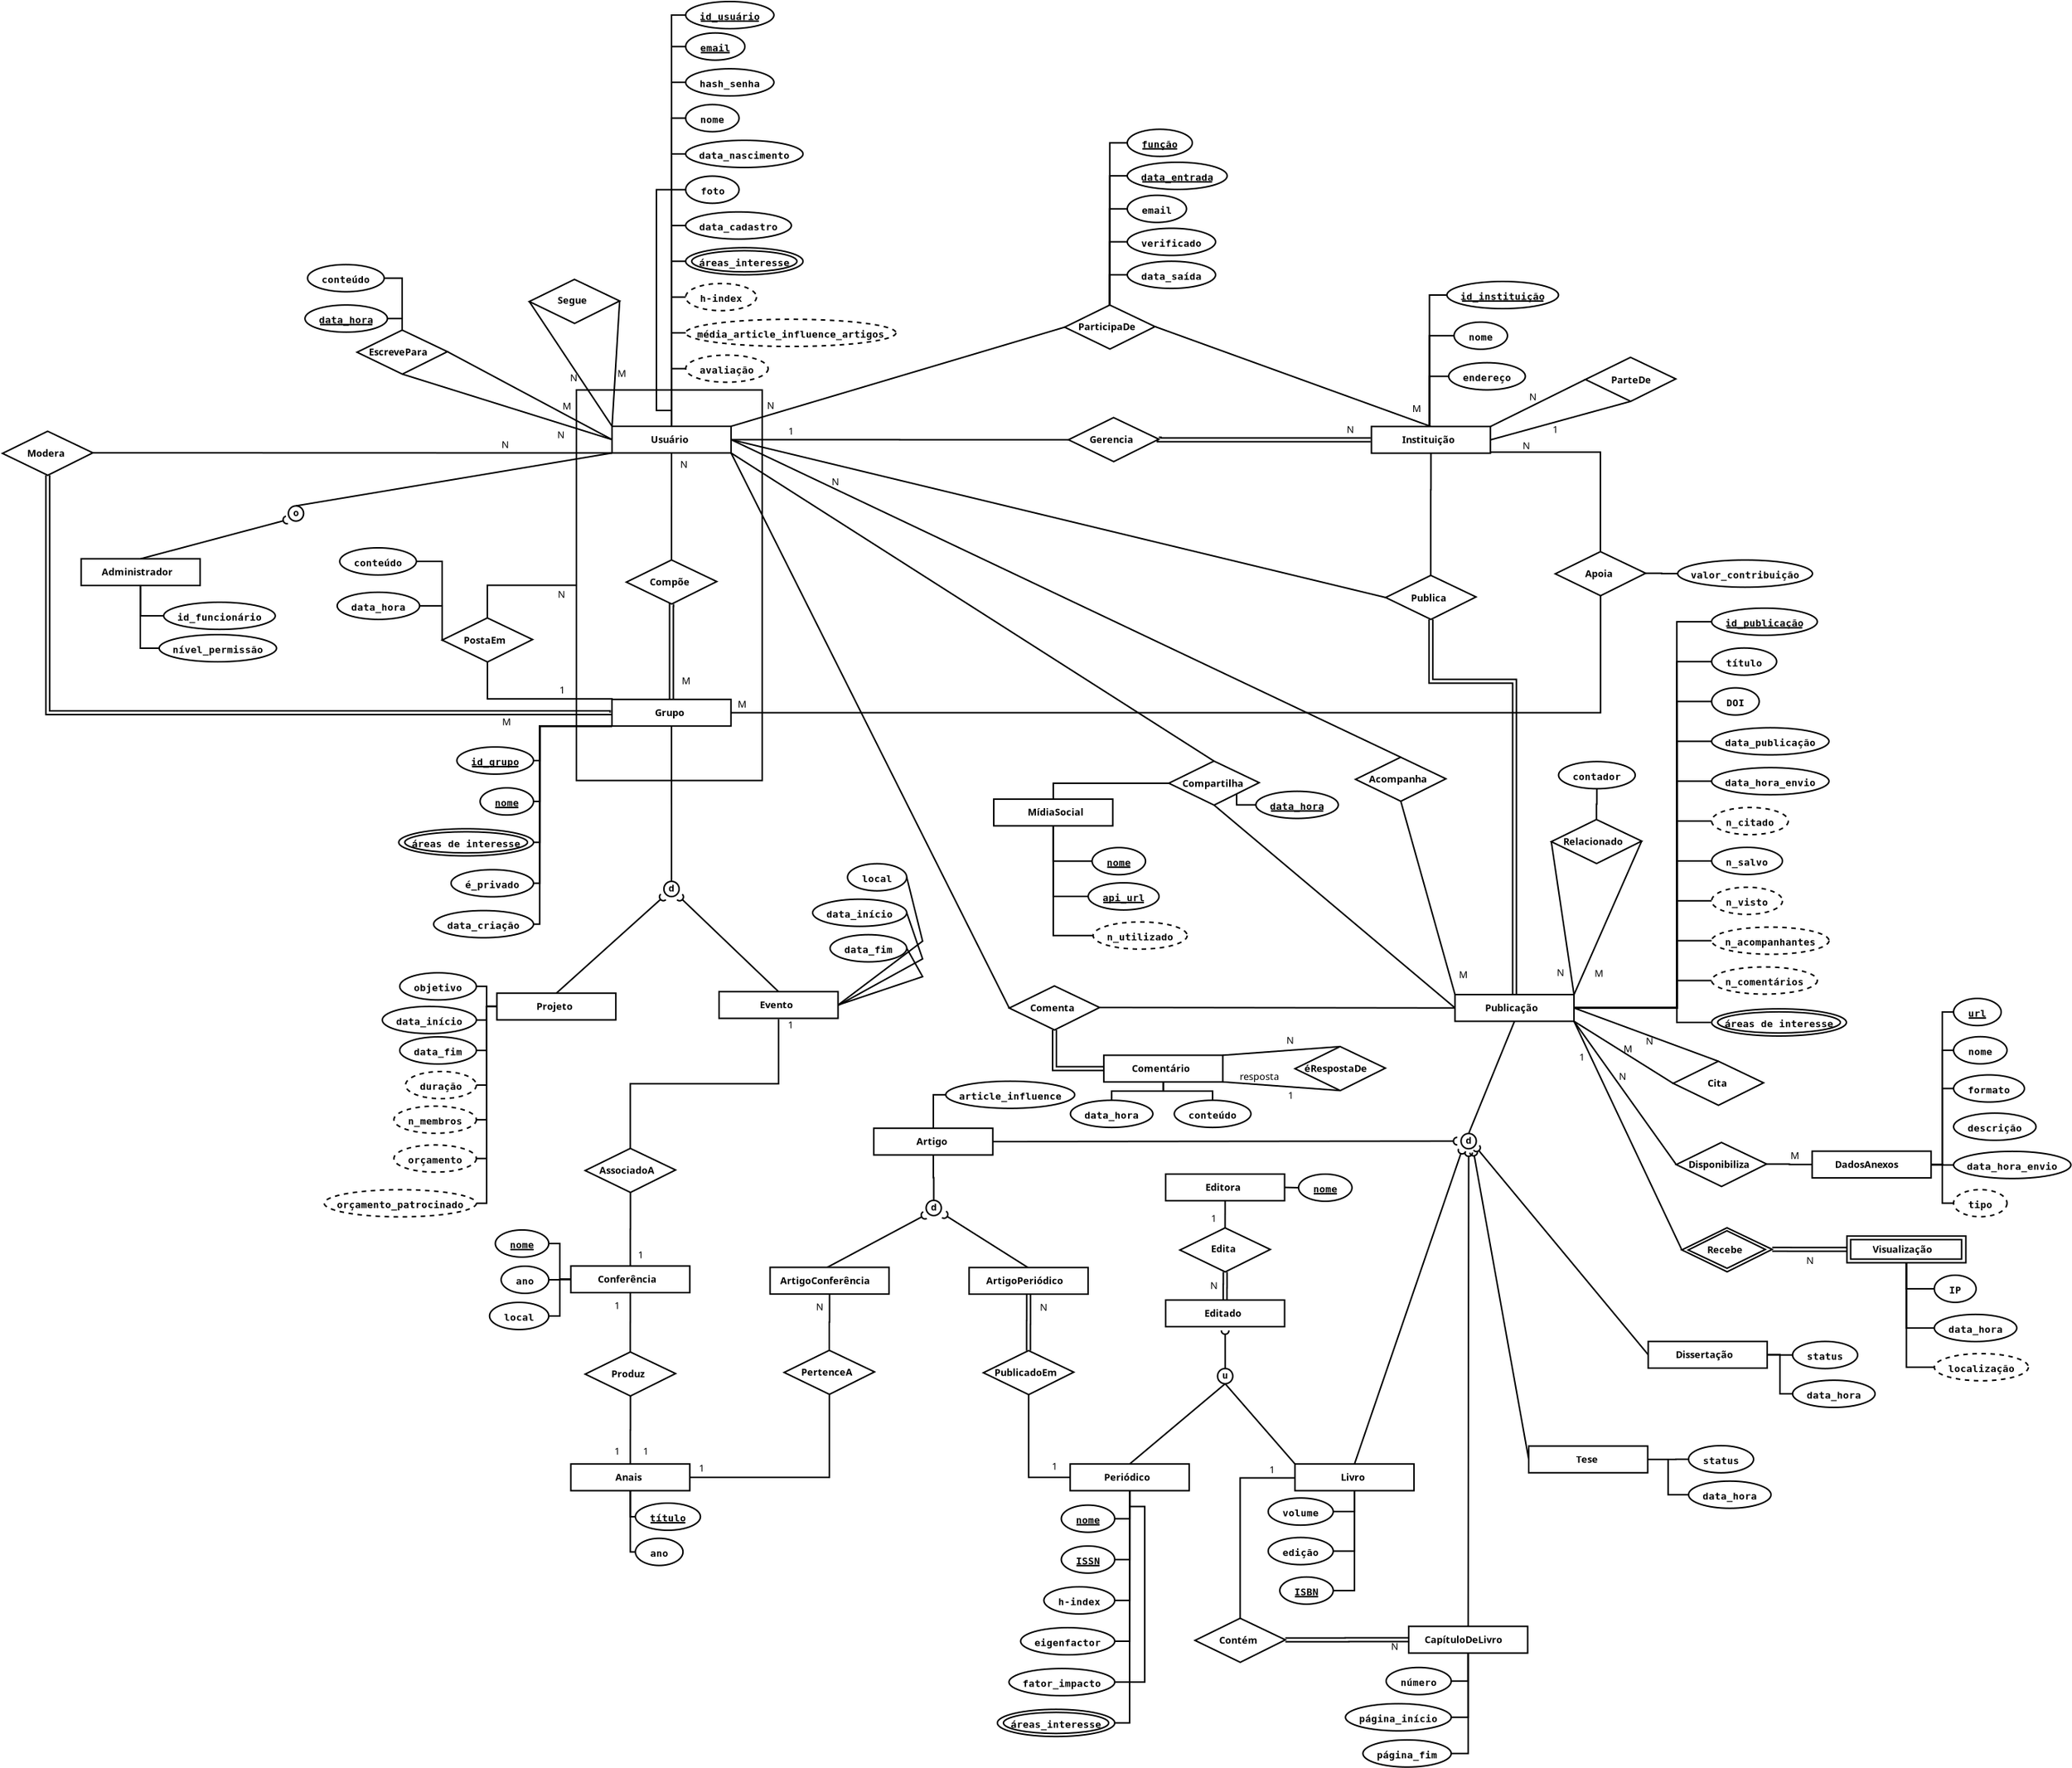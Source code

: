 <?xml version="1.0" encoding="UTF-8"?>
<dia:diagram xmlns:dia="http://www.lysator.liu.se/~alla/dia/">
  <dia:layer name="Background" visible="true" active="true">
    <dia:object type="Standard - Box" version="0" id="O0">
      <dia:attribute name="obj_pos">
        <dia:point val="43.599,19.645"/>
      </dia:attribute>
      <dia:attribute name="obj_bb">
        <dia:rectangle val="43.549,19.595;55.965,45.577"/>
      </dia:attribute>
      <dia:attribute name="elem_corner">
        <dia:point val="43.599,19.645"/>
      </dia:attribute>
      <dia:attribute name="elem_width">
        <dia:real val="12.315"/>
      </dia:attribute>
      <dia:attribute name="elem_height">
        <dia:real val="25.882"/>
      </dia:attribute>
      <dia:attribute name="border_width">
        <dia:real val="0.1"/>
      </dia:attribute>
      <dia:attribute name="show_background">
        <dia:boolean val="false"/>
      </dia:attribute>
    </dia:object>
    <dia:object type="ER - Attribute" version="0" id="O1">
      <dia:attribute name="obj_pos">
        <dia:point val="50.84,5.477"/>
      </dia:attribute>
      <dia:attribute name="obj_bb">
        <dia:rectangle val="50.79,5.427;54.43,7.327"/>
      </dia:attribute>
      <dia:attribute name="elem_corner">
        <dia:point val="50.84,5.477"/>
      </dia:attribute>
      <dia:attribute name="elem_width">
        <dia:real val="3.54"/>
      </dia:attribute>
      <dia:attribute name="elem_height">
        <dia:real val="1.8"/>
      </dia:attribute>
      <dia:attribute name="border_width">
        <dia:real val="0.1"/>
      </dia:attribute>
      <dia:attribute name="border_color">
        <dia:color val="#000000"/>
      </dia:attribute>
      <dia:attribute name="inner_color">
        <dia:color val="#ffffff"/>
      </dia:attribute>
      <dia:attribute name="name">
        <dia:string>#foto#</dia:string>
      </dia:attribute>
      <dia:attribute name="key">
        <dia:boolean val="false"/>
      </dia:attribute>
      <dia:attribute name="weak_key">
        <dia:boolean val="false"/>
      </dia:attribute>
      <dia:attribute name="derived">
        <dia:boolean val="false"/>
      </dia:attribute>
      <dia:attribute name="multivalued">
        <dia:boolean val="false"/>
      </dia:attribute>
      <dia:attribute name="font">
        <dia:font family="monospace" style="80" name="Courier-Bold"/>
      </dia:attribute>
      <dia:attribute name="font_height">
        <dia:real val="0.8"/>
      </dia:attribute>
    </dia:object>
    <dia:object type="ER - Attribute" version="0" id="O2">
      <dia:attribute name="obj_pos">
        <dia:point val="50.84,0.734"/>
      </dia:attribute>
      <dia:attribute name="obj_bb">
        <dia:rectangle val="50.79,0.684;54.43,2.584"/>
      </dia:attribute>
      <dia:attribute name="elem_corner">
        <dia:point val="50.84,0.734"/>
      </dia:attribute>
      <dia:attribute name="elem_width">
        <dia:real val="3.54"/>
      </dia:attribute>
      <dia:attribute name="elem_height">
        <dia:real val="1.8"/>
      </dia:attribute>
      <dia:attribute name="border_width">
        <dia:real val="0.1"/>
      </dia:attribute>
      <dia:attribute name="border_color">
        <dia:color val="#000000"/>
      </dia:attribute>
      <dia:attribute name="inner_color">
        <dia:color val="#ffffff"/>
      </dia:attribute>
      <dia:attribute name="name">
        <dia:string>#nome#</dia:string>
      </dia:attribute>
      <dia:attribute name="key">
        <dia:boolean val="false"/>
      </dia:attribute>
      <dia:attribute name="weak_key">
        <dia:boolean val="false"/>
      </dia:attribute>
      <dia:attribute name="derived">
        <dia:boolean val="false"/>
      </dia:attribute>
      <dia:attribute name="multivalued">
        <dia:boolean val="false"/>
      </dia:attribute>
      <dia:attribute name="font">
        <dia:font family="monospace" style="80" name="Courier-Bold"/>
      </dia:attribute>
      <dia:attribute name="font_height">
        <dia:real val="0.8"/>
      </dia:attribute>
    </dia:object>
    <dia:object type="ER - Attribute" version="0" id="O3">
      <dia:attribute name="obj_pos">
        <dia:point val="50.84,-4.009"/>
      </dia:attribute>
      <dia:attribute name="obj_bb">
        <dia:rectangle val="50.79,-4.059;54.815,-2.159"/>
      </dia:attribute>
      <dia:attribute name="elem_corner">
        <dia:point val="50.84,-4.009"/>
      </dia:attribute>
      <dia:attribute name="elem_width">
        <dia:real val="3.925"/>
      </dia:attribute>
      <dia:attribute name="elem_height">
        <dia:real val="1.8"/>
      </dia:attribute>
      <dia:attribute name="border_width">
        <dia:real val="0.1"/>
      </dia:attribute>
      <dia:attribute name="border_color">
        <dia:color val="#000000"/>
      </dia:attribute>
      <dia:attribute name="inner_color">
        <dia:color val="#ffffff"/>
      </dia:attribute>
      <dia:attribute name="name">
        <dia:string>#email#</dia:string>
      </dia:attribute>
      <dia:attribute name="key">
        <dia:boolean val="true"/>
      </dia:attribute>
      <dia:attribute name="weak_key">
        <dia:boolean val="false"/>
      </dia:attribute>
      <dia:attribute name="derived">
        <dia:boolean val="false"/>
      </dia:attribute>
      <dia:attribute name="multivalued">
        <dia:boolean val="false"/>
      </dia:attribute>
      <dia:attribute name="font">
        <dia:font family="monospace" style="80" name="Courier-Bold"/>
      </dia:attribute>
      <dia:attribute name="font_height">
        <dia:real val="0.8"/>
      </dia:attribute>
    </dia:object>
    <dia:object type="Standard - Line" version="0" id="O4">
      <dia:attribute name="obj_pos">
        <dia:point val="32.064,18.597"/>
      </dia:attribute>
      <dia:attribute name="obj_bb">
        <dia:rectangle val="32.002,18.534;46.026,23.0"/>
      </dia:attribute>
      <dia:attribute name="conn_endpoints">
        <dia:point val="32.064,18.597"/>
        <dia:point val="45.963,22.938"/>
      </dia:attribute>
      <dia:attribute name="numcp">
        <dia:int val="1"/>
      </dia:attribute>
      <dia:connections>
        <dia:connection handle="0" to="O242" connection="4"/>
        <dia:connection handle="1" to="O244" connection="3"/>
      </dia:connections>
    </dia:object>
    <dia:object type="Standard - Line" version="0" id="O5">
      <dia:attribute name="obj_pos">
        <dia:point val="40.478,13.787"/>
      </dia:attribute>
      <dia:attribute name="obj_bb">
        <dia:rectangle val="40.409,13.718;46.033,22.123"/>
      </dia:attribute>
      <dia:attribute name="conn_endpoints">
        <dia:point val="40.478,13.787"/>
        <dia:point val="45.963,22.054"/>
      </dia:attribute>
      <dia:attribute name="numcp">
        <dia:int val="1"/>
      </dia:attribute>
      <dia:connections>
        <dia:connection handle="0" to="O238" connection="6"/>
        <dia:connection handle="1" to="O244" connection="0"/>
      </dia:connections>
    </dia:object>
    <dia:object type="Standard - Line" version="0" id="O6">
      <dia:attribute name="obj_pos">
        <dia:point val="46.465,13.75"/>
      </dia:attribute>
      <dia:attribute name="obj_bb">
        <dia:rectangle val="45.91,13.697;46.518,22.107"/>
      </dia:attribute>
      <dia:attribute name="conn_endpoints">
        <dia:point val="46.465,13.75"/>
        <dia:point val="45.963,22.054"/>
      </dia:attribute>
      <dia:attribute name="numcp">
        <dia:int val="1"/>
      </dia:attribute>
      <dia:connections>
        <dia:connection handle="0" to="O238" connection="2"/>
        <dia:connection handle="1" to="O244" connection="0"/>
      </dia:connections>
    </dia:object>
    <dia:object type="Standard - Line" version="0" id="O7">
      <dia:attribute name="obj_pos">
        <dia:point val="35.052,17.109"/>
      </dia:attribute>
      <dia:attribute name="obj_bb">
        <dia:rectangle val="34.984,17.041;46.031,23.006"/>
      </dia:attribute>
      <dia:attribute name="conn_endpoints">
        <dia:point val="35.052,17.109"/>
        <dia:point val="45.963,22.938"/>
      </dia:attribute>
      <dia:attribute name="numcp">
        <dia:int val="1"/>
      </dia:attribute>
      <dia:connections>
        <dia:connection handle="0" to="O242" connection="2"/>
        <dia:connection handle="1" to="O244" connection="3"/>
      </dia:connections>
    </dia:object>
    <dia:object type="ER - Participation" version="1" id="O8">
      <dia:attribute name="obj_pos">
        <dia:point val="49.906,23.822"/>
      </dia:attribute>
      <dia:attribute name="obj_bb">
        <dia:rectangle val="49.852,23.772;49.956,30.961"/>
      </dia:attribute>
      <dia:attribute name="orth_points">
        <dia:point val="49.906,23.822"/>
        <dia:point val="49.906,27.366"/>
        <dia:point val="49.902,27.366"/>
        <dia:point val="49.902,30.911"/>
      </dia:attribute>
      <dia:attribute name="orth_orient">
        <dia:enum val="1"/>
        <dia:enum val="0"/>
        <dia:enum val="1"/>
      </dia:attribute>
      <dia:attribute name="autorouting">
        <dia:boolean val="true"/>
      </dia:attribute>
      <dia:attribute name="total">
        <dia:boolean val="false"/>
      </dia:attribute>
      <dia:connections>
        <dia:connection handle="0" to="O244" connection="6"/>
        <dia:connection handle="1" to="O274" connection="0"/>
      </dia:connections>
    </dia:object>
    <dia:object type="ER - Participation" version="1" id="O9">
      <dia:attribute name="obj_pos">
        <dia:point val="49.911,33.829"/>
      </dia:attribute>
      <dia:attribute name="obj_bb">
        <dia:rectangle val="49.725,33.654;50.086,40.324"/>
      </dia:attribute>
      <dia:attribute name="orth_points">
        <dia:point val="49.911,33.829"/>
        <dia:point val="49.911,33.865"/>
        <dia:point val="49.9,33.865"/>
        <dia:point val="49.9,40.149"/>
      </dia:attribute>
      <dia:attribute name="orth_orient">
        <dia:enum val="1"/>
        <dia:enum val="0"/>
        <dia:enum val="1"/>
      </dia:attribute>
      <dia:attribute name="autorouting">
        <dia:boolean val="false"/>
      </dia:attribute>
      <dia:attribute name="total">
        <dia:boolean val="true"/>
      </dia:attribute>
      <dia:connections>
        <dia:connection handle="0" to="O274" connection="4"/>
        <dia:connection handle="1" to="O276" connection="1"/>
      </dia:connections>
    </dia:object>
    <dia:object type="Standard - Text" version="1" id="O10">
      <dia:attribute name="obj_pos">
        <dia:point val="50.768,29.084"/>
      </dia:attribute>
      <dia:attribute name="obj_bb">
        <dia:rectangle val="50.768,28.504;50.768,29.219"/>
      </dia:attribute>
      <dia:attribute name="text">
        <dia:composite type="text">
          <dia:attribute name="string">
            <dia:string>##</dia:string>
          </dia:attribute>
          <dia:attribute name="font">
            <dia:font family="sans" style="0" name="Helvetica"/>
          </dia:attribute>
          <dia:attribute name="height">
            <dia:real val="0.8"/>
          </dia:attribute>
          <dia:attribute name="pos">
            <dia:point val="50.768,29.084"/>
          </dia:attribute>
          <dia:attribute name="color">
            <dia:color val="#000000"/>
          </dia:attribute>
          <dia:attribute name="alignment">
            <dia:enum val="0"/>
          </dia:attribute>
        </dia:composite>
      </dia:attribute>
      <dia:attribute name="valign">
        <dia:enum val="3"/>
      </dia:attribute>
    </dia:object>
    <dia:object type="ER - Participation" version="1" id="O11">
      <dia:attribute name="obj_pos">
        <dia:point val="37.697,34.752"/>
      </dia:attribute>
      <dia:attribute name="obj_bb">
        <dia:rectangle val="37.647,32.536;43.649,34.803"/>
      </dia:attribute>
      <dia:attribute name="orth_points">
        <dia:point val="37.697,34.752"/>
        <dia:point val="37.697,32.586"/>
        <dia:point val="43.599,32.586"/>
      </dia:attribute>
      <dia:attribute name="orth_orient">
        <dia:enum val="1"/>
        <dia:enum val="0"/>
      </dia:attribute>
      <dia:attribute name="autorouting">
        <dia:boolean val="true"/>
      </dia:attribute>
      <dia:attribute name="total">
        <dia:boolean val="false"/>
      </dia:attribute>
      <dia:connections>
        <dia:connection handle="0" to="O272" connection="0"/>
        <dia:connection handle="1" to="O0" connection="3"/>
      </dia:connections>
    </dia:object>
    <dia:object type="ER - Participation" version="1" id="O12">
      <dia:attribute name="obj_pos">
        <dia:point val="37.706,37.67"/>
      </dia:attribute>
      <dia:attribute name="obj_bb">
        <dia:rectangle val="37.656,37.62;46.008,40.199"/>
      </dia:attribute>
      <dia:attribute name="orth_points">
        <dia:point val="37.706,37.67"/>
        <dia:point val="37.706,40.117"/>
        <dia:point val="45.958,40.117"/>
        <dia:point val="45.958,40.149"/>
      </dia:attribute>
      <dia:attribute name="orth_orient">
        <dia:enum val="1"/>
        <dia:enum val="0"/>
        <dia:enum val="1"/>
      </dia:attribute>
      <dia:attribute name="autorouting">
        <dia:boolean val="false"/>
      </dia:attribute>
      <dia:attribute name="total">
        <dia:boolean val="false"/>
      </dia:attribute>
      <dia:connections>
        <dia:connection handle="0" to="O272" connection="4"/>
        <dia:connection handle="1" to="O276" connection="0"/>
      </dia:connections>
    </dia:object>
    <dia:object type="Standard - Text" version="1" id="O13">
      <dia:attribute name="obj_pos">
        <dia:point val="75.089,30.77"/>
      </dia:attribute>
      <dia:attribute name="obj_bb">
        <dia:rectangle val="75.089,30.19;75.089,30.905"/>
      </dia:attribute>
      <dia:attribute name="text">
        <dia:composite type="text">
          <dia:attribute name="string">
            <dia:string>##</dia:string>
          </dia:attribute>
          <dia:attribute name="font">
            <dia:font family="sans" style="0" name="Helvetica"/>
          </dia:attribute>
          <dia:attribute name="height">
            <dia:real val="0.8"/>
          </dia:attribute>
          <dia:attribute name="pos">
            <dia:point val="75.089,30.77"/>
          </dia:attribute>
          <dia:attribute name="color">
            <dia:color val="#000000"/>
          </dia:attribute>
          <dia:attribute name="alignment">
            <dia:enum val="0"/>
          </dia:attribute>
        </dia:composite>
      </dia:attribute>
      <dia:attribute name="valign">
        <dia:enum val="3"/>
      </dia:attribute>
    </dia:object>
    <dia:object type="ER - Participation" version="1" id="O14">
      <dia:attribute name="obj_pos">
        <dia:point val="104.168,23.836"/>
      </dia:attribute>
      <dia:attribute name="obj_bb">
        <dia:rectangle val="104.118,23.718;111.506,30.411"/>
      </dia:attribute>
      <dia:attribute name="orth_points">
        <dia:point val="104.168,23.836"/>
        <dia:point val="104.168,23.768"/>
        <dia:point val="111.456,23.768"/>
        <dia:point val="111.456,30.361"/>
      </dia:attribute>
      <dia:attribute name="orth_orient">
        <dia:enum val="1"/>
        <dia:enum val="0"/>
        <dia:enum val="1"/>
      </dia:attribute>
      <dia:attribute name="autorouting">
        <dia:boolean val="false"/>
      </dia:attribute>
      <dia:attribute name="total">
        <dia:boolean val="false"/>
      </dia:attribute>
      <dia:connections>
        <dia:connection handle="0" to="O250" connection="7"/>
        <dia:connection handle="1" to="O278" connection="0"/>
      </dia:connections>
    </dia:object>
    <dia:object type="ER - Participation" version="1" id="O15">
      <dia:attribute name="obj_pos">
        <dia:point val="53.843,41.033"/>
      </dia:attribute>
      <dia:attribute name="obj_bb">
        <dia:rectangle val="53.792,33.229;111.515,41.083"/>
      </dia:attribute>
      <dia:attribute name="orth_points">
        <dia:point val="53.843,41.033"/>
        <dia:point val="111.465,41.033"/>
        <dia:point val="111.465,33.279"/>
      </dia:attribute>
      <dia:attribute name="orth_orient">
        <dia:enum val="0"/>
        <dia:enum val="1"/>
      </dia:attribute>
      <dia:attribute name="autorouting">
        <dia:boolean val="true"/>
      </dia:attribute>
      <dia:attribute name="total">
        <dia:boolean val="false"/>
      </dia:attribute>
      <dia:connections>
        <dia:connection handle="0" to="O276" connection="4"/>
        <dia:connection handle="1" to="O278" connection="4"/>
      </dia:connections>
    </dia:object>
    <dia:object type="ER - Participation" version="1" id="O16">
      <dia:attribute name="obj_pos">
        <dia:point val="53.848,22.938"/>
      </dia:attribute>
      <dia:attribute name="obj_bb">
        <dia:rectangle val="53.798,22.888;76.254,22.995"/>
      </dia:attribute>
      <dia:attribute name="orth_points">
        <dia:point val="53.848,22.938"/>
        <dia:point val="65.026,22.938"/>
        <dia:point val="65.026,22.945"/>
        <dia:point val="76.204,22.945"/>
      </dia:attribute>
      <dia:attribute name="orth_orient">
        <dia:enum val="0"/>
        <dia:enum val="1"/>
        <dia:enum val="0"/>
      </dia:attribute>
      <dia:attribute name="autorouting">
        <dia:boolean val="true"/>
      </dia:attribute>
      <dia:attribute name="total">
        <dia:boolean val="false"/>
      </dia:attribute>
      <dia:connections>
        <dia:connection handle="0" to="O244" connection="4"/>
        <dia:connection handle="1" to="O248" connection="6"/>
      </dia:connections>
    </dia:object>
    <dia:object type="ER - Participation" version="1" id="O17">
      <dia:attribute name="obj_pos">
        <dia:point val="82.191,22.908"/>
      </dia:attribute>
      <dia:attribute name="obj_bb">
        <dia:rectangle val="82.016,22.733;96.417,23.127"/>
      </dia:attribute>
      <dia:attribute name="orth_points">
        <dia:point val="82.191,22.908"/>
        <dia:point val="82.216,22.908"/>
        <dia:point val="82.216,22.952"/>
        <dia:point val="96.242,22.952"/>
      </dia:attribute>
      <dia:attribute name="orth_orient">
        <dia:enum val="0"/>
        <dia:enum val="1"/>
        <dia:enum val="0"/>
      </dia:attribute>
      <dia:attribute name="autorouting">
        <dia:boolean val="false"/>
      </dia:attribute>
      <dia:attribute name="total">
        <dia:boolean val="true"/>
      </dia:attribute>
      <dia:connections>
        <dia:connection handle="0" to="O248" connection="2"/>
        <dia:connection handle="1" to="O250" connection="8"/>
      </dia:connections>
    </dia:object>
    <dia:object type="Standard - Line" version="0" id="O18">
      <dia:attribute name="obj_pos">
        <dia:point val="53.848,22.054"/>
      </dia:attribute>
      <dia:attribute name="obj_bb">
        <dia:rectangle val="53.785,15.424;76.015,22.116"/>
      </dia:attribute>
      <dia:attribute name="conn_endpoints">
        <dia:point val="53.848,22.054"/>
        <dia:point val="75.952,15.486"/>
      </dia:attribute>
      <dia:attribute name="numcp">
        <dia:int val="1"/>
      </dia:attribute>
      <dia:connections>
        <dia:connection handle="0" to="O244" connection="2"/>
        <dia:connection handle="1" to="O246" connection="6"/>
      </dia:connections>
    </dia:object>
    <dia:object type="Standard - Line" version="0" id="O19">
      <dia:attribute name="obj_pos">
        <dia:point val="81.94,15.449"/>
      </dia:attribute>
      <dia:attribute name="obj_bb">
        <dia:rectangle val="81.876,15.385;100.29,22.132"/>
      </dia:attribute>
      <dia:attribute name="conn_endpoints">
        <dia:point val="81.94,15.449"/>
        <dia:point val="100.226,22.068"/>
      </dia:attribute>
      <dia:attribute name="numcp">
        <dia:int val="1"/>
      </dia:attribute>
      <dia:connections>
        <dia:connection handle="0" to="O246" connection="2"/>
        <dia:connection handle="1" to="O250" connection="1"/>
      </dia:connections>
    </dia:object>
    <dia:object type="Standard - Line" version="0" id="O20">
      <dia:attribute name="obj_pos">
        <dia:point val="45.963,23.822"/>
      </dia:attribute>
      <dia:attribute name="obj_bb">
        <dia:rectangle val="11.507,23.762;46.013,23.872"/>
      </dia:attribute>
      <dia:attribute name="conn_endpoints">
        <dia:point val="45.963,23.822"/>
        <dia:point val="11.557,23.812"/>
      </dia:attribute>
      <dia:attribute name="numcp">
        <dia:int val="1"/>
      </dia:attribute>
      <dia:connections>
        <dia:connection handle="0" to="O244" connection="5"/>
        <dia:connection handle="1" to="O240" connection="2"/>
      </dia:connections>
    </dia:object>
    <dia:object type="Standard - Line" version="0" id="O21">
      <dia:attribute name="obj_pos">
        <dia:point val="25.018,27.326"/>
      </dia:attribute>
      <dia:attribute name="obj_bb">
        <dia:rectangle val="24.96,23.764;46.021,27.384"/>
      </dia:attribute>
      <dia:attribute name="conn_endpoints">
        <dia:point val="25.018,27.326"/>
        <dia:point val="45.963,23.822"/>
      </dia:attribute>
      <dia:attribute name="numcp">
        <dia:int val="1"/>
      </dia:attribute>
      <dia:connections>
        <dia:connection handle="0" to="O23" connection="1"/>
      </dia:connections>
    </dia:object>
    <dia:object type="ER - Participation" version="1" id="O22">
      <dia:attribute name="obj_pos">
        <dia:point val="8.569,25.3"/>
      </dia:attribute>
      <dia:attribute name="obj_bb">
        <dia:rectangle val="8.394,25.125;46.133,41.209"/>
      </dia:attribute>
      <dia:attribute name="orth_points">
        <dia:point val="8.569,25.3"/>
        <dia:point val="8.569,41.034"/>
        <dia:point val="45.958,41.034"/>
        <dia:point val="45.958,41.033"/>
      </dia:attribute>
      <dia:attribute name="orth_orient">
        <dia:enum val="1"/>
        <dia:enum val="0"/>
        <dia:enum val="1"/>
      </dia:attribute>
      <dia:attribute name="autorouting">
        <dia:boolean val="false"/>
      </dia:attribute>
      <dia:attribute name="total">
        <dia:boolean val="true"/>
      </dia:attribute>
      <dia:connections>
        <dia:connection handle="0" to="O240" connection="4"/>
        <dia:connection handle="1" to="O276" connection="3"/>
      </dia:connections>
    </dia:object>
    <dia:group>
      <dia:object type="Standard - Ellipse" version="0" id="O23">
        <dia:attribute name="obj_pos">
          <dia:point val="24.513,27.326"/>
        </dia:attribute>
        <dia:attribute name="obj_bb">
          <dia:rectangle val="24.463,27.276;25.573,28.387"/>
        </dia:attribute>
        <dia:attribute name="elem_corner">
          <dia:point val="24.513,27.326"/>
        </dia:attribute>
        <dia:attribute name="elem_width">
          <dia:real val="1.01"/>
        </dia:attribute>
        <dia:attribute name="elem_height">
          <dia:real val="1.01"/>
        </dia:attribute>
        <dia:attribute name="aspect">
          <dia:enum val="2"/>
        </dia:attribute>
      </dia:object>
      <dia:object type="Standard - Text" version="1" id="O24">
        <dia:attribute name="obj_pos">
          <dia:point val="24.835,28.012"/>
        </dia:attribute>
        <dia:attribute name="obj_bb">
          <dia:rectangle val="24.835,27.479;25.22,28.204"/>
        </dia:attribute>
        <dia:attribute name="text">
          <dia:composite type="text">
            <dia:attribute name="string">
              <dia:string>#o#</dia:string>
            </dia:attribute>
            <dia:attribute name="font">
              <dia:font family="monospace" style="80" name="Courier-Bold"/>
            </dia:attribute>
            <dia:attribute name="height">
              <dia:real val="0.8"/>
            </dia:attribute>
            <dia:attribute name="pos">
              <dia:point val="24.835,28.012"/>
            </dia:attribute>
            <dia:attribute name="color">
              <dia:color val="#000000"/>
            </dia:attribute>
            <dia:attribute name="alignment">
              <dia:enum val="0"/>
            </dia:attribute>
          </dia:composite>
        </dia:attribute>
        <dia:attribute name="valign">
          <dia:enum val="3"/>
        </dia:attribute>
      </dia:object>
    </dia:group>
    <dia:object type="ER - Attribute" version="0" id="O25">
      <dia:attribute name="obj_pos">
        <dia:point val="15.954,35.859"/>
      </dia:attribute>
      <dia:attribute name="obj_bb">
        <dia:rectangle val="15.904,35.809;23.779,37.709"/>
      </dia:attribute>
      <dia:attribute name="elem_corner">
        <dia:point val="15.954,35.859"/>
      </dia:attribute>
      <dia:attribute name="elem_width">
        <dia:real val="7.775"/>
      </dia:attribute>
      <dia:attribute name="elem_height">
        <dia:real val="1.8"/>
      </dia:attribute>
      <dia:attribute name="border_width">
        <dia:real val="0.1"/>
      </dia:attribute>
      <dia:attribute name="border_color">
        <dia:color val="#000000"/>
      </dia:attribute>
      <dia:attribute name="inner_color">
        <dia:color val="#ffffff"/>
      </dia:attribute>
      <dia:attribute name="name">
        <dia:string>#nível_permissão#</dia:string>
      </dia:attribute>
      <dia:attribute name="key">
        <dia:boolean val="false"/>
      </dia:attribute>
      <dia:attribute name="weak_key">
        <dia:boolean val="false"/>
      </dia:attribute>
      <dia:attribute name="derived">
        <dia:boolean val="false"/>
      </dia:attribute>
      <dia:attribute name="multivalued">
        <dia:boolean val="false"/>
      </dia:attribute>
      <dia:attribute name="font">
        <dia:font family="monospace" style="80" name="Courier-Bold"/>
      </dia:attribute>
      <dia:attribute name="font_height">
        <dia:real val="0.8"/>
      </dia:attribute>
    </dia:object>
    <dia:object type="ER - Attribute" version="0" id="O26">
      <dia:attribute name="obj_pos">
        <dia:point val="16.254,33.713"/>
      </dia:attribute>
      <dia:attribute name="obj_bb">
        <dia:rectangle val="16.204,33.663;23.694,35.563"/>
      </dia:attribute>
      <dia:attribute name="elem_corner">
        <dia:point val="16.254,33.713"/>
      </dia:attribute>
      <dia:attribute name="elem_width">
        <dia:real val="7.39"/>
      </dia:attribute>
      <dia:attribute name="elem_height">
        <dia:real val="1.8"/>
      </dia:attribute>
      <dia:attribute name="border_width">
        <dia:real val="0.1"/>
      </dia:attribute>
      <dia:attribute name="border_color">
        <dia:color val="#000000"/>
      </dia:attribute>
      <dia:attribute name="inner_color">
        <dia:color val="#ffffff"/>
      </dia:attribute>
      <dia:attribute name="name">
        <dia:string>#id_funcionário#</dia:string>
      </dia:attribute>
      <dia:attribute name="key">
        <dia:boolean val="false"/>
      </dia:attribute>
      <dia:attribute name="weak_key">
        <dia:boolean val="false"/>
      </dia:attribute>
      <dia:attribute name="derived">
        <dia:boolean val="false"/>
      </dia:attribute>
      <dia:attribute name="multivalued">
        <dia:boolean val="false"/>
      </dia:attribute>
      <dia:attribute name="font">
        <dia:font family="monospace" style="80" name="Courier-Bold"/>
      </dia:attribute>
      <dia:attribute name="font_height">
        <dia:real val="0.8"/>
      </dia:attribute>
    </dia:object>
    <dia:object type="Standard - ZigZagLine" version="1" id="O27">
      <dia:attribute name="obj_pos">
        <dia:point val="14.725,32.6"/>
      </dia:attribute>
      <dia:attribute name="obj_bb">
        <dia:rectangle val="14.675,32.55;16.304,34.663"/>
      </dia:attribute>
      <dia:attribute name="orth_points">
        <dia:point val="14.725,32.6"/>
        <dia:point val="14.725,34.613"/>
        <dia:point val="16.254,34.613"/>
      </dia:attribute>
      <dia:attribute name="orth_orient">
        <dia:enum val="1"/>
        <dia:enum val="0"/>
      </dia:attribute>
      <dia:attribute name="autorouting">
        <dia:boolean val="true"/>
      </dia:attribute>
      <dia:connections>
        <dia:connection handle="0" to="O270" connection="6"/>
        <dia:connection handle="1" to="O26" connection="3"/>
      </dia:connections>
    </dia:object>
    <dia:object type="Standard - ZigZagLine" version="1" id="O28">
      <dia:attribute name="obj_pos">
        <dia:point val="14.725,32.6"/>
      </dia:attribute>
      <dia:attribute name="obj_bb">
        <dia:rectangle val="14.655,32.55;15.954,36.809"/>
      </dia:attribute>
      <dia:attribute name="orth_points">
        <dia:point val="14.725,32.6"/>
        <dia:point val="14.705,32.6"/>
        <dia:point val="14.705,36.759"/>
        <dia:point val="15.904,36.759"/>
      </dia:attribute>
      <dia:attribute name="orth_orient">
        <dia:enum val="0"/>
        <dia:enum val="1"/>
        <dia:enum val="0"/>
      </dia:attribute>
      <dia:attribute name="autorouting">
        <dia:boolean val="false"/>
      </dia:attribute>
      <dia:connections>
        <dia:connection handle="0" to="O270" connection="6"/>
        <dia:connection handle="1" to="O25" connection="3"/>
      </dia:connections>
    </dia:object>
    <dia:object type="Standard - Line" version="0" id="O29">
      <dia:attribute name="obj_pos">
        <dia:point val="24.66,28.189"/>
      </dia:attribute>
      <dia:attribute name="obj_bb">
        <dia:rectangle val="14.664,28.01;24.768,30.893"/>
      </dia:attribute>
      <dia:attribute name="conn_endpoints">
        <dia:point val="24.66,28.189"/>
        <dia:point val="14.725,30.832"/>
      </dia:attribute>
      <dia:attribute name="numcp">
        <dia:int val="1"/>
      </dia:attribute>
      <dia:attribute name="start_arrow">
        <dia:enum val="26"/>
      </dia:attribute>
      <dia:attribute name="start_arrow_length">
        <dia:real val="0.5"/>
      </dia:attribute>
      <dia:attribute name="start_arrow_width">
        <dia:real val="0.5"/>
      </dia:attribute>
      <dia:connections>
        <dia:connection handle="0" to="O23" connection="5"/>
      </dia:connections>
    </dia:object>
    <dia:object type="ER - Attribute" version="0" id="O30">
      <dia:attribute name="obj_pos">
        <dia:point val="27.916,30.106"/>
      </dia:attribute>
      <dia:attribute name="obj_bb">
        <dia:rectangle val="27.866,30.056;33.046,31.956"/>
      </dia:attribute>
      <dia:attribute name="elem_corner">
        <dia:point val="27.916,30.106"/>
      </dia:attribute>
      <dia:attribute name="elem_width">
        <dia:real val="5.08"/>
      </dia:attribute>
      <dia:attribute name="elem_height">
        <dia:real val="1.8"/>
      </dia:attribute>
      <dia:attribute name="border_width">
        <dia:real val="0.1"/>
      </dia:attribute>
      <dia:attribute name="border_color">
        <dia:color val="#000000"/>
      </dia:attribute>
      <dia:attribute name="inner_color">
        <dia:color val="#ffffff"/>
      </dia:attribute>
      <dia:attribute name="name">
        <dia:string>#conteúdo#</dia:string>
      </dia:attribute>
      <dia:attribute name="key">
        <dia:boolean val="false"/>
      </dia:attribute>
      <dia:attribute name="weak_key">
        <dia:boolean val="false"/>
      </dia:attribute>
      <dia:attribute name="derived">
        <dia:boolean val="false"/>
      </dia:attribute>
      <dia:attribute name="multivalued">
        <dia:boolean val="false"/>
      </dia:attribute>
      <dia:attribute name="font">
        <dia:font family="monospace" style="80" name="Courier-Bold"/>
      </dia:attribute>
      <dia:attribute name="font_height">
        <dia:real val="0.8"/>
      </dia:attribute>
    </dia:object>
    <dia:object type="ER - Attribute" version="0" id="O31">
      <dia:attribute name="obj_pos">
        <dia:point val="27.746,33.05"/>
      </dia:attribute>
      <dia:attribute name="obj_bb">
        <dia:rectangle val="27.696,33.0;33.261,34.9"/>
      </dia:attribute>
      <dia:attribute name="elem_corner">
        <dia:point val="27.746,33.05"/>
      </dia:attribute>
      <dia:attribute name="elem_width">
        <dia:real val="5.465"/>
      </dia:attribute>
      <dia:attribute name="elem_height">
        <dia:real val="1.8"/>
      </dia:attribute>
      <dia:attribute name="border_width">
        <dia:real val="0.1"/>
      </dia:attribute>
      <dia:attribute name="border_color">
        <dia:color val="#000000"/>
      </dia:attribute>
      <dia:attribute name="inner_color">
        <dia:color val="#ffffff"/>
      </dia:attribute>
      <dia:attribute name="name">
        <dia:string>#data_hora#</dia:string>
      </dia:attribute>
      <dia:attribute name="key">
        <dia:boolean val="false"/>
      </dia:attribute>
      <dia:attribute name="weak_key">
        <dia:boolean val="false"/>
      </dia:attribute>
      <dia:attribute name="derived">
        <dia:boolean val="false"/>
      </dia:attribute>
      <dia:attribute name="multivalued">
        <dia:boolean val="false"/>
      </dia:attribute>
      <dia:attribute name="font">
        <dia:font family="monospace" style="80" name="Courier-Bold"/>
      </dia:attribute>
      <dia:attribute name="font_height">
        <dia:real val="0.8"/>
      </dia:attribute>
    </dia:object>
    <dia:object type="ER - Participation" version="1" id="O32">
      <dia:attribute name="obj_pos">
        <dia:point val="34.706,36.22"/>
      </dia:attribute>
      <dia:attribute name="obj_bb">
        <dia:rectangle val="33.161,33.9;34.756,36.27"/>
      </dia:attribute>
      <dia:attribute name="orth_points">
        <dia:point val="34.706,36.22"/>
        <dia:point val="34.706,33.95"/>
        <dia:point val="33.211,33.95"/>
      </dia:attribute>
      <dia:attribute name="orth_orient">
        <dia:enum val="1"/>
        <dia:enum val="0"/>
      </dia:attribute>
      <dia:attribute name="autorouting">
        <dia:boolean val="false"/>
      </dia:attribute>
      <dia:attribute name="total">
        <dia:boolean val="false"/>
      </dia:attribute>
      <dia:connections>
        <dia:connection handle="0" to="O272" connection="6"/>
        <dia:connection handle="1" to="O31" connection="4"/>
      </dia:connections>
    </dia:object>
    <dia:object type="ER - Attribute" version="0" id="O33">
      <dia:attribute name="obj_pos">
        <dia:point val="80.104,2.373"/>
      </dia:attribute>
      <dia:attribute name="obj_bb">
        <dia:rectangle val="80.054,2.323;84.464,4.223"/>
      </dia:attribute>
      <dia:attribute name="elem_corner">
        <dia:point val="80.104,2.373"/>
      </dia:attribute>
      <dia:attribute name="elem_width">
        <dia:real val="4.31"/>
      </dia:attribute>
      <dia:attribute name="elem_height">
        <dia:real val="1.8"/>
      </dia:attribute>
      <dia:attribute name="border_width">
        <dia:real val="0.1"/>
      </dia:attribute>
      <dia:attribute name="border_color">
        <dia:color val="#000000"/>
      </dia:attribute>
      <dia:attribute name="inner_color">
        <dia:color val="#ffffff"/>
      </dia:attribute>
      <dia:attribute name="name">
        <dia:string>#função#</dia:string>
      </dia:attribute>
      <dia:attribute name="key">
        <dia:boolean val="true"/>
      </dia:attribute>
      <dia:attribute name="weak_key">
        <dia:boolean val="false"/>
      </dia:attribute>
      <dia:attribute name="derived">
        <dia:boolean val="false"/>
      </dia:attribute>
      <dia:attribute name="multivalued">
        <dia:boolean val="false"/>
      </dia:attribute>
      <dia:attribute name="font">
        <dia:font family="monospace" style="80" name="Courier-Bold"/>
      </dia:attribute>
      <dia:attribute name="font_height">
        <dia:real val="0.8"/>
      </dia:attribute>
    </dia:object>
    <dia:object type="ER - Attribute" version="0" id="O34">
      <dia:attribute name="obj_pos">
        <dia:point val="80.104,4.559"/>
      </dia:attribute>
      <dia:attribute name="obj_bb">
        <dia:rectangle val="80.054,4.509;86.774,6.409"/>
      </dia:attribute>
      <dia:attribute name="elem_corner">
        <dia:point val="80.104,4.559"/>
      </dia:attribute>
      <dia:attribute name="elem_width">
        <dia:real val="6.62"/>
      </dia:attribute>
      <dia:attribute name="elem_height">
        <dia:real val="1.8"/>
      </dia:attribute>
      <dia:attribute name="border_width">
        <dia:real val="0.1"/>
      </dia:attribute>
      <dia:attribute name="border_color">
        <dia:color val="#000000"/>
      </dia:attribute>
      <dia:attribute name="inner_color">
        <dia:color val="#ffffff"/>
      </dia:attribute>
      <dia:attribute name="name">
        <dia:string>#data_entrada#</dia:string>
      </dia:attribute>
      <dia:attribute name="key">
        <dia:boolean val="true"/>
      </dia:attribute>
      <dia:attribute name="weak_key">
        <dia:boolean val="false"/>
      </dia:attribute>
      <dia:attribute name="derived">
        <dia:boolean val="false"/>
      </dia:attribute>
      <dia:attribute name="multivalued">
        <dia:boolean val="false"/>
      </dia:attribute>
      <dia:attribute name="font">
        <dia:font family="monospace" style="80" name="Courier-Bold"/>
      </dia:attribute>
      <dia:attribute name="font_height">
        <dia:real val="0.8"/>
      </dia:attribute>
    </dia:object>
    <dia:object type="ER - Attribute" version="0" id="O35">
      <dia:attribute name="obj_pos">
        <dia:point val="80.104,6.745"/>
      </dia:attribute>
      <dia:attribute name="obj_bb">
        <dia:rectangle val="80.054,6.695;84.079,8.595"/>
      </dia:attribute>
      <dia:attribute name="elem_corner">
        <dia:point val="80.104,6.745"/>
      </dia:attribute>
      <dia:attribute name="elem_width">
        <dia:real val="3.925"/>
      </dia:attribute>
      <dia:attribute name="elem_height">
        <dia:real val="1.8"/>
      </dia:attribute>
      <dia:attribute name="border_width">
        <dia:real val="0.1"/>
      </dia:attribute>
      <dia:attribute name="border_color">
        <dia:color val="#000000"/>
      </dia:attribute>
      <dia:attribute name="inner_color">
        <dia:color val="#ffffff"/>
      </dia:attribute>
      <dia:attribute name="name">
        <dia:string>#email#</dia:string>
      </dia:attribute>
      <dia:attribute name="key">
        <dia:boolean val="false"/>
      </dia:attribute>
      <dia:attribute name="weak_key">
        <dia:boolean val="false"/>
      </dia:attribute>
      <dia:attribute name="derived">
        <dia:boolean val="false"/>
      </dia:attribute>
      <dia:attribute name="multivalued">
        <dia:boolean val="false"/>
      </dia:attribute>
      <dia:attribute name="font">
        <dia:font family="monospace" style="80" name="Courier-Bold"/>
      </dia:attribute>
      <dia:attribute name="font_height">
        <dia:real val="0.8"/>
      </dia:attribute>
    </dia:object>
    <dia:object type="ER - Participation" version="1" id="O36">
      <dia:attribute name="obj_pos">
        <dia:point val="78.943,14.019"/>
      </dia:attribute>
      <dia:attribute name="obj_bb">
        <dia:rectangle val="78.893,7.595;80.154,14.069"/>
      </dia:attribute>
      <dia:attribute name="orth_points">
        <dia:point val="78.943,14.019"/>
        <dia:point val="78.943,7.645"/>
        <dia:point val="80.104,7.645"/>
      </dia:attribute>
      <dia:attribute name="orth_orient">
        <dia:enum val="1"/>
        <dia:enum val="0"/>
      </dia:attribute>
      <dia:attribute name="autorouting">
        <dia:boolean val="false"/>
      </dia:attribute>
      <dia:attribute name="total">
        <dia:boolean val="false"/>
      </dia:attribute>
      <dia:connections>
        <dia:connection handle="0" to="O246" connection="0"/>
        <dia:connection handle="1" to="O35" connection="3"/>
      </dia:connections>
    </dia:object>
    <dia:object type="ER - Participation" version="1" id="O37">
      <dia:attribute name="obj_pos">
        <dia:point val="78.943,14.019"/>
      </dia:attribute>
      <dia:attribute name="obj_bb">
        <dia:rectangle val="78.893,5.409;80.154,14.069"/>
      </dia:attribute>
      <dia:attribute name="orth_points">
        <dia:point val="78.943,14.019"/>
        <dia:point val="78.943,5.459"/>
        <dia:point val="80.104,5.459"/>
      </dia:attribute>
      <dia:attribute name="orth_orient">
        <dia:enum val="1"/>
        <dia:enum val="0"/>
      </dia:attribute>
      <dia:attribute name="autorouting">
        <dia:boolean val="false"/>
      </dia:attribute>
      <dia:attribute name="total">
        <dia:boolean val="false"/>
      </dia:attribute>
      <dia:connections>
        <dia:connection handle="0" to="O246" connection="0"/>
        <dia:connection handle="1" to="O34" connection="3"/>
      </dia:connections>
    </dia:object>
    <dia:object type="ER - Participation" version="1" id="O38">
      <dia:attribute name="obj_pos">
        <dia:point val="78.943,14.019"/>
      </dia:attribute>
      <dia:attribute name="obj_bb">
        <dia:rectangle val="78.893,3.223;80.154,14.069"/>
      </dia:attribute>
      <dia:attribute name="orth_points">
        <dia:point val="78.943,14.019"/>
        <dia:point val="78.943,3.273"/>
        <dia:point val="80.104,3.273"/>
      </dia:attribute>
      <dia:attribute name="orth_orient">
        <dia:enum val="1"/>
        <dia:enum val="0"/>
      </dia:attribute>
      <dia:attribute name="autorouting">
        <dia:boolean val="false"/>
      </dia:attribute>
      <dia:attribute name="total">
        <dia:boolean val="false"/>
      </dia:attribute>
      <dia:connections>
        <dia:connection handle="0" to="O246" connection="0"/>
        <dia:connection handle="1" to="O33" connection="3"/>
      </dia:connections>
    </dia:object>
    <dia:object type="ER - Attribute" version="0" id="O39">
      <dia:attribute name="obj_pos">
        <dia:point val="80.104,11.118"/>
      </dia:attribute>
      <dia:attribute name="obj_bb">
        <dia:rectangle val="80.054,11.068;86.004,12.968"/>
      </dia:attribute>
      <dia:attribute name="elem_corner">
        <dia:point val="80.104,11.118"/>
      </dia:attribute>
      <dia:attribute name="elem_width">
        <dia:real val="5.85"/>
      </dia:attribute>
      <dia:attribute name="elem_height">
        <dia:real val="1.8"/>
      </dia:attribute>
      <dia:attribute name="border_width">
        <dia:real val="0.1"/>
      </dia:attribute>
      <dia:attribute name="border_color">
        <dia:color val="#000000"/>
      </dia:attribute>
      <dia:attribute name="inner_color">
        <dia:color val="#ffffff"/>
      </dia:attribute>
      <dia:attribute name="name">
        <dia:string>#data_saída#</dia:string>
      </dia:attribute>
      <dia:attribute name="key">
        <dia:boolean val="false"/>
      </dia:attribute>
      <dia:attribute name="weak_key">
        <dia:boolean val="false"/>
      </dia:attribute>
      <dia:attribute name="derived">
        <dia:boolean val="false"/>
      </dia:attribute>
      <dia:attribute name="multivalued">
        <dia:boolean val="false"/>
      </dia:attribute>
      <dia:attribute name="font">
        <dia:font family="monospace" style="80" name="Courier-Bold"/>
      </dia:attribute>
      <dia:attribute name="font_height">
        <dia:real val="0.8"/>
      </dia:attribute>
    </dia:object>
    <dia:object type="Standard - ZigZagLine" version="1" id="O40">
      <dia:attribute name="obj_pos">
        <dia:point val="80.104,12.018"/>
      </dia:attribute>
      <dia:attribute name="obj_bb">
        <dia:rectangle val="78.887,11.968;80.154,14.069"/>
      </dia:attribute>
      <dia:attribute name="orth_points">
        <dia:point val="80.104,12.018"/>
        <dia:point val="78.937,12.018"/>
        <dia:point val="78.937,14.019"/>
        <dia:point val="78.943,14.019"/>
      </dia:attribute>
      <dia:attribute name="orth_orient">
        <dia:enum val="0"/>
        <dia:enum val="1"/>
        <dia:enum val="0"/>
      </dia:attribute>
      <dia:attribute name="autorouting">
        <dia:boolean val="false"/>
      </dia:attribute>
      <dia:connections>
        <dia:connection handle="0" to="O39" connection="3"/>
        <dia:connection handle="1" to="O246" connection="0"/>
      </dia:connections>
    </dia:object>
    <dia:object type="Standard - Text" version="1" id="O41">
      <dia:attribute name="obj_pos">
        <dia:point val="50.742,28.566"/>
      </dia:attribute>
      <dia:attribute name="obj_bb">
        <dia:rectangle val="50.742,27.985;50.742,28.701"/>
      </dia:attribute>
      <dia:attribute name="text">
        <dia:composite type="text">
          <dia:attribute name="string">
            <dia:string>##</dia:string>
          </dia:attribute>
          <dia:attribute name="font">
            <dia:font family="sans" style="0" name="Helvetica"/>
          </dia:attribute>
          <dia:attribute name="height">
            <dia:real val="0.8"/>
          </dia:attribute>
          <dia:attribute name="pos">
            <dia:point val="50.742,28.566"/>
          </dia:attribute>
          <dia:attribute name="color">
            <dia:color val="#000000"/>
          </dia:attribute>
          <dia:attribute name="alignment">
            <dia:enum val="0"/>
          </dia:attribute>
        </dia:composite>
      </dia:attribute>
      <dia:attribute name="valign">
        <dia:enum val="3"/>
      </dia:attribute>
    </dia:object>
    <dia:object type="Standard - Text" version="1" id="O42">
      <dia:attribute name="obj_pos">
        <dia:point val="80.859,14.949"/>
      </dia:attribute>
      <dia:attribute name="obj_bb">
        <dia:rectangle val="80.859,14.369;80.859,15.084"/>
      </dia:attribute>
      <dia:attribute name="text">
        <dia:composite type="text">
          <dia:attribute name="string">
            <dia:string>##</dia:string>
          </dia:attribute>
          <dia:attribute name="font">
            <dia:font family="sans" style="0" name="Helvetica"/>
          </dia:attribute>
          <dia:attribute name="height">
            <dia:real val="0.8"/>
          </dia:attribute>
          <dia:attribute name="pos">
            <dia:point val="80.859,14.949"/>
          </dia:attribute>
          <dia:attribute name="color">
            <dia:color val="#000000"/>
          </dia:attribute>
          <dia:attribute name="alignment">
            <dia:enum val="0"/>
          </dia:attribute>
        </dia:composite>
      </dia:attribute>
      <dia:attribute name="valign">
        <dia:enum val="3"/>
      </dia:attribute>
    </dia:object>
    <dia:object type="ER - Attribute" version="0" id="O43">
      <dia:attribute name="obj_pos">
        <dia:point val="101.287,12.457"/>
      </dia:attribute>
      <dia:attribute name="obj_bb">
        <dia:rectangle val="101.237,12.407;108.727,14.307"/>
      </dia:attribute>
      <dia:attribute name="elem_corner">
        <dia:point val="101.287,12.457"/>
      </dia:attribute>
      <dia:attribute name="elem_width">
        <dia:real val="7.39"/>
      </dia:attribute>
      <dia:attribute name="elem_height">
        <dia:real val="1.8"/>
      </dia:attribute>
      <dia:attribute name="border_width">
        <dia:real val="0.1"/>
      </dia:attribute>
      <dia:attribute name="border_color">
        <dia:color val="#000000"/>
      </dia:attribute>
      <dia:attribute name="inner_color">
        <dia:color val="#ffffff"/>
      </dia:attribute>
      <dia:attribute name="name">
        <dia:string>#id_instituição#</dia:string>
      </dia:attribute>
      <dia:attribute name="key">
        <dia:boolean val="true"/>
      </dia:attribute>
      <dia:attribute name="weak_key">
        <dia:boolean val="false"/>
      </dia:attribute>
      <dia:attribute name="derived">
        <dia:boolean val="false"/>
      </dia:attribute>
      <dia:attribute name="multivalued">
        <dia:boolean val="false"/>
      </dia:attribute>
      <dia:attribute name="font">
        <dia:font family="monospace" style="80" name="Courier-Bold"/>
      </dia:attribute>
      <dia:attribute name="font_height">
        <dia:real val="0.8"/>
      </dia:attribute>
    </dia:object>
    <dia:object type="ER - Attribute" version="0" id="O44">
      <dia:attribute name="obj_pos">
        <dia:point val="101.759,15.149"/>
      </dia:attribute>
      <dia:attribute name="obj_bb">
        <dia:rectangle val="101.709,15.099;105.349,16.999"/>
      </dia:attribute>
      <dia:attribute name="elem_corner">
        <dia:point val="101.759,15.149"/>
      </dia:attribute>
      <dia:attribute name="elem_width">
        <dia:real val="3.54"/>
      </dia:attribute>
      <dia:attribute name="elem_height">
        <dia:real val="1.8"/>
      </dia:attribute>
      <dia:attribute name="border_width">
        <dia:real val="0.1"/>
      </dia:attribute>
      <dia:attribute name="border_color">
        <dia:color val="#000000"/>
      </dia:attribute>
      <dia:attribute name="inner_color">
        <dia:color val="#ffffff"/>
      </dia:attribute>
      <dia:attribute name="name">
        <dia:string>#nome#</dia:string>
      </dia:attribute>
      <dia:attribute name="key">
        <dia:boolean val="false"/>
      </dia:attribute>
      <dia:attribute name="weak_key">
        <dia:boolean val="false"/>
      </dia:attribute>
      <dia:attribute name="derived">
        <dia:boolean val="false"/>
      </dia:attribute>
      <dia:attribute name="multivalued">
        <dia:boolean val="false"/>
      </dia:attribute>
      <dia:attribute name="font">
        <dia:font family="monospace" style="80" name="Courier-Bold"/>
      </dia:attribute>
      <dia:attribute name="font_height">
        <dia:real val="0.8"/>
      </dia:attribute>
    </dia:object>
    <dia:object type="ER - Attribute" version="0" id="O45">
      <dia:attribute name="obj_pos">
        <dia:point val="101.401,17.841"/>
      </dia:attribute>
      <dia:attribute name="obj_bb">
        <dia:rectangle val="101.351,17.791;106.531,19.691"/>
      </dia:attribute>
      <dia:attribute name="elem_corner">
        <dia:point val="101.401,17.841"/>
      </dia:attribute>
      <dia:attribute name="elem_width">
        <dia:real val="5.08"/>
      </dia:attribute>
      <dia:attribute name="elem_height">
        <dia:real val="1.8"/>
      </dia:attribute>
      <dia:attribute name="border_width">
        <dia:real val="0.1"/>
      </dia:attribute>
      <dia:attribute name="border_color">
        <dia:color val="#000000"/>
      </dia:attribute>
      <dia:attribute name="inner_color">
        <dia:color val="#ffffff"/>
      </dia:attribute>
      <dia:attribute name="name">
        <dia:string>#endereço#</dia:string>
      </dia:attribute>
      <dia:attribute name="key">
        <dia:boolean val="false"/>
      </dia:attribute>
      <dia:attribute name="weak_key">
        <dia:boolean val="false"/>
      </dia:attribute>
      <dia:attribute name="derived">
        <dia:boolean val="false"/>
      </dia:attribute>
      <dia:attribute name="multivalued">
        <dia:boolean val="false"/>
      </dia:attribute>
      <dia:attribute name="font">
        <dia:font family="monospace" style="80" name="Courier-Bold"/>
      </dia:attribute>
      <dia:attribute name="font_height">
        <dia:real val="0.8"/>
      </dia:attribute>
    </dia:object>
    <dia:object type="Standard - Text" version="1" id="O46">
      <dia:attribute name="obj_pos">
        <dia:point val="103.941,18.741"/>
      </dia:attribute>
      <dia:attribute name="obj_bb">
        <dia:rectangle val="103.941,18.161;103.941,18.876"/>
      </dia:attribute>
      <dia:attribute name="text">
        <dia:composite type="text">
          <dia:attribute name="string">
            <dia:string>##</dia:string>
          </dia:attribute>
          <dia:attribute name="font">
            <dia:font family="sans" style="0" name="Helvetica"/>
          </dia:attribute>
          <dia:attribute name="height">
            <dia:real val="0.8"/>
          </dia:attribute>
          <dia:attribute name="pos">
            <dia:point val="103.941,18.741"/>
          </dia:attribute>
          <dia:attribute name="color">
            <dia:color val="#000000"/>
          </dia:attribute>
          <dia:attribute name="alignment">
            <dia:enum val="0"/>
          </dia:attribute>
        </dia:composite>
      </dia:attribute>
      <dia:attribute name="valign">
        <dia:enum val="3"/>
      </dia:attribute>
      <dia:connections>
        <dia:connection handle="0" to="O45" connection="8"/>
      </dia:connections>
    </dia:object>
    <dia:object type="Standard - Line" version="0" id="O47">
      <dia:attribute name="obj_pos">
        <dia:point val="104.168,22.068"/>
      </dia:attribute>
      <dia:attribute name="obj_bb">
        <dia:rectangle val="104.101,18.886;110.526,22.135"/>
      </dia:attribute>
      <dia:attribute name="conn_endpoints">
        <dia:point val="104.168,22.068"/>
        <dia:point val="110.459,18.953"/>
      </dia:attribute>
      <dia:attribute name="numcp">
        <dia:int val="1"/>
      </dia:attribute>
      <dia:connections>
        <dia:connection handle="0" to="O250" connection="2"/>
        <dia:connection handle="1" to="O252" connection="6"/>
      </dia:connections>
    </dia:object>
    <dia:object type="Standard - Line" version="0" id="O48">
      <dia:attribute name="obj_pos">
        <dia:point val="104.168,22.952"/>
      </dia:attribute>
      <dia:attribute name="obj_bb">
        <dia:rectangle val="104.107,20.341;113.52,23.013"/>
      </dia:attribute>
      <dia:attribute name="conn_endpoints">
        <dia:point val="104.168,22.952"/>
        <dia:point val="113.459,20.402"/>
      </dia:attribute>
      <dia:attribute name="numcp">
        <dia:int val="1"/>
      </dia:attribute>
      <dia:connections>
        <dia:connection handle="0" to="O250" connection="4"/>
        <dia:connection handle="1" to="O252" connection="4"/>
      </dia:connections>
    </dia:object>
    <dia:object type="ER - Participation" version="1" id="O49">
      <dia:attribute name="obj_pos">
        <dia:point val="100.226,22.068"/>
      </dia:attribute>
      <dia:attribute name="obj_bb">
        <dia:rectangle val="100.079,18.691;101.451,22.118"/>
      </dia:attribute>
      <dia:attribute name="orth_points">
        <dia:point val="100.226,22.068"/>
        <dia:point val="100.129,22.068"/>
        <dia:point val="100.129,18.741"/>
        <dia:point val="101.401,18.741"/>
      </dia:attribute>
      <dia:attribute name="orth_orient">
        <dia:enum val="0"/>
        <dia:enum val="1"/>
        <dia:enum val="0"/>
      </dia:attribute>
      <dia:attribute name="autorouting">
        <dia:boolean val="false"/>
      </dia:attribute>
      <dia:attribute name="total">
        <dia:boolean val="false"/>
      </dia:attribute>
      <dia:connections>
        <dia:connection handle="0" to="O250" connection="1"/>
        <dia:connection handle="1" to="O45" connection="3"/>
      </dia:connections>
    </dia:object>
    <dia:object type="ER - Participation" version="1" id="O50">
      <dia:attribute name="obj_pos">
        <dia:point val="100.226,22.068"/>
      </dia:attribute>
      <dia:attribute name="obj_bb">
        <dia:rectangle val="100.079,13.307;101.337,22.118"/>
      </dia:attribute>
      <dia:attribute name="orth_points">
        <dia:point val="100.226,22.068"/>
        <dia:point val="100.129,22.068"/>
        <dia:point val="100.129,13.357"/>
        <dia:point val="101.287,13.357"/>
      </dia:attribute>
      <dia:attribute name="orth_orient">
        <dia:enum val="0"/>
        <dia:enum val="1"/>
        <dia:enum val="0"/>
      </dia:attribute>
      <dia:attribute name="autorouting">
        <dia:boolean val="false"/>
      </dia:attribute>
      <dia:attribute name="total">
        <dia:boolean val="false"/>
      </dia:attribute>
      <dia:connections>
        <dia:connection handle="0" to="O250" connection="1"/>
        <dia:connection handle="1" to="O43" connection="3"/>
      </dia:connections>
    </dia:object>
    <dia:object type="ER - Participation" version="1" id="O51">
      <dia:attribute name="obj_pos">
        <dia:point val="100.226,22.068"/>
      </dia:attribute>
      <dia:attribute name="obj_bb">
        <dia:rectangle val="100.079,15.999;101.809,22.118"/>
      </dia:attribute>
      <dia:attribute name="orth_points">
        <dia:point val="100.226,22.068"/>
        <dia:point val="100.129,22.068"/>
        <dia:point val="100.129,16.049"/>
        <dia:point val="101.759,16.049"/>
      </dia:attribute>
      <dia:attribute name="orth_orient">
        <dia:enum val="0"/>
        <dia:enum val="1"/>
        <dia:enum val="0"/>
      </dia:attribute>
      <dia:attribute name="autorouting">
        <dia:boolean val="false"/>
      </dia:attribute>
      <dia:attribute name="total">
        <dia:boolean val="false"/>
      </dia:attribute>
      <dia:connections>
        <dia:connection handle="0" to="O250" connection="1"/>
        <dia:connection handle="1" to="O44" connection="3"/>
      </dia:connections>
    </dia:object>
    <dia:object type="ER - Attribute" version="0" id="O52">
      <dia:attribute name="obj_pos">
        <dia:point val="116.576,30.916"/>
      </dia:attribute>
      <dia:attribute name="obj_bb">
        <dia:rectangle val="116.526,30.866;125.556,32.766"/>
      </dia:attribute>
      <dia:attribute name="elem_corner">
        <dia:point val="116.576,30.916"/>
      </dia:attribute>
      <dia:attribute name="elem_width">
        <dia:real val="8.93"/>
      </dia:attribute>
      <dia:attribute name="elem_height">
        <dia:real val="1.8"/>
      </dia:attribute>
      <dia:attribute name="border_width">
        <dia:real val="0.1"/>
      </dia:attribute>
      <dia:attribute name="border_color">
        <dia:color val="#000000"/>
      </dia:attribute>
      <dia:attribute name="inner_color">
        <dia:color val="#ffffff"/>
      </dia:attribute>
      <dia:attribute name="name">
        <dia:string>#valor_contribuição#</dia:string>
      </dia:attribute>
      <dia:attribute name="key">
        <dia:boolean val="false"/>
      </dia:attribute>
      <dia:attribute name="weak_key">
        <dia:boolean val="false"/>
      </dia:attribute>
      <dia:attribute name="derived">
        <dia:boolean val="false"/>
      </dia:attribute>
      <dia:attribute name="multivalued">
        <dia:boolean val="false"/>
      </dia:attribute>
      <dia:attribute name="font">
        <dia:font family="monospace" style="80" name="Courier-Bold"/>
      </dia:attribute>
      <dia:attribute name="font_height">
        <dia:real val="0.8"/>
      </dia:attribute>
    </dia:object>
    <dia:object type="ER - Participation" version="1" id="O53">
      <dia:attribute name="obj_pos">
        <dia:point val="114.452,31.791"/>
      </dia:attribute>
      <dia:attribute name="obj_bb">
        <dia:rectangle val="114.402,31.741;116.626,31.866"/>
      </dia:attribute>
      <dia:attribute name="orth_points">
        <dia:point val="114.452,31.791"/>
        <dia:point val="115.514,31.791"/>
        <dia:point val="115.514,31.816"/>
        <dia:point val="116.576,31.816"/>
      </dia:attribute>
      <dia:attribute name="orth_orient">
        <dia:enum val="0"/>
        <dia:enum val="1"/>
        <dia:enum val="0"/>
      </dia:attribute>
      <dia:attribute name="autorouting">
        <dia:boolean val="true"/>
      </dia:attribute>
      <dia:attribute name="total">
        <dia:boolean val="false"/>
      </dia:attribute>
      <dia:connections>
        <dia:connection handle="0" to="O278" connection="2"/>
        <dia:connection handle="1" to="O52" connection="3"/>
      </dia:connections>
    </dia:object>
    <dia:object type="ER - Participation" version="1" id="O54">
      <dia:attribute name="obj_pos">
        <dia:point val="32.996,31.006"/>
      </dia:attribute>
      <dia:attribute name="obj_bb">
        <dia:rectangle val="32.946,30.956;34.756,36.27"/>
      </dia:attribute>
      <dia:attribute name="orth_points">
        <dia:point val="32.996,31.006"/>
        <dia:point val="34.702,31.006"/>
        <dia:point val="34.702,36.22"/>
        <dia:point val="34.706,36.22"/>
      </dia:attribute>
      <dia:attribute name="orth_orient">
        <dia:enum val="0"/>
        <dia:enum val="1"/>
        <dia:enum val="0"/>
      </dia:attribute>
      <dia:attribute name="autorouting">
        <dia:boolean val="false"/>
      </dia:attribute>
      <dia:attribute name="total">
        <dia:boolean val="false"/>
      </dia:attribute>
      <dia:connections>
        <dia:connection handle="0" to="O30" connection="4"/>
        <dia:connection handle="1" to="O272" connection="6"/>
      </dia:connections>
    </dia:object>
    <dia:object type="ER - Attribute" version="0" id="O55">
      <dia:attribute name="obj_pos">
        <dia:point val="37.218,46.012"/>
      </dia:attribute>
      <dia:attribute name="obj_bb">
        <dia:rectangle val="37.168,45.962;40.808,47.862"/>
      </dia:attribute>
      <dia:attribute name="elem_corner">
        <dia:point val="37.218,46.012"/>
      </dia:attribute>
      <dia:attribute name="elem_width">
        <dia:real val="3.54"/>
      </dia:attribute>
      <dia:attribute name="elem_height">
        <dia:real val="1.8"/>
      </dia:attribute>
      <dia:attribute name="border_width">
        <dia:real val="0.1"/>
      </dia:attribute>
      <dia:attribute name="border_color">
        <dia:color val="#000000"/>
      </dia:attribute>
      <dia:attribute name="inner_color">
        <dia:color val="#ffffff"/>
      </dia:attribute>
      <dia:attribute name="name">
        <dia:string>#nome#</dia:string>
      </dia:attribute>
      <dia:attribute name="key">
        <dia:boolean val="true"/>
      </dia:attribute>
      <dia:attribute name="weak_key">
        <dia:boolean val="false"/>
      </dia:attribute>
      <dia:attribute name="derived">
        <dia:boolean val="false"/>
      </dia:attribute>
      <dia:attribute name="multivalued">
        <dia:boolean val="false"/>
      </dia:attribute>
      <dia:attribute name="font">
        <dia:font family="monospace" style="80" name="Courier-Bold"/>
      </dia:attribute>
      <dia:attribute name="font_height">
        <dia:real val="0.8"/>
      </dia:attribute>
    </dia:object>
    <dia:object type="ER - Attribute" version="0" id="O56">
      <dia:attribute name="obj_pos">
        <dia:point val="34.138,54.142"/>
      </dia:attribute>
      <dia:attribute name="obj_bb">
        <dia:rectangle val="34.088,54.092;40.808,55.992"/>
      </dia:attribute>
      <dia:attribute name="elem_corner">
        <dia:point val="34.138,54.142"/>
      </dia:attribute>
      <dia:attribute name="elem_width">
        <dia:real val="6.62"/>
      </dia:attribute>
      <dia:attribute name="elem_height">
        <dia:real val="1.8"/>
      </dia:attribute>
      <dia:attribute name="border_width">
        <dia:real val="0.1"/>
      </dia:attribute>
      <dia:attribute name="border_color">
        <dia:color val="#000000"/>
      </dia:attribute>
      <dia:attribute name="inner_color">
        <dia:color val="#ffffff"/>
      </dia:attribute>
      <dia:attribute name="name">
        <dia:string>#data_criação#</dia:string>
      </dia:attribute>
      <dia:attribute name="key">
        <dia:boolean val="false"/>
      </dia:attribute>
      <dia:attribute name="weak_key">
        <dia:boolean val="false"/>
      </dia:attribute>
      <dia:attribute name="derived">
        <dia:boolean val="false"/>
      </dia:attribute>
      <dia:attribute name="multivalued">
        <dia:boolean val="false"/>
      </dia:attribute>
      <dia:attribute name="font">
        <dia:font family="monospace" style="80" name="Courier-Bold"/>
      </dia:attribute>
      <dia:attribute name="font_height">
        <dia:real val="0.8"/>
      </dia:attribute>
    </dia:object>
    <dia:object type="ER - Attribute" version="0" id="O57">
      <dia:attribute name="obj_pos">
        <dia:point val="35.293,51.432"/>
      </dia:attribute>
      <dia:attribute name="obj_bb">
        <dia:rectangle val="35.243,51.382;40.808,53.282"/>
      </dia:attribute>
      <dia:attribute name="elem_corner">
        <dia:point val="35.293,51.432"/>
      </dia:attribute>
      <dia:attribute name="elem_width">
        <dia:real val="5.465"/>
      </dia:attribute>
      <dia:attribute name="elem_height">
        <dia:real val="1.8"/>
      </dia:attribute>
      <dia:attribute name="border_width">
        <dia:real val="0.1"/>
      </dia:attribute>
      <dia:attribute name="border_color">
        <dia:color val="#000000"/>
      </dia:attribute>
      <dia:attribute name="inner_color">
        <dia:color val="#ffffff"/>
      </dia:attribute>
      <dia:attribute name="name">
        <dia:string>#é_privado#</dia:string>
      </dia:attribute>
      <dia:attribute name="key">
        <dia:boolean val="false"/>
      </dia:attribute>
      <dia:attribute name="weak_key">
        <dia:boolean val="false"/>
      </dia:attribute>
      <dia:attribute name="derived">
        <dia:boolean val="false"/>
      </dia:attribute>
      <dia:attribute name="multivalued">
        <dia:boolean val="false"/>
      </dia:attribute>
      <dia:attribute name="font">
        <dia:font family="monospace" style="80" name="Courier-Bold"/>
      </dia:attribute>
      <dia:attribute name="font_height">
        <dia:real val="0.8"/>
      </dia:attribute>
    </dia:object>
    <dia:object type="ER - Attribute" version="0" id="O58">
      <dia:attribute name="obj_pos">
        <dia:point val="31.828,48.722"/>
      </dia:attribute>
      <dia:attribute name="obj_bb">
        <dia:rectangle val="31.778,48.672;40.808,50.572"/>
      </dia:attribute>
      <dia:attribute name="elem_corner">
        <dia:point val="31.828,48.722"/>
      </dia:attribute>
      <dia:attribute name="elem_width">
        <dia:real val="8.93"/>
      </dia:attribute>
      <dia:attribute name="elem_height">
        <dia:real val="1.8"/>
      </dia:attribute>
      <dia:attribute name="border_width">
        <dia:real val="0.1"/>
      </dia:attribute>
      <dia:attribute name="border_color">
        <dia:color val="#000000"/>
      </dia:attribute>
      <dia:attribute name="inner_color">
        <dia:color val="#ffffff"/>
      </dia:attribute>
      <dia:attribute name="name">
        <dia:string>#áreas de interesse#</dia:string>
      </dia:attribute>
      <dia:attribute name="key">
        <dia:boolean val="false"/>
      </dia:attribute>
      <dia:attribute name="weak_key">
        <dia:boolean val="false"/>
      </dia:attribute>
      <dia:attribute name="derived">
        <dia:boolean val="false"/>
      </dia:attribute>
      <dia:attribute name="multivalued">
        <dia:boolean val="true"/>
      </dia:attribute>
      <dia:attribute name="font">
        <dia:font family="monospace" style="80" name="Courier-Bold"/>
      </dia:attribute>
      <dia:attribute name="font_height">
        <dia:real val="0.8"/>
      </dia:attribute>
    </dia:object>
    <dia:object type="ER - Attribute" version="0" id="O59">
      <dia:attribute name="obj_pos">
        <dia:point val="35.678,43.302"/>
      </dia:attribute>
      <dia:attribute name="obj_bb">
        <dia:rectangle val="35.628,43.252;40.808,45.152"/>
      </dia:attribute>
      <dia:attribute name="elem_corner">
        <dia:point val="35.678,43.302"/>
      </dia:attribute>
      <dia:attribute name="elem_width">
        <dia:real val="5.08"/>
      </dia:attribute>
      <dia:attribute name="elem_height">
        <dia:real val="1.8"/>
      </dia:attribute>
      <dia:attribute name="border_width">
        <dia:real val="0.1"/>
      </dia:attribute>
      <dia:attribute name="border_color">
        <dia:color val="#000000"/>
      </dia:attribute>
      <dia:attribute name="inner_color">
        <dia:color val="#ffffff"/>
      </dia:attribute>
      <dia:attribute name="name">
        <dia:string>#id_grupo#</dia:string>
      </dia:attribute>
      <dia:attribute name="key">
        <dia:boolean val="true"/>
      </dia:attribute>
      <dia:attribute name="weak_key">
        <dia:boolean val="false"/>
      </dia:attribute>
      <dia:attribute name="derived">
        <dia:boolean val="false"/>
      </dia:attribute>
      <dia:attribute name="multivalued">
        <dia:boolean val="false"/>
      </dia:attribute>
      <dia:attribute name="font">
        <dia:font family="monospace" style="80" name="Courier-Bold"/>
      </dia:attribute>
      <dia:attribute name="font_height">
        <dia:real val="0.8"/>
      </dia:attribute>
    </dia:object>
    <dia:object type="ER - Participation" version="1" id="O60">
      <dia:attribute name="obj_pos">
        <dia:point val="45.958,41.917"/>
      </dia:attribute>
      <dia:attribute name="obj_bb">
        <dia:rectangle val="40.708,41.867;46.008,44.252"/>
      </dia:attribute>
      <dia:attribute name="orth_points">
        <dia:point val="45.958,41.917"/>
        <dia:point val="41.168,41.917"/>
        <dia:point val="41.168,44.202"/>
        <dia:point val="40.758,44.202"/>
      </dia:attribute>
      <dia:attribute name="orth_orient">
        <dia:enum val="0"/>
        <dia:enum val="1"/>
        <dia:enum val="0"/>
      </dia:attribute>
      <dia:attribute name="autorouting">
        <dia:boolean val="false"/>
      </dia:attribute>
      <dia:attribute name="total">
        <dia:boolean val="false"/>
      </dia:attribute>
      <dia:connections>
        <dia:connection handle="0" to="O276" connection="5"/>
        <dia:connection handle="1" to="O59" connection="4"/>
      </dia:connections>
    </dia:object>
    <dia:object type="ER - Participation" version="1" id="O61">
      <dia:attribute name="obj_pos">
        <dia:point val="45.958,41.917"/>
      </dia:attribute>
      <dia:attribute name="obj_bb">
        <dia:rectangle val="40.708,41.867;46.008,46.962"/>
      </dia:attribute>
      <dia:attribute name="orth_points">
        <dia:point val="45.958,41.917"/>
        <dia:point val="41.168,41.917"/>
        <dia:point val="41.168,46.912"/>
        <dia:point val="40.758,46.912"/>
      </dia:attribute>
      <dia:attribute name="orth_orient">
        <dia:enum val="0"/>
        <dia:enum val="1"/>
        <dia:enum val="0"/>
      </dia:attribute>
      <dia:attribute name="autorouting">
        <dia:boolean val="false"/>
      </dia:attribute>
      <dia:attribute name="total">
        <dia:boolean val="false"/>
      </dia:attribute>
      <dia:connections>
        <dia:connection handle="0" to="O276" connection="5"/>
        <dia:connection handle="1" to="O55" connection="4"/>
      </dia:connections>
    </dia:object>
    <dia:object type="ER - Participation" version="1" id="O62">
      <dia:attribute name="obj_pos">
        <dia:point val="45.958,41.917"/>
      </dia:attribute>
      <dia:attribute name="obj_bb">
        <dia:rectangle val="40.708,41.867;46.008,49.672"/>
      </dia:attribute>
      <dia:attribute name="orth_points">
        <dia:point val="45.958,41.917"/>
        <dia:point val="41.168,41.917"/>
        <dia:point val="41.168,49.622"/>
        <dia:point val="40.758,49.622"/>
      </dia:attribute>
      <dia:attribute name="orth_orient">
        <dia:enum val="0"/>
        <dia:enum val="1"/>
        <dia:enum val="0"/>
      </dia:attribute>
      <dia:attribute name="autorouting">
        <dia:boolean val="false"/>
      </dia:attribute>
      <dia:attribute name="total">
        <dia:boolean val="false"/>
      </dia:attribute>
      <dia:connections>
        <dia:connection handle="0" to="O276" connection="5"/>
        <dia:connection handle="1" to="O58" connection="4"/>
      </dia:connections>
    </dia:object>
    <dia:object type="ER - Participation" version="1" id="O63">
      <dia:attribute name="obj_pos">
        <dia:point val="45.958,41.917"/>
      </dia:attribute>
      <dia:attribute name="obj_bb">
        <dia:rectangle val="40.708,41.867;46.008,52.382"/>
      </dia:attribute>
      <dia:attribute name="orth_points">
        <dia:point val="45.958,41.917"/>
        <dia:point val="41.168,41.917"/>
        <dia:point val="41.168,52.332"/>
        <dia:point val="40.758,52.332"/>
      </dia:attribute>
      <dia:attribute name="orth_orient">
        <dia:enum val="0"/>
        <dia:enum val="1"/>
        <dia:enum val="0"/>
      </dia:attribute>
      <dia:attribute name="autorouting">
        <dia:boolean val="false"/>
      </dia:attribute>
      <dia:attribute name="total">
        <dia:boolean val="false"/>
      </dia:attribute>
      <dia:connections>
        <dia:connection handle="0" to="O276" connection="5"/>
        <dia:connection handle="1" to="O57" connection="4"/>
      </dia:connections>
    </dia:object>
    <dia:object type="ER - Participation" version="1" id="O64">
      <dia:attribute name="obj_pos">
        <dia:point val="45.958,41.917"/>
      </dia:attribute>
      <dia:attribute name="obj_bb">
        <dia:rectangle val="40.708,41.867;46.008,55.092"/>
      </dia:attribute>
      <dia:attribute name="orth_points">
        <dia:point val="45.958,41.917"/>
        <dia:point val="41.168,41.917"/>
        <dia:point val="41.168,55.042"/>
        <dia:point val="40.758,55.042"/>
      </dia:attribute>
      <dia:attribute name="orth_orient">
        <dia:enum val="0"/>
        <dia:enum val="1"/>
        <dia:enum val="0"/>
      </dia:attribute>
      <dia:attribute name="autorouting">
        <dia:boolean val="false"/>
      </dia:attribute>
      <dia:attribute name="total">
        <dia:boolean val="false"/>
      </dia:attribute>
      <dia:connections>
        <dia:connection handle="0" to="O276" connection="5"/>
        <dia:connection handle="1" to="O56" connection="4"/>
      </dia:connections>
    </dia:object>
    <dia:object type="Standard - Line" version="0" id="O65">
      <dia:attribute name="obj_pos">
        <dia:point val="53.848,22.938"/>
      </dia:attribute>
      <dia:attribute name="obj_bb">
        <dia:rectangle val="53.787,22.878;97.283,33.459"/>
      </dia:attribute>
      <dia:attribute name="conn_endpoints">
        <dia:point val="53.848,22.938"/>
        <dia:point val="97.223,33.399"/>
      </dia:attribute>
      <dia:attribute name="numcp">
        <dia:int val="1"/>
      </dia:attribute>
      <dia:connections>
        <dia:connection handle="0" to="O244" connection="4"/>
        <dia:connection handle="1" to="O254" connection="6"/>
      </dia:connections>
    </dia:object>
    <dia:object type="ER - Participation" version="1" id="O66">
      <dia:attribute name="obj_pos">
        <dia:point val="100.223,34.849"/>
      </dia:attribute>
      <dia:attribute name="obj_bb">
        <dia:rectangle val="100.048,34.674;105.938,59.886"/>
      </dia:attribute>
      <dia:attribute name="orth_points">
        <dia:point val="100.223,34.849"/>
        <dia:point val="100.223,38.95"/>
        <dia:point val="105.763,38.95"/>
        <dia:point val="105.763,59.711"/>
      </dia:attribute>
      <dia:attribute name="orth_orient">
        <dia:enum val="1"/>
        <dia:enum val="0"/>
        <dia:enum val="1"/>
      </dia:attribute>
      <dia:attribute name="autorouting">
        <dia:boolean val="false"/>
      </dia:attribute>
      <dia:attribute name="total">
        <dia:boolean val="true"/>
      </dia:attribute>
      <dia:connections>
        <dia:connection handle="0" to="O254" connection="4"/>
        <dia:connection handle="1" to="O264" connection="1"/>
      </dia:connections>
    </dia:object>
    <dia:object type="ER - Participation" version="1" id="O67">
      <dia:attribute name="obj_pos">
        <dia:point val="100.226,23.836"/>
      </dia:attribute>
      <dia:attribute name="obj_bb">
        <dia:rectangle val="100.164,23.786;100.276,31.982"/>
      </dia:attribute>
      <dia:attribute name="orth_points">
        <dia:point val="100.226,23.836"/>
        <dia:point val="100.226,26.254"/>
        <dia:point val="100.214,26.254"/>
        <dia:point val="100.214,31.932"/>
      </dia:attribute>
      <dia:attribute name="orth_orient">
        <dia:enum val="1"/>
        <dia:enum val="0"/>
        <dia:enum val="1"/>
      </dia:attribute>
      <dia:attribute name="autorouting">
        <dia:boolean val="false"/>
      </dia:attribute>
      <dia:attribute name="total">
        <dia:boolean val="false"/>
      </dia:attribute>
      <dia:connections>
        <dia:connection handle="0" to="O250" connection="6"/>
        <dia:connection handle="1" to="O254" connection="0"/>
      </dia:connections>
    </dia:object>
    <dia:object type="Standard - Line" version="0" id="O68">
      <dia:attribute name="obj_pos">
        <dia:point val="53.848,22.938"/>
      </dia:attribute>
      <dia:attribute name="obj_bb">
        <dia:rectangle val="53.781,22.871;98.285,44.048"/>
      </dia:attribute>
      <dia:attribute name="conn_endpoints">
        <dia:point val="53.848,22.938"/>
        <dia:point val="98.219,43.981"/>
      </dia:attribute>
      <dia:attribute name="numcp">
        <dia:int val="1"/>
      </dia:attribute>
      <dia:connections>
        <dia:connection handle="0" to="O244" connection="4"/>
        <dia:connection handle="1" to="O260" connection="0"/>
      </dia:connections>
    </dia:object>
    <dia:object type="Standard - Line" version="0" id="O69">
      <dia:attribute name="obj_pos">
        <dia:point val="98.228,46.899"/>
      </dia:attribute>
      <dia:attribute name="obj_bb">
        <dia:rectangle val="98.166,46.837;101.883,59.772"/>
      </dia:attribute>
      <dia:attribute name="conn_endpoints">
        <dia:point val="98.228,46.899"/>
        <dia:point val="101.821,59.711"/>
      </dia:attribute>
      <dia:attribute name="numcp">
        <dia:int val="1"/>
      </dia:attribute>
      <dia:connections>
        <dia:connection handle="0" to="O260" connection="4"/>
        <dia:connection handle="1" to="O264" connection="0"/>
      </dia:connections>
    </dia:object>
    <dia:object type="Standard - Line" version="0" id="O70">
      <dia:attribute name="obj_pos">
        <dia:point val="53.848,23.822"/>
      </dia:attribute>
      <dia:attribute name="obj_bb">
        <dia:rectangle val="53.781,23.755;72.349,60.67"/>
      </dia:attribute>
      <dia:attribute name="conn_endpoints">
        <dia:point val="53.848,23.822"/>
        <dia:point val="72.282,60.603"/>
      </dia:attribute>
      <dia:attribute name="numcp">
        <dia:int val="1"/>
      </dia:attribute>
      <dia:connections>
        <dia:connection handle="0" to="O244" connection="7"/>
        <dia:connection handle="1" to="O268" connection="6"/>
      </dia:connections>
    </dia:object>
    <dia:object type="Standard - Line" version="0" id="O71">
      <dia:attribute name="obj_pos">
        <dia:point val="53.848,23.822"/>
      </dia:attribute>
      <dia:attribute name="obj_bb">
        <dia:rectangle val="53.779,23.753;85.915,44.306"/>
      </dia:attribute>
      <dia:attribute name="conn_endpoints">
        <dia:point val="53.848,23.822"/>
        <dia:point val="85.846,44.237"/>
      </dia:attribute>
      <dia:attribute name="numcp">
        <dia:int val="1"/>
      </dia:attribute>
      <dia:connections>
        <dia:connection handle="0" to="O244" connection="7"/>
        <dia:connection handle="1" to="O256" connection="0"/>
      </dia:connections>
    </dia:object>
    <dia:object type="Standard - Line" version="0" id="O72">
      <dia:attribute name="obj_pos">
        <dia:point val="78.269,60.566"/>
      </dia:attribute>
      <dia:attribute name="obj_bb">
        <dia:rectangle val="78.219,60.516;101.871,60.645"/>
      </dia:attribute>
      <dia:attribute name="conn_endpoints">
        <dia:point val="78.269,60.566"/>
        <dia:point val="101.821,60.595"/>
      </dia:attribute>
      <dia:attribute name="numcp">
        <dia:int val="1"/>
      </dia:attribute>
      <dia:connections>
        <dia:connection handle="0" to="O268" connection="2"/>
        <dia:connection handle="1" to="O264" connection="3"/>
      </dia:connections>
    </dia:object>
    <dia:object type="Standard - Line" version="0" id="O73">
      <dia:attribute name="obj_pos">
        <dia:point val="85.855,47.155"/>
      </dia:attribute>
      <dia:attribute name="obj_bb">
        <dia:rectangle val="85.784,47.084;101.891,60.665"/>
      </dia:attribute>
      <dia:attribute name="conn_endpoints">
        <dia:point val="85.855,47.155"/>
        <dia:point val="101.821,60.595"/>
      </dia:attribute>
      <dia:attribute name="numcp">
        <dia:int val="1"/>
      </dia:attribute>
      <dia:connections>
        <dia:connection handle="0" to="O256" connection="4"/>
        <dia:connection handle="1" to="O264" connection="3"/>
      </dia:connections>
    </dia:object>
    <dia:object type="ER - Attribute" version="0" id="O74">
      <dia:attribute name="obj_pos">
        <dia:point val="77.773,49.969"/>
      </dia:attribute>
      <dia:attribute name="obj_bb">
        <dia:rectangle val="77.723,49.919;81.363,51.819"/>
      </dia:attribute>
      <dia:attribute name="elem_corner">
        <dia:point val="77.773,49.969"/>
      </dia:attribute>
      <dia:attribute name="elem_width">
        <dia:real val="3.54"/>
      </dia:attribute>
      <dia:attribute name="elem_height">
        <dia:real val="1.8"/>
      </dia:attribute>
      <dia:attribute name="border_width">
        <dia:real val="0.1"/>
      </dia:attribute>
      <dia:attribute name="border_color">
        <dia:color val="#000000"/>
      </dia:attribute>
      <dia:attribute name="inner_color">
        <dia:color val="#ffffff"/>
      </dia:attribute>
      <dia:attribute name="name">
        <dia:string>#nome#</dia:string>
      </dia:attribute>
      <dia:attribute name="key">
        <dia:boolean val="true"/>
      </dia:attribute>
      <dia:attribute name="weak_key">
        <dia:boolean val="false"/>
      </dia:attribute>
      <dia:attribute name="derived">
        <dia:boolean val="false"/>
      </dia:attribute>
      <dia:attribute name="multivalued">
        <dia:boolean val="false"/>
      </dia:attribute>
      <dia:attribute name="font">
        <dia:font family="monospace" style="80" name="Courier-Bold"/>
      </dia:attribute>
      <dia:attribute name="font_height">
        <dia:real val="0.8"/>
      </dia:attribute>
    </dia:object>
    <dia:object type="ER - Attribute" version="0" id="O75">
      <dia:attribute name="obj_pos">
        <dia:point val="77.838,54.897"/>
      </dia:attribute>
      <dia:attribute name="obj_bb">
        <dia:rectangle val="77.788,54.847;84.123,56.747"/>
      </dia:attribute>
      <dia:attribute name="elem_corner">
        <dia:point val="77.838,54.897"/>
      </dia:attribute>
      <dia:attribute name="elem_width">
        <dia:real val="6.235"/>
      </dia:attribute>
      <dia:attribute name="elem_height">
        <dia:real val="1.8"/>
      </dia:attribute>
      <dia:attribute name="border_width">
        <dia:real val="0.1"/>
      </dia:attribute>
      <dia:attribute name="border_color">
        <dia:color val="#000000"/>
      </dia:attribute>
      <dia:attribute name="inner_color">
        <dia:color val="#ffffff"/>
      </dia:attribute>
      <dia:attribute name="name">
        <dia:string>#n_utilizado#</dia:string>
      </dia:attribute>
      <dia:attribute name="key">
        <dia:boolean val="false"/>
      </dia:attribute>
      <dia:attribute name="weak_key">
        <dia:boolean val="false"/>
      </dia:attribute>
      <dia:attribute name="derived">
        <dia:boolean val="true"/>
      </dia:attribute>
      <dia:attribute name="multivalued">
        <dia:boolean val="false"/>
      </dia:attribute>
      <dia:attribute name="font">
        <dia:font family="monospace" style="80" name="Courier-Bold"/>
      </dia:attribute>
      <dia:attribute name="font_height">
        <dia:real val="0.8"/>
      </dia:attribute>
    </dia:object>
    <dia:object type="ER - Attribute" version="0" id="O76">
      <dia:attribute name="obj_pos">
        <dia:point val="77.514,52.303"/>
      </dia:attribute>
      <dia:attribute name="obj_bb">
        <dia:rectangle val="77.464,52.253;82.259,54.153"/>
      </dia:attribute>
      <dia:attribute name="elem_corner">
        <dia:point val="77.514,52.303"/>
      </dia:attribute>
      <dia:attribute name="elem_width">
        <dia:real val="4.695"/>
      </dia:attribute>
      <dia:attribute name="elem_height">
        <dia:real val="1.8"/>
      </dia:attribute>
      <dia:attribute name="border_width">
        <dia:real val="0.1"/>
      </dia:attribute>
      <dia:attribute name="border_color">
        <dia:color val="#000000"/>
      </dia:attribute>
      <dia:attribute name="inner_color">
        <dia:color val="#ffffff"/>
      </dia:attribute>
      <dia:attribute name="name">
        <dia:string>#api_url#</dia:string>
      </dia:attribute>
      <dia:attribute name="key">
        <dia:boolean val="true"/>
      </dia:attribute>
      <dia:attribute name="weak_key">
        <dia:boolean val="false"/>
      </dia:attribute>
      <dia:attribute name="derived">
        <dia:boolean val="false"/>
      </dia:attribute>
      <dia:attribute name="multivalued">
        <dia:boolean val="false"/>
      </dia:attribute>
      <dia:attribute name="font">
        <dia:font family="monospace" style="80" name="Courier-Bold"/>
      </dia:attribute>
      <dia:attribute name="font_height">
        <dia:real val="0.8"/>
      </dia:attribute>
    </dia:object>
    <dia:object type="ER - Participation" version="1" id="O77">
      <dia:attribute name="obj_pos">
        <dia:point val="75.199,48.528"/>
      </dia:attribute>
      <dia:attribute name="obj_bb">
        <dia:rectangle val="75.149,48.478;77.823,50.919"/>
      </dia:attribute>
      <dia:attribute name="orth_points">
        <dia:point val="75.199,48.528"/>
        <dia:point val="75.199,50.869"/>
        <dia:point val="77.773,50.869"/>
      </dia:attribute>
      <dia:attribute name="orth_orient">
        <dia:enum val="1"/>
        <dia:enum val="0"/>
      </dia:attribute>
      <dia:attribute name="autorouting">
        <dia:boolean val="true"/>
      </dia:attribute>
      <dia:attribute name="total">
        <dia:boolean val="false"/>
      </dia:attribute>
      <dia:connections>
        <dia:connection handle="0" to="O258" connection="6"/>
        <dia:connection handle="1" to="O74" connection="3"/>
      </dia:connections>
    </dia:object>
    <dia:object type="ER - Participation" version="1" id="O78">
      <dia:attribute name="obj_pos">
        <dia:point val="75.199,48.528"/>
      </dia:attribute>
      <dia:attribute name="obj_bb">
        <dia:rectangle val="75.149,48.478;77.888,55.847"/>
      </dia:attribute>
      <dia:attribute name="orth_points">
        <dia:point val="75.199,48.528"/>
        <dia:point val="75.199,55.797"/>
        <dia:point val="77.838,55.797"/>
      </dia:attribute>
      <dia:attribute name="orth_orient">
        <dia:enum val="1"/>
        <dia:enum val="0"/>
      </dia:attribute>
      <dia:attribute name="autorouting">
        <dia:boolean val="true"/>
      </dia:attribute>
      <dia:attribute name="total">
        <dia:boolean val="false"/>
      </dia:attribute>
      <dia:connections>
        <dia:connection handle="0" to="O258" connection="6"/>
        <dia:connection handle="1" to="O75" connection="3"/>
      </dia:connections>
    </dia:object>
    <dia:object type="ER - Participation" version="1" id="O79">
      <dia:attribute name="obj_pos">
        <dia:point val="75.199,48.578"/>
      </dia:attribute>
      <dia:attribute name="obj_bb">
        <dia:rectangle val="75.149,48.528;77.564,53.253"/>
      </dia:attribute>
      <dia:attribute name="orth_points">
        <dia:point val="75.199,48.578"/>
        <dia:point val="75.199,53.203"/>
        <dia:point val="77.514,53.203"/>
      </dia:attribute>
      <dia:attribute name="orth_orient">
        <dia:enum val="1"/>
        <dia:enum val="0"/>
      </dia:attribute>
      <dia:attribute name="autorouting">
        <dia:boolean val="true"/>
      </dia:attribute>
      <dia:attribute name="total">
        <dia:boolean val="false"/>
      </dia:attribute>
      <dia:connections>
        <dia:connection handle="0" to="O258" connection="8"/>
        <dia:connection handle="1" to="O76" connection="3"/>
      </dia:connections>
    </dia:object>
    <dia:object type="ER - Participation" version="1" id="O80">
      <dia:attribute name="obj_pos">
        <dia:point val="75.282,62.053"/>
      </dia:attribute>
      <dia:attribute name="obj_bb">
        <dia:rectangle val="75.107,61.878;78.723,64.787"/>
      </dia:attribute>
      <dia:attribute name="orth_points">
        <dia:point val="75.282,62.053"/>
        <dia:point val="75.282,64.612"/>
        <dia:point val="78.548,64.612"/>
      </dia:attribute>
      <dia:attribute name="orth_orient">
        <dia:enum val="1"/>
        <dia:enum val="0"/>
      </dia:attribute>
      <dia:attribute name="autorouting">
        <dia:boolean val="true"/>
      </dia:attribute>
      <dia:attribute name="total">
        <dia:boolean val="true"/>
      </dia:attribute>
      <dia:connections>
        <dia:connection handle="0" to="O268" connection="4"/>
        <dia:connection handle="1" to="O284" connection="3"/>
      </dia:connections>
    </dia:object>
    <dia:object type="Standard - Line" version="0" id="O81">
      <dia:attribute name="obj_pos">
        <dia:point val="86.432,63.728"/>
      </dia:attribute>
      <dia:attribute name="obj_bb">
        <dia:rectangle val="86.379,63.099;94.261,63.781"/>
      </dia:attribute>
      <dia:attribute name="conn_endpoints">
        <dia:point val="86.432,63.728"/>
        <dia:point val="94.207,63.153"/>
      </dia:attribute>
      <dia:attribute name="numcp">
        <dia:int val="1"/>
      </dia:attribute>
      <dia:connections>
        <dia:connection handle="0" to="O284" connection="2"/>
        <dia:connection handle="1" to="O286" connection="0"/>
      </dia:connections>
    </dia:object>
    <dia:object type="Standard - Line" version="0" id="O82">
      <dia:attribute name="obj_pos">
        <dia:point val="86.432,65.496"/>
      </dia:attribute>
      <dia:attribute name="obj_bb">
        <dia:rectangle val="86.379,65.442;94.27,66.124"/>
      </dia:attribute>
      <dia:attribute name="conn_endpoints">
        <dia:point val="86.432,65.496"/>
        <dia:point val="94.217,66.07"/>
      </dia:attribute>
      <dia:attribute name="numcp">
        <dia:int val="1"/>
      </dia:attribute>
      <dia:connections>
        <dia:connection handle="0" to="O284" connection="7"/>
        <dia:connection handle="1" to="O286" connection="4"/>
      </dia:connections>
    </dia:object>
    <dia:object type="ER - Participation" version="1" id="O83">
      <dia:attribute name="obj_pos">
        <dia:point val="75.199,46.76"/>
      </dia:attribute>
      <dia:attribute name="obj_bb">
        <dia:rectangle val="75.149,45.655;82.905,46.81"/>
      </dia:attribute>
      <dia:attribute name="orth_points">
        <dia:point val="75.199,46.76"/>
        <dia:point val="75.199,45.705"/>
        <dia:point val="82.855,45.705"/>
      </dia:attribute>
      <dia:attribute name="orth_orient">
        <dia:enum val="1"/>
        <dia:enum val="0"/>
      </dia:attribute>
      <dia:attribute name="autorouting">
        <dia:boolean val="true"/>
      </dia:attribute>
      <dia:attribute name="total">
        <dia:boolean val="false"/>
      </dia:attribute>
      <dia:connections>
        <dia:connection handle="0" to="O258" connection="1"/>
        <dia:connection handle="1" to="O256" connection="6"/>
      </dia:connections>
    </dia:object>
    <dia:object type="ER - Attribute" version="0" id="O84">
      <dia:attribute name="obj_pos">
        <dia:point val="118.825,57.88"/>
      </dia:attribute>
      <dia:attribute name="obj_bb">
        <dia:rectangle val="118.775,57.83;125.88,59.73"/>
      </dia:attribute>
      <dia:attribute name="elem_corner">
        <dia:point val="118.825,57.88"/>
      </dia:attribute>
      <dia:attribute name="elem_width">
        <dia:real val="7.005"/>
      </dia:attribute>
      <dia:attribute name="elem_height">
        <dia:real val="1.8"/>
      </dia:attribute>
      <dia:attribute name="border_width">
        <dia:real val="0.1"/>
      </dia:attribute>
      <dia:attribute name="border_color">
        <dia:color val="#000000"/>
      </dia:attribute>
      <dia:attribute name="inner_color">
        <dia:color val="#ffffff"/>
      </dia:attribute>
      <dia:attribute name="name">
        <dia:string>#n_comentários#</dia:string>
      </dia:attribute>
      <dia:attribute name="key">
        <dia:boolean val="false"/>
      </dia:attribute>
      <dia:attribute name="weak_key">
        <dia:boolean val="false"/>
      </dia:attribute>
      <dia:attribute name="derived">
        <dia:boolean val="true"/>
      </dia:attribute>
      <dia:attribute name="multivalued">
        <dia:boolean val="false"/>
      </dia:attribute>
      <dia:attribute name="font">
        <dia:font family="monospace" style="80" name="Courier-Bold"/>
      </dia:attribute>
      <dia:attribute name="font_height">
        <dia:real val="0.8"/>
      </dia:attribute>
    </dia:object>
    <dia:object type="ER - Attribute" version="0" id="O85">
      <dia:attribute name="obj_pos">
        <dia:point val="118.825,36.744"/>
      </dia:attribute>
      <dia:attribute name="obj_bb">
        <dia:rectangle val="118.775,36.694;123.185,38.594"/>
      </dia:attribute>
      <dia:attribute name="elem_corner">
        <dia:point val="118.825,36.744"/>
      </dia:attribute>
      <dia:attribute name="elem_width">
        <dia:real val="4.31"/>
      </dia:attribute>
      <dia:attribute name="elem_height">
        <dia:real val="1.8"/>
      </dia:attribute>
      <dia:attribute name="border_width">
        <dia:real val="0.1"/>
      </dia:attribute>
      <dia:attribute name="border_color">
        <dia:color val="#000000"/>
      </dia:attribute>
      <dia:attribute name="inner_color">
        <dia:color val="#ffffff"/>
      </dia:attribute>
      <dia:attribute name="name">
        <dia:string>#título#</dia:string>
      </dia:attribute>
      <dia:attribute name="key">
        <dia:boolean val="false"/>
      </dia:attribute>
      <dia:attribute name="weak_key">
        <dia:boolean val="false"/>
      </dia:attribute>
      <dia:attribute name="derived">
        <dia:boolean val="false"/>
      </dia:attribute>
      <dia:attribute name="multivalued">
        <dia:boolean val="false"/>
      </dia:attribute>
      <dia:attribute name="font">
        <dia:font family="monospace" style="80" name="Courier-Bold"/>
      </dia:attribute>
      <dia:attribute name="font_height">
        <dia:real val="0.8"/>
      </dia:attribute>
    </dia:object>
    <dia:object type="ER - Attribute" version="0" id="O86">
      <dia:attribute name="obj_pos">
        <dia:point val="118.825,49.954"/>
      </dia:attribute>
      <dia:attribute name="obj_bb">
        <dia:rectangle val="118.775,49.904;123.57,51.804"/>
      </dia:attribute>
      <dia:attribute name="elem_corner">
        <dia:point val="118.825,49.954"/>
      </dia:attribute>
      <dia:attribute name="elem_width">
        <dia:real val="4.695"/>
      </dia:attribute>
      <dia:attribute name="elem_height">
        <dia:real val="1.8"/>
      </dia:attribute>
      <dia:attribute name="border_width">
        <dia:real val="0.1"/>
      </dia:attribute>
      <dia:attribute name="border_color">
        <dia:color val="#000000"/>
      </dia:attribute>
      <dia:attribute name="inner_color">
        <dia:color val="#ffffff"/>
      </dia:attribute>
      <dia:attribute name="name">
        <dia:string>#n_salvo#</dia:string>
      </dia:attribute>
      <dia:attribute name="key">
        <dia:boolean val="false"/>
      </dia:attribute>
      <dia:attribute name="weak_key">
        <dia:boolean val="false"/>
      </dia:attribute>
      <dia:attribute name="derived">
        <dia:boolean val="false"/>
      </dia:attribute>
      <dia:attribute name="multivalued">
        <dia:boolean val="false"/>
      </dia:attribute>
      <dia:attribute name="font">
        <dia:font family="monospace" style="80" name="Courier-Bold"/>
      </dia:attribute>
      <dia:attribute name="font_height">
        <dia:real val="0.8"/>
      </dia:attribute>
    </dia:object>
    <dia:object type="ER - Attribute" version="0" id="O87">
      <dia:attribute name="obj_pos">
        <dia:point val="118.825,44.67"/>
      </dia:attribute>
      <dia:attribute name="obj_bb">
        <dia:rectangle val="118.775,44.62;126.65,46.52"/>
      </dia:attribute>
      <dia:attribute name="elem_corner">
        <dia:point val="118.825,44.67"/>
      </dia:attribute>
      <dia:attribute name="elem_width">
        <dia:real val="7.775"/>
      </dia:attribute>
      <dia:attribute name="elem_height">
        <dia:real val="1.8"/>
      </dia:attribute>
      <dia:attribute name="border_width">
        <dia:real val="0.1"/>
      </dia:attribute>
      <dia:attribute name="border_color">
        <dia:color val="#000000"/>
      </dia:attribute>
      <dia:attribute name="inner_color">
        <dia:color val="#ffffff"/>
      </dia:attribute>
      <dia:attribute name="name">
        <dia:string>#data_hora_envio#</dia:string>
      </dia:attribute>
      <dia:attribute name="key">
        <dia:boolean val="false"/>
      </dia:attribute>
      <dia:attribute name="weak_key">
        <dia:boolean val="false"/>
      </dia:attribute>
      <dia:attribute name="derived">
        <dia:boolean val="false"/>
      </dia:attribute>
      <dia:attribute name="multivalued">
        <dia:boolean val="false"/>
      </dia:attribute>
      <dia:attribute name="font">
        <dia:font family="monospace" style="80" name="Courier-Bold"/>
      </dia:attribute>
      <dia:attribute name="font_height">
        <dia:real val="0.8"/>
      </dia:attribute>
    </dia:object>
    <dia:object type="ER - Attribute" version="0" id="O88">
      <dia:attribute name="obj_pos">
        <dia:point val="118.825,34.102"/>
      </dia:attribute>
      <dia:attribute name="obj_bb">
        <dia:rectangle val="118.775,34.052;125.88,35.952"/>
      </dia:attribute>
      <dia:attribute name="elem_corner">
        <dia:point val="118.825,34.102"/>
      </dia:attribute>
      <dia:attribute name="elem_width">
        <dia:real val="7.005"/>
      </dia:attribute>
      <dia:attribute name="elem_height">
        <dia:real val="1.8"/>
      </dia:attribute>
      <dia:attribute name="border_width">
        <dia:real val="0.1"/>
      </dia:attribute>
      <dia:attribute name="border_color">
        <dia:color val="#000000"/>
      </dia:attribute>
      <dia:attribute name="inner_color">
        <dia:color val="#ffffff"/>
      </dia:attribute>
      <dia:attribute name="name">
        <dia:string>#id_publicação#</dia:string>
      </dia:attribute>
      <dia:attribute name="key">
        <dia:boolean val="true"/>
      </dia:attribute>
      <dia:attribute name="weak_key">
        <dia:boolean val="false"/>
      </dia:attribute>
      <dia:attribute name="derived">
        <dia:boolean val="false"/>
      </dia:attribute>
      <dia:attribute name="multivalued">
        <dia:boolean val="false"/>
      </dia:attribute>
      <dia:attribute name="font">
        <dia:font family="monospace" style="80" name="Courier-Bold"/>
      </dia:attribute>
      <dia:attribute name="font_height">
        <dia:real val="0.8"/>
      </dia:attribute>
    </dia:object>
    <dia:object type="ER - Attribute" version="0" id="O89">
      <dia:attribute name="obj_pos">
        <dia:point val="118.825,47.312"/>
      </dia:attribute>
      <dia:attribute name="obj_bb">
        <dia:rectangle val="118.775,47.262;123.955,49.162"/>
      </dia:attribute>
      <dia:attribute name="elem_corner">
        <dia:point val="118.825,47.312"/>
      </dia:attribute>
      <dia:attribute name="elem_width">
        <dia:real val="5.08"/>
      </dia:attribute>
      <dia:attribute name="elem_height">
        <dia:real val="1.8"/>
      </dia:attribute>
      <dia:attribute name="border_width">
        <dia:real val="0.1"/>
      </dia:attribute>
      <dia:attribute name="border_color">
        <dia:color val="#000000"/>
      </dia:attribute>
      <dia:attribute name="inner_color">
        <dia:color val="#ffffff"/>
      </dia:attribute>
      <dia:attribute name="name">
        <dia:string>#n_citado#</dia:string>
      </dia:attribute>
      <dia:attribute name="key">
        <dia:boolean val="false"/>
      </dia:attribute>
      <dia:attribute name="weak_key">
        <dia:boolean val="false"/>
      </dia:attribute>
      <dia:attribute name="derived">
        <dia:boolean val="true"/>
      </dia:attribute>
      <dia:attribute name="multivalued">
        <dia:boolean val="false"/>
      </dia:attribute>
      <dia:attribute name="font">
        <dia:font family="monospace" style="80" name="Courier-Bold"/>
      </dia:attribute>
      <dia:attribute name="font_height">
        <dia:real val="0.8"/>
      </dia:attribute>
    </dia:object>
    <dia:object type="ER - Attribute" version="0" id="O90">
      <dia:attribute name="obj_pos">
        <dia:point val="133.581,78.303"/>
      </dia:attribute>
      <dia:attribute name="obj_bb">
        <dia:rectangle val="133.531,78.253;136.401,80.153"/>
      </dia:attribute>
      <dia:attribute name="elem_corner">
        <dia:point val="133.581,78.303"/>
      </dia:attribute>
      <dia:attribute name="elem_width">
        <dia:real val="2.77"/>
      </dia:attribute>
      <dia:attribute name="elem_height">
        <dia:real val="1.8"/>
      </dia:attribute>
      <dia:attribute name="border_width">
        <dia:real val="0.1"/>
      </dia:attribute>
      <dia:attribute name="border_color">
        <dia:color val="#000000"/>
      </dia:attribute>
      <dia:attribute name="inner_color">
        <dia:color val="#ffffff"/>
      </dia:attribute>
      <dia:attribute name="name">
        <dia:string>#IP#</dia:string>
      </dia:attribute>
      <dia:attribute name="key">
        <dia:boolean val="false"/>
      </dia:attribute>
      <dia:attribute name="weak_key">
        <dia:boolean val="false"/>
      </dia:attribute>
      <dia:attribute name="derived">
        <dia:boolean val="false"/>
      </dia:attribute>
      <dia:attribute name="multivalued">
        <dia:boolean val="false"/>
      </dia:attribute>
      <dia:attribute name="font">
        <dia:font family="monospace" style="80" name="Courier-Bold"/>
      </dia:attribute>
      <dia:attribute name="font_height">
        <dia:real val="0.8"/>
      </dia:attribute>
    </dia:object>
    <dia:object type="ER - Attribute" version="0" id="O91">
      <dia:attribute name="obj_pos">
        <dia:point val="133.581,83.499"/>
      </dia:attribute>
      <dia:attribute name="obj_bb">
        <dia:rectangle val="133.531,83.448;139.866,85.349"/>
      </dia:attribute>
      <dia:attribute name="elem_corner">
        <dia:point val="133.581,83.499"/>
      </dia:attribute>
      <dia:attribute name="elem_width">
        <dia:real val="6.235"/>
      </dia:attribute>
      <dia:attribute name="elem_height">
        <dia:real val="1.8"/>
      </dia:attribute>
      <dia:attribute name="border_width">
        <dia:real val="0.1"/>
      </dia:attribute>
      <dia:attribute name="border_color">
        <dia:color val="#000000"/>
      </dia:attribute>
      <dia:attribute name="inner_color">
        <dia:color val="#ffffff"/>
      </dia:attribute>
      <dia:attribute name="name">
        <dia:string>#localização#</dia:string>
      </dia:attribute>
      <dia:attribute name="key">
        <dia:boolean val="false"/>
      </dia:attribute>
      <dia:attribute name="weak_key">
        <dia:boolean val="false"/>
      </dia:attribute>
      <dia:attribute name="derived">
        <dia:boolean val="true"/>
      </dia:attribute>
      <dia:attribute name="multivalued">
        <dia:boolean val="false"/>
      </dia:attribute>
      <dia:attribute name="font">
        <dia:font family="monospace" style="80" name="Courier-Bold"/>
      </dia:attribute>
      <dia:attribute name="font_height">
        <dia:real val="0.8"/>
      </dia:attribute>
    </dia:object>
    <dia:object type="ER - Attribute" version="0" id="O92">
      <dia:attribute name="obj_pos">
        <dia:point val="133.581,80.901"/>
      </dia:attribute>
      <dia:attribute name="obj_bb">
        <dia:rectangle val="133.531,80.851;139.096,82.751"/>
      </dia:attribute>
      <dia:attribute name="elem_corner">
        <dia:point val="133.581,80.901"/>
      </dia:attribute>
      <dia:attribute name="elem_width">
        <dia:real val="5.465"/>
      </dia:attribute>
      <dia:attribute name="elem_height">
        <dia:real val="1.8"/>
      </dia:attribute>
      <dia:attribute name="border_width">
        <dia:real val="0.1"/>
      </dia:attribute>
      <dia:attribute name="border_color">
        <dia:color val="#000000"/>
      </dia:attribute>
      <dia:attribute name="inner_color">
        <dia:color val="#ffffff"/>
      </dia:attribute>
      <dia:attribute name="name">
        <dia:string>#data_hora#</dia:string>
      </dia:attribute>
      <dia:attribute name="key">
        <dia:boolean val="false"/>
      </dia:attribute>
      <dia:attribute name="weak_key">
        <dia:boolean val="false"/>
      </dia:attribute>
      <dia:attribute name="derived">
        <dia:boolean val="false"/>
      </dia:attribute>
      <dia:attribute name="multivalued">
        <dia:boolean val="false"/>
      </dia:attribute>
      <dia:attribute name="font">
        <dia:font family="monospace" style="80" name="Courier-Bold"/>
      </dia:attribute>
      <dia:attribute name="font_height">
        <dia:real val="0.8"/>
      </dia:attribute>
    </dia:object>
    <dia:object type="ER - Participation" version="1" id="O93">
      <dia:attribute name="obj_pos">
        <dia:point val="109.705,60.595"/>
      </dia:attribute>
      <dia:attribute name="obj_bb">
        <dia:rectangle val="109.655,37.594;118.875,60.645"/>
      </dia:attribute>
      <dia:attribute name="orth_points">
        <dia:point val="109.705,60.595"/>
        <dia:point val="116.519,60.595"/>
        <dia:point val="116.519,37.644"/>
        <dia:point val="118.825,37.644"/>
      </dia:attribute>
      <dia:attribute name="orth_orient">
        <dia:enum val="0"/>
        <dia:enum val="1"/>
        <dia:enum val="0"/>
      </dia:attribute>
      <dia:attribute name="autorouting">
        <dia:boolean val="false"/>
      </dia:attribute>
      <dia:attribute name="total">
        <dia:boolean val="false"/>
      </dia:attribute>
      <dia:connections>
        <dia:connection handle="0" to="O264" connection="4"/>
        <dia:connection handle="1" to="O85" connection="3"/>
      </dia:connections>
    </dia:object>
    <dia:object type="ER - Participation" version="1" id="O94">
      <dia:attribute name="obj_pos">
        <dia:point val="109.705,60.595"/>
      </dia:attribute>
      <dia:attribute name="obj_bb">
        <dia:rectangle val="109.655,45.52;118.875,60.645"/>
      </dia:attribute>
      <dia:attribute name="orth_points">
        <dia:point val="109.705,60.595"/>
        <dia:point val="116.519,60.595"/>
        <dia:point val="116.519,45.57"/>
        <dia:point val="118.825,45.57"/>
      </dia:attribute>
      <dia:attribute name="orth_orient">
        <dia:enum val="0"/>
        <dia:enum val="1"/>
        <dia:enum val="0"/>
      </dia:attribute>
      <dia:attribute name="autorouting">
        <dia:boolean val="false"/>
      </dia:attribute>
      <dia:attribute name="total">
        <dia:boolean val="false"/>
      </dia:attribute>
      <dia:connections>
        <dia:connection handle="0" to="O264" connection="4"/>
        <dia:connection handle="1" to="O87" connection="3"/>
      </dia:connections>
    </dia:object>
    <dia:object type="ER - Participation" version="1" id="O95">
      <dia:attribute name="obj_pos">
        <dia:point val="109.705,60.595"/>
      </dia:attribute>
      <dia:attribute name="obj_bb">
        <dia:rectangle val="109.655,50.804;118.875,60.645"/>
      </dia:attribute>
      <dia:attribute name="orth_points">
        <dia:point val="109.705,60.595"/>
        <dia:point val="116.519,60.595"/>
        <dia:point val="116.519,50.854"/>
        <dia:point val="118.825,50.854"/>
      </dia:attribute>
      <dia:attribute name="orth_orient">
        <dia:enum val="0"/>
        <dia:enum val="1"/>
        <dia:enum val="0"/>
      </dia:attribute>
      <dia:attribute name="autorouting">
        <dia:boolean val="false"/>
      </dia:attribute>
      <dia:attribute name="total">
        <dia:boolean val="false"/>
      </dia:attribute>
      <dia:connections>
        <dia:connection handle="0" to="O264" connection="4"/>
        <dia:connection handle="1" to="O86" connection="3"/>
      </dia:connections>
    </dia:object>
    <dia:object type="ER - Participation" version="1" id="O96">
      <dia:attribute name="obj_pos">
        <dia:point val="109.705,60.595"/>
      </dia:attribute>
      <dia:attribute name="obj_bb">
        <dia:rectangle val="109.655,58.73;118.875,60.645"/>
      </dia:attribute>
      <dia:attribute name="orth_points">
        <dia:point val="109.705,60.595"/>
        <dia:point val="116.519,60.595"/>
        <dia:point val="116.519,58.78"/>
        <dia:point val="118.825,58.78"/>
      </dia:attribute>
      <dia:attribute name="orth_orient">
        <dia:enum val="0"/>
        <dia:enum val="1"/>
        <dia:enum val="0"/>
      </dia:attribute>
      <dia:attribute name="autorouting">
        <dia:boolean val="false"/>
      </dia:attribute>
      <dia:attribute name="total">
        <dia:boolean val="false"/>
      </dia:attribute>
      <dia:connections>
        <dia:connection handle="0" to="O264" connection="4"/>
        <dia:connection handle="1" to="O84" connection="3"/>
      </dia:connections>
    </dia:object>
    <dia:object type="ER - Participation" version="1" id="O97">
      <dia:attribute name="obj_pos">
        <dia:point val="109.705,60.595"/>
      </dia:attribute>
      <dia:attribute name="obj_bb">
        <dia:rectangle val="109.655,48.162;118.875,60.645"/>
      </dia:attribute>
      <dia:attribute name="orth_points">
        <dia:point val="109.705,60.595"/>
        <dia:point val="116.519,60.595"/>
        <dia:point val="116.519,48.212"/>
        <dia:point val="118.825,48.212"/>
      </dia:attribute>
      <dia:attribute name="orth_orient">
        <dia:enum val="0"/>
        <dia:enum val="1"/>
        <dia:enum val="0"/>
      </dia:attribute>
      <dia:attribute name="autorouting">
        <dia:boolean val="false"/>
      </dia:attribute>
      <dia:attribute name="total">
        <dia:boolean val="false"/>
      </dia:attribute>
      <dia:connections>
        <dia:connection handle="0" to="O264" connection="4"/>
        <dia:connection handle="1" to="O89" connection="3"/>
      </dia:connections>
    </dia:object>
    <dia:object type="ER - Participation" version="1" id="O98">
      <dia:attribute name="obj_pos">
        <dia:point val="109.705,60.595"/>
      </dia:attribute>
      <dia:attribute name="obj_bb">
        <dia:rectangle val="109.655,34.952;118.875,60.645"/>
      </dia:attribute>
      <dia:attribute name="orth_points">
        <dia:point val="109.705,60.595"/>
        <dia:point val="116.519,60.595"/>
        <dia:point val="116.519,35.002"/>
        <dia:point val="118.825,35.002"/>
      </dia:attribute>
      <dia:attribute name="orth_orient">
        <dia:enum val="0"/>
        <dia:enum val="1"/>
        <dia:enum val="0"/>
      </dia:attribute>
      <dia:attribute name="autorouting">
        <dia:boolean val="false"/>
      </dia:attribute>
      <dia:attribute name="total">
        <dia:boolean val="false"/>
      </dia:attribute>
      <dia:connections>
        <dia:connection handle="0" to="O264" connection="4"/>
        <dia:connection handle="1" to="O88" connection="3"/>
      </dia:connections>
    </dia:object>
    <dia:object type="Standard - Line" version="0" id="O99">
      <dia:attribute name="obj_pos">
        <dia:point val="108.2,49.577"/>
      </dia:attribute>
      <dia:attribute name="obj_bb">
        <dia:rectangle val="108.143,49.521;109.762,59.767"/>
      </dia:attribute>
      <dia:attribute name="conn_endpoints">
        <dia:point val="108.2,49.577"/>
        <dia:point val="109.705,59.711"/>
      </dia:attribute>
      <dia:attribute name="numcp">
        <dia:int val="1"/>
      </dia:attribute>
      <dia:connections>
        <dia:connection handle="0" to="O262" connection="6"/>
        <dia:connection handle="1" to="O264" connection="2"/>
      </dia:connections>
    </dia:object>
    <dia:object type="Standard - Line" version="0" id="O100">
      <dia:attribute name="obj_pos">
        <dia:point val="109.705,59.711"/>
      </dia:attribute>
      <dia:attribute name="obj_bb">
        <dia:rectangle val="109.639,49.474;114.254,59.777"/>
      </dia:attribute>
      <dia:attribute name="conn_endpoints">
        <dia:point val="109.705,59.711"/>
        <dia:point val="114.188,49.54"/>
      </dia:attribute>
      <dia:attribute name="numcp">
        <dia:int val="1"/>
      </dia:attribute>
      <dia:connections>
        <dia:connection handle="0" to="O264" connection="2"/>
        <dia:connection handle="1" to="O262" connection="2"/>
      </dia:connections>
    </dia:object>
    <dia:object type="ER - Attribute" version="0" id="O101">
      <dia:attribute name="obj_pos">
        <dia:point val="108.682,44.27"/>
      </dia:attribute>
      <dia:attribute name="obj_bb">
        <dia:rectangle val="108.632,44.22;113.812,46.12"/>
      </dia:attribute>
      <dia:attribute name="elem_corner">
        <dia:point val="108.682,44.27"/>
      </dia:attribute>
      <dia:attribute name="elem_width">
        <dia:real val="5.08"/>
      </dia:attribute>
      <dia:attribute name="elem_height">
        <dia:real val="1.8"/>
      </dia:attribute>
      <dia:attribute name="border_width">
        <dia:real val="0.1"/>
      </dia:attribute>
      <dia:attribute name="border_color">
        <dia:color val="#000000"/>
      </dia:attribute>
      <dia:attribute name="inner_color">
        <dia:color val="#ffffff"/>
      </dia:attribute>
      <dia:attribute name="name">
        <dia:string>#contador#</dia:string>
      </dia:attribute>
      <dia:attribute name="key">
        <dia:boolean val="false"/>
      </dia:attribute>
      <dia:attribute name="weak_key">
        <dia:boolean val="false"/>
      </dia:attribute>
      <dia:attribute name="derived">
        <dia:boolean val="false"/>
      </dia:attribute>
      <dia:attribute name="multivalued">
        <dia:boolean val="false"/>
      </dia:attribute>
      <dia:attribute name="font">
        <dia:font family="monospace" style="80" name="Courier-Bold"/>
      </dia:attribute>
      <dia:attribute name="font_height">
        <dia:real val="0.8"/>
      </dia:attribute>
    </dia:object>
    <dia:object type="Standard - Line" version="0" id="O102">
      <dia:attribute name="obj_pos">
        <dia:point val="109.705,60.595"/>
      </dia:attribute>
      <dia:attribute name="obj_bb">
        <dia:rectangle val="109.641,60.53;119.332,64.19"/>
      </dia:attribute>
      <dia:attribute name="conn_endpoints">
        <dia:point val="109.705,60.595"/>
        <dia:point val="119.268,64.126"/>
      </dia:attribute>
      <dia:attribute name="numcp">
        <dia:int val="1"/>
      </dia:attribute>
      <dia:connections>
        <dia:connection handle="0" to="O264" connection="4"/>
        <dia:connection handle="1" to="O266" connection="0"/>
      </dia:connections>
    </dia:object>
    <dia:object type="Standard - Line" version="0" id="O103">
      <dia:attribute name="obj_pos">
        <dia:point val="109.705,61.478"/>
      </dia:attribute>
      <dia:attribute name="obj_bb">
        <dia:rectangle val="109.636,61.41;116.346,65.662"/>
      </dia:attribute>
      <dia:attribute name="conn_endpoints">
        <dia:point val="109.705,61.478"/>
        <dia:point val="116.277,65.593"/>
      </dia:attribute>
      <dia:attribute name="numcp">
        <dia:int val="1"/>
      </dia:attribute>
      <dia:connections>
        <dia:connection handle="0" to="O264" connection="7"/>
        <dia:connection handle="1" to="O266" connection="6"/>
      </dia:connections>
    </dia:object>
    <dia:object type="Standard - Text" version="1" id="O104">
      <dia:attribute name="obj_pos">
        <dia:point val="115.637,68.492"/>
      </dia:attribute>
      <dia:attribute name="obj_bb">
        <dia:rectangle val="115.637,67.912;115.637,68.627"/>
      </dia:attribute>
      <dia:attribute name="text">
        <dia:composite type="text">
          <dia:attribute name="string">
            <dia:string>##</dia:string>
          </dia:attribute>
          <dia:attribute name="font">
            <dia:font family="sans" style="0" name="Helvetica"/>
          </dia:attribute>
          <dia:attribute name="height">
            <dia:real val="0.8"/>
          </dia:attribute>
          <dia:attribute name="pos">
            <dia:point val="115.637,68.492"/>
          </dia:attribute>
          <dia:attribute name="color">
            <dia:color val="#000000"/>
          </dia:attribute>
          <dia:attribute name="alignment">
            <dia:enum val="0"/>
          </dia:attribute>
        </dia:composite>
      </dia:attribute>
      <dia:attribute name="valign">
        <dia:enum val="3"/>
      </dia:attribute>
    </dia:object>
    <dia:object type="Standard - Text" version="1" id="O105">
      <dia:attribute name="obj_pos">
        <dia:point val="111.877,49.299"/>
      </dia:attribute>
      <dia:attribute name="obj_bb">
        <dia:rectangle val="111.877,48.719;111.877,49.434"/>
      </dia:attribute>
      <dia:attribute name="text">
        <dia:composite type="text">
          <dia:attribute name="string">
            <dia:string>##</dia:string>
          </dia:attribute>
          <dia:attribute name="font">
            <dia:font family="sans" style="80" name="Helvetica-Bold"/>
          </dia:attribute>
          <dia:attribute name="height">
            <dia:real val="0.8"/>
          </dia:attribute>
          <dia:attribute name="pos">
            <dia:point val="111.877,49.299"/>
          </dia:attribute>
          <dia:attribute name="color">
            <dia:color val="#000000"/>
          </dia:attribute>
          <dia:attribute name="alignment">
            <dia:enum val="0"/>
          </dia:attribute>
        </dia:composite>
      </dia:attribute>
      <dia:attribute name="valign">
        <dia:enum val="3"/>
      </dia:attribute>
    </dia:object>
    <dia:object type="ER - Participation" version="1" id="O106">
      <dia:attribute name="obj_pos">
        <dia:point val="111.191,48.11"/>
      </dia:attribute>
      <dia:attribute name="obj_bb">
        <dia:rectangle val="111.141,46.02;111.272,48.16"/>
      </dia:attribute>
      <dia:attribute name="orth_points">
        <dia:point val="111.191,48.11"/>
        <dia:point val="111.191,47.09"/>
        <dia:point val="111.222,47.09"/>
        <dia:point val="111.222,46.07"/>
      </dia:attribute>
      <dia:attribute name="orth_orient">
        <dia:enum val="1"/>
        <dia:enum val="0"/>
        <dia:enum val="1"/>
      </dia:attribute>
      <dia:attribute name="autorouting">
        <dia:boolean val="true"/>
      </dia:attribute>
      <dia:attribute name="total">
        <dia:boolean val="false"/>
      </dia:attribute>
      <dia:connections>
        <dia:connection handle="0" to="O262" connection="0"/>
        <dia:connection handle="1" to="O101" connection="6"/>
      </dia:connections>
    </dia:object>
    <dia:object type="Standard - Line" version="0" id="O107">
      <dia:attribute name="obj_pos">
        <dia:point val="109.705,61.478"/>
      </dia:attribute>
      <dia:attribute name="obj_bb">
        <dia:rectangle val="109.635,61.409;116.551,71.045"/>
      </dia:attribute>
      <dia:attribute name="conn_endpoints">
        <dia:point val="109.705,61.478"/>
        <dia:point val="116.481,70.975"/>
      </dia:attribute>
      <dia:attribute name="numcp">
        <dia:int val="1"/>
      </dia:attribute>
      <dia:connections>
        <dia:connection handle="0" to="O264" connection="7"/>
        <dia:connection handle="1" to="O294" connection="6"/>
      </dia:connections>
    </dia:object>
    <dia:object type="ER - Participation" version="1" id="O108">
      <dia:attribute name="obj_pos">
        <dia:point val="122.469,70.938"/>
      </dia:attribute>
      <dia:attribute name="obj_bb">
        <dia:rectangle val="122.419,70.888;125.535,71.019"/>
      </dia:attribute>
      <dia:attribute name="orth_points">
        <dia:point val="122.469,70.938"/>
        <dia:point val="123.977,70.938"/>
        <dia:point val="123.977,70.969"/>
        <dia:point val="125.485,70.969"/>
      </dia:attribute>
      <dia:attribute name="orth_orient">
        <dia:enum val="0"/>
        <dia:enum val="1"/>
        <dia:enum val="0"/>
      </dia:attribute>
      <dia:attribute name="autorouting">
        <dia:boolean val="true"/>
      </dia:attribute>
      <dia:attribute name="total">
        <dia:boolean val="false"/>
      </dia:attribute>
      <dia:connections>
        <dia:connection handle="0" to="O294" connection="2"/>
        <dia:connection handle="1" to="O296" connection="3"/>
      </dia:connections>
    </dia:object>
    <dia:object type="ER - Participation" version="1" id="O109">
      <dia:attribute name="obj_pos">
        <dia:point val="122.838,76.592"/>
      </dia:attribute>
      <dia:attribute name="obj_bb">
        <dia:rectangle val="122.663,76.417;127.964,76.77"/>
      </dia:attribute>
      <dia:attribute name="orth_points">
        <dia:point val="122.838,76.592"/>
        <dia:point val="123.966,76.592"/>
        <dia:point val="123.966,76.595"/>
        <dia:point val="127.789,76.595"/>
      </dia:attribute>
      <dia:attribute name="orth_orient">
        <dia:enum val="0"/>
        <dia:enum val="1"/>
        <dia:enum val="0"/>
      </dia:attribute>
      <dia:attribute name="autorouting">
        <dia:boolean val="false"/>
      </dia:attribute>
      <dia:attribute name="total">
        <dia:boolean val="true"/>
      </dia:attribute>
      <dia:connections>
        <dia:connection handle="0" to="O298" connection="2"/>
        <dia:connection handle="1" to="O301" connection="3"/>
      </dia:connections>
    </dia:object>
    <dia:object type="ER - Participation" version="1" id="O110">
      <dia:attribute name="obj_pos">
        <dia:point val="131.731,77.479"/>
      </dia:attribute>
      <dia:attribute name="obj_bb">
        <dia:rectangle val="131.681,77.429;133.631,79.253"/>
      </dia:attribute>
      <dia:attribute name="orth_points">
        <dia:point val="131.731,77.479"/>
        <dia:point val="131.731,79.203"/>
        <dia:point val="133.581,79.203"/>
      </dia:attribute>
      <dia:attribute name="orth_orient">
        <dia:enum val="1"/>
        <dia:enum val="0"/>
      </dia:attribute>
      <dia:attribute name="autorouting">
        <dia:boolean val="true"/>
      </dia:attribute>
      <dia:attribute name="total">
        <dia:boolean val="false"/>
      </dia:attribute>
      <dia:connections>
        <dia:connection handle="0" to="O301" connection="6"/>
        <dia:connection handle="1" to="O90" connection="3"/>
      </dia:connections>
    </dia:object>
    <dia:object type="ER - Participation" version="1" id="O111">
      <dia:attribute name="obj_pos">
        <dia:point val="131.731,77.479"/>
      </dia:attribute>
      <dia:attribute name="obj_bb">
        <dia:rectangle val="131.681,77.429;133.631,84.448"/>
      </dia:attribute>
      <dia:attribute name="orth_points">
        <dia:point val="131.731,77.479"/>
        <dia:point val="131.731,84.398"/>
        <dia:point val="133.581,84.398"/>
      </dia:attribute>
      <dia:attribute name="orth_orient">
        <dia:enum val="1"/>
        <dia:enum val="0"/>
      </dia:attribute>
      <dia:attribute name="autorouting">
        <dia:boolean val="true"/>
      </dia:attribute>
      <dia:attribute name="total">
        <dia:boolean val="false"/>
      </dia:attribute>
      <dia:connections>
        <dia:connection handle="0" to="O301" connection="6"/>
        <dia:connection handle="1" to="O91" connection="3"/>
      </dia:connections>
    </dia:object>
    <dia:object type="ER - Participation" version="1" id="O112">
      <dia:attribute name="obj_pos">
        <dia:point val="131.731,77.529"/>
      </dia:attribute>
      <dia:attribute name="obj_bb">
        <dia:rectangle val="131.681,77.479;133.631,81.851"/>
      </dia:attribute>
      <dia:attribute name="orth_points">
        <dia:point val="131.731,77.529"/>
        <dia:point val="131.731,81.801"/>
        <dia:point val="133.581,81.801"/>
      </dia:attribute>
      <dia:attribute name="orth_orient">
        <dia:enum val="1"/>
        <dia:enum val="0"/>
      </dia:attribute>
      <dia:attribute name="autorouting">
        <dia:boolean val="true"/>
      </dia:attribute>
      <dia:attribute name="total">
        <dia:boolean val="false"/>
      </dia:attribute>
      <dia:connections>
        <dia:connection handle="0" to="O301" connection="8"/>
        <dia:connection handle="1" to="O92" connection="3"/>
      </dia:connections>
    </dia:object>
    <dia:group>
      <dia:object type="Standard - Ellipse" version="0" id="O113">
        <dia:attribute name="obj_pos">
          <dia:point val="102.221,68.915"/>
        </dia:attribute>
        <dia:attribute name="obj_bb">
          <dia:rectangle val="102.171,68.865;103.281,69.975"/>
        </dia:attribute>
        <dia:attribute name="elem_corner">
          <dia:point val="102.221,68.915"/>
        </dia:attribute>
        <dia:attribute name="elem_width">
          <dia:real val="1.01"/>
        </dia:attribute>
        <dia:attribute name="elem_height">
          <dia:real val="1.01"/>
        </dia:attribute>
        <dia:attribute name="aspect">
          <dia:enum val="2"/>
        </dia:attribute>
      </dia:object>
      <dia:object type="Standard - Text" version="1" id="O114">
        <dia:attribute name="obj_pos">
          <dia:point val="102.534,69.59"/>
        </dia:attribute>
        <dia:attribute name="obj_bb">
          <dia:rectangle val="102.534,69.058;102.919,69.783"/>
        </dia:attribute>
        <dia:attribute name="text">
          <dia:composite type="text">
            <dia:attribute name="string">
              <dia:string>#d#</dia:string>
            </dia:attribute>
            <dia:attribute name="font">
              <dia:font family="monospace" style="80" name="Courier-Bold"/>
            </dia:attribute>
            <dia:attribute name="height">
              <dia:real val="0.8"/>
            </dia:attribute>
            <dia:attribute name="pos">
              <dia:point val="102.534,69.59"/>
            </dia:attribute>
            <dia:attribute name="color">
              <dia:color val="#000000"/>
            </dia:attribute>
            <dia:attribute name="alignment">
              <dia:enum val="0"/>
            </dia:attribute>
          </dia:composite>
        </dia:attribute>
        <dia:attribute name="valign">
          <dia:enum val="3"/>
        </dia:attribute>
      </dia:object>
    </dia:group>
    <dia:object type="Standard - Line" version="0" id="O115">
      <dia:attribute name="obj_pos">
        <dia:point val="105.763,61.478"/>
      </dia:attribute>
      <dia:attribute name="obj_bb">
        <dia:rectangle val="102.661,61.413;105.828,68.98"/>
      </dia:attribute>
      <dia:attribute name="conn_endpoints">
        <dia:point val="105.763,61.478"/>
        <dia:point val="102.726,68.915"/>
      </dia:attribute>
      <dia:attribute name="numcp">
        <dia:int val="1"/>
      </dia:attribute>
      <dia:connections>
        <dia:connection handle="0" to="O264" connection="6"/>
      </dia:connections>
    </dia:object>
    <dia:object type="Standard - Line" version="0" id="O116">
      <dia:attribute name="obj_pos">
        <dia:point val="114.625,83.576"/>
      </dia:attribute>
      <dia:attribute name="obj_bb">
        <dia:rectangle val="103.012,69.58;114.695,83.646"/>
      </dia:attribute>
      <dia:attribute name="conn_endpoints">
        <dia:point val="114.625,83.576"/>
        <dia:point val="103.083,69.666"/>
      </dia:attribute>
      <dia:attribute name="numcp">
        <dia:int val="1"/>
      </dia:attribute>
      <dia:attribute name="end_arrow">
        <dia:enum val="26"/>
      </dia:attribute>
      <dia:attribute name="end_arrow_length">
        <dia:real val="0.5"/>
      </dia:attribute>
      <dia:attribute name="end_arrow_width">
        <dia:real val="0.5"/>
      </dia:attribute>
      <dia:connections>
        <dia:connection handle="0" to="O332" connection="3"/>
      </dia:connections>
    </dia:object>
    <dia:object type="Standard - Line" version="0" id="O117">
      <dia:attribute name="obj_pos">
        <dia:point val="106.704,90.51"/>
      </dia:attribute>
      <dia:attribute name="obj_bb">
        <dia:rectangle val="102.778,69.787;106.762,90.568"/>
      </dia:attribute>
      <dia:attribute name="conn_endpoints">
        <dia:point val="106.704,90.51"/>
        <dia:point val="103.007,69.897"/>
      </dia:attribute>
      <dia:attribute name="numcp">
        <dia:int val="1"/>
      </dia:attribute>
      <dia:attribute name="end_arrow">
        <dia:enum val="26"/>
      </dia:attribute>
      <dia:attribute name="end_arrow_length">
        <dia:real val="0.5"/>
      </dia:attribute>
      <dia:attribute name="end_arrow_width">
        <dia:real val="0.5"/>
      </dia:attribute>
      <dia:connections>
        <dia:connection handle="0" to="O330" connection="3"/>
      </dia:connections>
    </dia:object>
    <dia:object type="Standard - Line" version="0" id="O118">
      <dia:attribute name="obj_pos">
        <dia:point val="102.692,101.572"/>
      </dia:attribute>
      <dia:attribute name="obj_bb">
        <dia:rectangle val="102.395,69.813;103.056,101.622"/>
      </dia:attribute>
      <dia:attribute name="conn_endpoints">
        <dia:point val="102.692,101.572"/>
        <dia:point val="102.726,69.925"/>
      </dia:attribute>
      <dia:attribute name="numcp">
        <dia:int val="1"/>
      </dia:attribute>
      <dia:attribute name="end_arrow">
        <dia:enum val="26"/>
      </dia:attribute>
      <dia:attribute name="end_arrow_length">
        <dia:real val="0.5"/>
      </dia:attribute>
      <dia:attribute name="end_arrow_width">
        <dia:real val="0.5"/>
      </dia:attribute>
      <dia:connections>
        <dia:connection handle="0" to="O328" connection="1"/>
      </dia:connections>
    </dia:object>
    <dia:object type="Standard - Line" version="0" id="O119">
      <dia:attribute name="obj_pos">
        <dia:point val="71.193,69.451"/>
      </dia:attribute>
      <dia:attribute name="obj_bb">
        <dia:rectangle val="71.143,69.09;102.333,69.751"/>
      </dia:attribute>
      <dia:attribute name="conn_endpoints">
        <dia:point val="71.193,69.451"/>
        <dia:point val="102.221,69.42"/>
      </dia:attribute>
      <dia:attribute name="numcp">
        <dia:int val="1"/>
      </dia:attribute>
      <dia:attribute name="end_arrow">
        <dia:enum val="26"/>
      </dia:attribute>
      <dia:attribute name="end_arrow_length">
        <dia:real val="0.5"/>
      </dia:attribute>
      <dia:attribute name="end_arrow_width">
        <dia:real val="0.5"/>
      </dia:attribute>
      <dia:connections>
        <dia:connection handle="0" to="O290" connection="4"/>
      </dia:connections>
    </dia:object>
    <dia:object type="Standard - Line" version="0" id="O120">
      <dia:attribute name="obj_pos">
        <dia:point val="95.159,90.813"/>
      </dia:attribute>
      <dia:attribute name="obj_bb">
        <dia:rectangle val="95.095,69.671;102.507,90.877"/>
      </dia:attribute>
      <dia:attribute name="conn_endpoints">
        <dia:point val="95.159,90.813"/>
        <dia:point val="102.369,69.777"/>
      </dia:attribute>
      <dia:attribute name="numcp">
        <dia:int val="1"/>
      </dia:attribute>
      <dia:attribute name="end_arrow">
        <dia:enum val="26"/>
      </dia:attribute>
      <dia:attribute name="end_arrow_length">
        <dia:real val="0.5"/>
      </dia:attribute>
      <dia:attribute name="end_arrow_width">
        <dia:real val="0.5"/>
      </dia:attribute>
      <dia:connections>
        <dia:connection handle="0" to="O324" connection="1"/>
      </dia:connections>
    </dia:object>
    <dia:object type="ER - Participation" version="1" id="O121">
      <dia:attribute name="obj_pos">
        <dia:point val="91.217,91.697"/>
      </dia:attribute>
      <dia:attribute name="obj_bb">
        <dia:rectangle val="87.531,91.647;91.267,101.086"/>
      </dia:attribute>
      <dia:attribute name="orth_points">
        <dia:point val="91.217,91.697"/>
        <dia:point val="91.217,91.735"/>
        <dia:point val="87.581,91.735"/>
        <dia:point val="87.581,101.036"/>
      </dia:attribute>
      <dia:attribute name="orth_orient">
        <dia:enum val="1"/>
        <dia:enum val="0"/>
        <dia:enum val="1"/>
      </dia:attribute>
      <dia:attribute name="autorouting">
        <dia:boolean val="false"/>
      </dia:attribute>
      <dia:attribute name="total">
        <dia:boolean val="false"/>
      </dia:attribute>
      <dia:connections>
        <dia:connection handle="0" to="O324" connection="3"/>
        <dia:connection handle="1" to="O326" connection="0"/>
      </dia:connections>
    </dia:object>
    <dia:object type="ER - Participation" version="1" id="O122">
      <dia:attribute name="obj_pos">
        <dia:point val="90.578,102.466"/>
      </dia:attribute>
      <dia:attribute name="obj_bb">
        <dia:rectangle val="90.403,102.281;98.925,102.641"/>
      </dia:attribute>
      <dia:attribute name="orth_points">
        <dia:point val="90.578,102.466"/>
        <dia:point val="94.664,102.466"/>
        <dia:point val="94.664,102.456"/>
        <dia:point val="98.75,102.456"/>
      </dia:attribute>
      <dia:attribute name="orth_orient">
        <dia:enum val="0"/>
        <dia:enum val="1"/>
        <dia:enum val="0"/>
      </dia:attribute>
      <dia:attribute name="autorouting">
        <dia:boolean val="true"/>
      </dia:attribute>
      <dia:attribute name="total">
        <dia:boolean val="true"/>
      </dia:attribute>
      <dia:connections>
        <dia:connection handle="0" to="O326" connection="2"/>
        <dia:connection handle="1" to="O328" connection="3"/>
      </dia:connections>
    </dia:object>
    <dia:group>
      <dia:object type="Standard - Ellipse" version="0" id="O123">
        <dia:attribute name="obj_pos">
          <dia:point val="86.085,84.486"/>
        </dia:attribute>
        <dia:attribute name="obj_bb">
          <dia:rectangle val="86.035,84.436;87.145,85.546"/>
        </dia:attribute>
        <dia:attribute name="elem_corner">
          <dia:point val="86.085,84.486"/>
        </dia:attribute>
        <dia:attribute name="elem_width">
          <dia:real val="1.01"/>
        </dia:attribute>
        <dia:attribute name="elem_height">
          <dia:real val="1.01"/>
        </dia:attribute>
        <dia:attribute name="aspect">
          <dia:enum val="2"/>
        </dia:attribute>
      </dia:object>
      <dia:object type="Standard - Text" version="1" id="O124">
        <dia:attribute name="obj_pos">
          <dia:point val="86.398,85.161"/>
        </dia:attribute>
        <dia:attribute name="obj_bb">
          <dia:rectangle val="86.398,84.629;86.783,85.353"/>
        </dia:attribute>
        <dia:attribute name="text">
          <dia:composite type="text">
            <dia:attribute name="string">
              <dia:string>#u#</dia:string>
            </dia:attribute>
            <dia:attribute name="font">
              <dia:font family="monospace" style="80" name="Courier-Bold"/>
            </dia:attribute>
            <dia:attribute name="height">
              <dia:real val="0.8"/>
            </dia:attribute>
            <dia:attribute name="pos">
              <dia:point val="86.398,85.161"/>
            </dia:attribute>
            <dia:attribute name="color">
              <dia:color val="#000000"/>
            </dia:attribute>
            <dia:attribute name="alignment">
              <dia:enum val="0"/>
            </dia:attribute>
          </dia:composite>
        </dia:attribute>
        <dia:attribute name="valign">
          <dia:enum val="3"/>
        </dia:attribute>
      </dia:object>
    </dia:group>
    <dia:object type="Standard - Line" version="0" id="O125">
      <dia:attribute name="obj_pos">
        <dia:point val="91.217,90.813"/>
      </dia:attribute>
      <dia:attribute name="obj_bb">
        <dia:rectangle val="86.52,85.425;91.287,90.884"/>
      </dia:attribute>
      <dia:attribute name="conn_endpoints">
        <dia:point val="91.217,90.813"/>
        <dia:point val="86.59,85.496"/>
      </dia:attribute>
      <dia:attribute name="numcp">
        <dia:int val="1"/>
      </dia:attribute>
      <dia:connections>
        <dia:connection handle="0" to="O324" connection="0"/>
      </dia:connections>
    </dia:object>
    <dia:object type="Standard - Line" version="0" id="O126">
      <dia:attribute name="obj_pos">
        <dia:point val="86.59,84.486"/>
      </dia:attribute>
      <dia:attribute name="obj_bb">
        <dia:rectangle val="86.258,81.603;86.92,84.536"/>
      </dia:attribute>
      <dia:attribute name="conn_endpoints">
        <dia:point val="86.59,84.486"/>
        <dia:point val="86.588,81.714"/>
      </dia:attribute>
      <dia:attribute name="numcp">
        <dia:int val="1"/>
      </dia:attribute>
      <dia:attribute name="end_arrow">
        <dia:enum val="26"/>
      </dia:attribute>
      <dia:attribute name="end_arrow_length">
        <dia:real val="0.5"/>
      </dia:attribute>
      <dia:attribute name="end_arrow_width">
        <dia:real val="0.5"/>
      </dia:attribute>
    </dia:object>
    <dia:object type="Standard - Line" version="0" id="O127">
      <dia:attribute name="obj_pos">
        <dia:point val="86.59,85.496"/>
      </dia:attribute>
      <dia:attribute name="obj_bb">
        <dia:rectangle val="80.191,85.425;86.661,90.883"/>
      </dia:attribute>
      <dia:attribute name="conn_endpoints">
        <dia:point val="86.59,85.496"/>
        <dia:point val="80.261,90.813"/>
      </dia:attribute>
      <dia:attribute name="numcp">
        <dia:int val="1"/>
      </dia:attribute>
    </dia:object>
    <dia:object type="ER - Participation" version="1" id="O128">
      <dia:attribute name="obj_pos">
        <dia:point val="86.587,73.37"/>
      </dia:attribute>
      <dia:attribute name="obj_bb">
        <dia:rectangle val="86.534,73.32;86.636,75.218"/>
      </dia:attribute>
      <dia:attribute name="orth_points">
        <dia:point val="86.587,73.37"/>
        <dia:point val="86.587,74.269"/>
        <dia:point val="86.584,74.269"/>
        <dia:point val="86.584,75.168"/>
      </dia:attribute>
      <dia:attribute name="orth_orient">
        <dia:enum val="1"/>
        <dia:enum val="0"/>
        <dia:enum val="1"/>
      </dia:attribute>
      <dia:attribute name="autorouting">
        <dia:boolean val="true"/>
      </dia:attribute>
      <dia:attribute name="total">
        <dia:boolean val="false"/>
      </dia:attribute>
      <dia:connections>
        <dia:connection handle="0" to="O292" connection="6"/>
        <dia:connection handle="1" to="O304" connection="0"/>
      </dia:connections>
    </dia:object>
    <dia:object type="ER - Participation" version="1" id="O129">
      <dia:attribute name="obj_pos">
        <dia:point val="86.593,78.086"/>
      </dia:attribute>
      <dia:attribute name="obj_bb">
        <dia:rectangle val="86.412,77.911;86.768,80.122"/>
      </dia:attribute>
      <dia:attribute name="orth_points">
        <dia:point val="86.593,78.086"/>
        <dia:point val="86.593,79.016"/>
        <dia:point val="86.587,79.016"/>
        <dia:point val="86.587,79.947"/>
      </dia:attribute>
      <dia:attribute name="orth_orient">
        <dia:enum val="1"/>
        <dia:enum val="0"/>
        <dia:enum val="1"/>
      </dia:attribute>
      <dia:attribute name="autorouting">
        <dia:boolean val="false"/>
      </dia:attribute>
      <dia:attribute name="total">
        <dia:boolean val="true"/>
      </dia:attribute>
      <dia:connections>
        <dia:connection handle="0" to="O304" connection="4"/>
        <dia:connection handle="1" to="O306" connection="1"/>
      </dia:connections>
    </dia:object>
    <dia:group>
      <dia:object type="Standard - Ellipse" version="0" id="O130">
        <dia:attribute name="obj_pos">
          <dia:point val="66.774,73.344"/>
        </dia:attribute>
        <dia:attribute name="obj_bb">
          <dia:rectangle val="66.724,73.294;67.834,74.404"/>
        </dia:attribute>
        <dia:attribute name="elem_corner">
          <dia:point val="66.774,73.344"/>
        </dia:attribute>
        <dia:attribute name="elem_width">
          <dia:real val="1.01"/>
        </dia:attribute>
        <dia:attribute name="elem_height">
          <dia:real val="1.01"/>
        </dia:attribute>
        <dia:attribute name="aspect">
          <dia:enum val="2"/>
        </dia:attribute>
      </dia:object>
      <dia:object type="Standard - Text" version="1" id="O131">
        <dia:attribute name="obj_pos">
          <dia:point val="67.087,74.02"/>
        </dia:attribute>
        <dia:attribute name="obj_bb">
          <dia:rectangle val="67.087,73.488;67.472,74.213"/>
        </dia:attribute>
        <dia:attribute name="text">
          <dia:composite type="text">
            <dia:attribute name="string">
              <dia:string>#d#</dia:string>
            </dia:attribute>
            <dia:attribute name="font">
              <dia:font family="monospace" style="80" name="Courier-Bold"/>
            </dia:attribute>
            <dia:attribute name="height">
              <dia:real val="0.8"/>
            </dia:attribute>
            <dia:attribute name="pos">
              <dia:point val="67.087,74.02"/>
            </dia:attribute>
            <dia:attribute name="color">
              <dia:color val="#000000"/>
            </dia:attribute>
            <dia:attribute name="alignment">
              <dia:enum val="0"/>
            </dia:attribute>
          </dia:composite>
        </dia:attribute>
        <dia:attribute name="valign">
          <dia:enum val="3"/>
        </dia:attribute>
      </dia:object>
    </dia:group>
    <dia:object type="ER - Participation" version="1" id="O132">
      <dia:attribute name="obj_pos">
        <dia:point val="67.251,70.334"/>
      </dia:attribute>
      <dia:attribute name="obj_bb">
        <dia:rectangle val="67.201,70.284;67.329,73.394"/>
      </dia:attribute>
      <dia:attribute name="orth_points">
        <dia:point val="67.251,70.334"/>
        <dia:point val="67.251,71.839"/>
        <dia:point val="67.279,71.839"/>
        <dia:point val="67.279,73.344"/>
      </dia:attribute>
      <dia:attribute name="orth_orient">
        <dia:enum val="1"/>
        <dia:enum val="0"/>
        <dia:enum val="1"/>
      </dia:attribute>
      <dia:attribute name="autorouting">
        <dia:boolean val="true"/>
      </dia:attribute>
      <dia:attribute name="total">
        <dia:boolean val="false"/>
      </dia:attribute>
      <dia:connections>
        <dia:connection handle="0" to="O290" connection="6"/>
      </dia:connections>
    </dia:object>
    <dia:object type="Standard - Line" version="0" id="O133">
      <dia:attribute name="obj_pos">
        <dia:point val="67.748,74.146"/>
      </dia:attribute>
      <dia:attribute name="obj_bb">
        <dia:rectangle val="67.654,74.077;73.583,77.861"/>
      </dia:attribute>
      <dia:attribute name="conn_endpoints">
        <dia:point val="67.748,74.146"/>
        <dia:point val="73.514,77.792"/>
      </dia:attribute>
      <dia:attribute name="numcp">
        <dia:int val="1"/>
      </dia:attribute>
      <dia:attribute name="start_arrow">
        <dia:enum val="26"/>
      </dia:attribute>
      <dia:attribute name="start_arrow_length">
        <dia:real val="0.5"/>
      </dia:attribute>
      <dia:attribute name="start_arrow_width">
        <dia:real val="0.5"/>
      </dia:attribute>
    </dia:object>
    <dia:object type="Standard - Line" version="0" id="O134">
      <dia:attribute name="obj_pos">
        <dia:point val="66.922,74.206"/>
      </dia:attribute>
      <dia:attribute name="obj_bb">
        <dia:rectangle val="60.154,74.137;67.02,77.85"/>
      </dia:attribute>
      <dia:attribute name="conn_endpoints">
        <dia:point val="66.922,74.206"/>
        <dia:point val="60.222,77.782"/>
      </dia:attribute>
      <dia:attribute name="numcp">
        <dia:int val="1"/>
      </dia:attribute>
      <dia:attribute name="start_arrow">
        <dia:enum val="26"/>
      </dia:attribute>
      <dia:attribute name="start_arrow_length">
        <dia:real val="0.5"/>
      </dia:attribute>
      <dia:attribute name="start_arrow_width">
        <dia:real val="0.5"/>
      </dia:attribute>
    </dia:object>
    <dia:object type="ER - Participation" version="1" id="O135">
      <dia:attribute name="obj_pos">
        <dia:point val="73.564,79.559"/>
      </dia:attribute>
      <dia:attribute name="obj_bb">
        <dia:rectangle val="73.384,79.384;73.739,83.474"/>
      </dia:attribute>
      <dia:attribute name="orth_points">
        <dia:point val="73.564,79.559"/>
        <dia:point val="73.564,81.429"/>
        <dia:point val="73.559,81.429"/>
        <dia:point val="73.559,83.299"/>
      </dia:attribute>
      <dia:attribute name="orth_orient">
        <dia:enum val="1"/>
        <dia:enum val="0"/>
        <dia:enum val="1"/>
      </dia:attribute>
      <dia:attribute name="autorouting">
        <dia:boolean val="true"/>
      </dia:attribute>
      <dia:attribute name="total">
        <dia:boolean val="true"/>
      </dia:attribute>
      <dia:connections>
        <dia:connection handle="0" to="O308" connection="6"/>
        <dia:connection handle="1" to="O310" connection="0"/>
      </dia:connections>
    </dia:object>
    <dia:object type="ER - Participation" version="1" id="O136">
      <dia:attribute name="obj_pos">
        <dia:point val="73.568,86.217"/>
      </dia:attribute>
      <dia:attribute name="obj_bb">
        <dia:rectangle val="73.518,86.167;76.369,91.747"/>
      </dia:attribute>
      <dia:attribute name="orth_points">
        <dia:point val="73.568,86.217"/>
        <dia:point val="73.568,91.697"/>
        <dia:point val="76.319,91.697"/>
      </dia:attribute>
      <dia:attribute name="orth_orient">
        <dia:enum val="1"/>
        <dia:enum val="0"/>
      </dia:attribute>
      <dia:attribute name="autorouting">
        <dia:boolean val="true"/>
      </dia:attribute>
      <dia:attribute name="total">
        <dia:boolean val="false"/>
      </dia:attribute>
      <dia:connections>
        <dia:connection handle="0" to="O310" connection="4"/>
        <dia:connection handle="1" to="O322" connection="3"/>
      </dia:connections>
    </dia:object>
    <dia:object type="Standard - Line" version="0" id="O137">
      <dia:attribute name="obj_pos">
        <dia:point val="50.259,53.069"/>
      </dia:attribute>
      <dia:attribute name="obj_bb">
        <dia:rectangle val="50.178,52.992;57.065,59.587"/>
      </dia:attribute>
      <dia:attribute name="conn_endpoints">
        <dia:point val="50.259,53.069"/>
        <dia:point val="56.994,59.516"/>
      </dia:attribute>
      <dia:attribute name="numcp">
        <dia:int val="1"/>
      </dia:attribute>
      <dia:attribute name="start_arrow">
        <dia:enum val="26"/>
      </dia:attribute>
      <dia:attribute name="start_arrow_length">
        <dia:real val="0.5"/>
      </dia:attribute>
      <dia:attribute name="start_arrow_width">
        <dia:real val="0.5"/>
      </dia:attribute>
    </dia:object>
    <dia:object type="Standard - Line" version="0" id="O138">
      <dia:attribute name="obj_pos">
        <dia:point val="49.545,53.069"/>
      </dia:attribute>
      <dia:attribute name="obj_bb">
        <dia:rectangle val="42.201,52.995;49.628,59.687"/>
      </dia:attribute>
      <dia:attribute name="conn_endpoints">
        <dia:point val="49.545,53.069"/>
        <dia:point val="42.272,59.617"/>
      </dia:attribute>
      <dia:attribute name="numcp">
        <dia:int val="1"/>
      </dia:attribute>
      <dia:attribute name="start_arrow">
        <dia:enum val="26"/>
      </dia:attribute>
      <dia:attribute name="start_arrow_length">
        <dia:real val="0.5"/>
      </dia:attribute>
      <dia:attribute name="start_arrow_width">
        <dia:real val="0.5"/>
      </dia:attribute>
    </dia:object>
    <dia:group>
      <dia:object type="Standard - Ellipse" version="0" id="O139">
        <dia:attribute name="obj_pos">
          <dia:point val="49.397,52.207"/>
        </dia:attribute>
        <dia:attribute name="obj_bb">
          <dia:rectangle val="49.347,52.157;50.457,53.267"/>
        </dia:attribute>
        <dia:attribute name="elem_corner">
          <dia:point val="49.397,52.207"/>
        </dia:attribute>
        <dia:attribute name="elem_width">
          <dia:real val="1.01"/>
        </dia:attribute>
        <dia:attribute name="elem_height">
          <dia:real val="1.01"/>
        </dia:attribute>
        <dia:attribute name="aspect">
          <dia:enum val="2"/>
        </dia:attribute>
      </dia:object>
      <dia:object type="Standard - Text" version="1" id="O140">
        <dia:attribute name="obj_pos">
          <dia:point val="49.709,52.882"/>
        </dia:attribute>
        <dia:attribute name="obj_bb">
          <dia:rectangle val="49.709,52.35;50.094,53.075"/>
        </dia:attribute>
        <dia:attribute name="text">
          <dia:composite type="text">
            <dia:attribute name="string">
              <dia:string>#d#</dia:string>
            </dia:attribute>
            <dia:attribute name="font">
              <dia:font family="monospace" style="80" name="Courier-Bold"/>
            </dia:attribute>
            <dia:attribute name="height">
              <dia:real val="0.8"/>
            </dia:attribute>
            <dia:attribute name="pos">
              <dia:point val="49.709,52.882"/>
            </dia:attribute>
            <dia:attribute name="color">
              <dia:color val="#000000"/>
            </dia:attribute>
            <dia:attribute name="alignment">
              <dia:enum val="0"/>
            </dia:attribute>
          </dia:composite>
        </dia:attribute>
        <dia:attribute name="valign">
          <dia:enum val="3"/>
        </dia:attribute>
      </dia:object>
    </dia:group>
    <dia:object type="ER - Participation" version="1" id="O141">
      <dia:attribute name="obj_pos">
        <dia:point val="49.9,41.917"/>
      </dia:attribute>
      <dia:attribute name="obj_bb">
        <dia:rectangle val="49.85,41.867;49.952,52.257"/>
      </dia:attribute>
      <dia:attribute name="orth_points">
        <dia:point val="49.9,41.917"/>
        <dia:point val="49.9,47.062"/>
        <dia:point val="49.902,47.062"/>
        <dia:point val="49.902,52.207"/>
      </dia:attribute>
      <dia:attribute name="orth_orient">
        <dia:enum val="1"/>
        <dia:enum val="0"/>
        <dia:enum val="1"/>
      </dia:attribute>
      <dia:attribute name="autorouting">
        <dia:boolean val="true"/>
      </dia:attribute>
      <dia:attribute name="total">
        <dia:boolean val="false"/>
      </dia:attribute>
      <dia:connections>
        <dia:connection handle="0" to="O276" connection="6"/>
      </dia:connections>
    </dia:object>
    <dia:object type="ER - Attribute" version="0" id="O142">
      <dia:attribute name="obj_pos">
        <dia:point val="59.255,53.389"/>
      </dia:attribute>
      <dia:attribute name="obj_bb">
        <dia:rectangle val="59.205,53.339;65.54,55.239"/>
      </dia:attribute>
      <dia:attribute name="elem_corner">
        <dia:point val="59.255,53.389"/>
      </dia:attribute>
      <dia:attribute name="elem_width">
        <dia:real val="6.235"/>
      </dia:attribute>
      <dia:attribute name="elem_height">
        <dia:real val="1.8"/>
      </dia:attribute>
      <dia:attribute name="border_width">
        <dia:real val="0.1"/>
      </dia:attribute>
      <dia:attribute name="border_color">
        <dia:color val="#000000"/>
      </dia:attribute>
      <dia:attribute name="inner_color">
        <dia:color val="#ffffff"/>
      </dia:attribute>
      <dia:attribute name="name">
        <dia:string>#data_início#</dia:string>
      </dia:attribute>
      <dia:attribute name="key">
        <dia:boolean val="false"/>
      </dia:attribute>
      <dia:attribute name="weak_key">
        <dia:boolean val="false"/>
      </dia:attribute>
      <dia:attribute name="derived">
        <dia:boolean val="false"/>
      </dia:attribute>
      <dia:attribute name="multivalued">
        <dia:boolean val="false"/>
      </dia:attribute>
      <dia:attribute name="font">
        <dia:font family="monospace" style="80" name="Courier-Bold"/>
      </dia:attribute>
      <dia:attribute name="font_height">
        <dia:real val="0.8"/>
      </dia:attribute>
    </dia:object>
    <dia:object type="ER - Attribute" version="0" id="O143">
      <dia:attribute name="obj_pos">
        <dia:point val="60.41,55.741"/>
      </dia:attribute>
      <dia:attribute name="obj_bb">
        <dia:rectangle val="60.359,55.691;65.544,57.591"/>
      </dia:attribute>
      <dia:attribute name="elem_corner">
        <dia:point val="60.41,55.741"/>
      </dia:attribute>
      <dia:attribute name="elem_width">
        <dia:real val="5.085"/>
      </dia:attribute>
      <dia:attribute name="elem_height">
        <dia:real val="1.8"/>
      </dia:attribute>
      <dia:attribute name="border_width">
        <dia:real val="0.1"/>
      </dia:attribute>
      <dia:attribute name="border_color">
        <dia:color val="#000000"/>
      </dia:attribute>
      <dia:attribute name="inner_color">
        <dia:color val="#ffffff"/>
      </dia:attribute>
      <dia:attribute name="name">
        <dia:string>#data_fim#</dia:string>
      </dia:attribute>
      <dia:attribute name="key">
        <dia:boolean val="false"/>
      </dia:attribute>
      <dia:attribute name="weak_key">
        <dia:boolean val="false"/>
      </dia:attribute>
      <dia:attribute name="derived">
        <dia:boolean val="false"/>
      </dia:attribute>
      <dia:attribute name="multivalued">
        <dia:boolean val="false"/>
      </dia:attribute>
      <dia:attribute name="font">
        <dia:font family="monospace" style="80" name="Courier-Bold"/>
      </dia:attribute>
      <dia:attribute name="font_height">
        <dia:real val="0.8"/>
      </dia:attribute>
    </dia:object>
    <dia:object type="ER - Participation" version="1" id="O144">
      <dia:attribute name="obj_pos">
        <dia:point val="65.49,54.289"/>
      </dia:attribute>
      <dia:attribute name="obj_bb">
        <dia:rectangle val="60.937,54.239;66.59,60.45"/>
      </dia:attribute>
      <dia:attribute name="orth_points">
        <dia:point val="65.49,54.289"/>
        <dia:point val="66.54,54.289"/>
        <dia:point val="66.54,60.4"/>
        <dia:point val="60.987,60.4"/>
      </dia:attribute>
      <dia:attribute name="orth_orient">
        <dia:enum val="0"/>
        <dia:enum val="1"/>
        <dia:enum val="0"/>
      </dia:attribute>
      <dia:attribute name="autorouting">
        <dia:boolean val="true"/>
      </dia:attribute>
      <dia:attribute name="total">
        <dia:boolean val="false"/>
      </dia:attribute>
      <dia:connections>
        <dia:connection handle="0" to="O142" connection="4"/>
        <dia:connection handle="1" to="O282" connection="8"/>
      </dia:connections>
    </dia:object>
    <dia:object type="ER - Participation" version="1" id="O145">
      <dia:attribute name="obj_pos">
        <dia:point val="65.495,56.641"/>
      </dia:attribute>
      <dia:attribute name="obj_bb">
        <dia:rectangle val="60.886,56.591;66.594,60.45"/>
      </dia:attribute>
      <dia:attribute name="orth_points">
        <dia:point val="65.495,56.641"/>
        <dia:point val="66.544,56.641"/>
        <dia:point val="66.544,60.4"/>
        <dia:point val="60.937,60.4"/>
      </dia:attribute>
      <dia:attribute name="orth_orient">
        <dia:enum val="0"/>
        <dia:enum val="1"/>
        <dia:enum val="0"/>
      </dia:attribute>
      <dia:attribute name="autorouting">
        <dia:boolean val="true"/>
      </dia:attribute>
      <dia:attribute name="total">
        <dia:boolean val="false"/>
      </dia:attribute>
      <dia:connections>
        <dia:connection handle="0" to="O143" connection="4"/>
        <dia:connection handle="1" to="O282" connection="4"/>
      </dia:connections>
    </dia:object>
    <dia:object type="Standard - Text" version="1" id="O146">
      <dia:attribute name="obj_pos">
        <dia:point val="46.201,79.401"/>
      </dia:attribute>
      <dia:attribute name="obj_bb">
        <dia:rectangle val="46.201,78.821;46.201,79.536"/>
      </dia:attribute>
      <dia:attribute name="text">
        <dia:composite type="text">
          <dia:attribute name="string">
            <dia:string>##</dia:string>
          </dia:attribute>
          <dia:attribute name="font">
            <dia:font family="sans" style="0" name="Helvetica"/>
          </dia:attribute>
          <dia:attribute name="height">
            <dia:real val="0.8"/>
          </dia:attribute>
          <dia:attribute name="pos">
            <dia:point val="46.201,79.401"/>
          </dia:attribute>
          <dia:attribute name="color">
            <dia:color val="#000000"/>
          </dia:attribute>
          <dia:attribute name="alignment">
            <dia:enum val="0"/>
          </dia:attribute>
        </dia:composite>
      </dia:attribute>
      <dia:attribute name="valign">
        <dia:enum val="3"/>
      </dia:attribute>
    </dia:object>
    <dia:object type="Standard - Text" version="1" id="O147">
      <dia:attribute name="obj_pos">
        <dia:point val="60.644,85.178"/>
      </dia:attribute>
      <dia:attribute name="obj_bb">
        <dia:rectangle val="60.644,84.599;60.644,85.314"/>
      </dia:attribute>
      <dia:attribute name="text">
        <dia:composite type="text">
          <dia:attribute name="string">
            <dia:string>##</dia:string>
          </dia:attribute>
          <dia:attribute name="font">
            <dia:font family="sans" style="0" name="Helvetica"/>
          </dia:attribute>
          <dia:attribute name="height">
            <dia:real val="0.8"/>
          </dia:attribute>
          <dia:attribute name="pos">
            <dia:point val="60.644,85.178"/>
          </dia:attribute>
          <dia:attribute name="color">
            <dia:color val="#000000"/>
          </dia:attribute>
          <dia:attribute name="alignment">
            <dia:enum val="0"/>
          </dia:attribute>
        </dia:composite>
      </dia:attribute>
      <dia:attribute name="valign">
        <dia:enum val="3"/>
      </dia:attribute>
    </dia:object>
    <dia:object type="ER - Participation" version="1" id="O148">
      <dia:attribute name="obj_pos">
        <dia:point val="56.994,61.334"/>
      </dia:attribute>
      <dia:attribute name="obj_bb">
        <dia:rectangle val="47.121,61.284;57.044,69.952"/>
      </dia:attribute>
      <dia:attribute name="orth_points">
        <dia:point val="56.994,61.334"/>
        <dia:point val="56.994,65.618"/>
        <dia:point val="47.172,65.618"/>
        <dia:point val="47.172,69.902"/>
      </dia:attribute>
      <dia:attribute name="orth_orient">
        <dia:enum val="1"/>
        <dia:enum val="0"/>
        <dia:enum val="1"/>
      </dia:attribute>
      <dia:attribute name="autorouting">
        <dia:boolean val="true"/>
      </dia:attribute>
      <dia:attribute name="total">
        <dia:boolean val="false"/>
      </dia:attribute>
      <dia:connections>
        <dia:connection handle="0" to="O282" connection="8"/>
        <dia:connection handle="1" to="O288" connection="0"/>
      </dia:connections>
    </dia:object>
    <dia:object type="ER - Participation" version="1" id="O149">
      <dia:attribute name="obj_pos">
        <dia:point val="47.181,72.819"/>
      </dia:attribute>
      <dia:attribute name="obj_bb">
        <dia:rectangle val="47.124,72.769;47.231,77.741"/>
      </dia:attribute>
      <dia:attribute name="orth_points">
        <dia:point val="47.181,72.819"/>
        <dia:point val="47.181,75.255"/>
        <dia:point val="47.174,75.255"/>
        <dia:point val="47.174,77.691"/>
      </dia:attribute>
      <dia:attribute name="orth_orient">
        <dia:enum val="1"/>
        <dia:enum val="0"/>
        <dia:enum val="1"/>
      </dia:attribute>
      <dia:attribute name="autorouting">
        <dia:boolean val="true"/>
      </dia:attribute>
      <dia:attribute name="total">
        <dia:boolean val="false"/>
      </dia:attribute>
      <dia:connections>
        <dia:connection handle="0" to="O288" connection="4"/>
        <dia:connection handle="1" to="O316" connection="1"/>
      </dia:connections>
    </dia:object>
    <dia:object type="ER - Participation" version="1" id="O150">
      <dia:attribute name="obj_pos">
        <dia:point val="47.174,79.459"/>
      </dia:attribute>
      <dia:attribute name="obj_bb">
        <dia:rectangle val="47.121,79.409;47.224,83.441"/>
      </dia:attribute>
      <dia:attribute name="orth_points">
        <dia:point val="47.174,79.459"/>
        <dia:point val="47.174,81.425"/>
        <dia:point val="47.171,81.425"/>
        <dia:point val="47.171,83.391"/>
      </dia:attribute>
      <dia:attribute name="orth_orient">
        <dia:enum val="1"/>
        <dia:enum val="0"/>
        <dia:enum val="1"/>
      </dia:attribute>
      <dia:attribute name="autorouting">
        <dia:boolean val="true"/>
      </dia:attribute>
      <dia:attribute name="total">
        <dia:boolean val="false"/>
      </dia:attribute>
      <dia:connections>
        <dia:connection handle="0" to="O316" connection="6"/>
        <dia:connection handle="1" to="O318" connection="0"/>
      </dia:connections>
    </dia:object>
    <dia:object type="ER - Participation" version="1" id="O151">
      <dia:attribute name="obj_pos">
        <dia:point val="47.181,86.308"/>
      </dia:attribute>
      <dia:attribute name="obj_bb">
        <dia:rectangle val="47.124,86.258;47.231,90.863"/>
      </dia:attribute>
      <dia:attribute name="orth_points">
        <dia:point val="47.181,86.308"/>
        <dia:point val="47.181,88.561"/>
        <dia:point val="47.174,88.561"/>
        <dia:point val="47.174,90.813"/>
      </dia:attribute>
      <dia:attribute name="orth_orient">
        <dia:enum val="1"/>
        <dia:enum val="0"/>
        <dia:enum val="1"/>
      </dia:attribute>
      <dia:attribute name="autorouting">
        <dia:boolean val="true"/>
      </dia:attribute>
      <dia:attribute name="total">
        <dia:boolean val="false"/>
      </dia:attribute>
      <dia:connections>
        <dia:connection handle="0" to="O318" connection="4"/>
        <dia:connection handle="1" to="O320" connection="1"/>
      </dia:connections>
    </dia:object>
    <dia:object type="ER - Participation" version="1" id="O152">
      <dia:attribute name="obj_pos">
        <dia:point val="60.375,79.55"/>
      </dia:attribute>
      <dia:attribute name="obj_bb">
        <dia:rectangle val="60.306,79.5;60.425,83.331"/>
      </dia:attribute>
      <dia:attribute name="orth_points">
        <dia:point val="60.375,79.55"/>
        <dia:point val="60.375,81.416"/>
        <dia:point val="60.355,81.416"/>
        <dia:point val="60.355,83.281"/>
      </dia:attribute>
      <dia:attribute name="orth_orient">
        <dia:enum val="1"/>
        <dia:enum val="0"/>
        <dia:enum val="1"/>
      </dia:attribute>
      <dia:attribute name="autorouting">
        <dia:boolean val="true"/>
      </dia:attribute>
      <dia:attribute name="total">
        <dia:boolean val="false"/>
      </dia:attribute>
      <dia:connections>
        <dia:connection handle="0" to="O312" connection="6"/>
        <dia:connection handle="1" to="O314" connection="0"/>
      </dia:connections>
    </dia:object>
    <dia:object type="ER - Participation" version="1" id="O153">
      <dia:attribute name="obj_pos">
        <dia:point val="51.116,91.697"/>
      </dia:attribute>
      <dia:attribute name="obj_bb">
        <dia:rectangle val="51.066,86.148;60.415,91.747"/>
      </dia:attribute>
      <dia:attribute name="orth_points">
        <dia:point val="51.116,91.697"/>
        <dia:point val="60.365,91.697"/>
        <dia:point val="60.365,86.198"/>
      </dia:attribute>
      <dia:attribute name="orth_orient">
        <dia:enum val="0"/>
        <dia:enum val="1"/>
      </dia:attribute>
      <dia:attribute name="autorouting">
        <dia:boolean val="true"/>
      </dia:attribute>
      <dia:attribute name="total">
        <dia:boolean val="false"/>
      </dia:attribute>
      <dia:connections>
        <dia:connection handle="0" to="O320" connection="4"/>
        <dia:connection handle="1" to="O314" connection="4"/>
      </dia:connections>
    </dia:object>
    <dia:object type="Standard - Line" version="0" id="O154">
      <dia:attribute name="obj_pos">
        <dia:point val="109.705,61.478"/>
      </dia:attribute>
      <dia:attribute name="obj_bb">
        <dia:rectangle val="109.638,61.412;116.918,76.696"/>
      </dia:attribute>
      <dia:attribute name="conn_endpoints">
        <dia:point val="109.705,61.478"/>
        <dia:point val="116.851,76.629"/>
      </dia:attribute>
      <dia:attribute name="numcp">
        <dia:int val="1"/>
      </dia:attribute>
      <dia:connections>
        <dia:connection handle="0" to="O264" connection="7"/>
        <dia:connection handle="1" to="O298" connection="6"/>
      </dia:connections>
    </dia:object>
    <dia:object type="ER - Attribute" version="0" id="O155">
      <dia:attribute name="obj_pos">
        <dia:point val="50.84,3.106"/>
      </dia:attribute>
      <dia:attribute name="obj_bb">
        <dia:rectangle val="50.79,3.056;58.665,4.956"/>
      </dia:attribute>
      <dia:attribute name="elem_corner">
        <dia:point val="50.84,3.106"/>
      </dia:attribute>
      <dia:attribute name="elem_width">
        <dia:real val="7.775"/>
      </dia:attribute>
      <dia:attribute name="elem_height">
        <dia:real val="1.8"/>
      </dia:attribute>
      <dia:attribute name="border_width">
        <dia:real val="0.1"/>
      </dia:attribute>
      <dia:attribute name="border_color">
        <dia:color val="#000000"/>
      </dia:attribute>
      <dia:attribute name="inner_color">
        <dia:color val="#ffffff"/>
      </dia:attribute>
      <dia:attribute name="name">
        <dia:string>#data_nascimento#</dia:string>
      </dia:attribute>
      <dia:attribute name="key">
        <dia:boolean val="false"/>
      </dia:attribute>
      <dia:attribute name="weak_key">
        <dia:boolean val="false"/>
      </dia:attribute>
      <dia:attribute name="derived">
        <dia:boolean val="false"/>
      </dia:attribute>
      <dia:attribute name="multivalued">
        <dia:boolean val="false"/>
      </dia:attribute>
      <dia:attribute name="font">
        <dia:font family="monospace" style="80" name="Courier-Bold"/>
      </dia:attribute>
      <dia:attribute name="font_height">
        <dia:real val="0.8"/>
      </dia:attribute>
    </dia:object>
    <dia:object type="ER - Attribute" version="0" id="O156">
      <dia:attribute name="obj_pos">
        <dia:point val="50.84,10.22"/>
      </dia:attribute>
      <dia:attribute name="obj_bb">
        <dia:rectangle val="50.79,10.17;58.665,12.07"/>
      </dia:attribute>
      <dia:attribute name="elem_corner">
        <dia:point val="50.84,10.22"/>
      </dia:attribute>
      <dia:attribute name="elem_width">
        <dia:real val="7.775"/>
      </dia:attribute>
      <dia:attribute name="elem_height">
        <dia:real val="1.8"/>
      </dia:attribute>
      <dia:attribute name="border_width">
        <dia:real val="0.1"/>
      </dia:attribute>
      <dia:attribute name="border_color">
        <dia:color val="#000000"/>
      </dia:attribute>
      <dia:attribute name="inner_color">
        <dia:color val="#ffffff"/>
      </dia:attribute>
      <dia:attribute name="name">
        <dia:string>#áreas_interesse#</dia:string>
      </dia:attribute>
      <dia:attribute name="key">
        <dia:boolean val="false"/>
      </dia:attribute>
      <dia:attribute name="weak_key">
        <dia:boolean val="false"/>
      </dia:attribute>
      <dia:attribute name="derived">
        <dia:boolean val="false"/>
      </dia:attribute>
      <dia:attribute name="multivalued">
        <dia:boolean val="true"/>
      </dia:attribute>
      <dia:attribute name="font">
        <dia:font family="monospace" style="80" name="Courier-Bold"/>
      </dia:attribute>
      <dia:attribute name="font_height">
        <dia:real val="0.8"/>
      </dia:attribute>
    </dia:object>
    <dia:object type="ER - Attribute" version="0" id="O157">
      <dia:attribute name="obj_pos">
        <dia:point val="50.84,7.849"/>
      </dia:attribute>
      <dia:attribute name="obj_bb">
        <dia:rectangle val="50.79,7.799;57.895,9.699"/>
      </dia:attribute>
      <dia:attribute name="elem_corner">
        <dia:point val="50.84,7.849"/>
      </dia:attribute>
      <dia:attribute name="elem_width">
        <dia:real val="7.005"/>
      </dia:attribute>
      <dia:attribute name="elem_height">
        <dia:real val="1.8"/>
      </dia:attribute>
      <dia:attribute name="border_width">
        <dia:real val="0.1"/>
      </dia:attribute>
      <dia:attribute name="border_color">
        <dia:color val="#000000"/>
      </dia:attribute>
      <dia:attribute name="inner_color">
        <dia:color val="#ffffff"/>
      </dia:attribute>
      <dia:attribute name="name">
        <dia:string>#data_cadastro#</dia:string>
      </dia:attribute>
      <dia:attribute name="key">
        <dia:boolean val="false"/>
      </dia:attribute>
      <dia:attribute name="weak_key">
        <dia:boolean val="false"/>
      </dia:attribute>
      <dia:attribute name="derived">
        <dia:boolean val="false"/>
      </dia:attribute>
      <dia:attribute name="multivalued">
        <dia:boolean val="false"/>
      </dia:attribute>
      <dia:attribute name="font">
        <dia:font family="monospace" style="80" name="Courier-Bold"/>
      </dia:attribute>
      <dia:attribute name="font_height">
        <dia:real val="0.8"/>
      </dia:attribute>
    </dia:object>
    <dia:object type="ER - Attribute" version="0" id="O158">
      <dia:attribute name="obj_pos">
        <dia:point val="50.84,-1.637"/>
      </dia:attribute>
      <dia:attribute name="obj_bb">
        <dia:rectangle val="50.79,-1.687;56.74,0.213"/>
      </dia:attribute>
      <dia:attribute name="elem_corner">
        <dia:point val="50.84,-1.637"/>
      </dia:attribute>
      <dia:attribute name="elem_width">
        <dia:real val="5.85"/>
      </dia:attribute>
      <dia:attribute name="elem_height">
        <dia:real val="1.8"/>
      </dia:attribute>
      <dia:attribute name="border_width">
        <dia:real val="0.1"/>
      </dia:attribute>
      <dia:attribute name="border_color">
        <dia:color val="#000000"/>
      </dia:attribute>
      <dia:attribute name="inner_color">
        <dia:color val="#ffffff"/>
      </dia:attribute>
      <dia:attribute name="name">
        <dia:string>#hash_senha#</dia:string>
      </dia:attribute>
      <dia:attribute name="key">
        <dia:boolean val="false"/>
      </dia:attribute>
      <dia:attribute name="weak_key">
        <dia:boolean val="false"/>
      </dia:attribute>
      <dia:attribute name="derived">
        <dia:boolean val="false"/>
      </dia:attribute>
      <dia:attribute name="multivalued">
        <dia:boolean val="false"/>
      </dia:attribute>
      <dia:attribute name="font">
        <dia:font family="monospace" style="80" name="Courier-Bold"/>
      </dia:attribute>
      <dia:attribute name="font_height">
        <dia:real val="0.8"/>
      </dia:attribute>
    </dia:object>
    <dia:object type="ER - Attribute" version="0" id="O159">
      <dia:attribute name="obj_pos">
        <dia:point val="50.84,12.592"/>
      </dia:attribute>
      <dia:attribute name="obj_bb">
        <dia:rectangle val="50.79,12.542;55.585,14.442"/>
      </dia:attribute>
      <dia:attribute name="elem_corner">
        <dia:point val="50.84,12.592"/>
      </dia:attribute>
      <dia:attribute name="elem_width">
        <dia:real val="4.695"/>
      </dia:attribute>
      <dia:attribute name="elem_height">
        <dia:real val="1.8"/>
      </dia:attribute>
      <dia:attribute name="border_width">
        <dia:real val="0.1"/>
      </dia:attribute>
      <dia:attribute name="border_color">
        <dia:color val="#000000"/>
      </dia:attribute>
      <dia:attribute name="inner_color">
        <dia:color val="#ffffff"/>
      </dia:attribute>
      <dia:attribute name="name">
        <dia:string>#h-index#</dia:string>
      </dia:attribute>
      <dia:attribute name="key">
        <dia:boolean val="false"/>
      </dia:attribute>
      <dia:attribute name="weak_key">
        <dia:boolean val="false"/>
      </dia:attribute>
      <dia:attribute name="derived">
        <dia:boolean val="true"/>
      </dia:attribute>
      <dia:attribute name="multivalued">
        <dia:boolean val="false"/>
      </dia:attribute>
      <dia:attribute name="font">
        <dia:font family="monospace" style="80" name="Courier-Bold"/>
      </dia:attribute>
      <dia:attribute name="font_height">
        <dia:real val="0.8"/>
      </dia:attribute>
    </dia:object>
    <dia:object type="ER - Attribute" version="0" id="O160">
      <dia:attribute name="obj_pos">
        <dia:point val="50.84,14.963"/>
      </dia:attribute>
      <dia:attribute name="obj_bb">
        <dia:rectangle val="50.79,14.914;64.825,16.814"/>
      </dia:attribute>
      <dia:attribute name="elem_corner">
        <dia:point val="50.84,14.963"/>
      </dia:attribute>
      <dia:attribute name="elem_width">
        <dia:real val="13.935"/>
      </dia:attribute>
      <dia:attribute name="elem_height">
        <dia:real val="1.8"/>
      </dia:attribute>
      <dia:attribute name="border_width">
        <dia:real val="0.1"/>
      </dia:attribute>
      <dia:attribute name="border_color">
        <dia:color val="#000000"/>
      </dia:attribute>
      <dia:attribute name="inner_color">
        <dia:color val="#ffffff"/>
      </dia:attribute>
      <dia:attribute name="name">
        <dia:string>#média_article_influence_artigos#</dia:string>
      </dia:attribute>
      <dia:attribute name="key">
        <dia:boolean val="false"/>
      </dia:attribute>
      <dia:attribute name="weak_key">
        <dia:boolean val="false"/>
      </dia:attribute>
      <dia:attribute name="derived">
        <dia:boolean val="true"/>
      </dia:attribute>
      <dia:attribute name="multivalued">
        <dia:boolean val="false"/>
      </dia:attribute>
      <dia:attribute name="font">
        <dia:font family="monospace" style="80" name="Courier-Bold"/>
      </dia:attribute>
      <dia:attribute name="font_height">
        <dia:real val="0.8"/>
      </dia:attribute>
    </dia:object>
    <dia:object type="ER - Attribute" version="0" id="O161">
      <dia:attribute name="obj_pos">
        <dia:point val="50.84,17.335"/>
      </dia:attribute>
      <dia:attribute name="obj_bb">
        <dia:rectangle val="50.79,17.285;56.355,19.185"/>
      </dia:attribute>
      <dia:attribute name="elem_corner">
        <dia:point val="50.84,17.335"/>
      </dia:attribute>
      <dia:attribute name="elem_width">
        <dia:real val="5.465"/>
      </dia:attribute>
      <dia:attribute name="elem_height">
        <dia:real val="1.8"/>
      </dia:attribute>
      <dia:attribute name="border_width">
        <dia:real val="0.1"/>
      </dia:attribute>
      <dia:attribute name="border_color">
        <dia:color val="#000000"/>
      </dia:attribute>
      <dia:attribute name="inner_color">
        <dia:color val="#ffffff"/>
      </dia:attribute>
      <dia:attribute name="name">
        <dia:string>#avaliação#</dia:string>
      </dia:attribute>
      <dia:attribute name="key">
        <dia:boolean val="false"/>
      </dia:attribute>
      <dia:attribute name="weak_key">
        <dia:boolean val="false"/>
      </dia:attribute>
      <dia:attribute name="derived">
        <dia:boolean val="true"/>
      </dia:attribute>
      <dia:attribute name="multivalued">
        <dia:boolean val="false"/>
      </dia:attribute>
      <dia:attribute name="font">
        <dia:font family="monospace" style="80" name="Courier-Bold"/>
      </dia:attribute>
      <dia:attribute name="font_height">
        <dia:real val="0.8"/>
      </dia:attribute>
    </dia:object>
    <dia:object type="Standard - ZigZagLine" version="1" id="O162">
      <dia:attribute name="obj_pos">
        <dia:point val="49.906,22.054"/>
      </dia:attribute>
      <dia:attribute name="obj_bb">
        <dia:rectangle val="49.855,-3.159;50.89,22.104"/>
      </dia:attribute>
      <dia:attribute name="orth_points">
        <dia:point val="49.906,22.054"/>
        <dia:point val="49.906,-3.109"/>
        <dia:point val="50.84,-3.109"/>
      </dia:attribute>
      <dia:attribute name="orth_orient">
        <dia:enum val="1"/>
        <dia:enum val="0"/>
      </dia:attribute>
      <dia:attribute name="autorouting">
        <dia:boolean val="false"/>
      </dia:attribute>
      <dia:connections>
        <dia:connection handle="0" to="O244" connection="1"/>
        <dia:connection handle="1" to="O3" connection="3"/>
      </dia:connections>
    </dia:object>
    <dia:object type="Standard - ZigZagLine" version="1" id="O163">
      <dia:attribute name="obj_pos">
        <dia:point val="49.906,22.054"/>
      </dia:attribute>
      <dia:attribute name="obj_bb">
        <dia:rectangle val="49.855,-0.787;50.89,22.104"/>
      </dia:attribute>
      <dia:attribute name="orth_points">
        <dia:point val="49.906,22.054"/>
        <dia:point val="49.906,-0.737"/>
        <dia:point val="50.84,-0.737"/>
      </dia:attribute>
      <dia:attribute name="orth_orient">
        <dia:enum val="1"/>
        <dia:enum val="0"/>
      </dia:attribute>
      <dia:attribute name="autorouting">
        <dia:boolean val="false"/>
      </dia:attribute>
      <dia:connections>
        <dia:connection handle="0" to="O244" connection="1"/>
        <dia:connection handle="1" to="O158" connection="3"/>
      </dia:connections>
    </dia:object>
    <dia:object type="Standard - ZigZagLine" version="1" id="O164">
      <dia:attribute name="obj_pos">
        <dia:point val="50.84,1.634"/>
      </dia:attribute>
      <dia:attribute name="obj_bb">
        <dia:rectangle val="49.845,1.584;50.89,22.104"/>
      </dia:attribute>
      <dia:attribute name="orth_points">
        <dia:point val="50.84,1.634"/>
        <dia:point val="49.895,1.634"/>
        <dia:point val="49.895,22.054"/>
        <dia:point val="49.906,22.054"/>
      </dia:attribute>
      <dia:attribute name="orth_orient">
        <dia:enum val="0"/>
        <dia:enum val="1"/>
        <dia:enum val="0"/>
      </dia:attribute>
      <dia:attribute name="autorouting">
        <dia:boolean val="false"/>
      </dia:attribute>
      <dia:connections>
        <dia:connection handle="0" to="O2" connection="3"/>
        <dia:connection handle="1" to="O244" connection="1"/>
      </dia:connections>
    </dia:object>
    <dia:object type="Standard - ZigZagLine" version="1" id="O165">
      <dia:attribute name="obj_pos">
        <dia:point val="49.906,22.054"/>
      </dia:attribute>
      <dia:attribute name="obj_bb">
        <dia:rectangle val="49.855,3.956;50.89,22.104"/>
      </dia:attribute>
      <dia:attribute name="orth_points">
        <dia:point val="49.906,22.054"/>
        <dia:point val="49.906,4.006"/>
        <dia:point val="50.84,4.006"/>
      </dia:attribute>
      <dia:attribute name="orth_orient">
        <dia:enum val="1"/>
        <dia:enum val="0"/>
      </dia:attribute>
      <dia:attribute name="autorouting">
        <dia:boolean val="false"/>
      </dia:attribute>
      <dia:connections>
        <dia:connection handle="0" to="O244" connection="1"/>
        <dia:connection handle="1" to="O155" connection="3"/>
      </dia:connections>
    </dia:object>
    <dia:object type="Standard - ZigZagLine" version="1" id="O166">
      <dia:attribute name="obj_pos">
        <dia:point val="49.906,22.054"/>
      </dia:attribute>
      <dia:attribute name="obj_bb">
        <dia:rectangle val="48.855,6.327;50.89,22.104"/>
      </dia:attribute>
      <dia:attribute name="orth_points">
        <dia:point val="49.906,22.054"/>
        <dia:point val="49.906,21.004"/>
        <dia:point val="48.906,21.004"/>
        <dia:point val="48.906,6.377"/>
        <dia:point val="50.84,6.377"/>
      </dia:attribute>
      <dia:attribute name="orth_orient">
        <dia:enum val="1"/>
        <dia:enum val="0"/>
        <dia:enum val="1"/>
        <dia:enum val="0"/>
      </dia:attribute>
      <dia:attribute name="autorouting">
        <dia:boolean val="true"/>
      </dia:attribute>
      <dia:connections>
        <dia:connection handle="0" to="O244" connection="1"/>
        <dia:connection handle="1" to="O1" connection="3"/>
      </dia:connections>
    </dia:object>
    <dia:object type="Standard - ZigZagLine" version="1" id="O167">
      <dia:attribute name="obj_pos">
        <dia:point val="49.906,22.054"/>
      </dia:attribute>
      <dia:attribute name="obj_bb">
        <dia:rectangle val="49.855,8.699;50.89,22.104"/>
      </dia:attribute>
      <dia:attribute name="orth_points">
        <dia:point val="49.906,22.054"/>
        <dia:point val="49.906,8.749"/>
        <dia:point val="50.84,8.749"/>
      </dia:attribute>
      <dia:attribute name="orth_orient">
        <dia:enum val="1"/>
        <dia:enum val="0"/>
      </dia:attribute>
      <dia:attribute name="autorouting">
        <dia:boolean val="false"/>
      </dia:attribute>
      <dia:connections>
        <dia:connection handle="0" to="O244" connection="1"/>
        <dia:connection handle="1" to="O157" connection="3"/>
      </dia:connections>
    </dia:object>
    <dia:object type="Standard - ZigZagLine" version="1" id="O168">
      <dia:attribute name="obj_pos">
        <dia:point val="49.906,22.054"/>
      </dia:attribute>
      <dia:attribute name="obj_bb">
        <dia:rectangle val="49.855,11.07;50.89,22.104"/>
      </dia:attribute>
      <dia:attribute name="orth_points">
        <dia:point val="49.906,22.054"/>
        <dia:point val="49.906,11.12"/>
        <dia:point val="50.84,11.12"/>
      </dia:attribute>
      <dia:attribute name="orth_orient">
        <dia:enum val="1"/>
        <dia:enum val="0"/>
      </dia:attribute>
      <dia:attribute name="autorouting">
        <dia:boolean val="false"/>
      </dia:attribute>
      <dia:connections>
        <dia:connection handle="0" to="O244" connection="1"/>
        <dia:connection handle="1" to="O156" connection="3"/>
      </dia:connections>
    </dia:object>
    <dia:object type="Standard - ZigZagLine" version="1" id="O169">
      <dia:attribute name="obj_pos">
        <dia:point val="49.906,22.054"/>
      </dia:attribute>
      <dia:attribute name="obj_bb">
        <dia:rectangle val="49.855,13.442;50.89,22.104"/>
      </dia:attribute>
      <dia:attribute name="orth_points">
        <dia:point val="49.906,22.054"/>
        <dia:point val="49.906,13.492"/>
        <dia:point val="50.84,13.492"/>
      </dia:attribute>
      <dia:attribute name="orth_orient">
        <dia:enum val="1"/>
        <dia:enum val="0"/>
      </dia:attribute>
      <dia:attribute name="autorouting">
        <dia:boolean val="false"/>
      </dia:attribute>
      <dia:connections>
        <dia:connection handle="0" to="O244" connection="1"/>
        <dia:connection handle="1" to="O159" connection="3"/>
      </dia:connections>
    </dia:object>
    <dia:object type="Standard - ZigZagLine" version="1" id="O170">
      <dia:attribute name="obj_pos">
        <dia:point val="49.906,22.054"/>
      </dia:attribute>
      <dia:attribute name="obj_bb">
        <dia:rectangle val="49.855,15.813;50.89,22.104"/>
      </dia:attribute>
      <dia:attribute name="orth_points">
        <dia:point val="49.906,22.054"/>
        <dia:point val="49.906,15.864"/>
        <dia:point val="50.84,15.864"/>
      </dia:attribute>
      <dia:attribute name="orth_orient">
        <dia:enum val="1"/>
        <dia:enum val="0"/>
      </dia:attribute>
      <dia:attribute name="autorouting">
        <dia:boolean val="false"/>
      </dia:attribute>
      <dia:connections>
        <dia:connection handle="0" to="O244" connection="1"/>
        <dia:connection handle="1" to="O160" connection="3"/>
      </dia:connections>
    </dia:object>
    <dia:object type="Standard - ZigZagLine" version="1" id="O171">
      <dia:attribute name="obj_pos">
        <dia:point val="49.906,22.054"/>
      </dia:attribute>
      <dia:attribute name="obj_bb">
        <dia:rectangle val="49.855,18.185;50.89,22.104"/>
      </dia:attribute>
      <dia:attribute name="orth_points">
        <dia:point val="49.906,22.054"/>
        <dia:point val="49.906,18.235"/>
        <dia:point val="50.84,18.235"/>
      </dia:attribute>
      <dia:attribute name="orth_orient">
        <dia:enum val="1"/>
        <dia:enum val="0"/>
      </dia:attribute>
      <dia:attribute name="autorouting">
        <dia:boolean val="false"/>
      </dia:attribute>
      <dia:connections>
        <dia:connection handle="0" to="O244" connection="1"/>
        <dia:connection handle="1" to="O161" connection="3"/>
      </dia:connections>
    </dia:object>
    <dia:object type="ER - Attribute" version="0" id="O172">
      <dia:attribute name="obj_pos">
        <dia:point val="61.565,51.037"/>
      </dia:attribute>
      <dia:attribute name="obj_bb">
        <dia:rectangle val="61.514,50.987;65.54,52.887"/>
      </dia:attribute>
      <dia:attribute name="elem_corner">
        <dia:point val="61.565,51.037"/>
      </dia:attribute>
      <dia:attribute name="elem_width">
        <dia:real val="3.925"/>
      </dia:attribute>
      <dia:attribute name="elem_height">
        <dia:real val="1.8"/>
      </dia:attribute>
      <dia:attribute name="border_width">
        <dia:real val="0.1"/>
      </dia:attribute>
      <dia:attribute name="border_color">
        <dia:color val="#000000"/>
      </dia:attribute>
      <dia:attribute name="inner_color">
        <dia:color val="#ffffff"/>
      </dia:attribute>
      <dia:attribute name="name">
        <dia:string>#local#</dia:string>
      </dia:attribute>
      <dia:attribute name="key">
        <dia:boolean val="false"/>
      </dia:attribute>
      <dia:attribute name="weak_key">
        <dia:boolean val="false"/>
      </dia:attribute>
      <dia:attribute name="derived">
        <dia:boolean val="false"/>
      </dia:attribute>
      <dia:attribute name="multivalued">
        <dia:boolean val="false"/>
      </dia:attribute>
      <dia:attribute name="font">
        <dia:font family="monospace" style="80" name="Courier-Bold"/>
      </dia:attribute>
      <dia:attribute name="font_height">
        <dia:real val="0.8"/>
      </dia:attribute>
    </dia:object>
    <dia:object type="Standard - ZigZagLine" version="1" id="O173">
      <dia:attribute name="obj_pos">
        <dia:point val="60.937,60.4"/>
      </dia:attribute>
      <dia:attribute name="obj_bb">
        <dia:rectangle val="60.886,51.887;66.59,60.45"/>
      </dia:attribute>
      <dia:attribute name="orth_points">
        <dia:point val="60.937,60.4"/>
        <dia:point val="66.54,60.4"/>
        <dia:point val="66.54,51.937"/>
        <dia:point val="65.49,51.937"/>
      </dia:attribute>
      <dia:attribute name="orth_orient">
        <dia:enum val="0"/>
        <dia:enum val="1"/>
        <dia:enum val="0"/>
      </dia:attribute>
      <dia:attribute name="autorouting">
        <dia:boolean val="true"/>
      </dia:attribute>
      <dia:connections>
        <dia:connection handle="0" to="O282" connection="4"/>
        <dia:connection handle="1" to="O172" connection="4"/>
      </dia:connections>
    </dia:object>
    <dia:object type="ER - Attribute" version="0" id="O174">
      <dia:attribute name="obj_pos">
        <dia:point val="118.825,42.028"/>
      </dia:attribute>
      <dia:attribute name="obj_bb">
        <dia:rectangle val="118.775,41.978;126.65,43.878"/>
      </dia:attribute>
      <dia:attribute name="elem_corner">
        <dia:point val="118.825,42.028"/>
      </dia:attribute>
      <dia:attribute name="elem_width">
        <dia:real val="7.775"/>
      </dia:attribute>
      <dia:attribute name="elem_height">
        <dia:real val="1.8"/>
      </dia:attribute>
      <dia:attribute name="border_width">
        <dia:real val="0.1"/>
      </dia:attribute>
      <dia:attribute name="border_color">
        <dia:color val="#000000"/>
      </dia:attribute>
      <dia:attribute name="inner_color">
        <dia:color val="#ffffff"/>
      </dia:attribute>
      <dia:attribute name="name">
        <dia:string>#data_publicação#</dia:string>
      </dia:attribute>
      <dia:attribute name="key">
        <dia:boolean val="false"/>
      </dia:attribute>
      <dia:attribute name="weak_key">
        <dia:boolean val="false"/>
      </dia:attribute>
      <dia:attribute name="derived">
        <dia:boolean val="false"/>
      </dia:attribute>
      <dia:attribute name="multivalued">
        <dia:boolean val="false"/>
      </dia:attribute>
      <dia:attribute name="font">
        <dia:font family="monospace" style="80" name="Courier-Bold"/>
      </dia:attribute>
      <dia:attribute name="font_height">
        <dia:real val="0.8"/>
      </dia:attribute>
    </dia:object>
    <dia:object type="ER - Attribute" version="0" id="O175">
      <dia:attribute name="obj_pos">
        <dia:point val="118.825,39.386"/>
      </dia:attribute>
      <dia:attribute name="obj_bb">
        <dia:rectangle val="118.775,39.336;122.03,41.236"/>
      </dia:attribute>
      <dia:attribute name="elem_corner">
        <dia:point val="118.825,39.386"/>
      </dia:attribute>
      <dia:attribute name="elem_width">
        <dia:real val="3.155"/>
      </dia:attribute>
      <dia:attribute name="elem_height">
        <dia:real val="1.8"/>
      </dia:attribute>
      <dia:attribute name="border_width">
        <dia:real val="0.1"/>
      </dia:attribute>
      <dia:attribute name="border_color">
        <dia:color val="#000000"/>
      </dia:attribute>
      <dia:attribute name="inner_color">
        <dia:color val="#ffffff"/>
      </dia:attribute>
      <dia:attribute name="name">
        <dia:string>#DOI#</dia:string>
      </dia:attribute>
      <dia:attribute name="key">
        <dia:boolean val="false"/>
      </dia:attribute>
      <dia:attribute name="weak_key">
        <dia:boolean val="false"/>
      </dia:attribute>
      <dia:attribute name="derived">
        <dia:boolean val="false"/>
      </dia:attribute>
      <dia:attribute name="multivalued">
        <dia:boolean val="false"/>
      </dia:attribute>
      <dia:attribute name="font">
        <dia:font family="monospace" style="80" name="Courier-Bold"/>
      </dia:attribute>
      <dia:attribute name="font_height">
        <dia:real val="0.8"/>
      </dia:attribute>
    </dia:object>
    <dia:object type="ER - Attribute" version="0" id="O176">
      <dia:attribute name="obj_pos">
        <dia:point val="118.825,52.596"/>
      </dia:attribute>
      <dia:attribute name="obj_bb">
        <dia:rectangle val="118.775,52.546;123.57,54.446"/>
      </dia:attribute>
      <dia:attribute name="elem_corner">
        <dia:point val="118.825,52.596"/>
      </dia:attribute>
      <dia:attribute name="elem_width">
        <dia:real val="4.695"/>
      </dia:attribute>
      <dia:attribute name="elem_height">
        <dia:real val="1.8"/>
      </dia:attribute>
      <dia:attribute name="border_width">
        <dia:real val="0.1"/>
      </dia:attribute>
      <dia:attribute name="border_color">
        <dia:color val="#000000"/>
      </dia:attribute>
      <dia:attribute name="inner_color">
        <dia:color val="#ffffff"/>
      </dia:attribute>
      <dia:attribute name="name">
        <dia:string>#n_visto#</dia:string>
      </dia:attribute>
      <dia:attribute name="key">
        <dia:boolean val="false"/>
      </dia:attribute>
      <dia:attribute name="weak_key">
        <dia:boolean val="false"/>
      </dia:attribute>
      <dia:attribute name="derived">
        <dia:boolean val="true"/>
      </dia:attribute>
      <dia:attribute name="multivalued">
        <dia:boolean val="false"/>
      </dia:attribute>
      <dia:attribute name="font">
        <dia:font family="monospace" style="80" name="Courier-Bold"/>
      </dia:attribute>
      <dia:attribute name="font_height">
        <dia:real val="0.8"/>
      </dia:attribute>
    </dia:object>
    <dia:object type="ER - Attribute" version="0" id="O177">
      <dia:attribute name="obj_pos">
        <dia:point val="118.825,55.238"/>
      </dia:attribute>
      <dia:attribute name="obj_bb">
        <dia:rectangle val="118.775,55.188;126.65,57.088"/>
      </dia:attribute>
      <dia:attribute name="elem_corner">
        <dia:point val="118.825,55.238"/>
      </dia:attribute>
      <dia:attribute name="elem_width">
        <dia:real val="7.775"/>
      </dia:attribute>
      <dia:attribute name="elem_height">
        <dia:real val="1.8"/>
      </dia:attribute>
      <dia:attribute name="border_width">
        <dia:real val="0.1"/>
      </dia:attribute>
      <dia:attribute name="border_color">
        <dia:color val="#000000"/>
      </dia:attribute>
      <dia:attribute name="inner_color">
        <dia:color val="#ffffff"/>
      </dia:attribute>
      <dia:attribute name="name">
        <dia:string>#n_acompanhantes#</dia:string>
      </dia:attribute>
      <dia:attribute name="key">
        <dia:boolean val="false"/>
      </dia:attribute>
      <dia:attribute name="weak_key">
        <dia:boolean val="false"/>
      </dia:attribute>
      <dia:attribute name="derived">
        <dia:boolean val="true"/>
      </dia:attribute>
      <dia:attribute name="multivalued">
        <dia:boolean val="false"/>
      </dia:attribute>
      <dia:attribute name="font">
        <dia:font family="monospace" style="80" name="Courier-Bold"/>
      </dia:attribute>
      <dia:attribute name="font_height">
        <dia:real val="0.8"/>
      </dia:attribute>
    </dia:object>
    <dia:object type="Standard - ZigZagLine" version="1" id="O178">
      <dia:attribute name="obj_pos">
        <dia:point val="109.705,60.595"/>
      </dia:attribute>
      <dia:attribute name="obj_bb">
        <dia:rectangle val="109.655,40.236;118.875,60.645"/>
      </dia:attribute>
      <dia:attribute name="orth_points">
        <dia:point val="109.705,60.595"/>
        <dia:point val="116.522,60.595"/>
        <dia:point val="116.522,40.286"/>
        <dia:point val="118.825,40.286"/>
      </dia:attribute>
      <dia:attribute name="orth_orient">
        <dia:enum val="0"/>
        <dia:enum val="1"/>
        <dia:enum val="0"/>
      </dia:attribute>
      <dia:attribute name="autorouting">
        <dia:boolean val="false"/>
      </dia:attribute>
      <dia:connections>
        <dia:connection handle="0" to="O264" connection="4"/>
        <dia:connection handle="1" to="O175" connection="3"/>
      </dia:connections>
    </dia:object>
    <dia:object type="Standard - ZigZagLine" version="1" id="O179">
      <dia:attribute name="obj_pos">
        <dia:point val="109.705,60.595"/>
      </dia:attribute>
      <dia:attribute name="obj_bb">
        <dia:rectangle val="109.655,42.878;118.875,60.645"/>
      </dia:attribute>
      <dia:attribute name="orth_points">
        <dia:point val="109.705,60.595"/>
        <dia:point val="116.522,60.595"/>
        <dia:point val="116.522,42.928"/>
        <dia:point val="118.825,42.928"/>
      </dia:attribute>
      <dia:attribute name="orth_orient">
        <dia:enum val="0"/>
        <dia:enum val="1"/>
        <dia:enum val="0"/>
      </dia:attribute>
      <dia:attribute name="autorouting">
        <dia:boolean val="false"/>
      </dia:attribute>
      <dia:connections>
        <dia:connection handle="0" to="O264" connection="4"/>
        <dia:connection handle="1" to="O174" connection="3"/>
      </dia:connections>
    </dia:object>
    <dia:object type="Standard - ZigZagLine" version="1" id="O180">
      <dia:attribute name="obj_pos">
        <dia:point val="109.705,60.595"/>
      </dia:attribute>
      <dia:attribute name="obj_bb">
        <dia:rectangle val="109.655,53.446;118.875,60.645"/>
      </dia:attribute>
      <dia:attribute name="orth_points">
        <dia:point val="109.705,60.595"/>
        <dia:point val="116.522,60.595"/>
        <dia:point val="116.522,53.496"/>
        <dia:point val="118.825,53.496"/>
      </dia:attribute>
      <dia:attribute name="orth_orient">
        <dia:enum val="0"/>
        <dia:enum val="1"/>
        <dia:enum val="0"/>
      </dia:attribute>
      <dia:attribute name="autorouting">
        <dia:boolean val="false"/>
      </dia:attribute>
      <dia:connections>
        <dia:connection handle="0" to="O264" connection="4"/>
        <dia:connection handle="1" to="O176" connection="3"/>
      </dia:connections>
    </dia:object>
    <dia:object type="Standard - ZigZagLine" version="1" id="O181">
      <dia:attribute name="obj_pos">
        <dia:point val="109.705,60.595"/>
      </dia:attribute>
      <dia:attribute name="obj_bb">
        <dia:rectangle val="109.655,56.088;118.875,60.645"/>
      </dia:attribute>
      <dia:attribute name="orth_points">
        <dia:point val="109.705,60.595"/>
        <dia:point val="116.522,60.595"/>
        <dia:point val="116.522,56.138"/>
        <dia:point val="118.825,56.138"/>
      </dia:attribute>
      <dia:attribute name="orth_orient">
        <dia:enum val="0"/>
        <dia:enum val="1"/>
        <dia:enum val="0"/>
      </dia:attribute>
      <dia:attribute name="autorouting">
        <dia:boolean val="false"/>
      </dia:attribute>
      <dia:connections>
        <dia:connection handle="0" to="O264" connection="4"/>
        <dia:connection handle="1" to="O177" connection="3"/>
      </dia:connections>
    </dia:object>
    <dia:object type="ER - Attribute" version="0" id="O182">
      <dia:attribute name="obj_pos">
        <dia:point val="118.825,60.654"/>
      </dia:attribute>
      <dia:attribute name="obj_bb">
        <dia:rectangle val="118.775,60.604;127.805,62.504"/>
      </dia:attribute>
      <dia:attribute name="elem_corner">
        <dia:point val="118.825,60.654"/>
      </dia:attribute>
      <dia:attribute name="elem_width">
        <dia:real val="8.93"/>
      </dia:attribute>
      <dia:attribute name="elem_height">
        <dia:real val="1.8"/>
      </dia:attribute>
      <dia:attribute name="border_width">
        <dia:real val="0.1"/>
      </dia:attribute>
      <dia:attribute name="border_color">
        <dia:color val="#000000"/>
      </dia:attribute>
      <dia:attribute name="inner_color">
        <dia:color val="#ffffff"/>
      </dia:attribute>
      <dia:attribute name="name">
        <dia:string>#áreas de interesse#</dia:string>
      </dia:attribute>
      <dia:attribute name="key">
        <dia:boolean val="false"/>
      </dia:attribute>
      <dia:attribute name="weak_key">
        <dia:boolean val="false"/>
      </dia:attribute>
      <dia:attribute name="derived">
        <dia:boolean val="false"/>
      </dia:attribute>
      <dia:attribute name="multivalued">
        <dia:boolean val="true"/>
      </dia:attribute>
      <dia:attribute name="font">
        <dia:font family="monospace" style="80" name="Courier-Bold"/>
      </dia:attribute>
      <dia:attribute name="font_height">
        <dia:real val="0.8"/>
      </dia:attribute>
    </dia:object>
    <dia:object type="Standard - ZigZagLine" version="1" id="O183">
      <dia:attribute name="obj_pos">
        <dia:point val="109.705,60.595"/>
      </dia:attribute>
      <dia:attribute name="obj_bb">
        <dia:rectangle val="109.655,60.545;118.825,61.604"/>
      </dia:attribute>
      <dia:attribute name="orth_points">
        <dia:point val="109.705,60.595"/>
        <dia:point val="116.522,60.595"/>
        <dia:point val="116.522,61.554"/>
        <dia:point val="118.775,61.554"/>
      </dia:attribute>
      <dia:attribute name="orth_orient">
        <dia:enum val="0"/>
        <dia:enum val="1"/>
        <dia:enum val="0"/>
      </dia:attribute>
      <dia:attribute name="autorouting">
        <dia:boolean val="false"/>
      </dia:attribute>
      <dia:connections>
        <dia:connection handle="0" to="O264" connection="4"/>
        <dia:connection handle="1" to="O182" connection="8"/>
      </dia:connections>
    </dia:object>
    <dia:object type="ER - Attribute" version="0" id="O184">
      <dia:attribute name="obj_pos">
        <dia:point val="68.076,65.448"/>
      </dia:attribute>
      <dia:attribute name="obj_bb">
        <dia:rectangle val="68.026,65.398;76.671,67.298"/>
      </dia:attribute>
      <dia:attribute name="elem_corner">
        <dia:point val="68.076,65.448"/>
      </dia:attribute>
      <dia:attribute name="elem_width">
        <dia:real val="8.545"/>
      </dia:attribute>
      <dia:attribute name="elem_height">
        <dia:real val="1.8"/>
      </dia:attribute>
      <dia:attribute name="border_width">
        <dia:real val="0.1"/>
      </dia:attribute>
      <dia:attribute name="border_color">
        <dia:color val="#000000"/>
      </dia:attribute>
      <dia:attribute name="inner_color">
        <dia:color val="#ffffff"/>
      </dia:attribute>
      <dia:attribute name="name">
        <dia:string>#article_influence#</dia:string>
      </dia:attribute>
      <dia:attribute name="key">
        <dia:boolean val="false"/>
      </dia:attribute>
      <dia:attribute name="weak_key">
        <dia:boolean val="false"/>
      </dia:attribute>
      <dia:attribute name="derived">
        <dia:boolean val="false"/>
      </dia:attribute>
      <dia:attribute name="multivalued">
        <dia:boolean val="false"/>
      </dia:attribute>
      <dia:attribute name="font">
        <dia:font family="monospace" style="80" name="Courier-Bold"/>
      </dia:attribute>
      <dia:attribute name="font_height">
        <dia:real val="0.8"/>
      </dia:attribute>
    </dia:object>
    <dia:object type="Standard - ZigZagLine" version="1" id="O185">
      <dia:attribute name="obj_pos">
        <dia:point val="67.251,68.567"/>
      </dia:attribute>
      <dia:attribute name="obj_bb">
        <dia:rectangle val="67.201,66.298;68.126,68.617"/>
      </dia:attribute>
      <dia:attribute name="orth_points">
        <dia:point val="67.251,68.567"/>
        <dia:point val="67.251,66.348"/>
        <dia:point val="68.076,66.348"/>
      </dia:attribute>
      <dia:attribute name="orth_orient">
        <dia:enum val="1"/>
        <dia:enum val="0"/>
      </dia:attribute>
      <dia:attribute name="autorouting">
        <dia:boolean val="false"/>
      </dia:attribute>
      <dia:connections>
        <dia:connection handle="0" to="O290" connection="1"/>
        <dia:connection handle="1" to="O184" connection="3"/>
      </dia:connections>
    </dia:object>
    <dia:object type="ER - Attribute" version="0" id="O186">
      <dia:attribute name="obj_pos">
        <dia:point val="89.44,93.066"/>
      </dia:attribute>
      <dia:attribute name="obj_bb">
        <dia:rectangle val="89.39,93.016;93.8,94.916"/>
      </dia:attribute>
      <dia:attribute name="elem_corner">
        <dia:point val="89.44,93.066"/>
      </dia:attribute>
      <dia:attribute name="elem_width">
        <dia:real val="4.31"/>
      </dia:attribute>
      <dia:attribute name="elem_height">
        <dia:real val="1.8"/>
      </dia:attribute>
      <dia:attribute name="border_width">
        <dia:real val="0.1"/>
      </dia:attribute>
      <dia:attribute name="border_color">
        <dia:color val="#000000"/>
      </dia:attribute>
      <dia:attribute name="inner_color">
        <dia:color val="#ffffff"/>
      </dia:attribute>
      <dia:attribute name="name">
        <dia:string>#volume#</dia:string>
      </dia:attribute>
      <dia:attribute name="key">
        <dia:boolean val="false"/>
      </dia:attribute>
      <dia:attribute name="weak_key">
        <dia:boolean val="false"/>
      </dia:attribute>
      <dia:attribute name="derived">
        <dia:boolean val="false"/>
      </dia:attribute>
      <dia:attribute name="multivalued">
        <dia:boolean val="false"/>
      </dia:attribute>
      <dia:attribute name="font">
        <dia:font family="monospace" style="80" name="Courier-Bold"/>
      </dia:attribute>
      <dia:attribute name="font_height">
        <dia:real val="0.8"/>
      </dia:attribute>
    </dia:object>
    <dia:object type="ER - Attribute" version="0" id="O187">
      <dia:attribute name="obj_pos">
        <dia:point val="90.21,98.301"/>
      </dia:attribute>
      <dia:attribute name="obj_bb">
        <dia:rectangle val="90.16,98.251;93.8,100.151"/>
      </dia:attribute>
      <dia:attribute name="elem_corner">
        <dia:point val="90.21,98.301"/>
      </dia:attribute>
      <dia:attribute name="elem_width">
        <dia:real val="3.54"/>
      </dia:attribute>
      <dia:attribute name="elem_height">
        <dia:real val="1.8"/>
      </dia:attribute>
      <dia:attribute name="border_width">
        <dia:real val="0.1"/>
      </dia:attribute>
      <dia:attribute name="border_color">
        <dia:color val="#000000"/>
      </dia:attribute>
      <dia:attribute name="inner_color">
        <dia:color val="#ffffff"/>
      </dia:attribute>
      <dia:attribute name="name">
        <dia:string>#ISBN#</dia:string>
      </dia:attribute>
      <dia:attribute name="key">
        <dia:boolean val="true"/>
      </dia:attribute>
      <dia:attribute name="weak_key">
        <dia:boolean val="false"/>
      </dia:attribute>
      <dia:attribute name="derived">
        <dia:boolean val="false"/>
      </dia:attribute>
      <dia:attribute name="multivalued">
        <dia:boolean val="false"/>
      </dia:attribute>
      <dia:attribute name="font">
        <dia:font family="monospace" style="80" name="Courier-Bold"/>
      </dia:attribute>
      <dia:attribute name="font_height">
        <dia:real val="0.8"/>
      </dia:attribute>
    </dia:object>
    <dia:object type="ER - Attribute" version="0" id="O188">
      <dia:attribute name="obj_pos">
        <dia:point val="89.44,95.684"/>
      </dia:attribute>
      <dia:attribute name="obj_bb">
        <dia:rectangle val="89.39,95.634;93.8,97.534"/>
      </dia:attribute>
      <dia:attribute name="elem_corner">
        <dia:point val="89.44,95.684"/>
      </dia:attribute>
      <dia:attribute name="elem_width">
        <dia:real val="4.31"/>
      </dia:attribute>
      <dia:attribute name="elem_height">
        <dia:real val="1.8"/>
      </dia:attribute>
      <dia:attribute name="border_width">
        <dia:real val="0.1"/>
      </dia:attribute>
      <dia:attribute name="border_color">
        <dia:color val="#000000"/>
      </dia:attribute>
      <dia:attribute name="inner_color">
        <dia:color val="#ffffff"/>
      </dia:attribute>
      <dia:attribute name="name">
        <dia:string>#edição#</dia:string>
      </dia:attribute>
      <dia:attribute name="key">
        <dia:boolean val="false"/>
      </dia:attribute>
      <dia:attribute name="weak_key">
        <dia:boolean val="false"/>
      </dia:attribute>
      <dia:attribute name="derived">
        <dia:boolean val="false"/>
      </dia:attribute>
      <dia:attribute name="multivalued">
        <dia:boolean val="false"/>
      </dia:attribute>
      <dia:attribute name="font">
        <dia:font family="monospace" style="80" name="Courier-Bold"/>
      </dia:attribute>
      <dia:attribute name="font_height">
        <dia:real val="0.8"/>
      </dia:attribute>
    </dia:object>
    <dia:object type="Standard - ZigZagLine" version="1" id="O189">
      <dia:attribute name="obj_pos">
        <dia:point val="95.159,92.581"/>
      </dia:attribute>
      <dia:attribute name="obj_bb">
        <dia:rectangle val="93.7,92.531;95.209,99.251"/>
      </dia:attribute>
      <dia:attribute name="orth_points">
        <dia:point val="95.159,92.581"/>
        <dia:point val="95.159,99.201"/>
        <dia:point val="93.75,99.201"/>
      </dia:attribute>
      <dia:attribute name="orth_orient">
        <dia:enum val="1"/>
        <dia:enum val="0"/>
      </dia:attribute>
      <dia:attribute name="autorouting">
        <dia:boolean val="true"/>
      </dia:attribute>
      <dia:connections>
        <dia:connection handle="0" to="O324" connection="6"/>
        <dia:connection handle="1" to="O187" connection="4"/>
      </dia:connections>
    </dia:object>
    <dia:object type="Standard - ZigZagLine" version="1" id="O190">
      <dia:attribute name="obj_pos">
        <dia:point val="95.159,92.581"/>
      </dia:attribute>
      <dia:attribute name="obj_bb">
        <dia:rectangle val="93.7,92.531;95.209,96.634"/>
      </dia:attribute>
      <dia:attribute name="orth_points">
        <dia:point val="95.159,92.581"/>
        <dia:point val="95.159,96.584"/>
        <dia:point val="93.75,96.584"/>
      </dia:attribute>
      <dia:attribute name="orth_orient">
        <dia:enum val="1"/>
        <dia:enum val="0"/>
      </dia:attribute>
      <dia:attribute name="autorouting">
        <dia:boolean val="true"/>
      </dia:attribute>
      <dia:connections>
        <dia:connection handle="0" to="O324" connection="6"/>
        <dia:connection handle="1" to="O188" connection="4"/>
      </dia:connections>
    </dia:object>
    <dia:object type="Standard - ZigZagLine" version="1" id="O191">
      <dia:attribute name="obj_pos">
        <dia:point val="95.159,92.581"/>
      </dia:attribute>
      <dia:attribute name="obj_bb">
        <dia:rectangle val="93.7,92.531;95.209,94.016"/>
      </dia:attribute>
      <dia:attribute name="orth_points">
        <dia:point val="95.159,92.581"/>
        <dia:point val="95.159,93.966"/>
        <dia:point val="93.75,93.966"/>
      </dia:attribute>
      <dia:attribute name="orth_orient">
        <dia:enum val="1"/>
        <dia:enum val="0"/>
      </dia:attribute>
      <dia:attribute name="autorouting">
        <dia:boolean val="true"/>
      </dia:attribute>
      <dia:connections>
        <dia:connection handle="0" to="O324" connection="6"/>
        <dia:connection handle="1" to="O186" connection="4"/>
      </dia:connections>
    </dia:object>
    <dia:object type="ER - Attribute" version="0" id="O192">
      <dia:attribute name="obj_pos">
        <dia:point val="97.258,104.295"/>
      </dia:attribute>
      <dia:attribute name="obj_bb">
        <dia:rectangle val="97.208,104.245;101.618,106.145"/>
      </dia:attribute>
      <dia:attribute name="elem_corner">
        <dia:point val="97.258,104.295"/>
      </dia:attribute>
      <dia:attribute name="elem_width">
        <dia:real val="4.31"/>
      </dia:attribute>
      <dia:attribute name="elem_height">
        <dia:real val="1.8"/>
      </dia:attribute>
      <dia:attribute name="border_width">
        <dia:real val="0.1"/>
      </dia:attribute>
      <dia:attribute name="border_color">
        <dia:color val="#000000"/>
      </dia:attribute>
      <dia:attribute name="inner_color">
        <dia:color val="#ffffff"/>
      </dia:attribute>
      <dia:attribute name="name">
        <dia:string>#número#</dia:string>
      </dia:attribute>
      <dia:attribute name="key">
        <dia:boolean val="false"/>
      </dia:attribute>
      <dia:attribute name="weak_key">
        <dia:boolean val="false"/>
      </dia:attribute>
      <dia:attribute name="derived">
        <dia:boolean val="false"/>
      </dia:attribute>
      <dia:attribute name="multivalued">
        <dia:boolean val="false"/>
      </dia:attribute>
      <dia:attribute name="font">
        <dia:font family="monospace" style="80" name="Courier-Bold"/>
      </dia:attribute>
      <dia:attribute name="font_height">
        <dia:real val="0.8"/>
      </dia:attribute>
    </dia:object>
    <dia:object type="ER - Attribute" version="0" id="O193">
      <dia:attribute name="obj_pos">
        <dia:point val="94.563,106.695"/>
      </dia:attribute>
      <dia:attribute name="obj_bb">
        <dia:rectangle val="94.513,106.645;101.618,108.545"/>
      </dia:attribute>
      <dia:attribute name="elem_corner">
        <dia:point val="94.563,106.695"/>
      </dia:attribute>
      <dia:attribute name="elem_width">
        <dia:real val="7.005"/>
      </dia:attribute>
      <dia:attribute name="elem_height">
        <dia:real val="1.8"/>
      </dia:attribute>
      <dia:attribute name="border_width">
        <dia:real val="0.1"/>
      </dia:attribute>
      <dia:attribute name="border_color">
        <dia:color val="#000000"/>
      </dia:attribute>
      <dia:attribute name="inner_color">
        <dia:color val="#ffffff"/>
      </dia:attribute>
      <dia:attribute name="name">
        <dia:string>#página_início#</dia:string>
      </dia:attribute>
      <dia:attribute name="key">
        <dia:boolean val="false"/>
      </dia:attribute>
      <dia:attribute name="weak_key">
        <dia:boolean val="false"/>
      </dia:attribute>
      <dia:attribute name="derived">
        <dia:boolean val="false"/>
      </dia:attribute>
      <dia:attribute name="multivalued">
        <dia:boolean val="false"/>
      </dia:attribute>
      <dia:attribute name="font">
        <dia:font family="monospace" style="80" name="Courier-Bold"/>
      </dia:attribute>
      <dia:attribute name="font_height">
        <dia:real val="0.8"/>
      </dia:attribute>
    </dia:object>
    <dia:object type="ER - Attribute" version="0" id="O194">
      <dia:attribute name="obj_pos">
        <dia:point val="95.718,109.095"/>
      </dia:attribute>
      <dia:attribute name="obj_bb">
        <dia:rectangle val="95.668,109.045;101.648,110.945"/>
      </dia:attribute>
      <dia:attribute name="elem_corner">
        <dia:point val="95.718,109.095"/>
      </dia:attribute>
      <dia:attribute name="elem_width">
        <dia:real val="5.88"/>
      </dia:attribute>
      <dia:attribute name="elem_height">
        <dia:real val="1.8"/>
      </dia:attribute>
      <dia:attribute name="border_width">
        <dia:real val="0.1"/>
      </dia:attribute>
      <dia:attribute name="border_color">
        <dia:color val="#000000"/>
      </dia:attribute>
      <dia:attribute name="inner_color">
        <dia:color val="#ffffff"/>
      </dia:attribute>
      <dia:attribute name="name">
        <dia:string>#página_fim#</dia:string>
      </dia:attribute>
      <dia:attribute name="key">
        <dia:boolean val="false"/>
      </dia:attribute>
      <dia:attribute name="weak_key">
        <dia:boolean val="false"/>
      </dia:attribute>
      <dia:attribute name="derived">
        <dia:boolean val="false"/>
      </dia:attribute>
      <dia:attribute name="multivalued">
        <dia:boolean val="false"/>
      </dia:attribute>
      <dia:attribute name="font">
        <dia:font family="monospace" style="80" name="Courier-Bold"/>
      </dia:attribute>
      <dia:attribute name="font_height">
        <dia:real val="0.8"/>
      </dia:attribute>
    </dia:object>
    <dia:object type="Standard - ZigZagLine" version="1" id="O195">
      <dia:attribute name="obj_pos">
        <dia:point val="102.692,103.34"/>
      </dia:attribute>
      <dia:attribute name="obj_bb">
        <dia:rectangle val="101.548,103.29;102.742,110.045"/>
      </dia:attribute>
      <dia:attribute name="orth_points">
        <dia:point val="102.692,103.34"/>
        <dia:point val="102.692,109.995"/>
        <dia:point val="101.598,109.995"/>
      </dia:attribute>
      <dia:attribute name="orth_orient">
        <dia:enum val="1"/>
        <dia:enum val="0"/>
      </dia:attribute>
      <dia:attribute name="autorouting">
        <dia:boolean val="true"/>
      </dia:attribute>
      <dia:connections>
        <dia:connection handle="0" to="O328" connection="6"/>
        <dia:connection handle="1" to="O194" connection="4"/>
      </dia:connections>
    </dia:object>
    <dia:object type="Standard - ZigZagLine" version="1" id="O196">
      <dia:attribute name="obj_pos">
        <dia:point val="102.692,103.34"/>
      </dia:attribute>
      <dia:attribute name="obj_bb">
        <dia:rectangle val="101.518,103.29;102.742,107.645"/>
      </dia:attribute>
      <dia:attribute name="orth_points">
        <dia:point val="102.692,103.34"/>
        <dia:point val="102.692,107.595"/>
        <dia:point val="101.568,107.595"/>
      </dia:attribute>
      <dia:attribute name="orth_orient">
        <dia:enum val="1"/>
        <dia:enum val="0"/>
      </dia:attribute>
      <dia:attribute name="autorouting">
        <dia:boolean val="true"/>
      </dia:attribute>
      <dia:connections>
        <dia:connection handle="0" to="O328" connection="6"/>
        <dia:connection handle="1" to="O193" connection="4"/>
      </dia:connections>
    </dia:object>
    <dia:object type="Standard - ZigZagLine" version="1" id="O197">
      <dia:attribute name="obj_pos">
        <dia:point val="102.692,103.34"/>
      </dia:attribute>
      <dia:attribute name="obj_bb">
        <dia:rectangle val="101.518,103.29;102.742,105.245"/>
      </dia:attribute>
      <dia:attribute name="orth_points">
        <dia:point val="102.692,103.34"/>
        <dia:point val="102.692,105.195"/>
        <dia:point val="101.568,105.195"/>
      </dia:attribute>
      <dia:attribute name="orth_orient">
        <dia:enum val="1"/>
        <dia:enum val="0"/>
      </dia:attribute>
      <dia:attribute name="autorouting">
        <dia:boolean val="true"/>
      </dia:attribute>
      <dia:connections>
        <dia:connection handle="0" to="O328" connection="6"/>
        <dia:connection handle="1" to="O192" connection="4"/>
      </dia:connections>
    </dia:object>
    <dia:object type="ER - Attribute" version="0" id="O198">
      <dia:attribute name="obj_pos">
        <dia:point val="76.335,66.713"/>
      </dia:attribute>
      <dia:attribute name="obj_bb">
        <dia:rectangle val="76.285,66.663;81.85,68.563"/>
      </dia:attribute>
      <dia:attribute name="elem_corner">
        <dia:point val="76.335,66.713"/>
      </dia:attribute>
      <dia:attribute name="elem_width">
        <dia:real val="5.465"/>
      </dia:attribute>
      <dia:attribute name="elem_height">
        <dia:real val="1.8"/>
      </dia:attribute>
      <dia:attribute name="border_width">
        <dia:real val="0.1"/>
      </dia:attribute>
      <dia:attribute name="border_color">
        <dia:color val="#000000"/>
      </dia:attribute>
      <dia:attribute name="inner_color">
        <dia:color val="#ffffff"/>
      </dia:attribute>
      <dia:attribute name="name">
        <dia:string>#data_hora#</dia:string>
      </dia:attribute>
      <dia:attribute name="key">
        <dia:boolean val="false"/>
      </dia:attribute>
      <dia:attribute name="weak_key">
        <dia:boolean val="false"/>
      </dia:attribute>
      <dia:attribute name="derived">
        <dia:boolean val="false"/>
      </dia:attribute>
      <dia:attribute name="multivalued">
        <dia:boolean val="false"/>
      </dia:attribute>
      <dia:attribute name="font">
        <dia:font family="monospace" style="80" name="Courier-Bold"/>
      </dia:attribute>
      <dia:attribute name="font_height">
        <dia:real val="0.8"/>
      </dia:attribute>
    </dia:object>
    <dia:object type="ER - Attribute" version="0" id="O199">
      <dia:attribute name="obj_pos">
        <dia:point val="83.218,66.713"/>
      </dia:attribute>
      <dia:attribute name="obj_bb">
        <dia:rectangle val="83.168,66.663;88.348,68.563"/>
      </dia:attribute>
      <dia:attribute name="elem_corner">
        <dia:point val="83.218,66.713"/>
      </dia:attribute>
      <dia:attribute name="elem_width">
        <dia:real val="5.08"/>
      </dia:attribute>
      <dia:attribute name="elem_height">
        <dia:real val="1.8"/>
      </dia:attribute>
      <dia:attribute name="border_width">
        <dia:real val="0.1"/>
      </dia:attribute>
      <dia:attribute name="border_color">
        <dia:color val="#000000"/>
      </dia:attribute>
      <dia:attribute name="inner_color">
        <dia:color val="#ffffff"/>
      </dia:attribute>
      <dia:attribute name="name">
        <dia:string>#conteúdo#</dia:string>
      </dia:attribute>
      <dia:attribute name="key">
        <dia:boolean val="false"/>
      </dia:attribute>
      <dia:attribute name="weak_key">
        <dia:boolean val="false"/>
      </dia:attribute>
      <dia:attribute name="derived">
        <dia:boolean val="false"/>
      </dia:attribute>
      <dia:attribute name="multivalued">
        <dia:boolean val="false"/>
      </dia:attribute>
      <dia:attribute name="font">
        <dia:font family="monospace" style="80" name="Courier-Bold"/>
      </dia:attribute>
      <dia:attribute name="font_height">
        <dia:real val="0.8"/>
      </dia:attribute>
    </dia:object>
    <dia:object type="Standard - ZigZagLine" version="1" id="O200">
      <dia:attribute name="obj_pos">
        <dia:point val="82.49,65.496"/>
      </dia:attribute>
      <dia:attribute name="obj_bb">
        <dia:rectangle val="82.44,65.446;85.808,66.763"/>
      </dia:attribute>
      <dia:attribute name="orth_points">
        <dia:point val="82.49,65.496"/>
        <dia:point val="82.49,66.104"/>
        <dia:point val="85.758,66.104"/>
        <dia:point val="85.758,66.713"/>
      </dia:attribute>
      <dia:attribute name="orth_orient">
        <dia:enum val="1"/>
        <dia:enum val="0"/>
        <dia:enum val="1"/>
      </dia:attribute>
      <dia:attribute name="autorouting">
        <dia:boolean val="true"/>
      </dia:attribute>
      <dia:connections>
        <dia:connection handle="0" to="O284" connection="6"/>
        <dia:connection handle="1" to="O199" connection="1"/>
      </dia:connections>
    </dia:object>
    <dia:object type="Standard - ZigZagLine" version="1" id="O201">
      <dia:attribute name="obj_pos">
        <dia:point val="82.49,65.496"/>
      </dia:attribute>
      <dia:attribute name="obj_bb">
        <dia:rectangle val="79.018,65.446;82.54,66.763"/>
      </dia:attribute>
      <dia:attribute name="orth_points">
        <dia:point val="82.49,65.496"/>
        <dia:point val="82.49,66.104"/>
        <dia:point val="79.068,66.104"/>
        <dia:point val="79.068,66.713"/>
      </dia:attribute>
      <dia:attribute name="orth_orient">
        <dia:enum val="1"/>
        <dia:enum val="0"/>
        <dia:enum val="1"/>
      </dia:attribute>
      <dia:attribute name="autorouting">
        <dia:boolean val="true"/>
      </dia:attribute>
      <dia:connections>
        <dia:connection handle="0" to="O284" connection="6"/>
        <dia:connection handle="1" to="O198" connection="1"/>
      </dia:connections>
    </dia:object>
    <dia:object type="ER - Attribute" version="0" id="O202">
      <dia:attribute name="obj_pos">
        <dia:point val="134.858,62.498"/>
      </dia:attribute>
      <dia:attribute name="obj_bb">
        <dia:rectangle val="134.808,62.448;138.448,64.349"/>
      </dia:attribute>
      <dia:attribute name="elem_corner">
        <dia:point val="134.858,62.498"/>
      </dia:attribute>
      <dia:attribute name="elem_width">
        <dia:real val="3.54"/>
      </dia:attribute>
      <dia:attribute name="elem_height">
        <dia:real val="1.8"/>
      </dia:attribute>
      <dia:attribute name="border_width">
        <dia:real val="0.1"/>
      </dia:attribute>
      <dia:attribute name="border_color">
        <dia:color val="#000000"/>
      </dia:attribute>
      <dia:attribute name="inner_color">
        <dia:color val="#ffffff"/>
      </dia:attribute>
      <dia:attribute name="name">
        <dia:string>#nome#</dia:string>
      </dia:attribute>
      <dia:attribute name="key">
        <dia:boolean val="false"/>
      </dia:attribute>
      <dia:attribute name="weak_key">
        <dia:boolean val="false"/>
      </dia:attribute>
      <dia:attribute name="derived">
        <dia:boolean val="false"/>
      </dia:attribute>
      <dia:attribute name="multivalued">
        <dia:boolean val="false"/>
      </dia:attribute>
      <dia:attribute name="font">
        <dia:font family="monospace" style="80" name="Courier-Bold"/>
      </dia:attribute>
      <dia:attribute name="font_height">
        <dia:real val="0.8"/>
      </dia:attribute>
    </dia:object>
    <dia:object type="ER - Attribute" version="0" id="O203">
      <dia:attribute name="obj_pos">
        <dia:point val="134.858,65.032"/>
      </dia:attribute>
      <dia:attribute name="obj_bb">
        <dia:rectangle val="134.808,64.982;139.603,66.882"/>
      </dia:attribute>
      <dia:attribute name="elem_corner">
        <dia:point val="134.858,65.032"/>
      </dia:attribute>
      <dia:attribute name="elem_width">
        <dia:real val="4.695"/>
      </dia:attribute>
      <dia:attribute name="elem_height">
        <dia:real val="1.8"/>
      </dia:attribute>
      <dia:attribute name="border_width">
        <dia:real val="0.1"/>
      </dia:attribute>
      <dia:attribute name="border_color">
        <dia:color val="#000000"/>
      </dia:attribute>
      <dia:attribute name="inner_color">
        <dia:color val="#ffffff"/>
      </dia:attribute>
      <dia:attribute name="name">
        <dia:string>#formato#</dia:string>
      </dia:attribute>
      <dia:attribute name="key">
        <dia:boolean val="false"/>
      </dia:attribute>
      <dia:attribute name="weak_key">
        <dia:boolean val="false"/>
      </dia:attribute>
      <dia:attribute name="derived">
        <dia:boolean val="false"/>
      </dia:attribute>
      <dia:attribute name="multivalued">
        <dia:boolean val="false"/>
      </dia:attribute>
      <dia:attribute name="font">
        <dia:font family="monospace" style="80" name="Courier-Bold"/>
      </dia:attribute>
      <dia:attribute name="font_height">
        <dia:real val="0.8"/>
      </dia:attribute>
    </dia:object>
    <dia:object type="ER - Attribute" version="0" id="O204">
      <dia:attribute name="obj_pos">
        <dia:point val="134.858,70.098"/>
      </dia:attribute>
      <dia:attribute name="obj_bb">
        <dia:rectangle val="134.808,70.048;142.683,71.948"/>
      </dia:attribute>
      <dia:attribute name="elem_corner">
        <dia:point val="134.858,70.098"/>
      </dia:attribute>
      <dia:attribute name="elem_width">
        <dia:real val="7.775"/>
      </dia:attribute>
      <dia:attribute name="elem_height">
        <dia:real val="1.8"/>
      </dia:attribute>
      <dia:attribute name="border_width">
        <dia:real val="0.1"/>
      </dia:attribute>
      <dia:attribute name="border_color">
        <dia:color val="#000000"/>
      </dia:attribute>
      <dia:attribute name="inner_color">
        <dia:color val="#ffffff"/>
      </dia:attribute>
      <dia:attribute name="name">
        <dia:string>#data_hora_envio#</dia:string>
      </dia:attribute>
      <dia:attribute name="key">
        <dia:boolean val="false"/>
      </dia:attribute>
      <dia:attribute name="weak_key">
        <dia:boolean val="false"/>
      </dia:attribute>
      <dia:attribute name="derived">
        <dia:boolean val="false"/>
      </dia:attribute>
      <dia:attribute name="multivalued">
        <dia:boolean val="false"/>
      </dia:attribute>
      <dia:attribute name="font">
        <dia:font family="monospace" style="80" name="Courier-Bold"/>
      </dia:attribute>
      <dia:attribute name="font_height">
        <dia:real val="0.8"/>
      </dia:attribute>
    </dia:object>
    <dia:object type="Standard - ZigZagLine" version="1" id="O205">
      <dia:attribute name="obj_pos">
        <dia:point val="133.369,70.969"/>
      </dia:attribute>
      <dia:attribute name="obj_bb">
        <dia:rectangle val="133.319,70.919;134.908,71.048"/>
      </dia:attribute>
      <dia:attribute name="orth_points">
        <dia:point val="133.369,70.969"/>
        <dia:point val="134.114,70.969"/>
        <dia:point val="134.114,70.998"/>
        <dia:point val="134.858,70.998"/>
      </dia:attribute>
      <dia:attribute name="orth_orient">
        <dia:enum val="0"/>
        <dia:enum val="1"/>
        <dia:enum val="0"/>
      </dia:attribute>
      <dia:attribute name="autorouting">
        <dia:boolean val="true"/>
      </dia:attribute>
      <dia:connections>
        <dia:connection handle="0" to="O296" connection="4"/>
        <dia:connection handle="1" to="O204" connection="3"/>
      </dia:connections>
    </dia:object>
    <dia:object type="Standard - ZigZagLine" version="1" id="O206">
      <dia:attribute name="obj_pos">
        <dia:point val="133.369,70.969"/>
      </dia:attribute>
      <dia:attribute name="obj_bb">
        <dia:rectangle val="133.319,65.882;134.908,71.019"/>
      </dia:attribute>
      <dia:attribute name="orth_points">
        <dia:point val="133.369,70.969"/>
        <dia:point val="134.114,70.969"/>
        <dia:point val="134.114,65.932"/>
        <dia:point val="134.858,65.932"/>
      </dia:attribute>
      <dia:attribute name="orth_orient">
        <dia:enum val="0"/>
        <dia:enum val="1"/>
        <dia:enum val="0"/>
      </dia:attribute>
      <dia:attribute name="autorouting">
        <dia:boolean val="true"/>
      </dia:attribute>
      <dia:connections>
        <dia:connection handle="0" to="O296" connection="4"/>
        <dia:connection handle="1" to="O203" connection="3"/>
      </dia:connections>
    </dia:object>
    <dia:object type="Standard - ZigZagLine" version="1" id="O207">
      <dia:attribute name="obj_pos">
        <dia:point val="133.369,70.969"/>
      </dia:attribute>
      <dia:attribute name="obj_bb">
        <dia:rectangle val="133.319,63.348;134.908,71.019"/>
      </dia:attribute>
      <dia:attribute name="orth_points">
        <dia:point val="133.369,70.969"/>
        <dia:point val="134.114,70.969"/>
        <dia:point val="134.114,63.398"/>
        <dia:point val="134.858,63.398"/>
      </dia:attribute>
      <dia:attribute name="orth_orient">
        <dia:enum val="0"/>
        <dia:enum val="1"/>
        <dia:enum val="0"/>
      </dia:attribute>
      <dia:attribute name="autorouting">
        <dia:boolean val="true"/>
      </dia:attribute>
      <dia:connections>
        <dia:connection handle="0" to="O296" connection="4"/>
        <dia:connection handle="1" to="O202" connection="3"/>
      </dia:connections>
    </dia:object>
    <dia:object type="ER - Attribute" version="0" id="O208">
      <dia:attribute name="obj_pos">
        <dia:point val="91.454,71.605"/>
      </dia:attribute>
      <dia:attribute name="obj_bb">
        <dia:rectangle val="91.404,71.555;95.044,73.455"/>
      </dia:attribute>
      <dia:attribute name="elem_corner">
        <dia:point val="91.454,71.605"/>
      </dia:attribute>
      <dia:attribute name="elem_width">
        <dia:real val="3.54"/>
      </dia:attribute>
      <dia:attribute name="elem_height">
        <dia:real val="1.8"/>
      </dia:attribute>
      <dia:attribute name="border_width">
        <dia:real val="0.1"/>
      </dia:attribute>
      <dia:attribute name="border_color">
        <dia:color val="#000000"/>
      </dia:attribute>
      <dia:attribute name="inner_color">
        <dia:color val="#ffffff"/>
      </dia:attribute>
      <dia:attribute name="name">
        <dia:string>#nome#</dia:string>
      </dia:attribute>
      <dia:attribute name="key">
        <dia:boolean val="true"/>
      </dia:attribute>
      <dia:attribute name="weak_key">
        <dia:boolean val="false"/>
      </dia:attribute>
      <dia:attribute name="derived">
        <dia:boolean val="false"/>
      </dia:attribute>
      <dia:attribute name="multivalued">
        <dia:boolean val="false"/>
      </dia:attribute>
      <dia:attribute name="font">
        <dia:font family="monospace" style="80" name="Courier-Bold"/>
      </dia:attribute>
      <dia:attribute name="font_height">
        <dia:real val="0.8"/>
      </dia:attribute>
    </dia:object>
    <dia:object type="Standard - Line" version="0" id="O209">
      <dia:attribute name="obj_pos">
        <dia:point val="90.529,72.486"/>
      </dia:attribute>
      <dia:attribute name="obj_bb">
        <dia:rectangle val="90.478,72.435;91.505,72.556"/>
      </dia:attribute>
      <dia:attribute name="conn_endpoints">
        <dia:point val="90.529,72.486"/>
        <dia:point val="91.454,72.505"/>
      </dia:attribute>
      <dia:attribute name="numcp">
        <dia:int val="1"/>
      </dia:attribute>
      <dia:connections>
        <dia:connection handle="0" to="O292" connection="4"/>
        <dia:connection handle="1" to="O208" connection="3"/>
      </dia:connections>
    </dia:object>
    <dia:object type="ER - Attribute" version="0" id="O210">
      <dia:attribute name="obj_pos">
        <dia:point val="75.732,93.538"/>
      </dia:attribute>
      <dia:attribute name="obj_bb">
        <dia:rectangle val="75.682,93.488;79.322,95.388"/>
      </dia:attribute>
      <dia:attribute name="elem_corner">
        <dia:point val="75.732,93.538"/>
      </dia:attribute>
      <dia:attribute name="elem_width">
        <dia:real val="3.54"/>
      </dia:attribute>
      <dia:attribute name="elem_height">
        <dia:real val="1.8"/>
      </dia:attribute>
      <dia:attribute name="border_width">
        <dia:real val="0.1"/>
      </dia:attribute>
      <dia:attribute name="border_color">
        <dia:color val="#000000"/>
      </dia:attribute>
      <dia:attribute name="inner_color">
        <dia:color val="#ffffff"/>
      </dia:attribute>
      <dia:attribute name="name">
        <dia:string>#nome#</dia:string>
      </dia:attribute>
      <dia:attribute name="key">
        <dia:boolean val="true"/>
      </dia:attribute>
      <dia:attribute name="weak_key">
        <dia:boolean val="false"/>
      </dia:attribute>
      <dia:attribute name="derived">
        <dia:boolean val="false"/>
      </dia:attribute>
      <dia:attribute name="multivalued">
        <dia:boolean val="false"/>
      </dia:attribute>
      <dia:attribute name="font">
        <dia:font family="monospace" style="80" name="Courier-Bold"/>
      </dia:attribute>
      <dia:attribute name="font_height">
        <dia:real val="0.8"/>
      </dia:attribute>
    </dia:object>
    <dia:object type="ER - Attribute" version="0" id="O211">
      <dia:attribute name="obj_pos">
        <dia:point val="75.732,96.245"/>
      </dia:attribute>
      <dia:attribute name="obj_bb">
        <dia:rectangle val="75.682,96.195;79.322,98.095"/>
      </dia:attribute>
      <dia:attribute name="elem_corner">
        <dia:point val="75.732,96.245"/>
      </dia:attribute>
      <dia:attribute name="elem_width">
        <dia:real val="3.54"/>
      </dia:attribute>
      <dia:attribute name="elem_height">
        <dia:real val="1.8"/>
      </dia:attribute>
      <dia:attribute name="border_width">
        <dia:real val="0.1"/>
      </dia:attribute>
      <dia:attribute name="border_color">
        <dia:color val="#000000"/>
      </dia:attribute>
      <dia:attribute name="inner_color">
        <dia:color val="#ffffff"/>
      </dia:attribute>
      <dia:attribute name="name">
        <dia:string>#ISSN#</dia:string>
      </dia:attribute>
      <dia:attribute name="key">
        <dia:boolean val="true"/>
      </dia:attribute>
      <dia:attribute name="weak_key">
        <dia:boolean val="false"/>
      </dia:attribute>
      <dia:attribute name="derived">
        <dia:boolean val="false"/>
      </dia:attribute>
      <dia:attribute name="multivalued">
        <dia:boolean val="false"/>
      </dia:attribute>
      <dia:attribute name="font">
        <dia:font family="monospace" style="80" name="Courier-Bold"/>
      </dia:attribute>
      <dia:attribute name="font_height">
        <dia:real val="0.8"/>
      </dia:attribute>
    </dia:object>
    <dia:object type="ER - Attribute" version="0" id="O212">
      <dia:attribute name="obj_pos">
        <dia:point val="74.577,98.951"/>
      </dia:attribute>
      <dia:attribute name="obj_bb">
        <dia:rectangle val="74.527,98.901;79.322,100.801"/>
      </dia:attribute>
      <dia:attribute name="elem_corner">
        <dia:point val="74.577,98.951"/>
      </dia:attribute>
      <dia:attribute name="elem_width">
        <dia:real val="4.695"/>
      </dia:attribute>
      <dia:attribute name="elem_height">
        <dia:real val="1.8"/>
      </dia:attribute>
      <dia:attribute name="border_width">
        <dia:real val="0.1"/>
      </dia:attribute>
      <dia:attribute name="border_color">
        <dia:color val="#000000"/>
      </dia:attribute>
      <dia:attribute name="inner_color">
        <dia:color val="#ffffff"/>
      </dia:attribute>
      <dia:attribute name="name">
        <dia:string>#h-index#</dia:string>
      </dia:attribute>
      <dia:attribute name="key">
        <dia:boolean val="false"/>
      </dia:attribute>
      <dia:attribute name="weak_key">
        <dia:boolean val="false"/>
      </dia:attribute>
      <dia:attribute name="derived">
        <dia:boolean val="false"/>
      </dia:attribute>
      <dia:attribute name="multivalued">
        <dia:boolean val="false"/>
      </dia:attribute>
      <dia:attribute name="font">
        <dia:font family="monospace" style="80" name="Courier-Bold"/>
      </dia:attribute>
      <dia:attribute name="font_height">
        <dia:real val="0.8"/>
      </dia:attribute>
    </dia:object>
    <dia:object type="ER - Attribute" version="0" id="O213">
      <dia:attribute name="obj_pos">
        <dia:point val="73.037,101.658"/>
      </dia:attribute>
      <dia:attribute name="obj_bb">
        <dia:rectangle val="72.987,101.608;79.322,103.508"/>
      </dia:attribute>
      <dia:attribute name="elem_corner">
        <dia:point val="73.037,101.658"/>
      </dia:attribute>
      <dia:attribute name="elem_width">
        <dia:real val="6.235"/>
      </dia:attribute>
      <dia:attribute name="elem_height">
        <dia:real val="1.8"/>
      </dia:attribute>
      <dia:attribute name="border_width">
        <dia:real val="0.1"/>
      </dia:attribute>
      <dia:attribute name="border_color">
        <dia:color val="#000000"/>
      </dia:attribute>
      <dia:attribute name="inner_color">
        <dia:color val="#ffffff"/>
      </dia:attribute>
      <dia:attribute name="name">
        <dia:string>#eigenfactor#</dia:string>
      </dia:attribute>
      <dia:attribute name="key">
        <dia:boolean val="false"/>
      </dia:attribute>
      <dia:attribute name="weak_key">
        <dia:boolean val="false"/>
      </dia:attribute>
      <dia:attribute name="derived">
        <dia:boolean val="false"/>
      </dia:attribute>
      <dia:attribute name="multivalued">
        <dia:boolean val="false"/>
      </dia:attribute>
      <dia:attribute name="font">
        <dia:font family="monospace" style="80" name="Courier-Bold"/>
      </dia:attribute>
      <dia:attribute name="font_height">
        <dia:real val="0.8"/>
      </dia:attribute>
    </dia:object>
    <dia:object type="ER - Attribute" version="0" id="O214">
      <dia:attribute name="obj_pos">
        <dia:point val="72.267,104.365"/>
      </dia:attribute>
      <dia:attribute name="obj_bb">
        <dia:rectangle val="72.217,104.315;79.322,106.215"/>
      </dia:attribute>
      <dia:attribute name="elem_corner">
        <dia:point val="72.267,104.365"/>
      </dia:attribute>
      <dia:attribute name="elem_width">
        <dia:real val="7.005"/>
      </dia:attribute>
      <dia:attribute name="elem_height">
        <dia:real val="1.8"/>
      </dia:attribute>
      <dia:attribute name="border_width">
        <dia:real val="0.1"/>
      </dia:attribute>
      <dia:attribute name="border_color">
        <dia:color val="#000000"/>
      </dia:attribute>
      <dia:attribute name="inner_color">
        <dia:color val="#ffffff"/>
      </dia:attribute>
      <dia:attribute name="name">
        <dia:string>#fator_impacto#</dia:string>
      </dia:attribute>
      <dia:attribute name="key">
        <dia:boolean val="false"/>
      </dia:attribute>
      <dia:attribute name="weak_key">
        <dia:boolean val="false"/>
      </dia:attribute>
      <dia:attribute name="derived">
        <dia:boolean val="false"/>
      </dia:attribute>
      <dia:attribute name="multivalued">
        <dia:boolean val="false"/>
      </dia:attribute>
      <dia:attribute name="font">
        <dia:font family="monospace" style="80" name="Courier-Bold"/>
      </dia:attribute>
      <dia:attribute name="font_height">
        <dia:real val="0.8"/>
      </dia:attribute>
    </dia:object>
    <dia:object type="ER - Attribute" version="0" id="O215">
      <dia:attribute name="obj_pos">
        <dia:point val="71.497,107.071"/>
      </dia:attribute>
      <dia:attribute name="obj_bb">
        <dia:rectangle val="71.447,107.021;79.322,108.921"/>
      </dia:attribute>
      <dia:attribute name="elem_corner">
        <dia:point val="71.497,107.071"/>
      </dia:attribute>
      <dia:attribute name="elem_width">
        <dia:real val="7.775"/>
      </dia:attribute>
      <dia:attribute name="elem_height">
        <dia:real val="1.8"/>
      </dia:attribute>
      <dia:attribute name="border_width">
        <dia:real val="0.1"/>
      </dia:attribute>
      <dia:attribute name="border_color">
        <dia:color val="#000000"/>
      </dia:attribute>
      <dia:attribute name="inner_color">
        <dia:color val="#ffffff"/>
      </dia:attribute>
      <dia:attribute name="name">
        <dia:string>#áreas_interesse#</dia:string>
      </dia:attribute>
      <dia:attribute name="key">
        <dia:boolean val="false"/>
      </dia:attribute>
      <dia:attribute name="weak_key">
        <dia:boolean val="false"/>
      </dia:attribute>
      <dia:attribute name="derived">
        <dia:boolean val="false"/>
      </dia:attribute>
      <dia:attribute name="multivalued">
        <dia:boolean val="true"/>
      </dia:attribute>
      <dia:attribute name="font">
        <dia:font family="monospace" style="80" name="Courier-Bold"/>
      </dia:attribute>
      <dia:attribute name="font_height">
        <dia:real val="0.8"/>
      </dia:attribute>
    </dia:object>
    <dia:object type="Standard - ZigZagLine" version="1" id="O216">
      <dia:attribute name="obj_pos">
        <dia:point val="80.261,92.581"/>
      </dia:attribute>
      <dia:attribute name="obj_bb">
        <dia:rectangle val="79.222,92.531;80.311,108.021"/>
      </dia:attribute>
      <dia:attribute name="orth_points">
        <dia:point val="80.261,92.581"/>
        <dia:point val="80.261,107.971"/>
        <dia:point val="79.272,107.971"/>
      </dia:attribute>
      <dia:attribute name="orth_orient">
        <dia:enum val="1"/>
        <dia:enum val="0"/>
      </dia:attribute>
      <dia:attribute name="autorouting">
        <dia:boolean val="false"/>
      </dia:attribute>
      <dia:connections>
        <dia:connection handle="0" to="O322" connection="6"/>
        <dia:connection handle="1" to="O215" connection="4"/>
      </dia:connections>
    </dia:object>
    <dia:object type="Standard - ZigZagLine" version="1" id="O217">
      <dia:attribute name="obj_pos">
        <dia:point val="80.261,92.581"/>
      </dia:attribute>
      <dia:attribute name="obj_bb">
        <dia:rectangle val="79.222,92.531;81.311,105.315"/>
      </dia:attribute>
      <dia:attribute name="orth_points">
        <dia:point val="80.261,92.581"/>
        <dia:point val="80.261,93.631"/>
        <dia:point val="81.261,93.631"/>
        <dia:point val="81.261,105.265"/>
        <dia:point val="79.272,105.265"/>
      </dia:attribute>
      <dia:attribute name="orth_orient">
        <dia:enum val="1"/>
        <dia:enum val="0"/>
        <dia:enum val="1"/>
        <dia:enum val="0"/>
      </dia:attribute>
      <dia:attribute name="autorouting">
        <dia:boolean val="true"/>
      </dia:attribute>
      <dia:connections>
        <dia:connection handle="0" to="O322" connection="6"/>
        <dia:connection handle="1" to="O214" connection="4"/>
      </dia:connections>
    </dia:object>
    <dia:object type="Standard - ZigZagLine" version="1" id="O218">
      <dia:attribute name="obj_pos">
        <dia:point val="80.261,92.581"/>
      </dia:attribute>
      <dia:attribute name="obj_bb">
        <dia:rectangle val="79.222,92.531;80.311,102.608"/>
      </dia:attribute>
      <dia:attribute name="orth_points">
        <dia:point val="80.261,92.581"/>
        <dia:point val="80.261,102.558"/>
        <dia:point val="79.272,102.558"/>
      </dia:attribute>
      <dia:attribute name="orth_orient">
        <dia:enum val="1"/>
        <dia:enum val="0"/>
      </dia:attribute>
      <dia:attribute name="autorouting">
        <dia:boolean val="false"/>
      </dia:attribute>
      <dia:connections>
        <dia:connection handle="0" to="O322" connection="6"/>
        <dia:connection handle="1" to="O213" connection="4"/>
      </dia:connections>
    </dia:object>
    <dia:object type="Standard - ZigZagLine" version="1" id="O219">
      <dia:attribute name="obj_pos">
        <dia:point val="80.261,92.581"/>
      </dia:attribute>
      <dia:attribute name="obj_bb">
        <dia:rectangle val="79.222,92.531;80.311,99.901"/>
      </dia:attribute>
      <dia:attribute name="orth_points">
        <dia:point val="80.261,92.581"/>
        <dia:point val="80.261,99.851"/>
        <dia:point val="79.272,99.851"/>
      </dia:attribute>
      <dia:attribute name="orth_orient">
        <dia:enum val="1"/>
        <dia:enum val="0"/>
      </dia:attribute>
      <dia:attribute name="autorouting">
        <dia:boolean val="false"/>
      </dia:attribute>
      <dia:connections>
        <dia:connection handle="0" to="O322" connection="6"/>
        <dia:connection handle="1" to="O212" connection="4"/>
      </dia:connections>
    </dia:object>
    <dia:object type="Standard - ZigZagLine" version="1" id="O220">
      <dia:attribute name="obj_pos">
        <dia:point val="80.261,92.581"/>
      </dia:attribute>
      <dia:attribute name="obj_bb">
        <dia:rectangle val="79.222,92.531;80.311,97.195"/>
      </dia:attribute>
      <dia:attribute name="orth_points">
        <dia:point val="80.261,92.581"/>
        <dia:point val="80.261,97.145"/>
        <dia:point val="79.272,97.145"/>
      </dia:attribute>
      <dia:attribute name="orth_orient">
        <dia:enum val="1"/>
        <dia:enum val="0"/>
      </dia:attribute>
      <dia:attribute name="autorouting">
        <dia:boolean val="false"/>
      </dia:attribute>
      <dia:connections>
        <dia:connection handle="0" to="O322" connection="6"/>
        <dia:connection handle="1" to="O211" connection="4"/>
      </dia:connections>
    </dia:object>
    <dia:object type="Standard - ZigZagLine" version="1" id="O221">
      <dia:attribute name="obj_pos">
        <dia:point val="80.261,92.581"/>
      </dia:attribute>
      <dia:attribute name="obj_bb">
        <dia:rectangle val="79.222,92.531;80.311,94.488"/>
      </dia:attribute>
      <dia:attribute name="orth_points">
        <dia:point val="80.261,92.581"/>
        <dia:point val="80.261,94.438"/>
        <dia:point val="79.272,94.438"/>
      </dia:attribute>
      <dia:attribute name="orth_orient">
        <dia:enum val="1"/>
        <dia:enum val="0"/>
      </dia:attribute>
      <dia:attribute name="autorouting">
        <dia:boolean val="false"/>
      </dia:attribute>
      <dia:connections>
        <dia:connection handle="0" to="O322" connection="6"/>
        <dia:connection handle="1" to="O210" connection="4"/>
      </dia:connections>
    </dia:object>
    <dia:object type="ER - Attribute" version="0" id="O222">
      <dia:attribute name="obj_pos">
        <dia:point val="47.509,93.405"/>
      </dia:attribute>
      <dia:attribute name="obj_bb">
        <dia:rectangle val="47.459,93.355;51.869,95.255"/>
      </dia:attribute>
      <dia:attribute name="elem_corner">
        <dia:point val="47.509,93.405"/>
      </dia:attribute>
      <dia:attribute name="elem_width">
        <dia:real val="4.31"/>
      </dia:attribute>
      <dia:attribute name="elem_height">
        <dia:real val="1.8"/>
      </dia:attribute>
      <dia:attribute name="border_width">
        <dia:real val="0.1"/>
      </dia:attribute>
      <dia:attribute name="border_color">
        <dia:color val="#000000"/>
      </dia:attribute>
      <dia:attribute name="inner_color">
        <dia:color val="#ffffff"/>
      </dia:attribute>
      <dia:attribute name="name">
        <dia:string>#título#</dia:string>
      </dia:attribute>
      <dia:attribute name="key">
        <dia:boolean val="true"/>
      </dia:attribute>
      <dia:attribute name="weak_key">
        <dia:boolean val="false"/>
      </dia:attribute>
      <dia:attribute name="derived">
        <dia:boolean val="false"/>
      </dia:attribute>
      <dia:attribute name="multivalued">
        <dia:boolean val="false"/>
      </dia:attribute>
      <dia:attribute name="font">
        <dia:font family="monospace" style="80" name="Courier-Bold"/>
      </dia:attribute>
      <dia:attribute name="font_height">
        <dia:real val="0.8"/>
      </dia:attribute>
    </dia:object>
    <dia:object type="ER - Attribute" version="0" id="O223">
      <dia:attribute name="obj_pos">
        <dia:point val="47.509,95.738"/>
      </dia:attribute>
      <dia:attribute name="obj_bb">
        <dia:rectangle val="47.459,95.688;50.714,97.588"/>
      </dia:attribute>
      <dia:attribute name="elem_corner">
        <dia:point val="47.509,95.738"/>
      </dia:attribute>
      <dia:attribute name="elem_width">
        <dia:real val="3.155"/>
      </dia:attribute>
      <dia:attribute name="elem_height">
        <dia:real val="1.8"/>
      </dia:attribute>
      <dia:attribute name="border_width">
        <dia:real val="0.1"/>
      </dia:attribute>
      <dia:attribute name="border_color">
        <dia:color val="#000000"/>
      </dia:attribute>
      <dia:attribute name="inner_color">
        <dia:color val="#ffffff"/>
      </dia:attribute>
      <dia:attribute name="name">
        <dia:string>#ano#</dia:string>
      </dia:attribute>
      <dia:attribute name="key">
        <dia:boolean val="false"/>
      </dia:attribute>
      <dia:attribute name="weak_key">
        <dia:boolean val="false"/>
      </dia:attribute>
      <dia:attribute name="derived">
        <dia:boolean val="false"/>
      </dia:attribute>
      <dia:attribute name="multivalued">
        <dia:boolean val="false"/>
      </dia:attribute>
      <dia:attribute name="font">
        <dia:font family="monospace" style="80" name="Courier-Bold"/>
      </dia:attribute>
      <dia:attribute name="font_height">
        <dia:real val="0.8"/>
      </dia:attribute>
    </dia:object>
    <dia:object type="Standard - ZigZagLine" version="1" id="O224">
      <dia:attribute name="obj_pos">
        <dia:point val="47.174,92.581"/>
      </dia:attribute>
      <dia:attribute name="obj_bb">
        <dia:rectangle val="47.124,92.531;47.559,96.688"/>
      </dia:attribute>
      <dia:attribute name="orth_points">
        <dia:point val="47.174,92.581"/>
        <dia:point val="47.174,96.638"/>
        <dia:point val="47.509,96.638"/>
      </dia:attribute>
      <dia:attribute name="orth_orient">
        <dia:enum val="1"/>
        <dia:enum val="0"/>
      </dia:attribute>
      <dia:attribute name="autorouting">
        <dia:boolean val="false"/>
      </dia:attribute>
      <dia:connections>
        <dia:connection handle="0" to="O320" connection="6"/>
        <dia:connection handle="1" to="O223" connection="3"/>
      </dia:connections>
    </dia:object>
    <dia:object type="Standard - ZigZagLine" version="1" id="O225">
      <dia:attribute name="obj_pos">
        <dia:point val="47.174,92.581"/>
      </dia:attribute>
      <dia:attribute name="obj_bb">
        <dia:rectangle val="47.124,92.531;47.559,94.355"/>
      </dia:attribute>
      <dia:attribute name="orth_points">
        <dia:point val="47.174,92.581"/>
        <dia:point val="47.174,94.305"/>
        <dia:point val="47.509,94.305"/>
      </dia:attribute>
      <dia:attribute name="orth_orient">
        <dia:enum val="1"/>
        <dia:enum val="0"/>
      </dia:attribute>
      <dia:attribute name="autorouting">
        <dia:boolean val="false"/>
      </dia:attribute>
      <dia:connections>
        <dia:connection handle="0" to="O320" connection="6"/>
        <dia:connection handle="1" to="O222" connection="3"/>
      </dia:connections>
    </dia:object>
    <dia:object type="ER - Attribute" version="0" id="O226">
      <dia:attribute name="obj_pos">
        <dia:point val="38.228,75.305"/>
      </dia:attribute>
      <dia:attribute name="obj_bb">
        <dia:rectangle val="38.178,75.255;41.818,77.155"/>
      </dia:attribute>
      <dia:attribute name="elem_corner">
        <dia:point val="38.228,75.305"/>
      </dia:attribute>
      <dia:attribute name="elem_width">
        <dia:real val="3.54"/>
      </dia:attribute>
      <dia:attribute name="elem_height">
        <dia:real val="1.8"/>
      </dia:attribute>
      <dia:attribute name="border_width">
        <dia:real val="0.1"/>
      </dia:attribute>
      <dia:attribute name="border_color">
        <dia:color val="#000000"/>
      </dia:attribute>
      <dia:attribute name="inner_color">
        <dia:color val="#ffffff"/>
      </dia:attribute>
      <dia:attribute name="name">
        <dia:string>#nome#</dia:string>
      </dia:attribute>
      <dia:attribute name="key">
        <dia:boolean val="true"/>
      </dia:attribute>
      <dia:attribute name="weak_key">
        <dia:boolean val="false"/>
      </dia:attribute>
      <dia:attribute name="derived">
        <dia:boolean val="false"/>
      </dia:attribute>
      <dia:attribute name="multivalued">
        <dia:boolean val="false"/>
      </dia:attribute>
      <dia:attribute name="font">
        <dia:font family="monospace" style="80" name="Courier-Bold"/>
      </dia:attribute>
      <dia:attribute name="font_height">
        <dia:real val="0.8"/>
      </dia:attribute>
    </dia:object>
    <dia:object type="ER - Attribute" version="0" id="O227">
      <dia:attribute name="obj_pos">
        <dia:point val="38.613,77.705"/>
      </dia:attribute>
      <dia:attribute name="obj_bb">
        <dia:rectangle val="38.563,77.655;41.818,79.555"/>
      </dia:attribute>
      <dia:attribute name="elem_corner">
        <dia:point val="38.613,77.705"/>
      </dia:attribute>
      <dia:attribute name="elem_width">
        <dia:real val="3.155"/>
      </dia:attribute>
      <dia:attribute name="elem_height">
        <dia:real val="1.8"/>
      </dia:attribute>
      <dia:attribute name="border_width">
        <dia:real val="0.1"/>
      </dia:attribute>
      <dia:attribute name="border_color">
        <dia:color val="#000000"/>
      </dia:attribute>
      <dia:attribute name="inner_color">
        <dia:color val="#ffffff"/>
      </dia:attribute>
      <dia:attribute name="name">
        <dia:string>#ano#</dia:string>
      </dia:attribute>
      <dia:attribute name="key">
        <dia:boolean val="false"/>
      </dia:attribute>
      <dia:attribute name="weak_key">
        <dia:boolean val="false"/>
      </dia:attribute>
      <dia:attribute name="derived">
        <dia:boolean val="false"/>
      </dia:attribute>
      <dia:attribute name="multivalued">
        <dia:boolean val="false"/>
      </dia:attribute>
      <dia:attribute name="font">
        <dia:font family="monospace" style="80" name="Courier-Bold"/>
      </dia:attribute>
      <dia:attribute name="font_height">
        <dia:real val="0.8"/>
      </dia:attribute>
    </dia:object>
    <dia:object type="ER - Attribute" version="0" id="O228">
      <dia:attribute name="obj_pos">
        <dia:point val="37.843,80.105"/>
      </dia:attribute>
      <dia:attribute name="obj_bb">
        <dia:rectangle val="37.793,80.055;41.818,81.955"/>
      </dia:attribute>
      <dia:attribute name="elem_corner">
        <dia:point val="37.843,80.105"/>
      </dia:attribute>
      <dia:attribute name="elem_width">
        <dia:real val="3.925"/>
      </dia:attribute>
      <dia:attribute name="elem_height">
        <dia:real val="1.8"/>
      </dia:attribute>
      <dia:attribute name="border_width">
        <dia:real val="0.1"/>
      </dia:attribute>
      <dia:attribute name="border_color">
        <dia:color val="#000000"/>
      </dia:attribute>
      <dia:attribute name="inner_color">
        <dia:color val="#ffffff"/>
      </dia:attribute>
      <dia:attribute name="name">
        <dia:string>#local#</dia:string>
      </dia:attribute>
      <dia:attribute name="key">
        <dia:boolean val="false"/>
      </dia:attribute>
      <dia:attribute name="weak_key">
        <dia:boolean val="false"/>
      </dia:attribute>
      <dia:attribute name="derived">
        <dia:boolean val="false"/>
      </dia:attribute>
      <dia:attribute name="multivalued">
        <dia:boolean val="false"/>
      </dia:attribute>
      <dia:attribute name="font">
        <dia:font family="monospace" style="80" name="Courier-Bold"/>
      </dia:attribute>
      <dia:attribute name="font_height">
        <dia:real val="0.8"/>
      </dia:attribute>
    </dia:object>
    <dia:object type="Standard - ZigZagLine" version="1" id="O229">
      <dia:attribute name="obj_pos">
        <dia:point val="43.232,78.575"/>
      </dia:attribute>
      <dia:attribute name="obj_bb">
        <dia:rectangle val="41.718,78.525;43.282,78.655"/>
      </dia:attribute>
      <dia:attribute name="orth_points">
        <dia:point val="43.232,78.575"/>
        <dia:point val="42.5,78.575"/>
        <dia:point val="42.5,78.605"/>
        <dia:point val="41.768,78.605"/>
      </dia:attribute>
      <dia:attribute name="orth_orient">
        <dia:enum val="0"/>
        <dia:enum val="1"/>
        <dia:enum val="0"/>
      </dia:attribute>
      <dia:attribute name="autorouting">
        <dia:boolean val="true"/>
      </dia:attribute>
      <dia:connections>
        <dia:connection handle="0" to="O316" connection="3"/>
        <dia:connection handle="1" to="O227" connection="4"/>
      </dia:connections>
    </dia:object>
    <dia:object type="Standard - ZigZagLine" version="1" id="O230">
      <dia:attribute name="obj_pos">
        <dia:point val="43.232,78.575"/>
      </dia:attribute>
      <dia:attribute name="obj_bb">
        <dia:rectangle val="41.718,76.155;43.282,78.625"/>
      </dia:attribute>
      <dia:attribute name="orth_points">
        <dia:point val="43.232,78.575"/>
        <dia:point val="42.5,78.575"/>
        <dia:point val="42.5,76.205"/>
        <dia:point val="41.768,76.205"/>
      </dia:attribute>
      <dia:attribute name="orth_orient">
        <dia:enum val="0"/>
        <dia:enum val="1"/>
        <dia:enum val="0"/>
      </dia:attribute>
      <dia:attribute name="autorouting">
        <dia:boolean val="true"/>
      </dia:attribute>
      <dia:connections>
        <dia:connection handle="0" to="O316" connection="3"/>
        <dia:connection handle="1" to="O226" connection="4"/>
      </dia:connections>
    </dia:object>
    <dia:object type="Standard - ZigZagLine" version="1" id="O231">
      <dia:attribute name="obj_pos">
        <dia:point val="43.232,78.575"/>
      </dia:attribute>
      <dia:attribute name="obj_bb">
        <dia:rectangle val="41.718,78.525;43.282,81.055"/>
      </dia:attribute>
      <dia:attribute name="orth_points">
        <dia:point val="43.232,78.575"/>
        <dia:point val="42.5,78.575"/>
        <dia:point val="42.5,81.005"/>
        <dia:point val="41.768,81.005"/>
      </dia:attribute>
      <dia:attribute name="orth_orient">
        <dia:enum val="0"/>
        <dia:enum val="1"/>
        <dia:enum val="0"/>
      </dia:attribute>
      <dia:attribute name="autorouting">
        <dia:boolean val="true"/>
      </dia:attribute>
      <dia:connections>
        <dia:connection handle="0" to="O316" connection="3"/>
        <dia:connection handle="1" to="O228" connection="4"/>
      </dia:connections>
    </dia:object>
    <dia:object type="ER - Attribute" version="0" id="O232">
      <dia:attribute name="obj_pos">
        <dia:point val="25.783,11.338"/>
      </dia:attribute>
      <dia:attribute name="obj_bb">
        <dia:rectangle val="25.733,11.288;30.913,13.188"/>
      </dia:attribute>
      <dia:attribute name="elem_corner">
        <dia:point val="25.783,11.338"/>
      </dia:attribute>
      <dia:attribute name="elem_width">
        <dia:real val="5.08"/>
      </dia:attribute>
      <dia:attribute name="elem_height">
        <dia:real val="1.8"/>
      </dia:attribute>
      <dia:attribute name="border_width">
        <dia:real val="0.1"/>
      </dia:attribute>
      <dia:attribute name="border_color">
        <dia:color val="#000000"/>
      </dia:attribute>
      <dia:attribute name="inner_color">
        <dia:color val="#ffffff"/>
      </dia:attribute>
      <dia:attribute name="name">
        <dia:string>#conteúdo#</dia:string>
      </dia:attribute>
      <dia:attribute name="key">
        <dia:boolean val="false"/>
      </dia:attribute>
      <dia:attribute name="weak_key">
        <dia:boolean val="false"/>
      </dia:attribute>
      <dia:attribute name="derived">
        <dia:boolean val="false"/>
      </dia:attribute>
      <dia:attribute name="multivalued">
        <dia:boolean val="false"/>
      </dia:attribute>
      <dia:attribute name="font">
        <dia:font family="monospace" style="80" name="Courier-Bold"/>
      </dia:attribute>
      <dia:attribute name="font_height">
        <dia:real val="0.8"/>
      </dia:attribute>
    </dia:object>
    <dia:object type="ER - Attribute" version="0" id="O233">
      <dia:attribute name="obj_pos">
        <dia:point val="25.613,14.016"/>
      </dia:attribute>
      <dia:attribute name="obj_bb">
        <dia:rectangle val="25.563,13.966;31.128,15.866"/>
      </dia:attribute>
      <dia:attribute name="elem_corner">
        <dia:point val="25.613,14.016"/>
      </dia:attribute>
      <dia:attribute name="elem_width">
        <dia:real val="5.465"/>
      </dia:attribute>
      <dia:attribute name="elem_height">
        <dia:real val="1.8"/>
      </dia:attribute>
      <dia:attribute name="border_width">
        <dia:real val="0.1"/>
      </dia:attribute>
      <dia:attribute name="border_color">
        <dia:color val="#000000"/>
      </dia:attribute>
      <dia:attribute name="inner_color">
        <dia:color val="#ffffff"/>
      </dia:attribute>
      <dia:attribute name="name">
        <dia:string>#data_hora#</dia:string>
      </dia:attribute>
      <dia:attribute name="key">
        <dia:boolean val="true"/>
      </dia:attribute>
      <dia:attribute name="weak_key">
        <dia:boolean val="false"/>
      </dia:attribute>
      <dia:attribute name="derived">
        <dia:boolean val="false"/>
      </dia:attribute>
      <dia:attribute name="multivalued">
        <dia:boolean val="false"/>
      </dia:attribute>
      <dia:attribute name="font">
        <dia:font family="monospace" style="80" name="Courier-Bold"/>
      </dia:attribute>
      <dia:attribute name="font_height">
        <dia:real val="0.8"/>
      </dia:attribute>
    </dia:object>
    <dia:object type="Standard - ZigZagLine" version="1" id="O234">
      <dia:attribute name="obj_pos">
        <dia:point val="32.055,15.679"/>
      </dia:attribute>
      <dia:attribute name="obj_bb">
        <dia:rectangle val="31.028,14.866;32.105,15.729"/>
      </dia:attribute>
      <dia:attribute name="orth_points">
        <dia:point val="32.055,15.679"/>
        <dia:point val="32.055,14.916"/>
        <dia:point val="31.078,14.916"/>
      </dia:attribute>
      <dia:attribute name="orth_orient">
        <dia:enum val="1"/>
        <dia:enum val="0"/>
      </dia:attribute>
      <dia:attribute name="autorouting">
        <dia:boolean val="false"/>
      </dia:attribute>
      <dia:connections>
        <dia:connection handle="0" to="O242" connection="0"/>
        <dia:connection handle="1" to="O233" connection="4"/>
      </dia:connections>
    </dia:object>
    <dia:object type="Standard - ZigZagLine" version="1" id="O235">
      <dia:attribute name="obj_pos">
        <dia:point val="32.055,15.679"/>
      </dia:attribute>
      <dia:attribute name="obj_bb">
        <dia:rectangle val="30.813,12.188;32.105,15.729"/>
      </dia:attribute>
      <dia:attribute name="orth_points">
        <dia:point val="32.055,15.679"/>
        <dia:point val="32.055,12.238"/>
        <dia:point val="30.863,12.238"/>
      </dia:attribute>
      <dia:attribute name="orth_orient">
        <dia:enum val="1"/>
        <dia:enum val="0"/>
      </dia:attribute>
      <dia:attribute name="autorouting">
        <dia:boolean val="true"/>
      </dia:attribute>
      <dia:connections>
        <dia:connection handle="0" to="O242" connection="0"/>
        <dia:connection handle="1" to="O232" connection="4"/>
      </dia:connections>
    </dia:object>
    <dia:object type="ER - Attribute" version="0" id="O236">
      <dia:attribute name="obj_pos">
        <dia:point val="88.624,46.238"/>
      </dia:attribute>
      <dia:attribute name="obj_bb">
        <dia:rectangle val="88.575,46.188;94.139,48.088"/>
      </dia:attribute>
      <dia:attribute name="elem_corner">
        <dia:point val="88.624,46.238"/>
      </dia:attribute>
      <dia:attribute name="elem_width">
        <dia:real val="5.465"/>
      </dia:attribute>
      <dia:attribute name="elem_height">
        <dia:real val="1.8"/>
      </dia:attribute>
      <dia:attribute name="border_width">
        <dia:real val="0.1"/>
      </dia:attribute>
      <dia:attribute name="border_color">
        <dia:color val="#000000"/>
      </dia:attribute>
      <dia:attribute name="inner_color">
        <dia:color val="#ffffff"/>
      </dia:attribute>
      <dia:attribute name="name">
        <dia:string>#data_hora#</dia:string>
      </dia:attribute>
      <dia:attribute name="key">
        <dia:boolean val="true"/>
      </dia:attribute>
      <dia:attribute name="weak_key">
        <dia:boolean val="false"/>
      </dia:attribute>
      <dia:attribute name="derived">
        <dia:boolean val="false"/>
      </dia:attribute>
      <dia:attribute name="multivalued">
        <dia:boolean val="false"/>
      </dia:attribute>
      <dia:attribute name="font">
        <dia:font family="monospace" style="80" name="Courier-Bold"/>
      </dia:attribute>
      <dia:attribute name="font_height">
        <dia:real val="0.8"/>
      </dia:attribute>
    </dia:object>
    <dia:object type="Standard - ZigZagLine" version="1" id="O237">
      <dia:attribute name="obj_pos">
        <dia:point val="87.348,46.411"/>
      </dia:attribute>
      <dia:attribute name="obj_bb">
        <dia:rectangle val="87.298,46.361;88.674,47.188"/>
      </dia:attribute>
      <dia:attribute name="orth_points">
        <dia:point val="87.348,46.411"/>
        <dia:point val="87.348,47.138"/>
        <dia:point val="88.624,47.138"/>
      </dia:attribute>
      <dia:attribute name="orth_orient">
        <dia:enum val="1"/>
        <dia:enum val="0"/>
      </dia:attribute>
      <dia:attribute name="autorouting">
        <dia:boolean val="false"/>
      </dia:attribute>
      <dia:connections>
        <dia:connection handle="0" to="O256" connection="3"/>
        <dia:connection handle="1" to="O236" connection="3"/>
      </dia:connections>
    </dia:object>
    <dia:group>
      <dia:object type="Standard - Polygon" version="0" id="O238">
        <dia:attribute name="obj_pos">
          <dia:point val="43.469,12.319"/>
        </dia:attribute>
        <dia:attribute name="obj_bb">
          <dia:rectangle val="40.364,12.264;46.58,15.293"/>
        </dia:attribute>
        <dia:attribute name="poly_points">
          <dia:point val="43.469,12.319"/>
          <dia:point val="46.465,13.75"/>
          <dia:point val="43.478,15.237"/>
          <dia:point val="40.478,13.787"/>
        </dia:attribute>
        <dia:attribute name="show_background">
          <dia:boolean val="true"/>
        </dia:attribute>
      </dia:object>
      <dia:object type="Standard - Text" version="1" id="O239">
        <dia:attribute name="obj_pos">
          <dia:point val="42.35,13.928"/>
        </dia:attribute>
        <dia:attribute name="obj_bb">
          <dia:rectangle val="42.35,13.348;44.268,14.863"/>
        </dia:attribute>
        <dia:attribute name="text">
          <dia:composite type="text">
            <dia:attribute name="string">
              <dia:string>#Segue
#</dia:string>
            </dia:attribute>
            <dia:attribute name="font">
              <dia:font family="sans" style="80" name="Helvetica-Bold"/>
            </dia:attribute>
            <dia:attribute name="height">
              <dia:real val="0.8"/>
            </dia:attribute>
            <dia:attribute name="pos">
              <dia:point val="42.35,13.928"/>
            </dia:attribute>
            <dia:attribute name="color">
              <dia:color val="#000000"/>
            </dia:attribute>
            <dia:attribute name="alignment">
              <dia:enum val="0"/>
            </dia:attribute>
          </dia:composite>
        </dia:attribute>
        <dia:attribute name="valign">
          <dia:enum val="3"/>
        </dia:attribute>
      </dia:object>
    </dia:group>
    <dia:group>
      <dia:object type="Standard - Polygon" version="0" id="O240">
        <dia:attribute name="obj_pos">
          <dia:point val="8.56,22.382"/>
        </dia:attribute>
        <dia:attribute name="obj_bb">
          <dia:rectangle val="5.455,22.327;11.671,25.355"/>
        </dia:attribute>
        <dia:attribute name="poly_points">
          <dia:point val="8.56,22.382"/>
          <dia:point val="11.557,23.812"/>
          <dia:point val="8.569,25.3"/>
          <dia:point val="5.569,23.85"/>
        </dia:attribute>
        <dia:attribute name="show_background">
          <dia:boolean val="true"/>
        </dia:attribute>
      </dia:object>
      <dia:object type="Standard - Text" version="1" id="O241">
        <dia:attribute name="obj_pos">
          <dia:point val="7.204,24.064"/>
        </dia:attribute>
        <dia:attribute name="obj_bb">
          <dia:rectangle val="7.204,23.484;9.477,24.199"/>
        </dia:attribute>
        <dia:attribute name="text">
          <dia:composite type="text">
            <dia:attribute name="string">
              <dia:string>#Modera#</dia:string>
            </dia:attribute>
            <dia:attribute name="font">
              <dia:font family="sans" style="80" name="Helvetica-Bold"/>
            </dia:attribute>
            <dia:attribute name="height">
              <dia:real val="0.8"/>
            </dia:attribute>
            <dia:attribute name="pos">
              <dia:point val="7.204,24.064"/>
            </dia:attribute>
            <dia:attribute name="color">
              <dia:color val="#000000"/>
            </dia:attribute>
            <dia:attribute name="alignment">
              <dia:enum val="0"/>
            </dia:attribute>
          </dia:composite>
        </dia:attribute>
        <dia:attribute name="valign">
          <dia:enum val="3"/>
        </dia:attribute>
      </dia:object>
    </dia:group>
    <dia:group>
      <dia:object type="Standard - Polygon" version="0" id="O242">
        <dia:attribute name="obj_pos">
          <dia:point val="32.055,15.679"/>
        </dia:attribute>
        <dia:attribute name="obj_bb">
          <dia:rectangle val="28.95,15.624;35.166,18.652"/>
        </dia:attribute>
        <dia:attribute name="poly_points">
          <dia:point val="32.055,15.679"/>
          <dia:point val="35.052,17.109"/>
          <dia:point val="32.064,18.597"/>
          <dia:point val="29.064,17.147"/>
        </dia:attribute>
        <dia:attribute name="show_background">
          <dia:boolean val="true"/>
        </dia:attribute>
      </dia:object>
      <dia:object type="Standard - Text" version="1" id="O243">
        <dia:attribute name="obj_pos">
          <dia:point val="29.842,17.36"/>
        </dia:attribute>
        <dia:attribute name="obj_bb">
          <dia:rectangle val="29.842,16.78;33.682,17.495"/>
        </dia:attribute>
        <dia:attribute name="text">
          <dia:composite type="text">
            <dia:attribute name="string">
              <dia:string>#EscrevePara#</dia:string>
            </dia:attribute>
            <dia:attribute name="font">
              <dia:font family="sans" style="80" name="Helvetica-Bold"/>
            </dia:attribute>
            <dia:attribute name="height">
              <dia:real val="0.8"/>
            </dia:attribute>
            <dia:attribute name="pos">
              <dia:point val="29.842,17.36"/>
            </dia:attribute>
            <dia:attribute name="color">
              <dia:color val="#000000"/>
            </dia:attribute>
            <dia:attribute name="alignment">
              <dia:enum val="0"/>
            </dia:attribute>
          </dia:composite>
        </dia:attribute>
        <dia:attribute name="valign">
          <dia:enum val="3"/>
        </dia:attribute>
      </dia:object>
    </dia:group>
    <dia:group>
      <dia:object type="Standard - Box" version="0" id="O244">
        <dia:attribute name="obj_pos">
          <dia:point val="45.963,22.054"/>
        </dia:attribute>
        <dia:attribute name="obj_bb">
          <dia:rectangle val="45.913,22.004;53.898,23.872"/>
        </dia:attribute>
        <dia:attribute name="elem_corner">
          <dia:point val="45.963,22.054"/>
        </dia:attribute>
        <dia:attribute name="elem_width">
          <dia:real val="7.884"/>
        </dia:attribute>
        <dia:attribute name="elem_height">
          <dia:real val="1.768"/>
        </dia:attribute>
        <dia:attribute name="show_background">
          <dia:boolean val="true"/>
        </dia:attribute>
      </dia:object>
      <dia:object type="Standard - Text" version="1" id="O245">
        <dia:attribute name="obj_pos">
          <dia:point val="48.524,23.16"/>
        </dia:attribute>
        <dia:attribute name="obj_bb">
          <dia:rectangle val="48.524,22.58;50.904,23.295"/>
        </dia:attribute>
        <dia:attribute name="text">
          <dia:composite type="text">
            <dia:attribute name="string">
              <dia:string>#Usuário#</dia:string>
            </dia:attribute>
            <dia:attribute name="font">
              <dia:font family="sans" style="80" name="Helvetica-Bold"/>
            </dia:attribute>
            <dia:attribute name="height">
              <dia:real val="0.8"/>
            </dia:attribute>
            <dia:attribute name="pos">
              <dia:point val="48.524,23.16"/>
            </dia:attribute>
            <dia:attribute name="color">
              <dia:color val="#000000"/>
            </dia:attribute>
            <dia:attribute name="alignment">
              <dia:enum val="0"/>
            </dia:attribute>
          </dia:composite>
        </dia:attribute>
        <dia:attribute name="valign">
          <dia:enum val="3"/>
        </dia:attribute>
      </dia:object>
    </dia:group>
    <dia:group>
      <dia:object type="Standard - Polygon" version="0" id="O246">
        <dia:attribute name="obj_pos">
          <dia:point val="78.943,14.019"/>
        </dia:attribute>
        <dia:attribute name="obj_bb">
          <dia:rectangle val="75.838,13.963;82.054,16.992"/>
        </dia:attribute>
        <dia:attribute name="poly_points">
          <dia:point val="78.943,14.019"/>
          <dia:point val="81.94,15.449"/>
          <dia:point val="78.952,16.936"/>
          <dia:point val="75.952,15.486"/>
        </dia:attribute>
        <dia:attribute name="show_background">
          <dia:boolean val="true"/>
        </dia:attribute>
      </dia:object>
      <dia:object type="Standard - Text" version="1" id="O247">
        <dia:attribute name="obj_pos">
          <dia:point val="76.855,15.677"/>
        </dia:attribute>
        <dia:attribute name="obj_bb">
          <dia:rectangle val="76.855,15.097;80.372,16.612"/>
        </dia:attribute>
        <dia:attribute name="text">
          <dia:composite type="text">
            <dia:attribute name="string">
              <dia:string>#ParticipaDe
#</dia:string>
            </dia:attribute>
            <dia:attribute name="font">
              <dia:font family="sans" style="80" name="Helvetica-Bold"/>
            </dia:attribute>
            <dia:attribute name="height">
              <dia:real val="0.8"/>
            </dia:attribute>
            <dia:attribute name="pos">
              <dia:point val="76.855,15.677"/>
            </dia:attribute>
            <dia:attribute name="color">
              <dia:color val="#000000"/>
            </dia:attribute>
            <dia:attribute name="alignment">
              <dia:enum val="0"/>
            </dia:attribute>
          </dia:composite>
        </dia:attribute>
        <dia:attribute name="valign">
          <dia:enum val="3"/>
        </dia:attribute>
      </dia:object>
    </dia:group>
    <dia:group>
      <dia:object type="Standard - Polygon" version="0" id="O248">
        <dia:attribute name="obj_pos">
          <dia:point val="79.195,21.477"/>
        </dia:attribute>
        <dia:attribute name="obj_bb">
          <dia:rectangle val="76.09,21.422;82.305,24.451"/>
        </dia:attribute>
        <dia:attribute name="poly_points">
          <dia:point val="79.195,21.477"/>
          <dia:point val="82.191,22.908"/>
          <dia:point val="79.204,24.395"/>
          <dia:point val="76.204,22.945"/>
        </dia:attribute>
        <dia:attribute name="show_background">
          <dia:boolean val="true"/>
        </dia:attribute>
      </dia:object>
      <dia:object type="Standard - Text" version="1" id="O249">
        <dia:attribute name="obj_pos">
          <dia:point val="77.599,23.159"/>
        </dia:attribute>
        <dia:attribute name="obj_bb">
          <dia:rectangle val="77.599,22.579;80.334,23.294"/>
        </dia:attribute>
        <dia:attribute name="text">
          <dia:composite type="text">
            <dia:attribute name="string">
              <dia:string>#Gerencia#</dia:string>
            </dia:attribute>
            <dia:attribute name="font">
              <dia:font family="sans" style="80" name="Helvetica-Bold"/>
            </dia:attribute>
            <dia:attribute name="height">
              <dia:real val="0.8"/>
            </dia:attribute>
            <dia:attribute name="pos">
              <dia:point val="77.599,23.159"/>
            </dia:attribute>
            <dia:attribute name="color">
              <dia:color val="#000000"/>
            </dia:attribute>
            <dia:attribute name="alignment">
              <dia:enum val="0"/>
            </dia:attribute>
          </dia:composite>
        </dia:attribute>
        <dia:attribute name="valign">
          <dia:enum val="3"/>
        </dia:attribute>
      </dia:object>
    </dia:group>
    <dia:group>
      <dia:object type="Standard - Box" version="0" id="O250">
        <dia:attribute name="obj_pos">
          <dia:point val="96.283,22.068"/>
        </dia:attribute>
        <dia:attribute name="obj_bb">
          <dia:rectangle val="96.233,22.018;104.218,23.886"/>
        </dia:attribute>
        <dia:attribute name="elem_corner">
          <dia:point val="96.283,22.068"/>
        </dia:attribute>
        <dia:attribute name="elem_width">
          <dia:real val="7.884"/>
        </dia:attribute>
        <dia:attribute name="elem_height">
          <dia:real val="1.768"/>
        </dia:attribute>
        <dia:attribute name="show_background">
          <dia:boolean val="true"/>
        </dia:attribute>
      </dia:object>
      <dia:object type="Standard - Text" version="1" id="O251">
        <dia:attribute name="obj_pos">
          <dia:point val="98.311,23.174"/>
        </dia:attribute>
        <dia:attribute name="obj_bb">
          <dia:rectangle val="98.311,22.594;101.503,23.309"/>
        </dia:attribute>
        <dia:attribute name="text">
          <dia:composite type="text">
            <dia:attribute name="string">
              <dia:string>#Instituição#</dia:string>
            </dia:attribute>
            <dia:attribute name="font">
              <dia:font family="sans" style="80" name="Helvetica-Bold"/>
            </dia:attribute>
            <dia:attribute name="height">
              <dia:real val="0.8"/>
            </dia:attribute>
            <dia:attribute name="pos">
              <dia:point val="98.311,23.174"/>
            </dia:attribute>
            <dia:attribute name="color">
              <dia:color val="#000000"/>
            </dia:attribute>
            <dia:attribute name="alignment">
              <dia:enum val="0"/>
            </dia:attribute>
          </dia:composite>
        </dia:attribute>
        <dia:attribute name="valign">
          <dia:enum val="3"/>
        </dia:attribute>
      </dia:object>
    </dia:group>
    <dia:group>
      <dia:object type="Standard - Polygon" version="0" id="O252">
        <dia:attribute name="obj_pos">
          <dia:point val="113.45,17.485"/>
        </dia:attribute>
        <dia:attribute name="obj_bb">
          <dia:rectangle val="110.345,17.43;116.561,20.458"/>
        </dia:attribute>
        <dia:attribute name="poly_points">
          <dia:point val="113.45,17.485"/>
          <dia:point val="116.447,18.915"/>
          <dia:point val="113.459,20.402"/>
          <dia:point val="110.459,18.953"/>
        </dia:attribute>
        <dia:attribute name="show_background">
          <dia:boolean val="true"/>
        </dia:attribute>
      </dia:object>
      <dia:object type="Standard - Text" version="1" id="O253">
        <dia:attribute name="obj_pos">
          <dia:point val="112.17,19.21"/>
        </dia:attribute>
        <dia:attribute name="obj_bb">
          <dia:rectangle val="112.17,18.631;114.588,19.346"/>
        </dia:attribute>
        <dia:attribute name="text">
          <dia:composite type="text">
            <dia:attribute name="string">
              <dia:string>#ParteDe#</dia:string>
            </dia:attribute>
            <dia:attribute name="font">
              <dia:font family="sans" style="80" name="Helvetica-Bold"/>
            </dia:attribute>
            <dia:attribute name="height">
              <dia:real val="0.8"/>
            </dia:attribute>
            <dia:attribute name="pos">
              <dia:point val="112.17,19.21"/>
            </dia:attribute>
            <dia:attribute name="color">
              <dia:color val="#000000"/>
            </dia:attribute>
            <dia:attribute name="alignment">
              <dia:enum val="0"/>
            </dia:attribute>
          </dia:composite>
        </dia:attribute>
        <dia:attribute name="valign">
          <dia:enum val="3"/>
        </dia:attribute>
      </dia:object>
    </dia:group>
    <dia:group>
      <dia:object type="Standard - Polygon" version="0" id="O254">
        <dia:attribute name="obj_pos">
          <dia:point val="100.214,31.932"/>
        </dia:attribute>
        <dia:attribute name="obj_bb">
          <dia:rectangle val="97.109,31.876;103.324,34.905"/>
        </dia:attribute>
        <dia:attribute name="poly_points">
          <dia:point val="100.214,31.932"/>
          <dia:point val="103.21,33.362"/>
          <dia:point val="100.223,34.849"/>
          <dia:point val="97.223,33.399"/>
        </dia:attribute>
        <dia:attribute name="show_background">
          <dia:boolean val="true"/>
        </dia:attribute>
      </dia:object>
      <dia:object type="Standard - Text" version="1" id="O255">
        <dia:attribute name="obj_pos">
          <dia:point val="98.9,33.657"/>
        </dia:attribute>
        <dia:attribute name="obj_bb">
          <dia:rectangle val="98.9,33.077;101.172,33.792"/>
        </dia:attribute>
        <dia:attribute name="text">
          <dia:composite type="text">
            <dia:attribute name="string">
              <dia:string>#Publica#</dia:string>
            </dia:attribute>
            <dia:attribute name="font">
              <dia:font family="sans" style="80" name="Helvetica-Bold"/>
            </dia:attribute>
            <dia:attribute name="height">
              <dia:real val="0.8"/>
            </dia:attribute>
            <dia:attribute name="pos">
              <dia:point val="98.9,33.657"/>
            </dia:attribute>
            <dia:attribute name="color">
              <dia:color val="#000000"/>
            </dia:attribute>
            <dia:attribute name="alignment">
              <dia:enum val="0"/>
            </dia:attribute>
          </dia:composite>
        </dia:attribute>
        <dia:attribute name="valign">
          <dia:enum val="3"/>
        </dia:attribute>
      </dia:object>
    </dia:group>
    <dia:group>
      <dia:object type="Standard - Polygon" version="0" id="O256">
        <dia:attribute name="obj_pos">
          <dia:point val="85.846,44.237"/>
        </dia:attribute>
        <dia:attribute name="obj_bb">
          <dia:rectangle val="82.74,44.182;88.956,47.211"/>
        </dia:attribute>
        <dia:attribute name="poly_points">
          <dia:point val="85.846,44.237"/>
          <dia:point val="88.842,45.667"/>
          <dia:point val="85.855,47.155"/>
          <dia:point val="82.855,45.705"/>
        </dia:attribute>
        <dia:attribute name="show_background">
          <dia:boolean val="true"/>
        </dia:attribute>
      </dia:object>
      <dia:object type="Standard - Text" version="1" id="O257">
        <dia:attribute name="obj_pos">
          <dia:point val="83.749,45.946"/>
        </dia:attribute>
        <dia:attribute name="obj_bb">
          <dia:rectangle val="83.749,45.366;87.478,46.881"/>
        </dia:attribute>
        <dia:attribute name="text">
          <dia:composite type="text">
            <dia:attribute name="string">
              <dia:string>#Compartilha
#</dia:string>
            </dia:attribute>
            <dia:attribute name="font">
              <dia:font family="sans" style="80" name="Helvetica-Bold"/>
            </dia:attribute>
            <dia:attribute name="height">
              <dia:real val="0.8"/>
            </dia:attribute>
            <dia:attribute name="pos">
              <dia:point val="83.749,45.946"/>
            </dia:attribute>
            <dia:attribute name="color">
              <dia:color val="#000000"/>
            </dia:attribute>
            <dia:attribute name="alignment">
              <dia:enum val="0"/>
            </dia:attribute>
          </dia:composite>
        </dia:attribute>
        <dia:attribute name="valign">
          <dia:enum val="3"/>
        </dia:attribute>
      </dia:object>
    </dia:group>
    <dia:group>
      <dia:object type="Standard - Box" version="0" id="O258">
        <dia:attribute name="obj_pos">
          <dia:point val="71.257,46.76"/>
        </dia:attribute>
        <dia:attribute name="obj_bb">
          <dia:rectangle val="71.207,46.71;79.192,48.578"/>
        </dia:attribute>
        <dia:attribute name="elem_corner">
          <dia:point val="71.257,46.76"/>
        </dia:attribute>
        <dia:attribute name="elem_width">
          <dia:real val="7.884"/>
        </dia:attribute>
        <dia:attribute name="elem_height">
          <dia:real val="1.768"/>
        </dia:attribute>
        <dia:attribute name="show_background">
          <dia:boolean val="true"/>
        </dia:attribute>
      </dia:object>
      <dia:object type="Standard - Text" version="1" id="O259">
        <dia:attribute name="obj_pos">
          <dia:point val="73.499,47.844"/>
        </dia:attribute>
        <dia:attribute name="obj_bb">
          <dia:rectangle val="73.499,47.264;77.014,47.979"/>
        </dia:attribute>
        <dia:attribute name="text">
          <dia:composite type="text">
            <dia:attribute name="string">
              <dia:string>#MídiaSocial#</dia:string>
            </dia:attribute>
            <dia:attribute name="font">
              <dia:font family="sans" style="80" name="Helvetica-Bold"/>
            </dia:attribute>
            <dia:attribute name="height">
              <dia:real val="0.8"/>
            </dia:attribute>
            <dia:attribute name="pos">
              <dia:point val="73.499,47.844"/>
            </dia:attribute>
            <dia:attribute name="color">
              <dia:color val="#000000"/>
            </dia:attribute>
            <dia:attribute name="alignment">
              <dia:enum val="0"/>
            </dia:attribute>
          </dia:composite>
        </dia:attribute>
        <dia:attribute name="valign">
          <dia:enum val="3"/>
        </dia:attribute>
      </dia:object>
    </dia:group>
    <dia:group>
      <dia:object type="Standard - Polygon" version="0" id="O260">
        <dia:attribute name="obj_pos">
          <dia:point val="98.219,43.981"/>
        </dia:attribute>
        <dia:attribute name="obj_bb">
          <dia:rectangle val="95.114,43.926;101.329,46.955"/>
        </dia:attribute>
        <dia:attribute name="poly_points">
          <dia:point val="98.219,43.981"/>
          <dia:point val="101.215,45.411"/>
          <dia:point val="98.228,46.899"/>
          <dia:point val="95.228,45.449"/>
        </dia:attribute>
        <dia:attribute name="show_background">
          <dia:boolean val="true"/>
        </dia:attribute>
      </dia:object>
      <dia:object type="Standard - Text" version="1" id="O261">
        <dia:attribute name="obj_pos">
          <dia:point val="96.114,45.663"/>
        </dia:attribute>
        <dia:attribute name="obj_bb">
          <dia:rectangle val="96.114,45.083;99.771,45.798"/>
        </dia:attribute>
        <dia:attribute name="text">
          <dia:composite type="text">
            <dia:attribute name="string">
              <dia:string>#Acompanha#</dia:string>
            </dia:attribute>
            <dia:attribute name="font">
              <dia:font family="sans" style="80" name="Helvetica-Bold"/>
            </dia:attribute>
            <dia:attribute name="height">
              <dia:real val="0.8"/>
            </dia:attribute>
            <dia:attribute name="pos">
              <dia:point val="96.114,45.663"/>
            </dia:attribute>
            <dia:attribute name="color">
              <dia:color val="#000000"/>
            </dia:attribute>
            <dia:attribute name="alignment">
              <dia:enum val="0"/>
            </dia:attribute>
          </dia:composite>
        </dia:attribute>
        <dia:attribute name="valign">
          <dia:enum val="3"/>
        </dia:attribute>
      </dia:object>
    </dia:group>
    <dia:group>
      <dia:object type="Standard - Polygon" version="0" id="O262">
        <dia:attribute name="obj_pos">
          <dia:point val="111.191,48.11"/>
        </dia:attribute>
        <dia:attribute name="obj_bb">
          <dia:rectangle val="108.086,48.054;114.302,51.083"/>
        </dia:attribute>
        <dia:attribute name="poly_points">
          <dia:point val="111.191,48.11"/>
          <dia:point val="114.188,49.54"/>
          <dia:point val="111.2,51.027"/>
          <dia:point val="108.2,49.577"/>
        </dia:attribute>
        <dia:attribute name="show_background">
          <dia:boolean val="true"/>
        </dia:attribute>
      </dia:object>
      <dia:object type="Standard - Text" version="1" id="O263">
        <dia:attribute name="obj_pos">
          <dia:point val="108.991,49.791"/>
        </dia:attribute>
        <dia:attribute name="obj_bb">
          <dia:rectangle val="108.991,49.211;112.788,49.926"/>
        </dia:attribute>
        <dia:attribute name="text">
          <dia:composite type="text">
            <dia:attribute name="string">
              <dia:string>#Relacionado#</dia:string>
            </dia:attribute>
            <dia:attribute name="font">
              <dia:font family="sans" style="80" name="Helvetica-Bold"/>
            </dia:attribute>
            <dia:attribute name="height">
              <dia:real val="0.8"/>
            </dia:attribute>
            <dia:attribute name="pos">
              <dia:point val="108.991,49.791"/>
            </dia:attribute>
            <dia:attribute name="color">
              <dia:color val="#000000"/>
            </dia:attribute>
            <dia:attribute name="alignment">
              <dia:enum val="0"/>
            </dia:attribute>
          </dia:composite>
        </dia:attribute>
        <dia:attribute name="valign">
          <dia:enum val="3"/>
        </dia:attribute>
      </dia:object>
    </dia:group>
    <dia:group>
      <dia:object type="Standard - Box" version="0" id="O264">
        <dia:attribute name="obj_pos">
          <dia:point val="101.821,59.711"/>
        </dia:attribute>
        <dia:attribute name="obj_bb">
          <dia:rectangle val="101.771,59.661;109.755,61.529"/>
        </dia:attribute>
        <dia:attribute name="elem_corner">
          <dia:point val="101.821,59.711"/>
        </dia:attribute>
        <dia:attribute name="elem_width">
          <dia:real val="7.884"/>
        </dia:attribute>
        <dia:attribute name="elem_height">
          <dia:real val="1.768"/>
        </dia:attribute>
        <dia:attribute name="show_background">
          <dia:boolean val="true"/>
        </dia:attribute>
      </dia:object>
      <dia:object type="Standard - Text" version="1" id="O265">
        <dia:attribute name="obj_pos">
          <dia:point val="103.819,60.817"/>
        </dia:attribute>
        <dia:attribute name="obj_bb">
          <dia:rectangle val="103.819,60.237;107.192,60.952"/>
        </dia:attribute>
        <dia:attribute name="text">
          <dia:composite type="text">
            <dia:attribute name="string">
              <dia:string>#Publicação#</dia:string>
            </dia:attribute>
            <dia:attribute name="font">
              <dia:font family="sans" style="80" name="Helvetica-Bold"/>
            </dia:attribute>
            <dia:attribute name="height">
              <dia:real val="0.8"/>
            </dia:attribute>
            <dia:attribute name="pos">
              <dia:point val="103.819,60.817"/>
            </dia:attribute>
            <dia:attribute name="color">
              <dia:color val="#000000"/>
            </dia:attribute>
            <dia:attribute name="alignment">
              <dia:enum val="0"/>
            </dia:attribute>
          </dia:composite>
        </dia:attribute>
        <dia:attribute name="valign">
          <dia:enum val="3"/>
        </dia:attribute>
      </dia:object>
    </dia:group>
    <dia:group>
      <dia:object type="Standard - Polygon" version="0" id="O266">
        <dia:attribute name="obj_pos">
          <dia:point val="119.268,64.126"/>
        </dia:attribute>
        <dia:attribute name="obj_bb">
          <dia:rectangle val="116.163,64.07;122.378,67.099"/>
        </dia:attribute>
        <dia:attribute name="poly_points">
          <dia:point val="119.268,64.126"/>
          <dia:point val="122.264,65.556"/>
          <dia:point val="119.277,67.043"/>
          <dia:point val="116.277,65.593"/>
        </dia:attribute>
        <dia:attribute name="show_background">
          <dia:boolean val="true"/>
        </dia:attribute>
      </dia:object>
      <dia:object type="Standard - Text" version="1" id="O267">
        <dia:attribute name="obj_pos">
          <dia:point val="118.557,65.807"/>
        </dia:attribute>
        <dia:attribute name="obj_bb">
          <dia:rectangle val="118.557,65.227;119.764,65.942"/>
        </dia:attribute>
        <dia:attribute name="text">
          <dia:composite type="text">
            <dia:attribute name="string">
              <dia:string>#Cita#</dia:string>
            </dia:attribute>
            <dia:attribute name="font">
              <dia:font family="sans" style="80" name="Helvetica-Bold"/>
            </dia:attribute>
            <dia:attribute name="height">
              <dia:real val="0.8"/>
            </dia:attribute>
            <dia:attribute name="pos">
              <dia:point val="118.557,65.807"/>
            </dia:attribute>
            <dia:attribute name="color">
              <dia:color val="#000000"/>
            </dia:attribute>
            <dia:attribute name="alignment">
              <dia:enum val="0"/>
            </dia:attribute>
          </dia:composite>
        </dia:attribute>
        <dia:attribute name="valign">
          <dia:enum val="3"/>
        </dia:attribute>
      </dia:object>
    </dia:group>
    <dia:group>
      <dia:object type="Standard - Polygon" version="0" id="O268">
        <dia:attribute name="obj_pos">
          <dia:point val="75.273,59.136"/>
        </dia:attribute>
        <dia:attribute name="obj_bb">
          <dia:rectangle val="72.168,59.08;78.383,62.109"/>
        </dia:attribute>
        <dia:attribute name="poly_points">
          <dia:point val="75.273,59.136"/>
          <dia:point val="78.269,60.566"/>
          <dia:point val="75.282,62.053"/>
          <dia:point val="72.282,60.603"/>
        </dia:attribute>
        <dia:attribute name="show_background">
          <dia:boolean val="true"/>
        </dia:attribute>
      </dia:object>
      <dia:object type="Standard - Text" version="1" id="O269">
        <dia:attribute name="obj_pos">
          <dia:point val="73.673,60.817"/>
        </dia:attribute>
        <dia:attribute name="obj_bb">
          <dia:rectangle val="73.673,60.237;76.408,60.952"/>
        </dia:attribute>
        <dia:attribute name="text">
          <dia:composite type="text">
            <dia:attribute name="string">
              <dia:string>#Comenta#</dia:string>
            </dia:attribute>
            <dia:attribute name="font">
              <dia:font family="sans" style="80" name="Helvetica-Bold"/>
            </dia:attribute>
            <dia:attribute name="height">
              <dia:real val="0.8"/>
            </dia:attribute>
            <dia:attribute name="pos">
              <dia:point val="73.673,60.817"/>
            </dia:attribute>
            <dia:attribute name="color">
              <dia:color val="#000000"/>
            </dia:attribute>
            <dia:attribute name="alignment">
              <dia:enum val="0"/>
            </dia:attribute>
          </dia:composite>
        </dia:attribute>
        <dia:attribute name="valign">
          <dia:enum val="3"/>
        </dia:attribute>
      </dia:object>
    </dia:group>
    <dia:group>
      <dia:object type="Standard - Box" version="0" id="O270">
        <dia:attribute name="obj_pos">
          <dia:point val="10.783,30.832"/>
        </dia:attribute>
        <dia:attribute name="obj_bb">
          <dia:rectangle val="10.733,30.782;18.717,32.65"/>
        </dia:attribute>
        <dia:attribute name="elem_corner">
          <dia:point val="10.783,30.832"/>
        </dia:attribute>
        <dia:attribute name="elem_width">
          <dia:real val="7.884"/>
        </dia:attribute>
        <dia:attribute name="elem_height">
          <dia:real val="1.768"/>
        </dia:attribute>
        <dia:attribute name="show_background">
          <dia:boolean val="true"/>
        </dia:attribute>
      </dia:object>
      <dia:object type="Standard - Text" version="1" id="O271">
        <dia:attribute name="obj_pos">
          <dia:point val="12.145,31.938"/>
        </dia:attribute>
        <dia:attribute name="obj_bb">
          <dia:rectangle val="12.145,31.358;16.527,32.073"/>
        </dia:attribute>
        <dia:attribute name="text">
          <dia:composite type="text">
            <dia:attribute name="string">
              <dia:string>#Administrador#</dia:string>
            </dia:attribute>
            <dia:attribute name="font">
              <dia:font family="sans" style="80" name="Helvetica-Bold"/>
            </dia:attribute>
            <dia:attribute name="height">
              <dia:real val="0.8"/>
            </dia:attribute>
            <dia:attribute name="pos">
              <dia:point val="12.145,31.938"/>
            </dia:attribute>
            <dia:attribute name="color">
              <dia:color val="#000000"/>
            </dia:attribute>
            <dia:attribute name="alignment">
              <dia:enum val="0"/>
            </dia:attribute>
          </dia:composite>
        </dia:attribute>
        <dia:attribute name="valign">
          <dia:enum val="3"/>
        </dia:attribute>
      </dia:object>
    </dia:group>
    <dia:group>
      <dia:object type="Standard - Polygon" version="0" id="O272">
        <dia:attribute name="obj_pos">
          <dia:point val="37.697,34.752"/>
        </dia:attribute>
        <dia:attribute name="obj_bb">
          <dia:rectangle val="34.591,34.697;40.807,37.726"/>
        </dia:attribute>
        <dia:attribute name="poly_points">
          <dia:point val="37.697,34.752"/>
          <dia:point val="40.693,36.183"/>
          <dia:point val="37.706,37.67"/>
          <dia:point val="34.706,36.22"/>
        </dia:attribute>
        <dia:attribute name="show_background">
          <dia:boolean val="true"/>
        </dia:attribute>
      </dia:object>
      <dia:object type="Standard - Text" version="1" id="O273">
        <dia:attribute name="obj_pos">
          <dia:point val="36.133,36.461"/>
        </dia:attribute>
        <dia:attribute name="obj_bb">
          <dia:rectangle val="36.133,35.881;38.87,37.396"/>
        </dia:attribute>
        <dia:attribute name="text">
          <dia:composite type="text">
            <dia:attribute name="string">
              <dia:string>#PostaEm
#</dia:string>
            </dia:attribute>
            <dia:attribute name="font">
              <dia:font family="sans" style="80" name="Helvetica-Bold"/>
            </dia:attribute>
            <dia:attribute name="height">
              <dia:real val="0.8"/>
            </dia:attribute>
            <dia:attribute name="pos">
              <dia:point val="36.133,36.461"/>
            </dia:attribute>
            <dia:attribute name="color">
              <dia:color val="#000000"/>
            </dia:attribute>
            <dia:attribute name="alignment">
              <dia:enum val="0"/>
            </dia:attribute>
          </dia:composite>
        </dia:attribute>
        <dia:attribute name="valign">
          <dia:enum val="3"/>
        </dia:attribute>
      </dia:object>
    </dia:group>
    <dia:group>
      <dia:object type="Standard - Polygon" version="0" id="O274">
        <dia:attribute name="obj_pos">
          <dia:point val="49.902,30.911"/>
        </dia:attribute>
        <dia:attribute name="obj_bb">
          <dia:rectangle val="46.797,30.856;53.013,33.885"/>
        </dia:attribute>
        <dia:attribute name="poly_points">
          <dia:point val="49.902,30.911"/>
          <dia:point val="52.898,32.341"/>
          <dia:point val="49.911,33.829"/>
          <dia:point val="46.911,32.379"/>
        </dia:attribute>
        <dia:attribute name="show_background">
          <dia:boolean val="true"/>
        </dia:attribute>
      </dia:object>
      <dia:object type="Standard - Text" version="1" id="O275">
        <dia:attribute name="obj_pos">
          <dia:point val="48.45,32.593"/>
        </dia:attribute>
        <dia:attribute name="obj_bb">
          <dia:rectangle val="48.45,32.013;51.007,33.528"/>
        </dia:attribute>
        <dia:attribute name="text">
          <dia:composite type="text">
            <dia:attribute name="string">
              <dia:string>#Compõe
#</dia:string>
            </dia:attribute>
            <dia:attribute name="font">
              <dia:font family="sans" style="80" name="Helvetica-Bold"/>
            </dia:attribute>
            <dia:attribute name="height">
              <dia:real val="0.8"/>
            </dia:attribute>
            <dia:attribute name="pos">
              <dia:point val="48.45,32.593"/>
            </dia:attribute>
            <dia:attribute name="color">
              <dia:color val="#000000"/>
            </dia:attribute>
            <dia:attribute name="alignment">
              <dia:enum val="0"/>
            </dia:attribute>
          </dia:composite>
        </dia:attribute>
        <dia:attribute name="valign">
          <dia:enum val="3"/>
        </dia:attribute>
      </dia:object>
    </dia:group>
    <dia:group>
      <dia:object type="Standard - Box" version="0" id="O276">
        <dia:attribute name="obj_pos">
          <dia:point val="45.958,40.149"/>
        </dia:attribute>
        <dia:attribute name="obj_bb">
          <dia:rectangle val="45.908,40.099;53.892,41.967"/>
        </dia:attribute>
        <dia:attribute name="elem_corner">
          <dia:point val="45.958,40.149"/>
        </dia:attribute>
        <dia:attribute name="elem_width">
          <dia:real val="7.884"/>
        </dia:attribute>
        <dia:attribute name="elem_height">
          <dia:real val="1.768"/>
        </dia:attribute>
        <dia:attribute name="show_background">
          <dia:boolean val="true"/>
        </dia:attribute>
      </dia:object>
      <dia:object type="Standard - Text" version="1" id="O277">
        <dia:attribute name="obj_pos">
          <dia:point val="48.804,41.255"/>
        </dia:attribute>
        <dia:attribute name="obj_bb">
          <dia:rectangle val="48.804,40.675;50.722,41.39"/>
        </dia:attribute>
        <dia:attribute name="text">
          <dia:composite type="text">
            <dia:attribute name="string">
              <dia:string>#Grupo#</dia:string>
            </dia:attribute>
            <dia:attribute name="font">
              <dia:font family="sans" style="80" name="Helvetica-Bold"/>
            </dia:attribute>
            <dia:attribute name="height">
              <dia:real val="0.8"/>
            </dia:attribute>
            <dia:attribute name="pos">
              <dia:point val="48.804,41.255"/>
            </dia:attribute>
            <dia:attribute name="color">
              <dia:color val="#000000"/>
            </dia:attribute>
            <dia:attribute name="alignment">
              <dia:enum val="0"/>
            </dia:attribute>
          </dia:composite>
        </dia:attribute>
        <dia:attribute name="valign">
          <dia:enum val="3"/>
        </dia:attribute>
      </dia:object>
    </dia:group>
    <dia:group>
      <dia:object type="Standard - Polygon" version="0" id="O278">
        <dia:attribute name="obj_pos">
          <dia:point val="111.456,30.361"/>
        </dia:attribute>
        <dia:attribute name="obj_bb">
          <dia:rectangle val="108.351,30.306;114.566,33.335"/>
        </dia:attribute>
        <dia:attribute name="poly_points">
          <dia:point val="111.456,30.361"/>
          <dia:point val="114.452,31.791"/>
          <dia:point val="111.465,33.279"/>
          <dia:point val="108.465,31.829"/>
        </dia:attribute>
        <dia:attribute name="show_background">
          <dia:boolean val="true"/>
        </dia:attribute>
      </dia:object>
      <dia:object type="Standard - Text" version="1" id="O279">
        <dia:attribute name="obj_pos">
          <dia:point val="110.436,32.043"/>
        </dia:attribute>
        <dia:attribute name="obj_bb">
          <dia:rectangle val="110.436,31.463;112.211,32.178"/>
        </dia:attribute>
        <dia:attribute name="text">
          <dia:composite type="text">
            <dia:attribute name="string">
              <dia:string>#Apoia#</dia:string>
            </dia:attribute>
            <dia:attribute name="font">
              <dia:font family="sans" style="80" name="Helvetica-Bold"/>
            </dia:attribute>
            <dia:attribute name="height">
              <dia:real val="0.8"/>
            </dia:attribute>
            <dia:attribute name="pos">
              <dia:point val="110.436,32.043"/>
            </dia:attribute>
            <dia:attribute name="color">
              <dia:color val="#000000"/>
            </dia:attribute>
            <dia:attribute name="alignment">
              <dia:enum val="0"/>
            </dia:attribute>
          </dia:composite>
        </dia:attribute>
        <dia:attribute name="valign">
          <dia:enum val="3"/>
        </dia:attribute>
      </dia:object>
    </dia:group>
    <dia:group>
      <dia:object type="Standard - Box" version="0" id="O280">
        <dia:attribute name="obj_pos">
          <dia:point val="38.33,59.617"/>
        </dia:attribute>
        <dia:attribute name="obj_bb">
          <dia:rectangle val="38.28,59.567;46.264,61.434"/>
        </dia:attribute>
        <dia:attribute name="elem_corner">
          <dia:point val="38.33,59.617"/>
        </dia:attribute>
        <dia:attribute name="elem_width">
          <dia:real val="7.884"/>
        </dia:attribute>
        <dia:attribute name="elem_height">
          <dia:real val="1.768"/>
        </dia:attribute>
        <dia:attribute name="show_background">
          <dia:boolean val="true"/>
        </dia:attribute>
      </dia:object>
      <dia:object type="Standard - Text" version="1" id="O281">
        <dia:attribute name="obj_pos">
          <dia:point val="40.959,60.723"/>
        </dia:attribute>
        <dia:attribute name="obj_bb">
          <dia:rectangle val="40.959,60.143;43.162,60.858"/>
        </dia:attribute>
        <dia:attribute name="text">
          <dia:composite type="text">
            <dia:attribute name="string">
              <dia:string>#Projeto#</dia:string>
            </dia:attribute>
            <dia:attribute name="font">
              <dia:font family="sans" style="80" name="Helvetica-Bold"/>
            </dia:attribute>
            <dia:attribute name="height">
              <dia:real val="0.8"/>
            </dia:attribute>
            <dia:attribute name="pos">
              <dia:point val="40.959,60.723"/>
            </dia:attribute>
            <dia:attribute name="color">
              <dia:color val="#000000"/>
            </dia:attribute>
            <dia:attribute name="alignment">
              <dia:enum val="0"/>
            </dia:attribute>
          </dia:composite>
        </dia:attribute>
        <dia:attribute name="valign">
          <dia:enum val="3"/>
        </dia:attribute>
      </dia:object>
    </dia:group>
    <dia:group>
      <dia:object type="Standard - Box" version="0" id="O282">
        <dia:attribute name="obj_pos">
          <dia:point val="53.052,59.516"/>
        </dia:attribute>
        <dia:attribute name="obj_bb">
          <dia:rectangle val="53.002,59.466;60.986,61.334"/>
        </dia:attribute>
        <dia:attribute name="elem_corner">
          <dia:point val="53.052,59.516"/>
        </dia:attribute>
        <dia:attribute name="elem_width">
          <dia:real val="7.884"/>
        </dia:attribute>
        <dia:attribute name="elem_height">
          <dia:real val="1.768"/>
        </dia:attribute>
        <dia:attribute name="show_background">
          <dia:boolean val="true"/>
        </dia:attribute>
      </dia:object>
      <dia:object type="Standard - Text" version="1" id="O283">
        <dia:attribute name="obj_pos">
          <dia:point val="55.749,60.622"/>
        </dia:attribute>
        <dia:attribute name="obj_bb">
          <dia:rectangle val="55.749,60.042;57.879,60.757"/>
        </dia:attribute>
        <dia:attribute name="text">
          <dia:composite type="text">
            <dia:attribute name="string">
              <dia:string>#Evento#</dia:string>
            </dia:attribute>
            <dia:attribute name="font">
              <dia:font family="sans" style="80" name="Helvetica-Bold"/>
            </dia:attribute>
            <dia:attribute name="height">
              <dia:real val="0.8"/>
            </dia:attribute>
            <dia:attribute name="pos">
              <dia:point val="55.749,60.622"/>
            </dia:attribute>
            <dia:attribute name="color">
              <dia:color val="#000000"/>
            </dia:attribute>
            <dia:attribute name="alignment">
              <dia:enum val="0"/>
            </dia:attribute>
          </dia:composite>
        </dia:attribute>
        <dia:attribute name="valign">
          <dia:enum val="3"/>
        </dia:attribute>
      </dia:object>
    </dia:group>
    <dia:group>
      <dia:object type="Standard - Box" version="0" id="O284">
        <dia:attribute name="obj_pos">
          <dia:point val="78.548,63.728"/>
        </dia:attribute>
        <dia:attribute name="obj_bb">
          <dia:rectangle val="78.498,63.678;86.482,65.546"/>
        </dia:attribute>
        <dia:attribute name="elem_corner">
          <dia:point val="78.548,63.728"/>
        </dia:attribute>
        <dia:attribute name="elem_width">
          <dia:real val="7.884"/>
        </dia:attribute>
        <dia:attribute name="elem_height">
          <dia:real val="1.768"/>
        </dia:attribute>
        <dia:attribute name="show_background">
          <dia:boolean val="true"/>
        </dia:attribute>
      </dia:object>
      <dia:object type="Standard - Text" version="1" id="O285">
        <dia:attribute name="obj_pos">
          <dia:point val="80.4,64.834"/>
        </dia:attribute>
        <dia:attribute name="obj_bb">
          <dia:rectangle val="80.4,64.254;83.953,64.969"/>
        </dia:attribute>
        <dia:attribute name="text">
          <dia:composite type="text">
            <dia:attribute name="string">
              <dia:string>#Comentário#</dia:string>
            </dia:attribute>
            <dia:attribute name="font">
              <dia:font family="sans" style="80" name="Helvetica-Bold"/>
            </dia:attribute>
            <dia:attribute name="height">
              <dia:real val="0.8"/>
            </dia:attribute>
            <dia:attribute name="pos">
              <dia:point val="80.4,64.834"/>
            </dia:attribute>
            <dia:attribute name="color">
              <dia:color val="#000000"/>
            </dia:attribute>
            <dia:attribute name="alignment">
              <dia:enum val="0"/>
            </dia:attribute>
          </dia:composite>
        </dia:attribute>
        <dia:attribute name="valign">
          <dia:enum val="3"/>
        </dia:attribute>
      </dia:object>
    </dia:group>
    <dia:group>
      <dia:object type="Standard - Polygon" version="0" id="O286">
        <dia:attribute name="obj_pos">
          <dia:point val="94.207,63.153"/>
        </dia:attribute>
        <dia:attribute name="obj_bb">
          <dia:rectangle val="91.102,63.097;97.318,66.126"/>
        </dia:attribute>
        <dia:attribute name="poly_points">
          <dia:point val="94.207,63.153"/>
          <dia:point val="97.204,64.583"/>
          <dia:point val="94.217,66.07"/>
          <dia:point val="91.217,64.62"/>
        </dia:attribute>
        <dia:attribute name="show_background">
          <dia:boolean val="true"/>
        </dia:attribute>
      </dia:object>
      <dia:object type="Standard - Text" version="1" id="O287">
        <dia:attribute name="obj_pos">
          <dia:point val="91.848,64.834"/>
        </dia:attribute>
        <dia:attribute name="obj_bb">
          <dia:rectangle val="91.848,64.254;95.895,64.969"/>
        </dia:attribute>
        <dia:attribute name="text">
          <dia:composite type="text">
            <dia:attribute name="string">
              <dia:string>#éRespostaDe#</dia:string>
            </dia:attribute>
            <dia:attribute name="font">
              <dia:font family="sans" style="80" name="Helvetica-Bold"/>
            </dia:attribute>
            <dia:attribute name="height">
              <dia:real val="0.8"/>
            </dia:attribute>
            <dia:attribute name="pos">
              <dia:point val="91.848,64.834"/>
            </dia:attribute>
            <dia:attribute name="color">
              <dia:color val="#000000"/>
            </dia:attribute>
            <dia:attribute name="alignment">
              <dia:enum val="0"/>
            </dia:attribute>
          </dia:composite>
        </dia:attribute>
        <dia:attribute name="valign">
          <dia:enum val="3"/>
        </dia:attribute>
      </dia:object>
    </dia:group>
    <dia:group>
      <dia:object type="Standard - Polygon" version="0" id="O288">
        <dia:attribute name="obj_pos">
          <dia:point val="47.172,69.902"/>
        </dia:attribute>
        <dia:attribute name="obj_bb">
          <dia:rectangle val="44.066,69.846;50.282,72.875"/>
        </dia:attribute>
        <dia:attribute name="poly_points">
          <dia:point val="47.172,69.902"/>
          <dia:point val="50.168,71.332"/>
          <dia:point val="47.181,72.819"/>
          <dia:point val="44.181,71.369"/>
        </dia:attribute>
        <dia:attribute name="show_background">
          <dia:boolean val="true"/>
        </dia:attribute>
      </dia:object>
      <dia:object type="Standard - Text" version="1" id="O289">
        <dia:attribute name="obj_pos">
          <dia:point val="45.114,71.583"/>
        </dia:attribute>
        <dia:attribute name="obj_bb">
          <dia:rectangle val="45.114,71.003;48.809,71.718"/>
        </dia:attribute>
        <dia:attribute name="text">
          <dia:composite type="text">
            <dia:attribute name="string">
              <dia:string>#AssociadoA#</dia:string>
            </dia:attribute>
            <dia:attribute name="font">
              <dia:font family="sans" style="80" name="Helvetica-Bold"/>
            </dia:attribute>
            <dia:attribute name="height">
              <dia:real val="0.8"/>
            </dia:attribute>
            <dia:attribute name="pos">
              <dia:point val="45.114,71.583"/>
            </dia:attribute>
            <dia:attribute name="color">
              <dia:color val="#000000"/>
            </dia:attribute>
            <dia:attribute name="alignment">
              <dia:enum val="0"/>
            </dia:attribute>
          </dia:composite>
        </dia:attribute>
        <dia:attribute name="valign">
          <dia:enum val="3"/>
        </dia:attribute>
      </dia:object>
    </dia:group>
    <dia:group>
      <dia:object type="Standard - Box" version="0" id="O290">
        <dia:attribute name="obj_pos">
          <dia:point val="63.308,68.567"/>
        </dia:attribute>
        <dia:attribute name="obj_bb">
          <dia:rectangle val="63.258,68.517;71.243,70.384"/>
        </dia:attribute>
        <dia:attribute name="elem_corner">
          <dia:point val="63.308,68.567"/>
        </dia:attribute>
        <dia:attribute name="elem_width">
          <dia:real val="7.884"/>
        </dia:attribute>
        <dia:attribute name="elem_height">
          <dia:real val="1.768"/>
        </dia:attribute>
        <dia:attribute name="show_background">
          <dia:boolean val="true"/>
        </dia:attribute>
      </dia:object>
      <dia:object type="Standard - Text" version="1" id="O291">
        <dia:attribute name="obj_pos">
          <dia:point val="66.134,69.673"/>
        </dia:attribute>
        <dia:attribute name="obj_bb">
          <dia:rectangle val="66.134,69.093;68.017,69.808"/>
        </dia:attribute>
        <dia:attribute name="text">
          <dia:composite type="text">
            <dia:attribute name="string">
              <dia:string>#Artigo#</dia:string>
            </dia:attribute>
            <dia:attribute name="font">
              <dia:font family="sans" style="80" name="Helvetica-Bold"/>
            </dia:attribute>
            <dia:attribute name="height">
              <dia:real val="0.8"/>
            </dia:attribute>
            <dia:attribute name="pos">
              <dia:point val="66.134,69.673"/>
            </dia:attribute>
            <dia:attribute name="color">
              <dia:color val="#000000"/>
            </dia:attribute>
            <dia:attribute name="alignment">
              <dia:enum val="0"/>
            </dia:attribute>
          </dia:composite>
        </dia:attribute>
        <dia:attribute name="valign">
          <dia:enum val="3"/>
        </dia:attribute>
      </dia:object>
    </dia:group>
    <dia:group>
      <dia:object type="Standard - Box" version="0" id="O292">
        <dia:attribute name="obj_pos">
          <dia:point val="82.644,71.602"/>
        </dia:attribute>
        <dia:attribute name="obj_bb">
          <dia:rectangle val="82.594,71.552;90.579,73.42"/>
        </dia:attribute>
        <dia:attribute name="elem_corner">
          <dia:point val="82.644,71.602"/>
        </dia:attribute>
        <dia:attribute name="elem_width">
          <dia:real val="7.884"/>
        </dia:attribute>
        <dia:attribute name="elem_height">
          <dia:real val="1.768"/>
        </dia:attribute>
        <dia:attribute name="show_background">
          <dia:boolean val="true"/>
        </dia:attribute>
      </dia:object>
      <dia:object type="Standard - Text" version="1" id="O293">
        <dia:attribute name="obj_pos">
          <dia:point val="85.283,72.708"/>
        </dia:attribute>
        <dia:attribute name="obj_bb">
          <dia:rectangle val="85.283,72.128;87.485,72.843"/>
        </dia:attribute>
        <dia:attribute name="text">
          <dia:composite type="text">
            <dia:attribute name="string">
              <dia:string>#Editora#</dia:string>
            </dia:attribute>
            <dia:attribute name="font">
              <dia:font family="sans" style="80" name="Helvetica-Bold"/>
            </dia:attribute>
            <dia:attribute name="height">
              <dia:real val="0.8"/>
            </dia:attribute>
            <dia:attribute name="pos">
              <dia:point val="85.283,72.708"/>
            </dia:attribute>
            <dia:attribute name="color">
              <dia:color val="#000000"/>
            </dia:attribute>
            <dia:attribute name="alignment">
              <dia:enum val="0"/>
            </dia:attribute>
          </dia:composite>
        </dia:attribute>
        <dia:attribute name="valign">
          <dia:enum val="3"/>
        </dia:attribute>
      </dia:object>
    </dia:group>
    <dia:group>
      <dia:object type="Standard - Polygon" version="0" id="O294">
        <dia:attribute name="obj_pos">
          <dia:point val="119.472,69.508"/>
        </dia:attribute>
        <dia:attribute name="obj_bb">
          <dia:rectangle val="116.367,69.452;122.583,72.481"/>
        </dia:attribute>
        <dia:attribute name="poly_points">
          <dia:point val="119.472,69.508"/>
          <dia:point val="122.469,70.938"/>
          <dia:point val="119.481,72.425"/>
          <dia:point val="116.481,70.975"/>
        </dia:attribute>
        <dia:attribute name="show_background">
          <dia:boolean val="true"/>
        </dia:attribute>
      </dia:object>
      <dia:object type="Standard - Text" version="1" id="O295">
        <dia:attribute name="obj_pos">
          <dia:point val="117.294,71.189"/>
        </dia:attribute>
        <dia:attribute name="obj_bb">
          <dia:rectangle val="117.294,70.609;121.234,71.324"/>
        </dia:attribute>
        <dia:attribute name="text">
          <dia:composite type="text">
            <dia:attribute name="string">
              <dia:string>#Disponibiliza#</dia:string>
            </dia:attribute>
            <dia:attribute name="font">
              <dia:font family="sans" style="80" name="Helvetica-Bold"/>
            </dia:attribute>
            <dia:attribute name="height">
              <dia:real val="0.8"/>
            </dia:attribute>
            <dia:attribute name="pos">
              <dia:point val="117.294,71.189"/>
            </dia:attribute>
            <dia:attribute name="color">
              <dia:color val="#000000"/>
            </dia:attribute>
            <dia:attribute name="alignment">
              <dia:enum val="0"/>
            </dia:attribute>
          </dia:composite>
        </dia:attribute>
        <dia:attribute name="valign">
          <dia:enum val="3"/>
        </dia:attribute>
      </dia:object>
    </dia:group>
    <dia:group>
      <dia:object type="Standard - Box" version="0" id="O296">
        <dia:attribute name="obj_pos">
          <dia:point val="125.485,70.086"/>
        </dia:attribute>
        <dia:attribute name="obj_bb">
          <dia:rectangle val="125.435,70.036;133.419,71.903"/>
        </dia:attribute>
        <dia:attribute name="elem_corner">
          <dia:point val="125.485,70.086"/>
        </dia:attribute>
        <dia:attribute name="elem_width">
          <dia:real val="7.884"/>
        </dia:attribute>
        <dia:attribute name="elem_height">
          <dia:real val="1.768"/>
        </dia:attribute>
        <dia:attribute name="show_background">
          <dia:boolean val="true"/>
        </dia:attribute>
      </dia:object>
      <dia:object type="Standard - Text" version="1" id="O297">
        <dia:attribute name="obj_pos">
          <dia:point val="126.997,71.192"/>
        </dia:attribute>
        <dia:attribute name="obj_bb">
          <dia:rectangle val="126.997,70.612;131.257,71.327"/>
        </dia:attribute>
        <dia:attribute name="text">
          <dia:composite type="text">
            <dia:attribute name="string">
              <dia:string>#DadosAnexos#</dia:string>
            </dia:attribute>
            <dia:attribute name="font">
              <dia:font family="sans" style="80" name="Helvetica-Bold"/>
            </dia:attribute>
            <dia:attribute name="height">
              <dia:real val="0.8"/>
            </dia:attribute>
            <dia:attribute name="pos">
              <dia:point val="126.997,71.192"/>
            </dia:attribute>
            <dia:attribute name="color">
              <dia:color val="#000000"/>
            </dia:attribute>
            <dia:attribute name="alignment">
              <dia:enum val="0"/>
            </dia:attribute>
          </dia:composite>
        </dia:attribute>
        <dia:attribute name="valign">
          <dia:enum val="3"/>
        </dia:attribute>
      </dia:object>
    </dia:group>
    <dia:group>
      <dia:group>
        <dia:object type="Standard - Polygon" version="0" id="O298">
          <dia:attribute name="obj_pos">
            <dia:point val="119.842,75.162"/>
          </dia:attribute>
          <dia:attribute name="obj_bb">
            <dia:rectangle val="116.737,75.106;122.952,78.135"/>
          </dia:attribute>
          <dia:attribute name="poly_points">
            <dia:point val="119.842,75.162"/>
            <dia:point val="122.838,76.592"/>
            <dia:point val="119.851,78.079"/>
            <dia:point val="116.851,76.629"/>
          </dia:attribute>
          <dia:attribute name="line_width">
            <dia:real val="0.1"/>
          </dia:attribute>
          <dia:attribute name="show_background">
            <dia:boolean val="false"/>
          </dia:attribute>
        </dia:object>
        <dia:object type="Standard - Polygon" version="0" id="O299">
          <dia:attribute name="obj_pos">
            <dia:point val="119.837,75.359"/>
          </dia:attribute>
          <dia:attribute name="obj_bb">
            <dia:rectangle val="117.159,75.303;122.497,77.902"/>
          </dia:attribute>
          <dia:attribute name="poly_points">
            <dia:point val="119.837,75.359"/>
            <dia:point val="122.383,76.597"/>
            <dia:point val="119.849,77.846"/>
            <dia:point val="117.274,76.634"/>
          </dia:attribute>
          <dia:attribute name="line_width">
            <dia:real val="0.1"/>
          </dia:attribute>
          <dia:attribute name="show_background">
            <dia:boolean val="false"/>
          </dia:attribute>
        </dia:object>
      </dia:group>
      <dia:object type="Standard - Text" version="1" id="O300">
        <dia:attribute name="obj_pos">
          <dia:point val="118.527,76.843"/>
        </dia:attribute>
        <dia:attribute name="obj_bb">
          <dia:rectangle val="118.527,76.263;120.799,76.978"/>
        </dia:attribute>
        <dia:attribute name="text">
          <dia:composite type="text">
            <dia:attribute name="string">
              <dia:string>#Recebe#</dia:string>
            </dia:attribute>
            <dia:attribute name="font">
              <dia:font family="sans" style="80" name="Helvetica-Bold"/>
            </dia:attribute>
            <dia:attribute name="height">
              <dia:real val="0.8"/>
            </dia:attribute>
            <dia:attribute name="pos">
              <dia:point val="118.527,76.843"/>
            </dia:attribute>
            <dia:attribute name="color">
              <dia:color val="#000000"/>
            </dia:attribute>
            <dia:attribute name="alignment">
              <dia:enum val="0"/>
            </dia:attribute>
          </dia:composite>
        </dia:attribute>
        <dia:attribute name="valign">
          <dia:enum val="3"/>
        </dia:attribute>
      </dia:object>
    </dia:group>
    <dia:group>
      <dia:group>
        <dia:object type="Standard - Box" version="0" id="O301">
          <dia:attribute name="obj_pos">
            <dia:point val="127.789,75.711"/>
          </dia:attribute>
          <dia:attribute name="obj_bb">
            <dia:rectangle val="127.739,75.661;135.723,77.529"/>
          </dia:attribute>
          <dia:attribute name="elem_corner">
            <dia:point val="127.789,75.711"/>
          </dia:attribute>
          <dia:attribute name="elem_width">
            <dia:real val="7.884"/>
          </dia:attribute>
          <dia:attribute name="elem_height">
            <dia:real val="1.768"/>
          </dia:attribute>
          <dia:attribute name="show_background">
            <dia:boolean val="false"/>
          </dia:attribute>
        </dia:object>
        <dia:object type="Standard - Box" version="0" id="O302">
          <dia:attribute name="obj_pos">
            <dia:point val="128.036,75.943"/>
          </dia:attribute>
          <dia:attribute name="obj_bb">
            <dia:rectangle val="127.986,75.893;135.439,77.287"/>
          </dia:attribute>
          <dia:attribute name="elem_corner">
            <dia:point val="128.036,75.943"/>
          </dia:attribute>
          <dia:attribute name="elem_width">
            <dia:real val="7.353"/>
          </dia:attribute>
          <dia:attribute name="elem_height">
            <dia:real val="1.294"/>
          </dia:attribute>
          <dia:attribute name="border_width">
            <dia:real val="0.1"/>
          </dia:attribute>
          <dia:attribute name="show_background">
            <dia:boolean val="false"/>
          </dia:attribute>
        </dia:object>
      </dia:group>
      <dia:object type="Standard - Text" version="1" id="O303">
        <dia:attribute name="obj_pos">
          <dia:point val="129.496,76.817"/>
        </dia:attribute>
        <dia:attribute name="obj_bb">
          <dia:rectangle val="129.496,76.237;133.321,76.952"/>
        </dia:attribute>
        <dia:attribute name="text">
          <dia:composite type="text">
            <dia:attribute name="string">
              <dia:string>#Visualização#</dia:string>
            </dia:attribute>
            <dia:attribute name="font">
              <dia:font family="sans" style="80" name="Helvetica-Bold"/>
            </dia:attribute>
            <dia:attribute name="height">
              <dia:real val="0.8"/>
            </dia:attribute>
            <dia:attribute name="pos">
              <dia:point val="129.496,76.817"/>
            </dia:attribute>
            <dia:attribute name="color">
              <dia:color val="#000000"/>
            </dia:attribute>
            <dia:attribute name="alignment">
              <dia:enum val="0"/>
            </dia:attribute>
          </dia:composite>
        </dia:attribute>
        <dia:attribute name="valign">
          <dia:enum val="3"/>
        </dia:attribute>
      </dia:object>
    </dia:group>
    <dia:group>
      <dia:object type="Standard - Polygon" version="0" id="O304">
        <dia:attribute name="obj_pos">
          <dia:point val="86.584,75.168"/>
        </dia:attribute>
        <dia:attribute name="obj_bb">
          <dia:rectangle val="83.479,75.112;89.694,78.141"/>
        </dia:attribute>
        <dia:attribute name="poly_points">
          <dia:point val="86.584,75.168"/>
          <dia:point val="89.58,76.598"/>
          <dia:point val="86.593,78.086"/>
          <dia:point val="83.593,76.636"/>
        </dia:attribute>
        <dia:attribute name="show_background">
          <dia:boolean val="true"/>
        </dia:attribute>
      </dia:object>
      <dia:object type="Standard - Text" version="1" id="O305">
        <dia:attribute name="obj_pos">
          <dia:point val="85.66,76.777"/>
        </dia:attribute>
        <dia:attribute name="obj_bb">
          <dia:rectangle val="85.66,76.197;87.223,76.912"/>
        </dia:attribute>
        <dia:attribute name="text">
          <dia:composite type="text">
            <dia:attribute name="string">
              <dia:string>#Edita#</dia:string>
            </dia:attribute>
            <dia:attribute name="font">
              <dia:font family="sans" style="80" name="Helvetica-Bold"/>
            </dia:attribute>
            <dia:attribute name="height">
              <dia:real val="0.8"/>
            </dia:attribute>
            <dia:attribute name="pos">
              <dia:point val="85.66,76.777"/>
            </dia:attribute>
            <dia:attribute name="color">
              <dia:color val="#000000"/>
            </dia:attribute>
            <dia:attribute name="alignment">
              <dia:enum val="0"/>
            </dia:attribute>
          </dia:composite>
        </dia:attribute>
        <dia:attribute name="valign">
          <dia:enum val="3"/>
        </dia:attribute>
      </dia:object>
    </dia:group>
    <dia:group>
      <dia:object type="Standard - Box" version="0" id="O306">
        <dia:attribute name="obj_pos">
          <dia:point val="82.644,79.947"/>
        </dia:attribute>
        <dia:attribute name="obj_bb">
          <dia:rectangle val="82.594,79.897;90.579,81.764"/>
        </dia:attribute>
        <dia:attribute name="elem_corner">
          <dia:point val="82.644,79.947"/>
        </dia:attribute>
        <dia:attribute name="elem_width">
          <dia:real val="7.884"/>
        </dia:attribute>
        <dia:attribute name="elem_height">
          <dia:real val="1.768"/>
        </dia:attribute>
        <dia:attribute name="show_background">
          <dia:boolean val="true"/>
        </dia:attribute>
      </dia:object>
      <dia:object type="Standard - Text" version="1" id="O307">
        <dia:attribute name="obj_pos">
          <dia:point val="85.212,81.053"/>
        </dia:attribute>
        <dia:attribute name="obj_bb">
          <dia:rectangle val="85.212,80.473;87.554,81.188"/>
        </dia:attribute>
        <dia:attribute name="text">
          <dia:composite type="text">
            <dia:attribute name="string">
              <dia:string>#Editado#</dia:string>
            </dia:attribute>
            <dia:attribute name="font">
              <dia:font family="sans" style="80" name="Helvetica-Bold"/>
            </dia:attribute>
            <dia:attribute name="height">
              <dia:real val="0.8"/>
            </dia:attribute>
            <dia:attribute name="pos">
              <dia:point val="85.212,81.053"/>
            </dia:attribute>
            <dia:attribute name="color">
              <dia:color val="#000000"/>
            </dia:attribute>
            <dia:attribute name="alignment">
              <dia:enum val="0"/>
            </dia:attribute>
          </dia:composite>
        </dia:attribute>
        <dia:attribute name="valign">
          <dia:enum val="3"/>
        </dia:attribute>
      </dia:object>
    </dia:group>
    <dia:group>
      <dia:object type="Standard - Box" version="0" id="O308">
        <dia:attribute name="obj_pos">
          <dia:point val="69.622,77.792"/>
        </dia:attribute>
        <dia:attribute name="obj_bb">
          <dia:rectangle val="69.572,77.742;77.556,79.609"/>
        </dia:attribute>
        <dia:attribute name="elem_corner">
          <dia:point val="69.622,77.792"/>
        </dia:attribute>
        <dia:attribute name="elem_width">
          <dia:real val="7.884"/>
        </dia:attribute>
        <dia:attribute name="elem_height">
          <dia:real val="1.768"/>
        </dia:attribute>
        <dia:attribute name="show_background">
          <dia:boolean val="true"/>
        </dia:attribute>
      </dia:object>
      <dia:object type="Standard - Text" version="1" id="O309">
        <dia:attribute name="obj_pos">
          <dia:point val="70.759,78.898"/>
        </dia:attribute>
        <dia:attribute name="obj_bb">
          <dia:rectangle val="70.759,78.318;75.554,79.033"/>
        </dia:attribute>
        <dia:attribute name="text">
          <dia:composite type="text">
            <dia:attribute name="string">
              <dia:string>#ArtigoPeriódico#</dia:string>
            </dia:attribute>
            <dia:attribute name="font">
              <dia:font family="sans" style="80" name="Helvetica-Bold"/>
            </dia:attribute>
            <dia:attribute name="height">
              <dia:real val="0.8"/>
            </dia:attribute>
            <dia:attribute name="pos">
              <dia:point val="70.759,78.898"/>
            </dia:attribute>
            <dia:attribute name="color">
              <dia:color val="#000000"/>
            </dia:attribute>
            <dia:attribute name="alignment">
              <dia:enum val="0"/>
            </dia:attribute>
          </dia:composite>
        </dia:attribute>
        <dia:attribute name="valign">
          <dia:enum val="3"/>
        </dia:attribute>
      </dia:object>
    </dia:group>
    <dia:group>
      <dia:object type="Standard - Polygon" version="0" id="O310">
        <dia:attribute name="obj_pos">
          <dia:point val="73.559,83.299"/>
        </dia:attribute>
        <dia:attribute name="obj_bb">
          <dia:rectangle val="70.454,83.244;76.669,86.272"/>
        </dia:attribute>
        <dia:attribute name="poly_points">
          <dia:point val="73.559,83.299"/>
          <dia:point val="76.555,84.729"/>
          <dia:point val="73.568,86.217"/>
          <dia:point val="70.568,84.767"/>
        </dia:attribute>
        <dia:attribute name="show_background">
          <dia:boolean val="true"/>
        </dia:attribute>
      </dia:object>
      <dia:object type="Standard - Text" version="1" id="O311">
        <dia:attribute name="obj_pos">
          <dia:point val="71.309,84.981"/>
        </dia:attribute>
        <dia:attribute name="obj_bb">
          <dia:rectangle val="71.309,84.401;75.359,85.116"/>
        </dia:attribute>
        <dia:attribute name="text">
          <dia:composite type="text">
            <dia:attribute name="string">
              <dia:string>#PublicadoEm#</dia:string>
            </dia:attribute>
            <dia:attribute name="font">
              <dia:font family="sans" style="80" name="Helvetica-Bold"/>
            </dia:attribute>
            <dia:attribute name="height">
              <dia:real val="0.8"/>
            </dia:attribute>
            <dia:attribute name="pos">
              <dia:point val="71.309,84.981"/>
            </dia:attribute>
            <dia:attribute name="color">
              <dia:color val="#000000"/>
            </dia:attribute>
            <dia:attribute name="alignment">
              <dia:enum val="0"/>
            </dia:attribute>
          </dia:composite>
        </dia:attribute>
        <dia:attribute name="valign">
          <dia:enum val="3"/>
        </dia:attribute>
      </dia:object>
    </dia:group>
    <dia:group>
      <dia:object type="Standard - Box" version="0" id="O312">
        <dia:attribute name="obj_pos">
          <dia:point val="56.433,77.782"/>
        </dia:attribute>
        <dia:attribute name="obj_bb">
          <dia:rectangle val="56.383,77.733;64.367,79.6"/>
        </dia:attribute>
        <dia:attribute name="elem_corner">
          <dia:point val="56.433,77.782"/>
        </dia:attribute>
        <dia:attribute name="elem_width">
          <dia:real val="7.884"/>
        </dia:attribute>
        <dia:attribute name="elem_height">
          <dia:real val="1.768"/>
        </dia:attribute>
        <dia:attribute name="show_background">
          <dia:boolean val="true"/>
        </dia:attribute>
      </dia:object>
      <dia:object type="Standard - Text" version="1" id="O313">
        <dia:attribute name="obj_pos">
          <dia:point val="57.101,78.889"/>
        </dia:attribute>
        <dia:attribute name="obj_bb">
          <dia:rectangle val="57.101,78.309;62.676,79.024"/>
        </dia:attribute>
        <dia:attribute name="text">
          <dia:composite type="text">
            <dia:attribute name="string">
              <dia:string>#ArtigoConferência#</dia:string>
            </dia:attribute>
            <dia:attribute name="font">
              <dia:font family="sans" style="80" name="Helvetica-Bold"/>
            </dia:attribute>
            <dia:attribute name="height">
              <dia:real val="0.8"/>
            </dia:attribute>
            <dia:attribute name="pos">
              <dia:point val="57.101,78.889"/>
            </dia:attribute>
            <dia:attribute name="color">
              <dia:color val="#000000"/>
            </dia:attribute>
            <dia:attribute name="alignment">
              <dia:enum val="0"/>
            </dia:attribute>
          </dia:composite>
        </dia:attribute>
        <dia:attribute name="valign">
          <dia:enum val="3"/>
        </dia:attribute>
      </dia:object>
    </dia:group>
    <dia:group>
      <dia:object type="Standard - Polygon" version="0" id="O314">
        <dia:attribute name="obj_pos">
          <dia:point val="60.355,83.281"/>
        </dia:attribute>
        <dia:attribute name="obj_bb">
          <dia:rectangle val="57.25,83.225;63.466,86.254"/>
        </dia:attribute>
        <dia:attribute name="poly_points">
          <dia:point val="60.355,83.281"/>
          <dia:point val="63.352,84.711"/>
          <dia:point val="60.365,86.198"/>
          <dia:point val="57.365,84.748"/>
        </dia:attribute>
        <dia:attribute name="show_background">
          <dia:boolean val="true"/>
        </dia:attribute>
      </dia:object>
      <dia:object type="Standard - Text" version="1" id="O315">
        <dia:attribute name="obj_pos">
          <dia:point val="58.496,84.962"/>
        </dia:attribute>
        <dia:attribute name="obj_bb">
          <dia:rectangle val="58.496,84.382;61.658,85.097"/>
        </dia:attribute>
        <dia:attribute name="text">
          <dia:composite type="text">
            <dia:attribute name="string">
              <dia:string>#PertenceA#</dia:string>
            </dia:attribute>
            <dia:attribute name="font">
              <dia:font family="sans" style="80" name="Helvetica-Bold"/>
            </dia:attribute>
            <dia:attribute name="height">
              <dia:real val="0.8"/>
            </dia:attribute>
            <dia:attribute name="pos">
              <dia:point val="58.496,84.962"/>
            </dia:attribute>
            <dia:attribute name="color">
              <dia:color val="#000000"/>
            </dia:attribute>
            <dia:attribute name="alignment">
              <dia:enum val="0"/>
            </dia:attribute>
          </dia:composite>
        </dia:attribute>
        <dia:attribute name="valign">
          <dia:enum val="3"/>
        </dia:attribute>
      </dia:object>
    </dia:group>
    <dia:group>
      <dia:object type="Standard - Box" version="0" id="O316">
        <dia:attribute name="obj_pos">
          <dia:point val="43.232,77.691"/>
        </dia:attribute>
        <dia:attribute name="obj_bb">
          <dia:rectangle val="43.182,77.641;51.166,79.509"/>
        </dia:attribute>
        <dia:attribute name="elem_corner">
          <dia:point val="43.232,77.691"/>
        </dia:attribute>
        <dia:attribute name="elem_width">
          <dia:real val="7.884"/>
        </dia:attribute>
        <dia:attribute name="elem_height">
          <dia:real val="1.768"/>
        </dia:attribute>
        <dia:attribute name="show_background">
          <dia:boolean val="true"/>
        </dia:attribute>
      </dia:object>
      <dia:object type="Standard - Text" version="1" id="O317">
        <dia:attribute name="obj_pos">
          <dia:point val="45.017,78.797"/>
        </dia:attribute>
        <dia:attribute name="obj_bb">
          <dia:rectangle val="45.017,78.217;48.709,78.932"/>
        </dia:attribute>
        <dia:attribute name="text">
          <dia:composite type="text">
            <dia:attribute name="string">
              <dia:string>#Conferência#</dia:string>
            </dia:attribute>
            <dia:attribute name="font">
              <dia:font family="sans" style="80" name="Helvetica-Bold"/>
            </dia:attribute>
            <dia:attribute name="height">
              <dia:real val="0.8"/>
            </dia:attribute>
            <dia:attribute name="pos">
              <dia:point val="45.017,78.797"/>
            </dia:attribute>
            <dia:attribute name="color">
              <dia:color val="#000000"/>
            </dia:attribute>
            <dia:attribute name="alignment">
              <dia:enum val="0"/>
            </dia:attribute>
          </dia:composite>
        </dia:attribute>
        <dia:attribute name="valign">
          <dia:enum val="3"/>
        </dia:attribute>
      </dia:object>
    </dia:group>
    <dia:group>
      <dia:object type="Standard - Polygon" version="0" id="O318">
        <dia:attribute name="obj_pos">
          <dia:point val="47.171,83.391"/>
        </dia:attribute>
        <dia:attribute name="obj_bb">
          <dia:rectangle val="44.066,83.335;50.282,86.364"/>
        </dia:attribute>
        <dia:attribute name="poly_points">
          <dia:point val="47.171,83.391"/>
          <dia:point val="50.168,84.821"/>
          <dia:point val="47.181,86.308"/>
          <dia:point val="44.181,84.859"/>
        </dia:attribute>
        <dia:attribute name="show_background">
          <dia:boolean val="true"/>
        </dia:attribute>
      </dia:object>
      <dia:object type="Standard - Text" version="1" id="O319">
        <dia:attribute name="obj_pos">
          <dia:point val="45.919,85.072"/>
        </dia:attribute>
        <dia:attribute name="obj_bb">
          <dia:rectangle val="45.919,84.492;48.087,85.207"/>
        </dia:attribute>
        <dia:attribute name="text">
          <dia:composite type="text">
            <dia:attribute name="string">
              <dia:string>#Produz#</dia:string>
            </dia:attribute>
            <dia:attribute name="font">
              <dia:font family="sans" style="80" name="Helvetica-Bold"/>
            </dia:attribute>
            <dia:attribute name="height">
              <dia:real val="0.8"/>
            </dia:attribute>
            <dia:attribute name="pos">
              <dia:point val="45.919,85.072"/>
            </dia:attribute>
            <dia:attribute name="color">
              <dia:color val="#000000"/>
            </dia:attribute>
            <dia:attribute name="alignment">
              <dia:enum val="0"/>
            </dia:attribute>
          </dia:composite>
        </dia:attribute>
        <dia:attribute name="valign">
          <dia:enum val="3"/>
        </dia:attribute>
      </dia:object>
    </dia:group>
    <dia:group>
      <dia:object type="Standard - Box" version="0" id="O320">
        <dia:attribute name="obj_pos">
          <dia:point val="43.232,90.813"/>
        </dia:attribute>
        <dia:attribute name="obj_bb">
          <dia:rectangle val="43.182,90.763;51.166,92.631"/>
        </dia:attribute>
        <dia:attribute name="elem_corner">
          <dia:point val="43.232,90.813"/>
        </dia:attribute>
        <dia:attribute name="elem_width">
          <dia:real val="7.884"/>
        </dia:attribute>
        <dia:attribute name="elem_height">
          <dia:real val="1.768"/>
        </dia:attribute>
        <dia:attribute name="show_background">
          <dia:boolean val="true"/>
        </dia:attribute>
      </dia:object>
      <dia:object type="Standard - Text" version="1" id="O321">
        <dia:attribute name="obj_pos">
          <dia:point val="46.183,91.919"/>
        </dia:attribute>
        <dia:attribute name="obj_bb">
          <dia:rectangle val="46.183,91.34;47.923,92.055"/>
        </dia:attribute>
        <dia:attribute name="text">
          <dia:composite type="text">
            <dia:attribute name="string">
              <dia:string>#Anais#</dia:string>
            </dia:attribute>
            <dia:attribute name="font">
              <dia:font family="sans" style="80" name="Helvetica-Bold"/>
            </dia:attribute>
            <dia:attribute name="height">
              <dia:real val="0.8"/>
            </dia:attribute>
            <dia:attribute name="pos">
              <dia:point val="46.183,91.919"/>
            </dia:attribute>
            <dia:attribute name="color">
              <dia:color val="#000000"/>
            </dia:attribute>
            <dia:attribute name="alignment">
              <dia:enum val="0"/>
            </dia:attribute>
          </dia:composite>
        </dia:attribute>
        <dia:attribute name="valign">
          <dia:enum val="3"/>
        </dia:attribute>
      </dia:object>
    </dia:group>
    <dia:group>
      <dia:object type="Standard - Box" version="0" id="O322">
        <dia:attribute name="obj_pos">
          <dia:point val="76.319,90.813"/>
        </dia:attribute>
        <dia:attribute name="obj_bb">
          <dia:rectangle val="76.269,90.763;84.253,92.631"/>
        </dia:attribute>
        <dia:attribute name="elem_corner">
          <dia:point val="76.319,90.813"/>
        </dia:attribute>
        <dia:attribute name="elem_width">
          <dia:real val="7.884"/>
        </dia:attribute>
        <dia:attribute name="elem_height">
          <dia:real val="1.768"/>
        </dia:attribute>
        <dia:attribute name="show_background">
          <dia:boolean val="true"/>
        </dia:attribute>
      </dia:object>
      <dia:object type="Standard - Text" version="1" id="O323">
        <dia:attribute name="obj_pos">
          <dia:point val="78.572,91.919"/>
        </dia:attribute>
        <dia:attribute name="obj_bb">
          <dia:rectangle val="78.572,91.34;81.485,92.055"/>
        </dia:attribute>
        <dia:attribute name="text">
          <dia:composite type="text">
            <dia:attribute name="string">
              <dia:string>#Periódico#</dia:string>
            </dia:attribute>
            <dia:attribute name="font">
              <dia:font family="sans" style="80" name="Helvetica-Bold"/>
            </dia:attribute>
            <dia:attribute name="height">
              <dia:real val="0.8"/>
            </dia:attribute>
            <dia:attribute name="pos">
              <dia:point val="78.572,91.919"/>
            </dia:attribute>
            <dia:attribute name="color">
              <dia:color val="#000000"/>
            </dia:attribute>
            <dia:attribute name="alignment">
              <dia:enum val="0"/>
            </dia:attribute>
          </dia:composite>
        </dia:attribute>
        <dia:attribute name="valign">
          <dia:enum val="3"/>
        </dia:attribute>
      </dia:object>
    </dia:group>
    <dia:group>
      <dia:object type="Standard - Box" version="0" id="O324">
        <dia:attribute name="obj_pos">
          <dia:point val="91.217,90.813"/>
        </dia:attribute>
        <dia:attribute name="obj_bb">
          <dia:rectangle val="91.167,90.763;99.151,92.631"/>
        </dia:attribute>
        <dia:attribute name="elem_corner">
          <dia:point val="91.217,90.813"/>
        </dia:attribute>
        <dia:attribute name="elem_width">
          <dia:real val="7.884"/>
        </dia:attribute>
        <dia:attribute name="elem_height">
          <dia:real val="1.768"/>
        </dia:attribute>
        <dia:attribute name="show_background">
          <dia:boolean val="true"/>
        </dia:attribute>
      </dia:object>
      <dia:object type="Standard - Text" version="1" id="O325">
        <dia:attribute name="obj_pos">
          <dia:point val="94.259,91.919"/>
        </dia:attribute>
        <dia:attribute name="obj_bb">
          <dia:rectangle val="94.259,91.34;95.821,92.055"/>
        </dia:attribute>
        <dia:attribute name="text">
          <dia:composite type="text">
            <dia:attribute name="string">
              <dia:string>#Livro#</dia:string>
            </dia:attribute>
            <dia:attribute name="font">
              <dia:font family="sans" style="80" name="Helvetica-Bold"/>
            </dia:attribute>
            <dia:attribute name="height">
              <dia:real val="0.8"/>
            </dia:attribute>
            <dia:attribute name="pos">
              <dia:point val="94.259,91.919"/>
            </dia:attribute>
            <dia:attribute name="color">
              <dia:color val="#000000"/>
            </dia:attribute>
            <dia:attribute name="alignment">
              <dia:enum val="0"/>
            </dia:attribute>
          </dia:composite>
        </dia:attribute>
        <dia:attribute name="valign">
          <dia:enum val="3"/>
        </dia:attribute>
      </dia:object>
    </dia:group>
    <dia:group>
      <dia:object type="Standard - Polygon" version="0" id="O326">
        <dia:attribute name="obj_pos">
          <dia:point val="87.581,101.036"/>
        </dia:attribute>
        <dia:attribute name="obj_bb">
          <dia:rectangle val="84.476,100.98;90.692,104.009"/>
        </dia:attribute>
        <dia:attribute name="poly_points">
          <dia:point val="87.581,101.036"/>
          <dia:point val="90.578,102.466"/>
          <dia:point val="87.59,103.953"/>
          <dia:point val="84.59,102.503"/>
        </dia:attribute>
        <dia:attribute name="show_background">
          <dia:boolean val="true"/>
        </dia:attribute>
      </dia:object>
      <dia:object type="Standard - Text" version="1" id="O327">
        <dia:attribute name="obj_pos">
          <dia:point val="86.198,102.717"/>
        </dia:attribute>
        <dia:attribute name="obj_bb">
          <dia:rectangle val="86.198,102.137;88.578,102.852"/>
        </dia:attribute>
        <dia:attribute name="text">
          <dia:composite type="text">
            <dia:attribute name="string">
              <dia:string>#Contém#</dia:string>
            </dia:attribute>
            <dia:attribute name="font">
              <dia:font family="sans" style="80" name="Helvetica-Bold"/>
            </dia:attribute>
            <dia:attribute name="height">
              <dia:real val="0.8"/>
            </dia:attribute>
            <dia:attribute name="pos">
              <dia:point val="86.198,102.717"/>
            </dia:attribute>
            <dia:attribute name="color">
              <dia:color val="#000000"/>
            </dia:attribute>
            <dia:attribute name="alignment">
              <dia:enum val="0"/>
            </dia:attribute>
          </dia:composite>
        </dia:attribute>
        <dia:attribute name="valign">
          <dia:enum val="3"/>
        </dia:attribute>
      </dia:object>
    </dia:group>
    <dia:group>
      <dia:object type="Standard - Box" version="0" id="O328">
        <dia:attribute name="obj_pos">
          <dia:point val="98.75,101.572"/>
        </dia:attribute>
        <dia:attribute name="obj_bb">
          <dia:rectangle val="98.7,101.522;106.684,103.39"/>
        </dia:attribute>
        <dia:attribute name="elem_corner">
          <dia:point val="98.75,101.572"/>
        </dia:attribute>
        <dia:attribute name="elem_width">
          <dia:real val="7.884"/>
        </dia:attribute>
        <dia:attribute name="elem_height">
          <dia:real val="1.768"/>
        </dia:attribute>
        <dia:attribute name="show_background">
          <dia:boolean val="true"/>
        </dia:attribute>
      </dia:object>
      <dia:object type="Standard - Text" version="1" id="O329">
        <dia:attribute name="obj_pos">
          <dia:point val="99.808,102.678"/>
        </dia:attribute>
        <dia:attribute name="obj_bb">
          <dia:rectangle val="99.808,102.098;104.743,102.813"/>
        </dia:attribute>
        <dia:attribute name="text">
          <dia:composite type="text">
            <dia:attribute name="string">
              <dia:string>#CapítuloDeLivro#</dia:string>
            </dia:attribute>
            <dia:attribute name="font">
              <dia:font family="sans" style="80" name="Helvetica-Bold"/>
            </dia:attribute>
            <dia:attribute name="height">
              <dia:real val="0.8"/>
            </dia:attribute>
            <dia:attribute name="pos">
              <dia:point val="99.808,102.678"/>
            </dia:attribute>
            <dia:attribute name="color">
              <dia:color val="#000000"/>
            </dia:attribute>
            <dia:attribute name="alignment">
              <dia:enum val="0"/>
            </dia:attribute>
          </dia:composite>
        </dia:attribute>
        <dia:attribute name="valign">
          <dia:enum val="3"/>
        </dia:attribute>
      </dia:object>
    </dia:group>
    <dia:group>
      <dia:object type="Standard - Box" version="0" id="O330">
        <dia:attribute name="obj_pos">
          <dia:point val="106.704,89.626"/>
        </dia:attribute>
        <dia:attribute name="obj_bb">
          <dia:rectangle val="106.654,89.576;114.638,91.444"/>
        </dia:attribute>
        <dia:attribute name="elem_corner">
          <dia:point val="106.704,89.626"/>
        </dia:attribute>
        <dia:attribute name="elem_width">
          <dia:real val="7.884"/>
        </dia:attribute>
        <dia:attribute name="elem_height">
          <dia:real val="1.768"/>
        </dia:attribute>
        <dia:attribute name="show_background">
          <dia:boolean val="true"/>
        </dia:attribute>
      </dia:object>
      <dia:object type="Standard - Text" version="1" id="O331">
        <dia:attribute name="obj_pos">
          <dia:point val="109.845,90.732"/>
        </dia:attribute>
        <dia:attribute name="obj_bb">
          <dia:rectangle val="109.845,90.152;111.255,90.867"/>
        </dia:attribute>
        <dia:attribute name="text">
          <dia:composite type="text">
            <dia:attribute name="string">
              <dia:string>#Tese#</dia:string>
            </dia:attribute>
            <dia:attribute name="font">
              <dia:font family="sans" style="80" name="Helvetica-Bold"/>
            </dia:attribute>
            <dia:attribute name="height">
              <dia:real val="0.8"/>
            </dia:attribute>
            <dia:attribute name="pos">
              <dia:point val="109.845,90.732"/>
            </dia:attribute>
            <dia:attribute name="color">
              <dia:color val="#000000"/>
            </dia:attribute>
            <dia:attribute name="alignment">
              <dia:enum val="0"/>
            </dia:attribute>
          </dia:composite>
        </dia:attribute>
        <dia:attribute name="valign">
          <dia:enum val="3"/>
        </dia:attribute>
      </dia:object>
    </dia:group>
    <dia:group>
      <dia:object type="Standard - Box" version="0" id="O332">
        <dia:attribute name="obj_pos">
          <dia:point val="114.625,82.692"/>
        </dia:attribute>
        <dia:attribute name="obj_bb">
          <dia:rectangle val="114.575,82.642;122.559,84.51"/>
        </dia:attribute>
        <dia:attribute name="elem_corner">
          <dia:point val="114.625,82.692"/>
        </dia:attribute>
        <dia:attribute name="elem_width">
          <dia:real val="7.884"/>
        </dia:attribute>
        <dia:attribute name="elem_height">
          <dia:real val="1.768"/>
        </dia:attribute>
        <dia:attribute name="show_background">
          <dia:boolean val="true"/>
        </dia:attribute>
      </dia:object>
      <dia:object type="Standard - Text" version="1" id="O333">
        <dia:attribute name="obj_pos">
          <dia:point val="116.441,83.798"/>
        </dia:attribute>
        <dia:attribute name="obj_bb">
          <dia:rectangle val="116.441,83.218;120.064,83.933"/>
        </dia:attribute>
        <dia:attribute name="text">
          <dia:composite type="text">
            <dia:attribute name="string">
              <dia:string>#Dissertação#</dia:string>
            </dia:attribute>
            <dia:attribute name="font">
              <dia:font family="sans" style="80" name="Helvetica-Bold"/>
            </dia:attribute>
            <dia:attribute name="height">
              <dia:real val="0.8"/>
            </dia:attribute>
            <dia:attribute name="pos">
              <dia:point val="116.441,83.798"/>
            </dia:attribute>
            <dia:attribute name="color">
              <dia:color val="#000000"/>
            </dia:attribute>
            <dia:attribute name="alignment">
              <dia:enum val="0"/>
            </dia:attribute>
          </dia:composite>
        </dia:attribute>
        <dia:attribute name="valign">
          <dia:enum val="3"/>
        </dia:attribute>
      </dia:object>
    </dia:group>
    <dia:object type="Standard - Text" version="1" id="O334">
      <dia:attribute name="obj_pos">
        <dia:point val="38.638,23.493"/>
      </dia:attribute>
      <dia:attribute name="obj_bb">
        <dia:rectangle val="38.638,22.913;39.101,23.628"/>
      </dia:attribute>
      <dia:attribute name="text">
        <dia:composite type="text">
          <dia:attribute name="string">
            <dia:string>#N#</dia:string>
          </dia:attribute>
          <dia:attribute name="font">
            <dia:font family="sans" style="0" name="Helvetica"/>
          </dia:attribute>
          <dia:attribute name="height">
            <dia:real val="0.8"/>
          </dia:attribute>
          <dia:attribute name="pos">
            <dia:point val="38.638,23.493"/>
          </dia:attribute>
          <dia:attribute name="color">
            <dia:color val="#000000"/>
          </dia:attribute>
          <dia:attribute name="alignment">
            <dia:enum val="0"/>
          </dia:attribute>
        </dia:composite>
      </dia:attribute>
      <dia:attribute name="valign">
        <dia:enum val="3"/>
      </dia:attribute>
    </dia:object>
    <dia:object type="Standard - Text" version="1" id="O335">
      <dia:attribute name="obj_pos">
        <dia:point val="38.68,41.868"/>
      </dia:attribute>
      <dia:attribute name="obj_bb">
        <dia:rectangle val="38.68,41.288;39.212,42.003"/>
      </dia:attribute>
      <dia:attribute name="text">
        <dia:composite type="text">
          <dia:attribute name="string">
            <dia:string>#M#</dia:string>
          </dia:attribute>
          <dia:attribute name="font">
            <dia:font family="sans" style="0" name="Helvetica"/>
          </dia:attribute>
          <dia:attribute name="height">
            <dia:real val="0.8"/>
          </dia:attribute>
          <dia:attribute name="pos">
            <dia:point val="38.68,41.868"/>
          </dia:attribute>
          <dia:attribute name="color">
            <dia:color val="#000000"/>
          </dia:attribute>
          <dia:attribute name="alignment">
            <dia:enum val="0"/>
          </dia:attribute>
        </dia:composite>
      </dia:attribute>
      <dia:attribute name="valign">
        <dia:enum val="3"/>
      </dia:attribute>
    </dia:object>
    <dia:object type="Standard - Text" version="1" id="O336">
      <dia:attribute name="obj_pos">
        <dia:point val="43.178,19.068"/>
      </dia:attribute>
      <dia:attribute name="obj_bb">
        <dia:rectangle val="43.178,18.488;43.641,19.203"/>
      </dia:attribute>
      <dia:attribute name="text">
        <dia:composite type="text">
          <dia:attribute name="string">
            <dia:string>#N#</dia:string>
          </dia:attribute>
          <dia:attribute name="font">
            <dia:font family="sans" style="0" name="Helvetica"/>
          </dia:attribute>
          <dia:attribute name="height">
            <dia:real val="0.8"/>
          </dia:attribute>
          <dia:attribute name="pos">
            <dia:point val="43.178,19.068"/>
          </dia:attribute>
          <dia:attribute name="color">
            <dia:color val="#000000"/>
          </dia:attribute>
          <dia:attribute name="alignment">
            <dia:enum val="0"/>
          </dia:attribute>
        </dia:composite>
      </dia:attribute>
      <dia:attribute name="valign">
        <dia:enum val="3"/>
      </dia:attribute>
    </dia:object>
    <dia:object type="Standard - Text" version="1" id="O337">
      <dia:attribute name="obj_pos">
        <dia:point val="46.318,18.781"/>
      </dia:attribute>
      <dia:attribute name="obj_bb">
        <dia:rectangle val="46.318,18.201;46.851,18.916"/>
      </dia:attribute>
      <dia:attribute name="text">
        <dia:composite type="text">
          <dia:attribute name="string">
            <dia:string>#M#</dia:string>
          </dia:attribute>
          <dia:attribute name="font">
            <dia:font family="sans" style="0" name="Helvetica"/>
          </dia:attribute>
          <dia:attribute name="height">
            <dia:real val="0.8"/>
          </dia:attribute>
          <dia:attribute name="pos">
            <dia:point val="46.318,18.781"/>
          </dia:attribute>
          <dia:attribute name="color">
            <dia:color val="#000000"/>
          </dia:attribute>
          <dia:attribute name="alignment">
            <dia:enum val="0"/>
          </dia:attribute>
        </dia:composite>
      </dia:attribute>
      <dia:attribute name="valign">
        <dia:enum val="3"/>
      </dia:attribute>
    </dia:object>
    <dia:object type="Standard - Text" version="1" id="O338">
      <dia:attribute name="obj_pos">
        <dia:point val="42.335,22.848"/>
      </dia:attribute>
      <dia:attribute name="obj_bb">
        <dia:rectangle val="42.335,22.268;42.797,22.983"/>
      </dia:attribute>
      <dia:attribute name="text">
        <dia:composite type="text">
          <dia:attribute name="string">
            <dia:string>#N#</dia:string>
          </dia:attribute>
          <dia:attribute name="font">
            <dia:font family="sans" style="0" name="Helvetica"/>
          </dia:attribute>
          <dia:attribute name="height">
            <dia:real val="0.8"/>
          </dia:attribute>
          <dia:attribute name="pos">
            <dia:point val="42.335,22.848"/>
          </dia:attribute>
          <dia:attribute name="color">
            <dia:color val="#000000"/>
          </dia:attribute>
          <dia:attribute name="alignment">
            <dia:enum val="0"/>
          </dia:attribute>
        </dia:composite>
      </dia:attribute>
      <dia:attribute name="valign">
        <dia:enum val="3"/>
      </dia:attribute>
    </dia:object>
    <dia:object type="Standard - Text" version="1" id="O339">
      <dia:attribute name="obj_pos">
        <dia:point val="42.685,20.948"/>
      </dia:attribute>
      <dia:attribute name="obj_bb">
        <dia:rectangle val="42.685,20.368;43.218,21.083"/>
      </dia:attribute>
      <dia:attribute name="text">
        <dia:composite type="text">
          <dia:attribute name="string">
            <dia:string>#M#</dia:string>
          </dia:attribute>
          <dia:attribute name="font">
            <dia:font family="sans" style="0" name="Helvetica"/>
          </dia:attribute>
          <dia:attribute name="height">
            <dia:real val="0.8"/>
          </dia:attribute>
          <dia:attribute name="pos">
            <dia:point val="42.685,20.948"/>
          </dia:attribute>
          <dia:attribute name="color">
            <dia:color val="#000000"/>
          </dia:attribute>
          <dia:attribute name="alignment">
            <dia:enum val="0"/>
          </dia:attribute>
        </dia:composite>
      </dia:attribute>
      <dia:attribute name="valign">
        <dia:enum val="3"/>
      </dia:attribute>
    </dia:object>
    <dia:object type="Standard - Text" version="1" id="O340">
      <dia:attribute name="obj_pos">
        <dia:point val="106.743,20.333"/>
      </dia:attribute>
      <dia:attribute name="obj_bb">
        <dia:rectangle val="106.743,19.753;107.206,20.468"/>
      </dia:attribute>
      <dia:attribute name="text">
        <dia:composite type="text">
          <dia:attribute name="string">
            <dia:string>#N#</dia:string>
          </dia:attribute>
          <dia:attribute name="font">
            <dia:font family="sans" style="0" name="Helvetica"/>
          </dia:attribute>
          <dia:attribute name="height">
            <dia:real val="0.8"/>
          </dia:attribute>
          <dia:attribute name="pos">
            <dia:point val="106.743,20.333"/>
          </dia:attribute>
          <dia:attribute name="color">
            <dia:color val="#000000"/>
          </dia:attribute>
          <dia:attribute name="alignment">
            <dia:enum val="0"/>
          </dia:attribute>
        </dia:composite>
      </dia:attribute>
      <dia:attribute name="valign">
        <dia:enum val="3"/>
      </dia:attribute>
    </dia:object>
    <dia:object type="Standard - Text" version="1" id="O341">
      <dia:attribute name="obj_pos">
        <dia:point val="108.298,22.493"/>
      </dia:attribute>
      <dia:attribute name="obj_bb">
        <dia:rectangle val="108.298,21.913;108.653,22.628"/>
      </dia:attribute>
      <dia:attribute name="text">
        <dia:composite type="text">
          <dia:attribute name="string">
            <dia:string>#1#</dia:string>
          </dia:attribute>
          <dia:attribute name="font">
            <dia:font family="sans" style="0" name="Helvetica"/>
          </dia:attribute>
          <dia:attribute name="height">
            <dia:real val="0.8"/>
          </dia:attribute>
          <dia:attribute name="pos">
            <dia:point val="108.298,22.493"/>
          </dia:attribute>
          <dia:attribute name="color">
            <dia:color val="#000000"/>
          </dia:attribute>
          <dia:attribute name="alignment">
            <dia:enum val="0"/>
          </dia:attribute>
        </dia:composite>
      </dia:attribute>
      <dia:attribute name="valign">
        <dia:enum val="3"/>
      </dia:attribute>
    </dia:object>
    <dia:object type="Standard - Text" version="1" id="O342">
      <dia:attribute name="obj_pos">
        <dia:point val="56.231,20.903"/>
      </dia:attribute>
      <dia:attribute name="obj_bb">
        <dia:rectangle val="56.231,20.323;56.694,21.038"/>
      </dia:attribute>
      <dia:attribute name="text">
        <dia:composite type="text">
          <dia:attribute name="string">
            <dia:string>#N#</dia:string>
          </dia:attribute>
          <dia:attribute name="font">
            <dia:font family="sans" style="0" name="Helvetica"/>
          </dia:attribute>
          <dia:attribute name="height">
            <dia:real val="0.8"/>
          </dia:attribute>
          <dia:attribute name="pos">
            <dia:point val="56.231,20.903"/>
          </dia:attribute>
          <dia:attribute name="color">
            <dia:color val="#000000"/>
          </dia:attribute>
          <dia:attribute name="alignment">
            <dia:enum val="0"/>
          </dia:attribute>
        </dia:composite>
      </dia:attribute>
      <dia:attribute name="valign">
        <dia:enum val="3"/>
      </dia:attribute>
    </dia:object>
    <dia:object type="Standard - Text" version="1" id="O343">
      <dia:attribute name="obj_pos">
        <dia:point val="98.986,21.113"/>
      </dia:attribute>
      <dia:attribute name="obj_bb">
        <dia:rectangle val="98.986,20.533;99.519,21.248"/>
      </dia:attribute>
      <dia:attribute name="text">
        <dia:composite type="text">
          <dia:attribute name="string">
            <dia:string>#M#</dia:string>
          </dia:attribute>
          <dia:attribute name="font">
            <dia:font family="sans" style="0" name="Helvetica"/>
          </dia:attribute>
          <dia:attribute name="height">
            <dia:real val="0.8"/>
          </dia:attribute>
          <dia:attribute name="pos">
            <dia:point val="98.986,21.113"/>
          </dia:attribute>
          <dia:attribute name="color">
            <dia:color val="#000000"/>
          </dia:attribute>
          <dia:attribute name="alignment">
            <dia:enum val="0"/>
          </dia:attribute>
        </dia:composite>
      </dia:attribute>
      <dia:attribute name="valign">
        <dia:enum val="3"/>
      </dia:attribute>
    </dia:object>
    <dia:object type="Standard - Text" version="1" id="O344">
      <dia:attribute name="obj_pos">
        <dia:point val="94.641,22.498"/>
      </dia:attribute>
      <dia:attribute name="obj_bb">
        <dia:rectangle val="94.641,21.918;95.104,22.633"/>
      </dia:attribute>
      <dia:attribute name="text">
        <dia:composite type="text">
          <dia:attribute name="string">
            <dia:string>#N#</dia:string>
          </dia:attribute>
          <dia:attribute name="font">
            <dia:font family="sans" style="0" name="Helvetica"/>
          </dia:attribute>
          <dia:attribute name="height">
            <dia:real val="0.8"/>
          </dia:attribute>
          <dia:attribute name="pos">
            <dia:point val="94.641,22.498"/>
          </dia:attribute>
          <dia:attribute name="color">
            <dia:color val="#000000"/>
          </dia:attribute>
          <dia:attribute name="alignment">
            <dia:enum val="0"/>
          </dia:attribute>
        </dia:composite>
      </dia:attribute>
      <dia:attribute name="valign">
        <dia:enum val="3"/>
      </dia:attribute>
    </dia:object>
    <dia:object type="Standard - Text" version="1" id="O345">
      <dia:attribute name="obj_pos">
        <dia:point val="57.646,22.608"/>
      </dia:attribute>
      <dia:attribute name="obj_bb">
        <dia:rectangle val="57.646,22.028;58.001,22.743"/>
      </dia:attribute>
      <dia:attribute name="text">
        <dia:composite type="text">
          <dia:attribute name="string">
            <dia:string>#1#</dia:string>
          </dia:attribute>
          <dia:attribute name="font">
            <dia:font family="sans" style="0" name="Helvetica"/>
          </dia:attribute>
          <dia:attribute name="height">
            <dia:real val="0.8"/>
          </dia:attribute>
          <dia:attribute name="pos">
            <dia:point val="57.646,22.608"/>
          </dia:attribute>
          <dia:attribute name="color">
            <dia:color val="#000000"/>
          </dia:attribute>
          <dia:attribute name="alignment">
            <dia:enum val="0"/>
          </dia:attribute>
        </dia:composite>
      </dia:attribute>
      <dia:attribute name="valign">
        <dia:enum val="3"/>
      </dia:attribute>
    </dia:object>
    <dia:object type="Standard - Text" version="1" id="O346">
      <dia:attribute name="obj_pos">
        <dia:point val="106.31,23.573"/>
      </dia:attribute>
      <dia:attribute name="obj_bb">
        <dia:rectangle val="106.31,22.993;106.773,23.708"/>
      </dia:attribute>
      <dia:attribute name="text">
        <dia:composite type="text">
          <dia:attribute name="string">
            <dia:string>#N#</dia:string>
          </dia:attribute>
          <dia:attribute name="font">
            <dia:font family="sans" style="0" name="Helvetica"/>
          </dia:attribute>
          <dia:attribute name="height">
            <dia:real val="0.8"/>
          </dia:attribute>
          <dia:attribute name="pos">
            <dia:point val="106.31,23.573"/>
          </dia:attribute>
          <dia:attribute name="color">
            <dia:color val="#000000"/>
          </dia:attribute>
          <dia:attribute name="alignment">
            <dia:enum val="0"/>
          </dia:attribute>
        </dia:composite>
      </dia:attribute>
      <dia:attribute name="valign">
        <dia:enum val="3"/>
      </dia:attribute>
    </dia:object>
    <dia:object type="Standard - Text" version="1" id="O347">
      <dia:attribute name="obj_pos">
        <dia:point val="54.294,40.698"/>
      </dia:attribute>
      <dia:attribute name="obj_bb">
        <dia:rectangle val="54.294,40.118;54.827,40.833"/>
      </dia:attribute>
      <dia:attribute name="text">
        <dia:composite type="text">
          <dia:attribute name="string">
            <dia:string>#M#</dia:string>
          </dia:attribute>
          <dia:attribute name="font">
            <dia:font family="sans" style="0" name="Helvetica"/>
          </dia:attribute>
          <dia:attribute name="height">
            <dia:real val="0.8"/>
          </dia:attribute>
          <dia:attribute name="pos">
            <dia:point val="54.294,40.698"/>
          </dia:attribute>
          <dia:attribute name="color">
            <dia:color val="#000000"/>
          </dia:attribute>
          <dia:attribute name="alignment">
            <dia:enum val="0"/>
          </dia:attribute>
        </dia:composite>
      </dia:attribute>
      <dia:attribute name="valign">
        <dia:enum val="3"/>
      </dia:attribute>
    </dia:object>
    <dia:object type="Standard - Text" version="1" id="O348">
      <dia:attribute name="obj_pos">
        <dia:point val="60.519,25.958"/>
      </dia:attribute>
      <dia:attribute name="obj_bb">
        <dia:rectangle val="60.519,25.378;60.982,26.093"/>
      </dia:attribute>
      <dia:attribute name="text">
        <dia:composite type="text">
          <dia:attribute name="string">
            <dia:string>#N#</dia:string>
          </dia:attribute>
          <dia:attribute name="font">
            <dia:font family="sans" style="0" name="Helvetica"/>
          </dia:attribute>
          <dia:attribute name="height">
            <dia:real val="0.8"/>
          </dia:attribute>
          <dia:attribute name="pos">
            <dia:point val="60.519,25.958"/>
          </dia:attribute>
          <dia:attribute name="color">
            <dia:color val="#000000"/>
          </dia:attribute>
          <dia:attribute name="alignment">
            <dia:enum val="0"/>
          </dia:attribute>
        </dia:composite>
      </dia:attribute>
      <dia:attribute name="valign">
        <dia:enum val="3"/>
      </dia:attribute>
    </dia:object>
    <dia:object type="Standard - Text" version="1" id="O349">
      <dia:attribute name="obj_pos">
        <dia:point val="102.074,58.618"/>
      </dia:attribute>
      <dia:attribute name="obj_bb">
        <dia:rectangle val="102.074,58.038;102.606,58.753"/>
      </dia:attribute>
      <dia:attribute name="text">
        <dia:composite type="text">
          <dia:attribute name="string">
            <dia:string>#M#</dia:string>
          </dia:attribute>
          <dia:attribute name="font">
            <dia:font family="sans" style="0" name="Helvetica"/>
          </dia:attribute>
          <dia:attribute name="height">
            <dia:real val="0.8"/>
          </dia:attribute>
          <dia:attribute name="pos">
            <dia:point val="102.074,58.618"/>
          </dia:attribute>
          <dia:attribute name="color">
            <dia:color val="#000000"/>
          </dia:attribute>
          <dia:attribute name="alignment">
            <dia:enum val="0"/>
          </dia:attribute>
        </dia:composite>
      </dia:attribute>
      <dia:attribute name="valign">
        <dia:enum val="3"/>
      </dia:attribute>
    </dia:object>
    <dia:object type="Standard - Text" version="1" id="O350">
      <dia:attribute name="obj_pos">
        <dia:point val="50.576,39.143"/>
      </dia:attribute>
      <dia:attribute name="obj_bb">
        <dia:rectangle val="50.576,38.563;51.108,39.278"/>
      </dia:attribute>
      <dia:attribute name="text">
        <dia:composite type="text">
          <dia:attribute name="string">
            <dia:string>#M#</dia:string>
          </dia:attribute>
          <dia:attribute name="font">
            <dia:font family="sans" style="0" name="Helvetica"/>
          </dia:attribute>
          <dia:attribute name="height">
            <dia:real val="0.8"/>
          </dia:attribute>
          <dia:attribute name="pos">
            <dia:point val="50.576,39.143"/>
          </dia:attribute>
          <dia:attribute name="color">
            <dia:color val="#000000"/>
          </dia:attribute>
          <dia:attribute name="alignment">
            <dia:enum val="0"/>
          </dia:attribute>
        </dia:composite>
      </dia:attribute>
      <dia:attribute name="valign">
        <dia:enum val="3"/>
      </dia:attribute>
    </dia:object>
    <dia:object type="Standard - Text" version="1" id="O351">
      <dia:attribute name="obj_pos">
        <dia:point val="50.481,24.803"/>
      </dia:attribute>
      <dia:attribute name="obj_bb">
        <dia:rectangle val="50.481,24.223;50.943,24.938"/>
      </dia:attribute>
      <dia:attribute name="text">
        <dia:composite type="text">
          <dia:attribute name="string">
            <dia:string>#N#</dia:string>
          </dia:attribute>
          <dia:attribute name="font">
            <dia:font family="sans" style="0" name="Helvetica"/>
          </dia:attribute>
          <dia:attribute name="height">
            <dia:real val="0.8"/>
          </dia:attribute>
          <dia:attribute name="pos">
            <dia:point val="50.481,24.803"/>
          </dia:attribute>
          <dia:attribute name="color">
            <dia:color val="#000000"/>
          </dia:attribute>
          <dia:attribute name="alignment">
            <dia:enum val="0"/>
          </dia:attribute>
        </dia:composite>
      </dia:attribute>
      <dia:attribute name="valign">
        <dia:enum val="3"/>
      </dia:attribute>
    </dia:object>
    <dia:object type="Standard - Text" version="1" id="O352">
      <dia:attribute name="obj_pos">
        <dia:point val="89.052,62.868"/>
      </dia:attribute>
      <dia:attribute name="obj_bb">
        <dia:rectangle val="89.052,62.288;89.052,63.003"/>
      </dia:attribute>
      <dia:attribute name="text">
        <dia:composite type="text">
          <dia:attribute name="string">
            <dia:string>##</dia:string>
          </dia:attribute>
          <dia:attribute name="font">
            <dia:font family="sans" style="0" name="Helvetica"/>
          </dia:attribute>
          <dia:attribute name="height">
            <dia:real val="0.8"/>
          </dia:attribute>
          <dia:attribute name="pos">
            <dia:point val="89.052,62.868"/>
          </dia:attribute>
          <dia:attribute name="color">
            <dia:color val="#000000"/>
          </dia:attribute>
          <dia:attribute name="alignment">
            <dia:enum val="0"/>
          </dia:attribute>
        </dia:composite>
      </dia:attribute>
      <dia:attribute name="valign">
        <dia:enum val="3"/>
      </dia:attribute>
    </dia:object>
    <dia:object type="Standard - Text" version="1" id="O353">
      <dia:attribute name="obj_pos">
        <dia:point val="90.752,66.618"/>
      </dia:attribute>
      <dia:attribute name="obj_bb">
        <dia:rectangle val="90.752,66.038;91.107,66.753"/>
      </dia:attribute>
      <dia:attribute name="text">
        <dia:composite type="text">
          <dia:attribute name="string">
            <dia:string>#1#</dia:string>
          </dia:attribute>
          <dia:attribute name="font">
            <dia:font family="sans" style="0" name="Helvetica"/>
          </dia:attribute>
          <dia:attribute name="height">
            <dia:real val="0.8"/>
          </dia:attribute>
          <dia:attribute name="pos">
            <dia:point val="90.752,66.618"/>
          </dia:attribute>
          <dia:attribute name="color">
            <dia:color val="#000000"/>
          </dia:attribute>
          <dia:attribute name="alignment">
            <dia:enum val="0"/>
          </dia:attribute>
        </dia:composite>
      </dia:attribute>
      <dia:attribute name="valign">
        <dia:enum val="3"/>
      </dia:attribute>
    </dia:object>
    <dia:object type="Standard - Text" version="1" id="O354">
      <dia:attribute name="obj_pos">
        <dia:point val="90.657,62.973"/>
      </dia:attribute>
      <dia:attribute name="obj_bb">
        <dia:rectangle val="90.657,62.393;91.12,63.108"/>
      </dia:attribute>
      <dia:attribute name="text">
        <dia:composite type="text">
          <dia:attribute name="string">
            <dia:string>#N#</dia:string>
          </dia:attribute>
          <dia:attribute name="font">
            <dia:font family="sans" style="0" name="Helvetica"/>
          </dia:attribute>
          <dia:attribute name="height">
            <dia:real val="0.8"/>
          </dia:attribute>
          <dia:attribute name="pos">
            <dia:point val="90.657,62.973"/>
          </dia:attribute>
          <dia:attribute name="color">
            <dia:color val="#000000"/>
          </dia:attribute>
          <dia:attribute name="alignment">
            <dia:enum val="0"/>
          </dia:attribute>
        </dia:composite>
      </dia:attribute>
      <dia:attribute name="valign">
        <dia:enum val="3"/>
      </dia:attribute>
    </dia:object>
    <dia:object type="Standard - Text" version="1" id="O355">
      <dia:attribute name="obj_pos">
        <dia:point val="87.557,65.373"/>
      </dia:attribute>
      <dia:attribute name="obj_bb">
        <dia:rectangle val="87.557,64.793;90.007,65.508"/>
      </dia:attribute>
      <dia:attribute name="text">
        <dia:composite type="text">
          <dia:attribute name="string">
            <dia:string>#resposta#</dia:string>
          </dia:attribute>
          <dia:attribute name="font">
            <dia:font family="sans" style="0" name="Helvetica"/>
          </dia:attribute>
          <dia:attribute name="height">
            <dia:real val="0.8"/>
          </dia:attribute>
          <dia:attribute name="pos">
            <dia:point val="87.557,65.373"/>
          </dia:attribute>
          <dia:attribute name="color">
            <dia:color val="#000000"/>
          </dia:attribute>
          <dia:attribute name="alignment">
            <dia:enum val="0"/>
          </dia:attribute>
        </dia:composite>
      </dia:attribute>
      <dia:attribute name="valign">
        <dia:enum val="3"/>
      </dia:attribute>
    </dia:object>
    <dia:object type="Standard - Text" version="1" id="O356">
      <dia:attribute name="obj_pos">
        <dia:point val="85.657,74.773"/>
      </dia:attribute>
      <dia:attribute name="obj_bb">
        <dia:rectangle val="85.657,74.193;86.012,74.908"/>
      </dia:attribute>
      <dia:attribute name="text">
        <dia:composite type="text">
          <dia:attribute name="string">
            <dia:string>#1#</dia:string>
          </dia:attribute>
          <dia:attribute name="font">
            <dia:font family="sans" style="0" name="Helvetica"/>
          </dia:attribute>
          <dia:attribute name="height">
            <dia:real val="0.8"/>
          </dia:attribute>
          <dia:attribute name="pos">
            <dia:point val="85.657,74.773"/>
          </dia:attribute>
          <dia:attribute name="color">
            <dia:color val="#000000"/>
          </dia:attribute>
          <dia:attribute name="alignment">
            <dia:enum val="0"/>
          </dia:attribute>
        </dia:composite>
      </dia:attribute>
      <dia:attribute name="valign">
        <dia:enum val="3"/>
      </dia:attribute>
    </dia:object>
    <dia:object type="Standard - Text" version="1" id="O357">
      <dia:attribute name="obj_pos">
        <dia:point val="85.607,79.223"/>
      </dia:attribute>
      <dia:attribute name="obj_bb">
        <dia:rectangle val="85.607,78.643;86.07,79.358"/>
      </dia:attribute>
      <dia:attribute name="text">
        <dia:composite type="text">
          <dia:attribute name="string">
            <dia:string>#N#</dia:string>
          </dia:attribute>
          <dia:attribute name="font">
            <dia:font family="sans" style="0" name="Helvetica"/>
          </dia:attribute>
          <dia:attribute name="height">
            <dia:real val="0.8"/>
          </dia:attribute>
          <dia:attribute name="pos">
            <dia:point val="85.607,79.223"/>
          </dia:attribute>
          <dia:attribute name="color">
            <dia:color val="#000000"/>
          </dia:attribute>
          <dia:attribute name="alignment">
            <dia:enum val="0"/>
          </dia:attribute>
        </dia:composite>
      </dia:attribute>
      <dia:attribute name="valign">
        <dia:enum val="3"/>
      </dia:attribute>
    </dia:object>
    <dia:object type="Standard - Text" version="1" id="O358">
      <dia:attribute name="obj_pos">
        <dia:point val="75.107,91.198"/>
      </dia:attribute>
      <dia:attribute name="obj_bb">
        <dia:rectangle val="75.107,90.618;75.462,91.333"/>
      </dia:attribute>
      <dia:attribute name="text">
        <dia:composite type="text">
          <dia:attribute name="string">
            <dia:string>#1#</dia:string>
          </dia:attribute>
          <dia:attribute name="font">
            <dia:font family="sans" style="0" name="Helvetica"/>
          </dia:attribute>
          <dia:attribute name="height">
            <dia:real val="0.8"/>
          </dia:attribute>
          <dia:attribute name="pos">
            <dia:point val="75.107,91.198"/>
          </dia:attribute>
          <dia:attribute name="color">
            <dia:color val="#000000"/>
          </dia:attribute>
          <dia:attribute name="alignment">
            <dia:enum val="0"/>
          </dia:attribute>
        </dia:composite>
      </dia:attribute>
      <dia:attribute name="valign">
        <dia:enum val="3"/>
      </dia:attribute>
    </dia:object>
    <dia:object type="Standard - Text" version="1" id="O359">
      <dia:attribute name="obj_pos">
        <dia:point val="74.312,80.658"/>
      </dia:attribute>
      <dia:attribute name="obj_bb">
        <dia:rectangle val="74.312,80.078;74.775,80.793"/>
      </dia:attribute>
      <dia:attribute name="text">
        <dia:composite type="text">
          <dia:attribute name="string">
            <dia:string>#N#</dia:string>
          </dia:attribute>
          <dia:attribute name="font">
            <dia:font family="sans" style="0" name="Helvetica"/>
          </dia:attribute>
          <dia:attribute name="height">
            <dia:real val="0.8"/>
          </dia:attribute>
          <dia:attribute name="pos">
            <dia:point val="74.312,80.658"/>
          </dia:attribute>
          <dia:attribute name="color">
            <dia:color val="#000000"/>
          </dia:attribute>
          <dia:attribute name="alignment">
            <dia:enum val="0"/>
          </dia:attribute>
        </dia:composite>
      </dia:attribute>
      <dia:attribute name="valign">
        <dia:enum val="3"/>
      </dia:attribute>
    </dia:object>
    <dia:object type="Standard - Text" version="1" id="O360">
      <dia:attribute name="obj_pos">
        <dia:point val="51.717,91.318"/>
      </dia:attribute>
      <dia:attribute name="obj_bb">
        <dia:rectangle val="51.717,90.738;52.072,91.453"/>
      </dia:attribute>
      <dia:attribute name="text">
        <dia:composite type="text">
          <dia:attribute name="string">
            <dia:string>#1#</dia:string>
          </dia:attribute>
          <dia:attribute name="font">
            <dia:font family="sans" style="0" name="Helvetica"/>
          </dia:attribute>
          <dia:attribute name="height">
            <dia:real val="0.8"/>
          </dia:attribute>
          <dia:attribute name="pos">
            <dia:point val="51.717,91.318"/>
          </dia:attribute>
          <dia:attribute name="color">
            <dia:color val="#000000"/>
          </dia:attribute>
          <dia:attribute name="alignment">
            <dia:enum val="0"/>
          </dia:attribute>
        </dia:composite>
      </dia:attribute>
      <dia:attribute name="valign">
        <dia:enum val="3"/>
      </dia:attribute>
    </dia:object>
    <dia:object type="Standard - Text" version="1" id="O361">
      <dia:attribute name="obj_pos">
        <dia:point val="59.484,80.628"/>
      </dia:attribute>
      <dia:attribute name="obj_bb">
        <dia:rectangle val="59.484,80.048;59.947,80.763"/>
      </dia:attribute>
      <dia:attribute name="text">
        <dia:composite type="text">
          <dia:attribute name="string">
            <dia:string>#N#</dia:string>
          </dia:attribute>
          <dia:attribute name="font">
            <dia:font family="sans" style="0" name="Helvetica"/>
          </dia:attribute>
          <dia:attribute name="height">
            <dia:real val="0.8"/>
          </dia:attribute>
          <dia:attribute name="pos">
            <dia:point val="59.484,80.628"/>
          </dia:attribute>
          <dia:attribute name="color">
            <dia:color val="#000000"/>
          </dia:attribute>
          <dia:attribute name="alignment">
            <dia:enum val="0"/>
          </dia:attribute>
        </dia:composite>
      </dia:attribute>
      <dia:attribute name="valign">
        <dia:enum val="3"/>
      </dia:attribute>
    </dia:object>
    <dia:object type="Standard - Text" version="1" id="O362">
      <dia:attribute name="obj_pos">
        <dia:point val="48.014,90.193"/>
      </dia:attribute>
      <dia:attribute name="obj_bb">
        <dia:rectangle val="48.014,89.613;48.369,90.328"/>
      </dia:attribute>
      <dia:attribute name="text">
        <dia:composite type="text">
          <dia:attribute name="string">
            <dia:string>#1#</dia:string>
          </dia:attribute>
          <dia:attribute name="font">
            <dia:font family="sans" style="0" name="Helvetica"/>
          </dia:attribute>
          <dia:attribute name="height">
            <dia:real val="0.8"/>
          </dia:attribute>
          <dia:attribute name="pos">
            <dia:point val="48.014,90.193"/>
          </dia:attribute>
          <dia:attribute name="color">
            <dia:color val="#000000"/>
          </dia:attribute>
          <dia:attribute name="alignment">
            <dia:enum val="0"/>
          </dia:attribute>
        </dia:composite>
      </dia:attribute>
      <dia:attribute name="valign">
        <dia:enum val="3"/>
      </dia:attribute>
    </dia:object>
    <dia:object type="Standard - Text" version="1" id="O363">
      <dia:attribute name="obj_pos">
        <dia:point val="46.114,90.193"/>
      </dia:attribute>
      <dia:attribute name="obj_bb">
        <dia:rectangle val="46.114,89.613;46.469,90.328"/>
      </dia:attribute>
      <dia:attribute name="text">
        <dia:composite type="text">
          <dia:attribute name="string">
            <dia:string>#1#</dia:string>
          </dia:attribute>
          <dia:attribute name="font">
            <dia:font family="sans" style="0" name="Helvetica"/>
          </dia:attribute>
          <dia:attribute name="height">
            <dia:real val="0.8"/>
          </dia:attribute>
          <dia:attribute name="pos">
            <dia:point val="46.114,90.193"/>
          </dia:attribute>
          <dia:attribute name="color">
            <dia:color val="#000000"/>
          </dia:attribute>
          <dia:attribute name="alignment">
            <dia:enum val="0"/>
          </dia:attribute>
        </dia:composite>
      </dia:attribute>
      <dia:attribute name="valign">
        <dia:enum val="3"/>
      </dia:attribute>
    </dia:object>
    <dia:object type="Standard - Text" version="1" id="O364">
      <dia:attribute name="obj_pos">
        <dia:point val="46.119,80.548"/>
      </dia:attribute>
      <dia:attribute name="obj_bb">
        <dia:rectangle val="46.119,79.968;46.474,80.683"/>
      </dia:attribute>
      <dia:attribute name="text">
        <dia:composite type="text">
          <dia:attribute name="string">
            <dia:string>#1#</dia:string>
          </dia:attribute>
          <dia:attribute name="font">
            <dia:font family="sans" style="0" name="Helvetica"/>
          </dia:attribute>
          <dia:attribute name="height">
            <dia:real val="0.8"/>
          </dia:attribute>
          <dia:attribute name="pos">
            <dia:point val="46.119,80.548"/>
          </dia:attribute>
          <dia:attribute name="color">
            <dia:color val="#000000"/>
          </dia:attribute>
          <dia:attribute name="alignment">
            <dia:enum val="0"/>
          </dia:attribute>
        </dia:composite>
      </dia:attribute>
      <dia:attribute name="valign">
        <dia:enum val="3"/>
      </dia:attribute>
    </dia:object>
    <dia:object type="Standard - Text" version="1" id="O365">
      <dia:attribute name="obj_pos">
        <dia:point val="47.674,77.183"/>
      </dia:attribute>
      <dia:attribute name="obj_bb">
        <dia:rectangle val="47.674,76.603;48.029,77.318"/>
      </dia:attribute>
      <dia:attribute name="text">
        <dia:composite type="text">
          <dia:attribute name="string">
            <dia:string>#1#</dia:string>
          </dia:attribute>
          <dia:attribute name="font">
            <dia:font family="sans" style="0" name="Helvetica"/>
          </dia:attribute>
          <dia:attribute name="height">
            <dia:real val="0.8"/>
          </dia:attribute>
          <dia:attribute name="pos">
            <dia:point val="47.674,77.183"/>
          </dia:attribute>
          <dia:attribute name="color">
            <dia:color val="#000000"/>
          </dia:attribute>
          <dia:attribute name="alignment">
            <dia:enum val="0"/>
          </dia:attribute>
        </dia:composite>
      </dia:attribute>
      <dia:attribute name="valign">
        <dia:enum val="3"/>
      </dia:attribute>
    </dia:object>
    <dia:object type="Standard - Text" version="1" id="O366">
      <dia:attribute name="obj_pos">
        <dia:point val="57.614,61.943"/>
      </dia:attribute>
      <dia:attribute name="obj_bb">
        <dia:rectangle val="57.614,61.363;57.969,62.078"/>
      </dia:attribute>
      <dia:attribute name="text">
        <dia:composite type="text">
          <dia:attribute name="string">
            <dia:string>#1#</dia:string>
          </dia:attribute>
          <dia:attribute name="font">
            <dia:font family="sans" style="0" name="Helvetica"/>
          </dia:attribute>
          <dia:attribute name="height">
            <dia:real val="0.8"/>
          </dia:attribute>
          <dia:attribute name="pos">
            <dia:point val="57.614,61.943"/>
          </dia:attribute>
          <dia:attribute name="color">
            <dia:color val="#000000"/>
          </dia:attribute>
          <dia:attribute name="alignment">
            <dia:enum val="0"/>
          </dia:attribute>
        </dia:composite>
      </dia:attribute>
      <dia:attribute name="valign">
        <dia:enum val="3"/>
      </dia:attribute>
    </dia:object>
    <dia:object type="Standard - Text" version="1" id="O367">
      <dia:attribute name="obj_pos">
        <dia:point val="42.367,33.419"/>
      </dia:attribute>
      <dia:attribute name="obj_bb">
        <dia:rectangle val="42.367,32.84;42.83,33.554"/>
      </dia:attribute>
      <dia:attribute name="text">
        <dia:composite type="text">
          <dia:attribute name="string">
            <dia:string>#N#</dia:string>
          </dia:attribute>
          <dia:attribute name="font">
            <dia:font family="sans" style="0" name="Helvetica"/>
          </dia:attribute>
          <dia:attribute name="height">
            <dia:real val="0.8"/>
          </dia:attribute>
          <dia:attribute name="pos">
            <dia:point val="42.367,33.419"/>
          </dia:attribute>
          <dia:attribute name="color">
            <dia:color val="#000000"/>
          </dia:attribute>
          <dia:attribute name="alignment">
            <dia:enum val="0"/>
          </dia:attribute>
        </dia:composite>
      </dia:attribute>
      <dia:attribute name="valign">
        <dia:enum val="3"/>
      </dia:attribute>
    </dia:object>
    <dia:object type="Standard - Text" version="1" id="O368">
      <dia:attribute name="obj_pos">
        <dia:point val="42.484,39.763"/>
      </dia:attribute>
      <dia:attribute name="obj_bb">
        <dia:rectangle val="42.484,39.183;42.839,39.898"/>
      </dia:attribute>
      <dia:attribute name="text">
        <dia:composite type="text">
          <dia:attribute name="string">
            <dia:string>#1#</dia:string>
          </dia:attribute>
          <dia:attribute name="font">
            <dia:font family="sans" style="0" name="Helvetica"/>
          </dia:attribute>
          <dia:attribute name="height">
            <dia:real val="0.8"/>
          </dia:attribute>
          <dia:attribute name="pos">
            <dia:point val="42.484,39.763"/>
          </dia:attribute>
          <dia:attribute name="color">
            <dia:color val="#000000"/>
          </dia:attribute>
          <dia:attribute name="alignment">
            <dia:enum val="0"/>
          </dia:attribute>
        </dia:composite>
      </dia:attribute>
      <dia:attribute name="valign">
        <dia:enum val="3"/>
      </dia:attribute>
    </dia:object>
    <dia:object type="Standard - Text" version="1" id="O369">
      <dia:attribute name="obj_pos">
        <dia:point val="88.838,90.789"/>
      </dia:attribute>
      <dia:attribute name="obj_bb">
        <dia:rectangle val="88.838,90.209;88.838,90.924"/>
      </dia:attribute>
      <dia:attribute name="text">
        <dia:composite type="text">
          <dia:attribute name="string">
            <dia:string>##</dia:string>
          </dia:attribute>
          <dia:attribute name="font">
            <dia:font family="sans" style="0" name="Helvetica"/>
          </dia:attribute>
          <dia:attribute name="height">
            <dia:real val="0.8"/>
          </dia:attribute>
          <dia:attribute name="pos">
            <dia:point val="88.838,90.789"/>
          </dia:attribute>
          <dia:attribute name="color">
            <dia:color val="#000000"/>
          </dia:attribute>
          <dia:attribute name="alignment">
            <dia:enum val="0"/>
          </dia:attribute>
        </dia:composite>
      </dia:attribute>
      <dia:attribute name="valign">
        <dia:enum val="3"/>
      </dia:attribute>
    </dia:object>
    <dia:object type="Standard - Text" version="1" id="O370">
      <dia:attribute name="obj_pos">
        <dia:point val="91.456,102.68"/>
      </dia:attribute>
      <dia:attribute name="obj_bb">
        <dia:rectangle val="91.456,102.1;91.456,102.815"/>
      </dia:attribute>
      <dia:attribute name="text">
        <dia:composite type="text">
          <dia:attribute name="string">
            <dia:string>##</dia:string>
          </dia:attribute>
          <dia:attribute name="font">
            <dia:font family="sans" style="0" name="Helvetica"/>
          </dia:attribute>
          <dia:attribute name="height">
            <dia:real val="0.8"/>
          </dia:attribute>
          <dia:attribute name="pos">
            <dia:point val="91.456,102.68"/>
          </dia:attribute>
          <dia:attribute name="color">
            <dia:color val="#000000"/>
          </dia:attribute>
          <dia:attribute name="alignment">
            <dia:enum val="0"/>
          </dia:attribute>
        </dia:composite>
      </dia:attribute>
      <dia:attribute name="valign">
        <dia:enum val="3"/>
      </dia:attribute>
    </dia:object>
    <dia:object type="Standard - Text" version="1" id="O371">
      <dia:attribute name="obj_pos">
        <dia:point val="97.582,103.126"/>
      </dia:attribute>
      <dia:attribute name="obj_bb">
        <dia:rectangle val="97.582,102.546;98.045,103.261"/>
      </dia:attribute>
      <dia:attribute name="text">
        <dia:composite type="text">
          <dia:attribute name="string">
            <dia:string>#N#</dia:string>
          </dia:attribute>
          <dia:attribute name="font">
            <dia:font family="sans" style="0" name="Helvetica"/>
          </dia:attribute>
          <dia:attribute name="height">
            <dia:real val="0.8"/>
          </dia:attribute>
          <dia:attribute name="pos">
            <dia:point val="97.582,103.126"/>
          </dia:attribute>
          <dia:attribute name="color">
            <dia:color val="#000000"/>
          </dia:attribute>
          <dia:attribute name="alignment">
            <dia:enum val="0"/>
          </dia:attribute>
        </dia:composite>
      </dia:attribute>
      <dia:attribute name="valign">
        <dia:enum val="3"/>
      </dia:attribute>
    </dia:object>
    <dia:object type="Standard - Text" version="1" id="O372">
      <dia:attribute name="obj_pos">
        <dia:point val="89.512,91.423"/>
      </dia:attribute>
      <dia:attribute name="obj_bb">
        <dia:rectangle val="89.512,90.843;89.867,91.558"/>
      </dia:attribute>
      <dia:attribute name="text">
        <dia:composite type="text">
          <dia:attribute name="string">
            <dia:string>#1#</dia:string>
          </dia:attribute>
          <dia:attribute name="font">
            <dia:font family="sans" style="0" name="Helvetica"/>
          </dia:attribute>
          <dia:attribute name="height">
            <dia:real val="0.8"/>
          </dia:attribute>
          <dia:attribute name="pos">
            <dia:point val="89.512,91.423"/>
          </dia:attribute>
          <dia:attribute name="color">
            <dia:color val="#000000"/>
          </dia:attribute>
          <dia:attribute name="alignment">
            <dia:enum val="0"/>
          </dia:attribute>
        </dia:composite>
      </dia:attribute>
      <dia:attribute name="valign">
        <dia:enum val="3"/>
      </dia:attribute>
    </dia:object>
    <dia:object type="Standard - Text" version="1" id="O373">
      <dia:attribute name="obj_pos">
        <dia:point val="110.06,64.082"/>
      </dia:attribute>
      <dia:attribute name="obj_bb">
        <dia:rectangle val="110.06,63.502;110.415,64.216"/>
      </dia:attribute>
      <dia:attribute name="text">
        <dia:composite type="text">
          <dia:attribute name="string">
            <dia:string>#1#</dia:string>
          </dia:attribute>
          <dia:attribute name="font">
            <dia:font family="sans" style="0" name="Helvetica"/>
          </dia:attribute>
          <dia:attribute name="height">
            <dia:real val="0.8"/>
          </dia:attribute>
          <dia:attribute name="pos">
            <dia:point val="110.06,64.082"/>
          </dia:attribute>
          <dia:attribute name="color">
            <dia:color val="#000000"/>
          </dia:attribute>
          <dia:attribute name="alignment">
            <dia:enum val="0"/>
          </dia:attribute>
        </dia:composite>
      </dia:attribute>
      <dia:attribute name="valign">
        <dia:enum val="3"/>
      </dia:attribute>
    </dia:object>
    <dia:object type="Standard - Text" version="1" id="O374">
      <dia:attribute name="obj_pos">
        <dia:point val="125.104,77.554"/>
      </dia:attribute>
      <dia:attribute name="obj_bb">
        <dia:rectangle val="125.104,76.974;125.567,77.689"/>
      </dia:attribute>
      <dia:attribute name="text">
        <dia:composite type="text">
          <dia:attribute name="string">
            <dia:string>#N#</dia:string>
          </dia:attribute>
          <dia:attribute name="font">
            <dia:font family="sans" style="0" name="Helvetica"/>
          </dia:attribute>
          <dia:attribute name="height">
            <dia:real val="0.8"/>
          </dia:attribute>
          <dia:attribute name="pos">
            <dia:point val="125.104,77.554"/>
          </dia:attribute>
          <dia:attribute name="color">
            <dia:color val="#000000"/>
          </dia:attribute>
          <dia:attribute name="alignment">
            <dia:enum val="0"/>
          </dia:attribute>
        </dia:composite>
      </dia:attribute>
      <dia:attribute name="valign">
        <dia:enum val="3"/>
      </dia:attribute>
    </dia:object>
    <dia:object type="Standard - Text" version="1" id="O375">
      <dia:attribute name="obj_pos">
        <dia:point val="112.683,65.356"/>
      </dia:attribute>
      <dia:attribute name="obj_bb">
        <dia:rectangle val="112.683,64.776;113.146,65.491"/>
      </dia:attribute>
      <dia:attribute name="text">
        <dia:composite type="text">
          <dia:attribute name="string">
            <dia:string>#N#</dia:string>
          </dia:attribute>
          <dia:attribute name="font">
            <dia:font family="sans" style="0" name="Helvetica"/>
          </dia:attribute>
          <dia:attribute name="height">
            <dia:real val="0.8"/>
          </dia:attribute>
          <dia:attribute name="pos">
            <dia:point val="112.683,65.356"/>
          </dia:attribute>
          <dia:attribute name="color">
            <dia:color val="#000000"/>
          </dia:attribute>
          <dia:attribute name="alignment">
            <dia:enum val="0"/>
          </dia:attribute>
        </dia:composite>
      </dia:attribute>
      <dia:attribute name="valign">
        <dia:enum val="3"/>
      </dia:attribute>
    </dia:object>
    <dia:object type="Standard - Text" version="1" id="O376">
      <dia:attribute name="obj_pos">
        <dia:point val="124.051,70.603"/>
      </dia:attribute>
      <dia:attribute name="obj_bb">
        <dia:rectangle val="124.051,70.023;124.584,70.738"/>
      </dia:attribute>
      <dia:attribute name="text">
        <dia:composite type="text">
          <dia:attribute name="string">
            <dia:string>#M#</dia:string>
          </dia:attribute>
          <dia:attribute name="font">
            <dia:font family="sans" style="0" name="Helvetica"/>
          </dia:attribute>
          <dia:attribute name="height">
            <dia:real val="0.8"/>
          </dia:attribute>
          <dia:attribute name="pos">
            <dia:point val="124.051,70.603"/>
          </dia:attribute>
          <dia:attribute name="color">
            <dia:color val="#000000"/>
          </dia:attribute>
          <dia:attribute name="alignment">
            <dia:enum val="0"/>
          </dia:attribute>
        </dia:composite>
      </dia:attribute>
      <dia:attribute name="valign">
        <dia:enum val="3"/>
      </dia:attribute>
    </dia:object>
    <dia:object type="Standard - Text" version="1" id="O377">
      <dia:attribute name="obj_pos">
        <dia:point val="114.466,63.017"/>
      </dia:attribute>
      <dia:attribute name="obj_bb">
        <dia:rectangle val="114.466,62.437;114.928,63.152"/>
      </dia:attribute>
      <dia:attribute name="text">
        <dia:composite type="text">
          <dia:attribute name="string">
            <dia:string>#N#</dia:string>
          </dia:attribute>
          <dia:attribute name="font">
            <dia:font family="sans" style="0" name="Helvetica"/>
          </dia:attribute>
          <dia:attribute name="height">
            <dia:real val="0.8"/>
          </dia:attribute>
          <dia:attribute name="pos">
            <dia:point val="114.466,63.017"/>
          </dia:attribute>
          <dia:attribute name="color">
            <dia:color val="#000000"/>
          </dia:attribute>
          <dia:attribute name="alignment">
            <dia:enum val="0"/>
          </dia:attribute>
        </dia:composite>
      </dia:attribute>
      <dia:attribute name="valign">
        <dia:enum val="3"/>
      </dia:attribute>
    </dia:object>
    <dia:object type="Standard - Text" version="1" id="O378">
      <dia:attribute name="obj_pos">
        <dia:point val="112.991,63.536"/>
      </dia:attribute>
      <dia:attribute name="obj_bb">
        <dia:rectangle val="112.991,62.956;113.523,63.671"/>
      </dia:attribute>
      <dia:attribute name="text">
        <dia:composite type="text">
          <dia:attribute name="string">
            <dia:string>#M#</dia:string>
          </dia:attribute>
          <dia:attribute name="font">
            <dia:font family="sans" style="0" name="Helvetica"/>
          </dia:attribute>
          <dia:attribute name="height">
            <dia:real val="0.8"/>
          </dia:attribute>
          <dia:attribute name="pos">
            <dia:point val="112.991,63.536"/>
          </dia:attribute>
          <dia:attribute name="color">
            <dia:color val="#000000"/>
          </dia:attribute>
          <dia:attribute name="alignment">
            <dia:enum val="0"/>
          </dia:attribute>
        </dia:composite>
      </dia:attribute>
      <dia:attribute name="valign">
        <dia:enum val="3"/>
      </dia:attribute>
      <dia:connections>
        <dia:connection handle="0" to="O103" connection="0"/>
      </dia:connections>
    </dia:object>
    <dia:object type="Standard - Text" version="1" id="O379">
      <dia:attribute name="obj_pos">
        <dia:point val="108.562,58.477"/>
      </dia:attribute>
      <dia:attribute name="obj_bb">
        <dia:rectangle val="108.562,57.897;109.025,58.612"/>
      </dia:attribute>
      <dia:attribute name="text">
        <dia:composite type="text">
          <dia:attribute name="string">
            <dia:string>#N#</dia:string>
          </dia:attribute>
          <dia:attribute name="font">
            <dia:font family="sans" style="0" name="Helvetica"/>
          </dia:attribute>
          <dia:attribute name="height">
            <dia:real val="0.8"/>
          </dia:attribute>
          <dia:attribute name="pos">
            <dia:point val="108.562,58.477"/>
          </dia:attribute>
          <dia:attribute name="color">
            <dia:color val="#000000"/>
          </dia:attribute>
          <dia:attribute name="alignment">
            <dia:enum val="0"/>
          </dia:attribute>
        </dia:composite>
      </dia:attribute>
      <dia:attribute name="valign">
        <dia:enum val="3"/>
      </dia:attribute>
    </dia:object>
    <dia:object type="Standard - Text" version="1" id="O380">
      <dia:attribute name="obj_pos">
        <dia:point val="111.068,58.533"/>
      </dia:attribute>
      <dia:attribute name="obj_bb">
        <dia:rectangle val="111.068,57.953;111.6,58.668"/>
      </dia:attribute>
      <dia:attribute name="text">
        <dia:composite type="text">
          <dia:attribute name="string">
            <dia:string>#M#</dia:string>
          </dia:attribute>
          <dia:attribute name="font">
            <dia:font family="sans" style="0" name="Helvetica"/>
          </dia:attribute>
          <dia:attribute name="height">
            <dia:real val="0.8"/>
          </dia:attribute>
          <dia:attribute name="pos">
            <dia:point val="111.068,58.533"/>
          </dia:attribute>
          <dia:attribute name="color">
            <dia:color val="#000000"/>
          </dia:attribute>
          <dia:attribute name="alignment">
            <dia:enum val="0"/>
          </dia:attribute>
        </dia:composite>
      </dia:attribute>
      <dia:attribute name="valign">
        <dia:enum val="3"/>
      </dia:attribute>
    </dia:object>
    <dia:object type="ER - Attribute" version="0" id="O381">
      <dia:attribute name="obj_pos">
        <dia:point val="50.84,-6.093"/>
      </dia:attribute>
      <dia:attribute name="obj_bb">
        <dia:rectangle val="50.79,-6.143;56.74,-4.243"/>
      </dia:attribute>
      <dia:attribute name="elem_corner">
        <dia:point val="50.84,-6.093"/>
      </dia:attribute>
      <dia:attribute name="elem_width">
        <dia:real val="5.85"/>
      </dia:attribute>
      <dia:attribute name="elem_height">
        <dia:real val="1.8"/>
      </dia:attribute>
      <dia:attribute name="border_width">
        <dia:real val="0.1"/>
      </dia:attribute>
      <dia:attribute name="border_color">
        <dia:color val="#000000"/>
      </dia:attribute>
      <dia:attribute name="inner_color">
        <dia:color val="#ffffff"/>
      </dia:attribute>
      <dia:attribute name="name">
        <dia:string>#id_usuário#</dia:string>
      </dia:attribute>
      <dia:attribute name="key">
        <dia:boolean val="true"/>
      </dia:attribute>
      <dia:attribute name="weak_key">
        <dia:boolean val="false"/>
      </dia:attribute>
      <dia:attribute name="derived">
        <dia:boolean val="false"/>
      </dia:attribute>
      <dia:attribute name="multivalued">
        <dia:boolean val="false"/>
      </dia:attribute>
      <dia:attribute name="font">
        <dia:font family="monospace" style="80" name="Courier-Bold"/>
      </dia:attribute>
      <dia:attribute name="font_height">
        <dia:real val="0.8"/>
      </dia:attribute>
    </dia:object>
    <dia:object type="Standard - ZigZagLine" version="1" id="O382">
      <dia:attribute name="obj_pos">
        <dia:point val="50.84,-5.193"/>
      </dia:attribute>
      <dia:attribute name="obj_bb">
        <dia:rectangle val="49.854,-5.243;50.89,22.104"/>
      </dia:attribute>
      <dia:attribute name="orth_points">
        <dia:point val="50.84,-5.193"/>
        <dia:point val="49.904,-5.193"/>
        <dia:point val="49.904,8.406"/>
        <dia:point val="49.906,8.406"/>
        <dia:point val="49.906,22.054"/>
      </dia:attribute>
      <dia:attribute name="orth_orient">
        <dia:enum val="0"/>
        <dia:enum val="1"/>
        <dia:enum val="0"/>
        <dia:enum val="1"/>
      </dia:attribute>
      <dia:attribute name="autorouting">
        <dia:boolean val="false"/>
      </dia:attribute>
      <dia:connections>
        <dia:connection handle="0" to="O381" connection="3"/>
        <dia:connection handle="1" to="O244" connection="1"/>
      </dia:connections>
    </dia:object>
    <dia:object type="ER - Attribute" version="0" id="O383">
      <dia:attribute name="obj_pos">
        <dia:point val="80.104,8.932"/>
      </dia:attribute>
      <dia:attribute name="obj_bb">
        <dia:rectangle val="80.054,8.882;86.004,10.782"/>
      </dia:attribute>
      <dia:attribute name="elem_corner">
        <dia:point val="80.104,8.932"/>
      </dia:attribute>
      <dia:attribute name="elem_width">
        <dia:real val="5.85"/>
      </dia:attribute>
      <dia:attribute name="elem_height">
        <dia:real val="1.8"/>
      </dia:attribute>
      <dia:attribute name="border_width">
        <dia:real val="0.1"/>
      </dia:attribute>
      <dia:attribute name="border_color">
        <dia:color val="#000000"/>
      </dia:attribute>
      <dia:attribute name="inner_color">
        <dia:color val="#ffffff"/>
      </dia:attribute>
      <dia:attribute name="name">
        <dia:string>#verificado#</dia:string>
      </dia:attribute>
      <dia:attribute name="key">
        <dia:boolean val="false"/>
      </dia:attribute>
      <dia:attribute name="weak_key">
        <dia:boolean val="false"/>
      </dia:attribute>
      <dia:attribute name="derived">
        <dia:boolean val="false"/>
      </dia:attribute>
      <dia:attribute name="multivalued">
        <dia:boolean val="false"/>
      </dia:attribute>
      <dia:attribute name="font">
        <dia:font family="monospace" style="80" name="Courier-Bold"/>
      </dia:attribute>
      <dia:attribute name="font_height">
        <dia:real val="0.8"/>
      </dia:attribute>
    </dia:object>
    <dia:object type="Standard - ZigZagLine" version="1" id="O384">
      <dia:attribute name="obj_pos">
        <dia:point val="78.943,14.019"/>
      </dia:attribute>
      <dia:attribute name="obj_bb">
        <dia:rectangle val="78.893,9.782;80.154,14.069"/>
      </dia:attribute>
      <dia:attribute name="orth_points">
        <dia:point val="78.943,14.019"/>
        <dia:point val="78.943,9.832"/>
        <dia:point val="80.104,9.832"/>
      </dia:attribute>
      <dia:attribute name="orth_orient">
        <dia:enum val="1"/>
        <dia:enum val="0"/>
      </dia:attribute>
      <dia:attribute name="autorouting">
        <dia:boolean val="true"/>
      </dia:attribute>
      <dia:connections>
        <dia:connection handle="0" to="O246" connection="0"/>
        <dia:connection handle="1" to="O383" connection="3"/>
      </dia:connections>
    </dia:object>
    <dia:object type="ER - Attribute" version="0" id="O385">
      <dia:attribute name="obj_pos">
        <dia:point val="124.191,82.69"/>
      </dia:attribute>
      <dia:attribute name="obj_bb">
        <dia:rectangle val="124.141,82.64;128.551,84.54"/>
      </dia:attribute>
      <dia:attribute name="elem_corner">
        <dia:point val="124.191,82.69"/>
      </dia:attribute>
      <dia:attribute name="elem_width">
        <dia:real val="4.31"/>
      </dia:attribute>
      <dia:attribute name="elem_height">
        <dia:real val="1.8"/>
      </dia:attribute>
      <dia:attribute name="border_width">
        <dia:real val="0.1"/>
      </dia:attribute>
      <dia:attribute name="border_color">
        <dia:color val="#000000"/>
      </dia:attribute>
      <dia:attribute name="inner_color">
        <dia:color val="#ffffff"/>
      </dia:attribute>
      <dia:attribute name="name">
        <dia:string>#status#</dia:string>
      </dia:attribute>
      <dia:attribute name="key">
        <dia:boolean val="false"/>
      </dia:attribute>
      <dia:attribute name="weak_key">
        <dia:boolean val="false"/>
      </dia:attribute>
      <dia:attribute name="derived">
        <dia:boolean val="false"/>
      </dia:attribute>
      <dia:attribute name="multivalued">
        <dia:boolean val="false"/>
      </dia:attribute>
      <dia:attribute name="font">
        <dia:font family="monospace" style="80" name="Courier-Bold"/>
      </dia:attribute>
      <dia:attribute name="font_height">
        <dia:real val="0.8"/>
      </dia:attribute>
    </dia:object>
    <dia:object type="ER - Attribute" version="0" id="O386">
      <dia:attribute name="obj_pos">
        <dia:point val="124.191,85.263"/>
      </dia:attribute>
      <dia:attribute name="obj_bb">
        <dia:rectangle val="124.141,85.213;129.706,87.114"/>
      </dia:attribute>
      <dia:attribute name="elem_corner">
        <dia:point val="124.191,85.263"/>
      </dia:attribute>
      <dia:attribute name="elem_width">
        <dia:real val="5.465"/>
      </dia:attribute>
      <dia:attribute name="elem_height">
        <dia:real val="1.8"/>
      </dia:attribute>
      <dia:attribute name="border_width">
        <dia:real val="0.1"/>
      </dia:attribute>
      <dia:attribute name="border_color">
        <dia:color val="#000000"/>
      </dia:attribute>
      <dia:attribute name="inner_color">
        <dia:color val="#ffffff"/>
      </dia:attribute>
      <dia:attribute name="name">
        <dia:string>#data_hora#</dia:string>
      </dia:attribute>
      <dia:attribute name="key">
        <dia:boolean val="false"/>
      </dia:attribute>
      <dia:attribute name="weak_key">
        <dia:boolean val="false"/>
      </dia:attribute>
      <dia:attribute name="derived">
        <dia:boolean val="false"/>
      </dia:attribute>
      <dia:attribute name="multivalued">
        <dia:boolean val="false"/>
      </dia:attribute>
      <dia:attribute name="font">
        <dia:font family="monospace" style="80" name="Courier-Bold"/>
      </dia:attribute>
      <dia:attribute name="font_height">
        <dia:real val="0.8"/>
      </dia:attribute>
    </dia:object>
    <dia:object type="Standard - ZigZagLine" version="1" id="O387">
      <dia:attribute name="obj_pos">
        <dia:point val="122.509,83.576"/>
      </dia:attribute>
      <dia:attribute name="obj_bb">
        <dia:rectangle val="122.459,83.526;124.241,86.213"/>
      </dia:attribute>
      <dia:attribute name="orth_points">
        <dia:point val="122.509,83.576"/>
        <dia:point val="123.35,83.576"/>
        <dia:point val="123.35,86.163"/>
        <dia:point val="124.191,86.163"/>
      </dia:attribute>
      <dia:attribute name="orth_orient">
        <dia:enum val="0"/>
        <dia:enum val="1"/>
        <dia:enum val="0"/>
      </dia:attribute>
      <dia:attribute name="autorouting">
        <dia:boolean val="true"/>
      </dia:attribute>
      <dia:connections>
        <dia:connection handle="0" to="O332" connection="4"/>
        <dia:connection handle="1" to="O386" connection="3"/>
      </dia:connections>
    </dia:object>
    <dia:object type="Standard - ZigZagLine" version="1" id="O388">
      <dia:attribute name="obj_pos">
        <dia:point val="122.509,83.576"/>
      </dia:attribute>
      <dia:attribute name="obj_bb">
        <dia:rectangle val="122.459,83.526;124.241,83.64"/>
      </dia:attribute>
      <dia:attribute name="orth_points">
        <dia:point val="122.509,83.576"/>
        <dia:point val="123.35,83.576"/>
        <dia:point val="123.35,83.59"/>
        <dia:point val="124.191,83.59"/>
      </dia:attribute>
      <dia:attribute name="orth_orient">
        <dia:enum val="0"/>
        <dia:enum val="1"/>
        <dia:enum val="0"/>
      </dia:attribute>
      <dia:attribute name="autorouting">
        <dia:boolean val="true"/>
      </dia:attribute>
      <dia:connections>
        <dia:connection handle="0" to="O332" connection="4"/>
        <dia:connection handle="1" to="O385" connection="3"/>
      </dia:connections>
    </dia:object>
    <dia:object type="ER - Attribute" version="0" id="O389">
      <dia:attribute name="obj_pos">
        <dia:point val="117.295,89.597"/>
      </dia:attribute>
      <dia:attribute name="obj_bb">
        <dia:rectangle val="117.245,89.547;121.655,91.447"/>
      </dia:attribute>
      <dia:attribute name="elem_corner">
        <dia:point val="117.295,89.597"/>
      </dia:attribute>
      <dia:attribute name="elem_width">
        <dia:real val="4.31"/>
      </dia:attribute>
      <dia:attribute name="elem_height">
        <dia:real val="1.8"/>
      </dia:attribute>
      <dia:attribute name="border_width">
        <dia:real val="0.1"/>
      </dia:attribute>
      <dia:attribute name="border_color">
        <dia:color val="#000000"/>
      </dia:attribute>
      <dia:attribute name="inner_color">
        <dia:color val="#ffffff"/>
      </dia:attribute>
      <dia:attribute name="name">
        <dia:string>#status#</dia:string>
      </dia:attribute>
      <dia:attribute name="key">
        <dia:boolean val="false"/>
      </dia:attribute>
      <dia:attribute name="weak_key">
        <dia:boolean val="false"/>
      </dia:attribute>
      <dia:attribute name="derived">
        <dia:boolean val="false"/>
      </dia:attribute>
      <dia:attribute name="multivalued">
        <dia:boolean val="false"/>
      </dia:attribute>
      <dia:attribute name="font">
        <dia:font family="monospace" style="80" name="Courier-Bold"/>
      </dia:attribute>
      <dia:attribute name="font_height">
        <dia:real val="0.8"/>
      </dia:attribute>
    </dia:object>
    <dia:object type="ER - Attribute" version="0" id="O390">
      <dia:attribute name="obj_pos">
        <dia:point val="117.295,91.947"/>
      </dia:attribute>
      <dia:attribute name="obj_bb">
        <dia:rectangle val="117.245,91.897;122.81,93.797"/>
      </dia:attribute>
      <dia:attribute name="elem_corner">
        <dia:point val="117.295,91.947"/>
      </dia:attribute>
      <dia:attribute name="elem_width">
        <dia:real val="5.465"/>
      </dia:attribute>
      <dia:attribute name="elem_height">
        <dia:real val="1.8"/>
      </dia:attribute>
      <dia:attribute name="border_width">
        <dia:real val="0.1"/>
      </dia:attribute>
      <dia:attribute name="border_color">
        <dia:color val="#000000"/>
      </dia:attribute>
      <dia:attribute name="inner_color">
        <dia:color val="#ffffff"/>
      </dia:attribute>
      <dia:attribute name="name">
        <dia:string>#data_hora#</dia:string>
      </dia:attribute>
      <dia:attribute name="key">
        <dia:boolean val="false"/>
      </dia:attribute>
      <dia:attribute name="weak_key">
        <dia:boolean val="false"/>
      </dia:attribute>
      <dia:attribute name="derived">
        <dia:boolean val="false"/>
      </dia:attribute>
      <dia:attribute name="multivalued">
        <dia:boolean val="false"/>
      </dia:attribute>
      <dia:attribute name="font">
        <dia:font family="monospace" style="80" name="Courier-Bold"/>
      </dia:attribute>
      <dia:attribute name="font_height">
        <dia:real val="0.8"/>
      </dia:attribute>
    </dia:object>
    <dia:object type="Standard - ZigZagLine" version="1" id="O391">
      <dia:attribute name="obj_pos">
        <dia:point val="114.588,90.51"/>
      </dia:attribute>
      <dia:attribute name="obj_bb">
        <dia:rectangle val="114.538,90.46;117.345,92.897"/>
      </dia:attribute>
      <dia:attribute name="orth_points">
        <dia:point val="114.588,90.51"/>
        <dia:point val="115.942,90.51"/>
        <dia:point val="115.942,92.847"/>
        <dia:point val="117.295,92.847"/>
      </dia:attribute>
      <dia:attribute name="orth_orient">
        <dia:enum val="0"/>
        <dia:enum val="1"/>
        <dia:enum val="0"/>
      </dia:attribute>
      <dia:attribute name="autorouting">
        <dia:boolean val="true"/>
      </dia:attribute>
      <dia:connections>
        <dia:connection handle="0" to="O330" connection="4"/>
        <dia:connection handle="1" to="O390" connection="3"/>
      </dia:connections>
    </dia:object>
    <dia:object type="Standard - ZigZagLine" version="1" id="O392">
      <dia:attribute name="obj_pos">
        <dia:point val="114.588,90.51"/>
      </dia:attribute>
      <dia:attribute name="obj_bb">
        <dia:rectangle val="114.538,90.447;117.345,90.56"/>
      </dia:attribute>
      <dia:attribute name="orth_points">
        <dia:point val="114.588,90.51"/>
        <dia:point val="116.455,90.51"/>
        <dia:point val="116.455,90.497"/>
        <dia:point val="117.295,90.497"/>
      </dia:attribute>
      <dia:attribute name="orth_orient">
        <dia:enum val="0"/>
        <dia:enum val="1"/>
        <dia:enum val="0"/>
      </dia:attribute>
      <dia:attribute name="autorouting">
        <dia:boolean val="false"/>
      </dia:attribute>
      <dia:connections>
        <dia:connection handle="0" to="O330" connection="4"/>
        <dia:connection handle="1" to="O389" connection="3"/>
      </dia:connections>
    </dia:object>
    <dia:object type="ER - Attribute" version="0" id="O393">
      <dia:attribute name="obj_pos">
        <dia:point val="134.858,59.965"/>
      </dia:attribute>
      <dia:attribute name="obj_bb">
        <dia:rectangle val="134.808,59.915;138.063,61.815"/>
      </dia:attribute>
      <dia:attribute name="elem_corner">
        <dia:point val="134.858,59.965"/>
      </dia:attribute>
      <dia:attribute name="elem_width">
        <dia:real val="3.155"/>
      </dia:attribute>
      <dia:attribute name="elem_height">
        <dia:real val="1.8"/>
      </dia:attribute>
      <dia:attribute name="border_width">
        <dia:real val="0.1"/>
      </dia:attribute>
      <dia:attribute name="border_color">
        <dia:color val="#000000"/>
      </dia:attribute>
      <dia:attribute name="inner_color">
        <dia:color val="#ffffff"/>
      </dia:attribute>
      <dia:attribute name="name">
        <dia:string>#url#</dia:string>
      </dia:attribute>
      <dia:attribute name="key">
        <dia:boolean val="true"/>
      </dia:attribute>
      <dia:attribute name="weak_key">
        <dia:boolean val="false"/>
      </dia:attribute>
      <dia:attribute name="derived">
        <dia:boolean val="false"/>
      </dia:attribute>
      <dia:attribute name="multivalued">
        <dia:boolean val="false"/>
      </dia:attribute>
      <dia:attribute name="font">
        <dia:font family="monospace" style="80" name="Courier-Bold"/>
      </dia:attribute>
      <dia:attribute name="font_height">
        <dia:real val="0.8"/>
      </dia:attribute>
    </dia:object>
    <dia:object type="ER - Attribute" version="0" id="O394">
      <dia:attribute name="obj_pos">
        <dia:point val="134.858,67.565"/>
      </dia:attribute>
      <dia:attribute name="obj_bb">
        <dia:rectangle val="134.808,67.515;140.373,69.415"/>
      </dia:attribute>
      <dia:attribute name="elem_corner">
        <dia:point val="134.858,67.565"/>
      </dia:attribute>
      <dia:attribute name="elem_width">
        <dia:real val="5.465"/>
      </dia:attribute>
      <dia:attribute name="elem_height">
        <dia:real val="1.8"/>
      </dia:attribute>
      <dia:attribute name="border_width">
        <dia:real val="0.1"/>
      </dia:attribute>
      <dia:attribute name="border_color">
        <dia:color val="#000000"/>
      </dia:attribute>
      <dia:attribute name="inner_color">
        <dia:color val="#ffffff"/>
      </dia:attribute>
      <dia:attribute name="name">
        <dia:string>#descrição#</dia:string>
      </dia:attribute>
      <dia:attribute name="key">
        <dia:boolean val="false"/>
      </dia:attribute>
      <dia:attribute name="weak_key">
        <dia:boolean val="false"/>
      </dia:attribute>
      <dia:attribute name="derived">
        <dia:boolean val="false"/>
      </dia:attribute>
      <dia:attribute name="multivalued">
        <dia:boolean val="false"/>
      </dia:attribute>
      <dia:attribute name="font">
        <dia:font family="monospace" style="80" name="Courier-Bold"/>
      </dia:attribute>
      <dia:attribute name="font_height">
        <dia:real val="0.8"/>
      </dia:attribute>
    </dia:object>
    <dia:object type="ER - Attribute" version="0" id="O395">
      <dia:attribute name="obj_pos">
        <dia:point val="134.858,72.631"/>
      </dia:attribute>
      <dia:attribute name="obj_bb">
        <dia:rectangle val="134.808,72.581;138.448,74.481"/>
      </dia:attribute>
      <dia:attribute name="elem_corner">
        <dia:point val="134.858,72.631"/>
      </dia:attribute>
      <dia:attribute name="elem_width">
        <dia:real val="3.54"/>
      </dia:attribute>
      <dia:attribute name="elem_height">
        <dia:real val="1.8"/>
      </dia:attribute>
      <dia:attribute name="border_width">
        <dia:real val="0.1"/>
      </dia:attribute>
      <dia:attribute name="border_color">
        <dia:color val="#000000"/>
      </dia:attribute>
      <dia:attribute name="inner_color">
        <dia:color val="#ffffff"/>
      </dia:attribute>
      <dia:attribute name="name">
        <dia:string>#tipo#</dia:string>
      </dia:attribute>
      <dia:attribute name="key">
        <dia:boolean val="false"/>
      </dia:attribute>
      <dia:attribute name="weak_key">
        <dia:boolean val="false"/>
      </dia:attribute>
      <dia:attribute name="derived">
        <dia:boolean val="true"/>
      </dia:attribute>
      <dia:attribute name="multivalued">
        <dia:boolean val="false"/>
      </dia:attribute>
      <dia:attribute name="font">
        <dia:font family="monospace" style="80" name="Courier-Bold"/>
      </dia:attribute>
      <dia:attribute name="font_height">
        <dia:real val="0.8"/>
      </dia:attribute>
    </dia:object>
    <dia:object type="Standard - ZigZagLine" version="1" id="O396">
      <dia:attribute name="obj_pos">
        <dia:point val="133.369,70.969"/>
      </dia:attribute>
      <dia:attribute name="obj_bb">
        <dia:rectangle val="133.319,60.815;134.908,71.019"/>
      </dia:attribute>
      <dia:attribute name="orth_points">
        <dia:point val="133.369,70.969"/>
        <dia:point val="134.114,70.969"/>
        <dia:point val="134.114,60.865"/>
        <dia:point val="134.858,60.865"/>
      </dia:attribute>
      <dia:attribute name="orth_orient">
        <dia:enum val="0"/>
        <dia:enum val="1"/>
        <dia:enum val="0"/>
      </dia:attribute>
      <dia:attribute name="autorouting">
        <dia:boolean val="true"/>
      </dia:attribute>
      <dia:connections>
        <dia:connection handle="0" to="O296" connection="4"/>
        <dia:connection handle="1" to="O393" connection="3"/>
      </dia:connections>
    </dia:object>
    <dia:object type="Standard - ZigZagLine" version="1" id="O397">
      <dia:attribute name="obj_pos">
        <dia:point val="133.369,70.969"/>
      </dia:attribute>
      <dia:attribute name="obj_bb">
        <dia:rectangle val="133.319,70.919;134.908,73.581"/>
      </dia:attribute>
      <dia:attribute name="orth_points">
        <dia:point val="133.369,70.969"/>
        <dia:point val="134.114,70.969"/>
        <dia:point val="134.114,73.531"/>
        <dia:point val="134.858,73.531"/>
      </dia:attribute>
      <dia:attribute name="orth_orient">
        <dia:enum val="0"/>
        <dia:enum val="1"/>
        <dia:enum val="0"/>
      </dia:attribute>
      <dia:attribute name="autorouting">
        <dia:boolean val="true"/>
      </dia:attribute>
      <dia:connections>
        <dia:connection handle="0" to="O296" connection="4"/>
        <dia:connection handle="1" to="O395" connection="3"/>
      </dia:connections>
    </dia:object>
    <dia:object type="ER - Attribute" version="0" id="O398">
      <dia:attribute name="obj_pos">
        <dia:point val="30.738,60.494"/>
      </dia:attribute>
      <dia:attribute name="obj_bb">
        <dia:rectangle val="30.688,60.444;37.023,62.344"/>
      </dia:attribute>
      <dia:attribute name="elem_corner">
        <dia:point val="30.738,60.494"/>
      </dia:attribute>
      <dia:attribute name="elem_width">
        <dia:real val="6.235"/>
      </dia:attribute>
      <dia:attribute name="elem_height">
        <dia:real val="1.8"/>
      </dia:attribute>
      <dia:attribute name="border_width">
        <dia:real val="0.1"/>
      </dia:attribute>
      <dia:attribute name="border_color">
        <dia:color val="#000000"/>
      </dia:attribute>
      <dia:attribute name="inner_color">
        <dia:color val="#ffffff"/>
      </dia:attribute>
      <dia:attribute name="name">
        <dia:string>#data_início#</dia:string>
      </dia:attribute>
      <dia:attribute name="key">
        <dia:boolean val="false"/>
      </dia:attribute>
      <dia:attribute name="weak_key">
        <dia:boolean val="false"/>
      </dia:attribute>
      <dia:attribute name="derived">
        <dia:boolean val="false"/>
      </dia:attribute>
      <dia:attribute name="multivalued">
        <dia:boolean val="false"/>
      </dia:attribute>
      <dia:attribute name="font">
        <dia:font family="monospace" style="80" name="Courier-Bold"/>
      </dia:attribute>
      <dia:attribute name="font_height">
        <dia:real val="0.8"/>
      </dia:attribute>
    </dia:object>
    <dia:object type="ER - Attribute" version="0" id="O399">
      <dia:attribute name="obj_pos">
        <dia:point val="31.893,62.511"/>
      </dia:attribute>
      <dia:attribute name="obj_bb">
        <dia:rectangle val="31.843,62.461;37.028,64.361"/>
      </dia:attribute>
      <dia:attribute name="elem_corner">
        <dia:point val="31.893,62.511"/>
      </dia:attribute>
      <dia:attribute name="elem_width">
        <dia:real val="5.085"/>
      </dia:attribute>
      <dia:attribute name="elem_height">
        <dia:real val="1.8"/>
      </dia:attribute>
      <dia:attribute name="border_width">
        <dia:real val="0.1"/>
      </dia:attribute>
      <dia:attribute name="border_color">
        <dia:color val="#000000"/>
      </dia:attribute>
      <dia:attribute name="inner_color">
        <dia:color val="#ffffff"/>
      </dia:attribute>
      <dia:attribute name="name">
        <dia:string>#data_fim#</dia:string>
      </dia:attribute>
      <dia:attribute name="key">
        <dia:boolean val="false"/>
      </dia:attribute>
      <dia:attribute name="weak_key">
        <dia:boolean val="false"/>
      </dia:attribute>
      <dia:attribute name="derived">
        <dia:boolean val="false"/>
      </dia:attribute>
      <dia:attribute name="multivalued">
        <dia:boolean val="false"/>
      </dia:attribute>
      <dia:attribute name="font">
        <dia:font family="monospace" style="80" name="Courier-Bold"/>
      </dia:attribute>
      <dia:attribute name="font_height">
        <dia:real val="0.8"/>
      </dia:attribute>
    </dia:object>
    <dia:object type="ER - Attribute" version="0" id="O400">
      <dia:attribute name="obj_pos">
        <dia:point val="32.278,64.805"/>
      </dia:attribute>
      <dia:attribute name="obj_bb">
        <dia:rectangle val="32.228,64.755;37.023,66.655"/>
      </dia:attribute>
      <dia:attribute name="elem_corner">
        <dia:point val="32.278,64.805"/>
      </dia:attribute>
      <dia:attribute name="elem_width">
        <dia:real val="4.695"/>
      </dia:attribute>
      <dia:attribute name="elem_height">
        <dia:real val="1.8"/>
      </dia:attribute>
      <dia:attribute name="border_width">
        <dia:real val="0.1"/>
      </dia:attribute>
      <dia:attribute name="border_color">
        <dia:color val="#000000"/>
      </dia:attribute>
      <dia:attribute name="inner_color">
        <dia:color val="#ffffff"/>
      </dia:attribute>
      <dia:attribute name="name">
        <dia:string>#duração#</dia:string>
      </dia:attribute>
      <dia:attribute name="key">
        <dia:boolean val="false"/>
      </dia:attribute>
      <dia:attribute name="weak_key">
        <dia:boolean val="false"/>
      </dia:attribute>
      <dia:attribute name="derived">
        <dia:boolean val="true"/>
      </dia:attribute>
      <dia:attribute name="multivalued">
        <dia:boolean val="false"/>
      </dia:attribute>
      <dia:attribute name="font">
        <dia:font family="monospace" style="80" name="Courier-Bold"/>
      </dia:attribute>
      <dia:attribute name="font_height">
        <dia:real val="0.8"/>
      </dia:attribute>
    </dia:object>
    <dia:object type="ER - Attribute" version="0" id="O401">
      <dia:attribute name="obj_pos">
        <dia:point val="31.508,67.1"/>
      </dia:attribute>
      <dia:attribute name="obj_bb">
        <dia:rectangle val="31.458,67.05;37.023,68.95"/>
      </dia:attribute>
      <dia:attribute name="elem_corner">
        <dia:point val="31.508,67.1"/>
      </dia:attribute>
      <dia:attribute name="elem_width">
        <dia:real val="5.465"/>
      </dia:attribute>
      <dia:attribute name="elem_height">
        <dia:real val="1.8"/>
      </dia:attribute>
      <dia:attribute name="border_width">
        <dia:real val="0.1"/>
      </dia:attribute>
      <dia:attribute name="border_color">
        <dia:color val="#000000"/>
      </dia:attribute>
      <dia:attribute name="inner_color">
        <dia:color val="#ffffff"/>
      </dia:attribute>
      <dia:attribute name="name">
        <dia:string>#n_membros#</dia:string>
      </dia:attribute>
      <dia:attribute name="key">
        <dia:boolean val="false"/>
      </dia:attribute>
      <dia:attribute name="weak_key">
        <dia:boolean val="false"/>
      </dia:attribute>
      <dia:attribute name="derived">
        <dia:boolean val="true"/>
      </dia:attribute>
      <dia:attribute name="multivalued">
        <dia:boolean val="false"/>
      </dia:attribute>
      <dia:attribute name="font">
        <dia:font family="monospace" style="80" name="Courier-Bold"/>
      </dia:attribute>
      <dia:attribute name="font_height">
        <dia:real val="0.8"/>
      </dia:attribute>
    </dia:object>
    <dia:object type="ER - Attribute" version="0" id="O402">
      <dia:attribute name="obj_pos">
        <dia:point val="31.508,69.674"/>
      </dia:attribute>
      <dia:attribute name="obj_bb">
        <dia:rectangle val="31.458,69.624;37.023,71.523"/>
      </dia:attribute>
      <dia:attribute name="elem_corner">
        <dia:point val="31.508,69.674"/>
      </dia:attribute>
      <dia:attribute name="elem_width">
        <dia:real val="5.465"/>
      </dia:attribute>
      <dia:attribute name="elem_height">
        <dia:real val="1.8"/>
      </dia:attribute>
      <dia:attribute name="border_width">
        <dia:real val="0.1"/>
      </dia:attribute>
      <dia:attribute name="border_color">
        <dia:color val="#000000"/>
      </dia:attribute>
      <dia:attribute name="inner_color">
        <dia:color val="#ffffff"/>
      </dia:attribute>
      <dia:attribute name="name">
        <dia:string>#orçamento#</dia:string>
      </dia:attribute>
      <dia:attribute name="key">
        <dia:boolean val="false"/>
      </dia:attribute>
      <dia:attribute name="weak_key">
        <dia:boolean val="false"/>
      </dia:attribute>
      <dia:attribute name="derived">
        <dia:boolean val="true"/>
      </dia:attribute>
      <dia:attribute name="multivalued">
        <dia:boolean val="false"/>
      </dia:attribute>
      <dia:attribute name="font">
        <dia:font family="monospace" style="80" name="Courier-Bold"/>
      </dia:attribute>
      <dia:attribute name="font_height">
        <dia:real val="0.8"/>
      </dia:attribute>
    </dia:object>
    <dia:object type="ER - Attribute" version="0" id="O403">
      <dia:attribute name="obj_pos">
        <dia:point val="26.888,72.637"/>
      </dia:attribute>
      <dia:attribute name="obj_bb">
        <dia:rectangle val="26.838,72.587;37.023,74.487"/>
      </dia:attribute>
      <dia:attribute name="elem_corner">
        <dia:point val="26.888,72.637"/>
      </dia:attribute>
      <dia:attribute name="elem_width">
        <dia:real val="10.085"/>
      </dia:attribute>
      <dia:attribute name="elem_height">
        <dia:real val="1.8"/>
      </dia:attribute>
      <dia:attribute name="border_width">
        <dia:real val="0.1"/>
      </dia:attribute>
      <dia:attribute name="border_color">
        <dia:color val="#000000"/>
      </dia:attribute>
      <dia:attribute name="inner_color">
        <dia:color val="#ffffff"/>
      </dia:attribute>
      <dia:attribute name="name">
        <dia:string>#orçamento_patrocinado#</dia:string>
      </dia:attribute>
      <dia:attribute name="key">
        <dia:boolean val="false"/>
      </dia:attribute>
      <dia:attribute name="weak_key">
        <dia:boolean val="false"/>
      </dia:attribute>
      <dia:attribute name="derived">
        <dia:boolean val="true"/>
      </dia:attribute>
      <dia:attribute name="multivalued">
        <dia:boolean val="false"/>
      </dia:attribute>
      <dia:attribute name="font">
        <dia:font family="monospace" style="80" name="Courier-Bold"/>
      </dia:attribute>
      <dia:attribute name="font_height">
        <dia:real val="0.8"/>
      </dia:attribute>
    </dia:object>
    <dia:object type="Standard - ZigZagLine" version="1" id="O404">
      <dia:attribute name="obj_pos">
        <dia:point val="38.33,60.501"/>
      </dia:attribute>
      <dia:attribute name="obj_bb">
        <dia:rectangle val="36.923,60.451;38.38,61.444"/>
      </dia:attribute>
      <dia:attribute name="orth_points">
        <dia:point val="38.33,60.501"/>
        <dia:point val="37.651,60.501"/>
        <dia:point val="37.651,61.394"/>
        <dia:point val="36.973,61.394"/>
      </dia:attribute>
      <dia:attribute name="orth_orient">
        <dia:enum val="0"/>
        <dia:enum val="1"/>
        <dia:enum val="0"/>
      </dia:attribute>
      <dia:attribute name="autorouting">
        <dia:boolean val="true"/>
      </dia:attribute>
      <dia:connections>
        <dia:connection handle="0" to="O280" connection="3"/>
        <dia:connection handle="1" to="O398" connection="4"/>
      </dia:connections>
    </dia:object>
    <dia:object type="Standard - ZigZagLine" version="1" id="O405">
      <dia:attribute name="obj_pos">
        <dia:point val="38.33,60.501"/>
      </dia:attribute>
      <dia:attribute name="obj_bb">
        <dia:rectangle val="36.928,60.451;38.38,63.461"/>
      </dia:attribute>
      <dia:attribute name="orth_points">
        <dia:point val="38.33,60.501"/>
        <dia:point val="37.654,60.501"/>
        <dia:point val="37.654,63.411"/>
        <dia:point val="36.978,63.411"/>
      </dia:attribute>
      <dia:attribute name="orth_orient">
        <dia:enum val="0"/>
        <dia:enum val="1"/>
        <dia:enum val="0"/>
      </dia:attribute>
      <dia:attribute name="autorouting">
        <dia:boolean val="true"/>
      </dia:attribute>
      <dia:connections>
        <dia:connection handle="0" to="O280" connection="3"/>
        <dia:connection handle="1" to="O399" connection="4"/>
      </dia:connections>
    </dia:object>
    <dia:object type="Standard - ZigZagLine" version="1" id="O406">
      <dia:attribute name="obj_pos">
        <dia:point val="38.33,60.501"/>
      </dia:attribute>
      <dia:attribute name="obj_bb">
        <dia:rectangle val="36.923,60.451;38.38,65.755"/>
      </dia:attribute>
      <dia:attribute name="orth_points">
        <dia:point val="38.33,60.501"/>
        <dia:point val="37.651,60.501"/>
        <dia:point val="37.651,65.705"/>
        <dia:point val="36.973,65.705"/>
      </dia:attribute>
      <dia:attribute name="orth_orient">
        <dia:enum val="0"/>
        <dia:enum val="1"/>
        <dia:enum val="0"/>
      </dia:attribute>
      <dia:attribute name="autorouting">
        <dia:boolean val="true"/>
      </dia:attribute>
      <dia:connections>
        <dia:connection handle="0" to="O280" connection="3"/>
        <dia:connection handle="1" to="O400" connection="4"/>
      </dia:connections>
    </dia:object>
    <dia:object type="Standard - ZigZagLine" version="1" id="O407">
      <dia:attribute name="obj_pos">
        <dia:point val="38.33,60.501"/>
      </dia:attribute>
      <dia:attribute name="obj_bb">
        <dia:rectangle val="36.923,60.451;38.38,68.05"/>
      </dia:attribute>
      <dia:attribute name="orth_points">
        <dia:point val="38.33,60.501"/>
        <dia:point val="37.651,60.501"/>
        <dia:point val="37.651,68.0"/>
        <dia:point val="36.973,68.0"/>
      </dia:attribute>
      <dia:attribute name="orth_orient">
        <dia:enum val="0"/>
        <dia:enum val="1"/>
        <dia:enum val="0"/>
      </dia:attribute>
      <dia:attribute name="autorouting">
        <dia:boolean val="true"/>
      </dia:attribute>
      <dia:connections>
        <dia:connection handle="0" to="O280" connection="3"/>
        <dia:connection handle="1" to="O401" connection="4"/>
      </dia:connections>
    </dia:object>
    <dia:object type="Standard - ZigZagLine" version="1" id="O408">
      <dia:attribute name="obj_pos">
        <dia:point val="38.33,60.501"/>
      </dia:attribute>
      <dia:attribute name="obj_bb">
        <dia:rectangle val="36.923,60.451;38.38,70.624"/>
      </dia:attribute>
      <dia:attribute name="orth_points">
        <dia:point val="38.33,60.501"/>
        <dia:point val="37.651,60.501"/>
        <dia:point val="37.651,70.573"/>
        <dia:point val="36.973,70.573"/>
      </dia:attribute>
      <dia:attribute name="orth_orient">
        <dia:enum val="0"/>
        <dia:enum val="1"/>
        <dia:enum val="0"/>
      </dia:attribute>
      <dia:attribute name="autorouting">
        <dia:boolean val="true"/>
      </dia:attribute>
      <dia:connections>
        <dia:connection handle="0" to="O280" connection="3"/>
        <dia:connection handle="1" to="O402" connection="4"/>
      </dia:connections>
    </dia:object>
    <dia:object type="Standard - ZigZagLine" version="1" id="O409">
      <dia:attribute name="obj_pos">
        <dia:point val="38.33,60.501"/>
      </dia:attribute>
      <dia:attribute name="obj_bb">
        <dia:rectangle val="36.923,60.451;38.38,73.587"/>
      </dia:attribute>
      <dia:attribute name="orth_points">
        <dia:point val="38.33,60.501"/>
        <dia:point val="37.651,60.501"/>
        <dia:point val="37.651,73.537"/>
        <dia:point val="36.973,73.537"/>
      </dia:attribute>
      <dia:attribute name="orth_orient">
        <dia:enum val="0"/>
        <dia:enum val="1"/>
        <dia:enum val="0"/>
      </dia:attribute>
      <dia:attribute name="autorouting">
        <dia:boolean val="true"/>
      </dia:attribute>
      <dia:connections>
        <dia:connection handle="0" to="O280" connection="3"/>
        <dia:connection handle="1" to="O403" connection="4"/>
      </dia:connections>
    </dia:object>
    <dia:object type="ER - Attribute" version="0" id="O410">
      <dia:attribute name="obj_pos">
        <dia:point val="31.893,58.266"/>
      </dia:attribute>
      <dia:attribute name="obj_bb">
        <dia:rectangle val="31.843,58.216;37.023,60.116"/>
      </dia:attribute>
      <dia:attribute name="elem_corner">
        <dia:point val="31.893,58.266"/>
      </dia:attribute>
      <dia:attribute name="elem_width">
        <dia:real val="5.08"/>
      </dia:attribute>
      <dia:attribute name="elem_height">
        <dia:real val="1.8"/>
      </dia:attribute>
      <dia:attribute name="border_width">
        <dia:real val="0.1"/>
      </dia:attribute>
      <dia:attribute name="border_color">
        <dia:color val="#000000"/>
      </dia:attribute>
      <dia:attribute name="inner_color">
        <dia:color val="#ffffff"/>
      </dia:attribute>
      <dia:attribute name="name">
        <dia:string>#objetivo#</dia:string>
      </dia:attribute>
      <dia:attribute name="key">
        <dia:boolean val="false"/>
      </dia:attribute>
      <dia:attribute name="weak_key">
        <dia:boolean val="false"/>
      </dia:attribute>
      <dia:attribute name="derived">
        <dia:boolean val="false"/>
      </dia:attribute>
      <dia:attribute name="multivalued">
        <dia:boolean val="false"/>
      </dia:attribute>
      <dia:attribute name="font">
        <dia:font family="monospace" style="80" name="Courier-Bold"/>
      </dia:attribute>
      <dia:attribute name="font_height">
        <dia:real val="0.8"/>
      </dia:attribute>
    </dia:object>
    <dia:object type="Standard - ZigZagLine" version="1" id="O411">
      <dia:attribute name="obj_pos">
        <dia:point val="38.33,60.501"/>
      </dia:attribute>
      <dia:attribute name="obj_bb">
        <dia:rectangle val="36.923,59.116;38.38,60.551"/>
      </dia:attribute>
      <dia:attribute name="orth_points">
        <dia:point val="38.33,60.501"/>
        <dia:point val="37.651,60.501"/>
        <dia:point val="37.651,59.166"/>
        <dia:point val="36.973,59.166"/>
      </dia:attribute>
      <dia:attribute name="orth_orient">
        <dia:enum val="0"/>
        <dia:enum val="1"/>
        <dia:enum val="0"/>
      </dia:attribute>
      <dia:attribute name="autorouting">
        <dia:boolean val="true"/>
      </dia:attribute>
      <dia:connections>
        <dia:connection handle="0" to="O280" connection="3"/>
        <dia:connection handle="1" to="O410" connection="4"/>
      </dia:connections>
    </dia:object>
  </dia:layer>
</dia:diagram>
